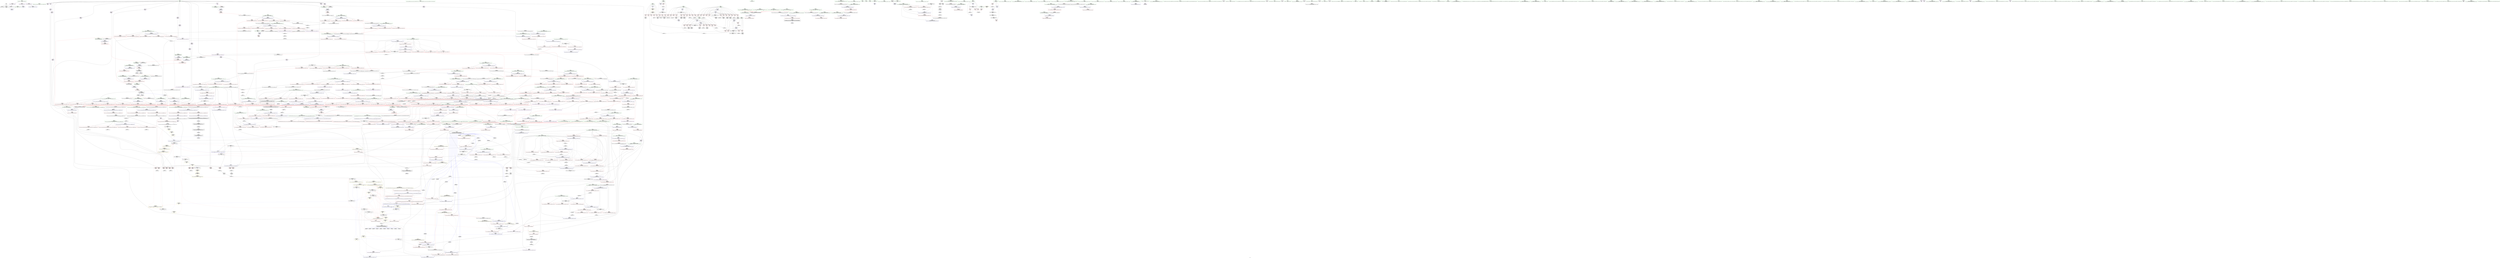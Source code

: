 digraph "SVFG" {
	label="SVFG";

	Node0x55b37ed8c100 [shape=record,color=grey,label="{NodeID: 0\nNullPtr}"];
	Node0x55b37ed8c100 -> Node0x55b37ede2230[style=solid];
	Node0x55b37ed8c100 -> Node0x55b37ede2330[style=solid];
	Node0x55b37ed8c100 -> Node0x55b37ee04b30[style=solid];
	Node0x55b37edf3420 [shape=record,color=blue,label="{NodeID: 775\n1260\<--1256\n__last.addr\<--__last\n_ZSt13move_backwardIPiS0_ET0_T_S2_S1_\n}"];
	Node0x55b37edf3420 -> Node0x55b37ee02a50[style=dashed];
	Node0x55b37edea080 [shape=record,color=red,label="{NodeID: 443\n532\<--521\n\<--__last.addr\n_ZSt27__unguarded_partition_pivotIPiN9__gnu_cxx5__ops15_Iter_less_iterEET_S4_S4_T0_\n}"];
	Node0x55b37edea080 -> Node0x55b37edebec0[style=solid];
	Node0x55b37edde2f0 [shape=record,color=green,label="{NodeID: 111\n696\<--697\n_ZSt13__adjust_heapIPiliN9__gnu_cxx5__ops15_Iter_less_iterEEvT_T0_S5_T1_T2_\<--_ZSt13__adjust_heapIPiliN9__gnu_cxx5__ops15_Iter_less_iterEEvT_T0_S5_T1_T2__field_insensitive\n}"];
	Node0x55b37ee6b910 [shape=record,color=yellow,style=double,label="{NodeID: 1661\n4V_2 = CSCHI(MR_4V_1)\npts\{14 \}\nCS[]|{<s0>49|<s1>51|<s2>52|<s3>54|<s4>56|<s5>57|<s6>60}}"];
	Node0x55b37ee6b910:s0 -> Node0x55b37ee646d0[style=dashed,color=blue];
	Node0x55b37ee6b910:s1 -> Node0x55b37ee646d0[style=dashed,color=blue];
	Node0x55b37ee6b910:s2 -> Node0x55b37ee646d0[style=dashed,color=blue];
	Node0x55b37ee6b910:s3 -> Node0x55b37ee646d0[style=dashed,color=blue];
	Node0x55b37ee6b910:s4 -> Node0x55b37ee646d0[style=dashed,color=blue];
	Node0x55b37ee6b910:s5 -> Node0x55b37ee646d0[style=dashed,color=blue];
	Node0x55b37ee6b910:s6 -> Node0x55b37ee65fd0[style=dashed,color=blue];
	Node0x55b37edff8c0 [shape=record,color=red,label="{NodeID: 554\n1051\<--995\n\<--__result.addr\n_ZSt22__move_median_to_firstIPiN9__gnu_cxx5__ops15_Iter_less_iterEEvT_S4_S4_S4_T0_\n|{<s0>57}}"];
	Node0x55b37edff8c0:s0 -> Node0x55b37eee2a30[style=solid,color=red];
	Node0x55b37ee76fb0 [shape=record,color=yellow,style=double,label="{NodeID: 1329\n193V_1 = ENCHI(MR_193V_0)\npts\{654 741 790 915 1163 1285 \}\nFun[_ZSt4swapIiENSt9enable_ifIXsr6__and_ISt6__not_ISt15__is_tuple_likeIT_EESt21is_move_constructibleIS3_ESt18is_move_assignableIS3_EEE5valueEvE4typeERS3_SC_]}"];
	Node0x55b37ee76fb0 -> Node0x55b37ee01600[style=dashed];
	Node0x55b37ee76fb0 -> Node0x55b37ee016d0[style=dashed];
	Node0x55b37ee76fb0 -> Node0x55b37ee017a0[style=dashed];
	Node0x55b37ede2910 [shape=record,color=black,label="{NodeID: 222\n149\<--148\nidxprom29\<--\n_Z4workv\n}"];
	Node0x55b37eeeb320 [shape=record,color=black,label="{NodeID: 1772\n486 = PHI(402, )\n0th arg _ZSt14__partial_sortIPiN9__gnu_cxx5__ops15_Iter_less_iterEEvT_S4_S4_T0_ }"];
	Node0x55b37eeeb320 -> Node0x55b37ee06490[style=solid];
	Node0x55b37ee05380 [shape=record,color=blue,label="{NodeID: 665\n59\<--236\nc\<--inc78\n_Z4workv\n}"];
	Node0x55b37ee05380 -> Node0x55b37edf1f00[style=dashed];
	Node0x55b37ee05380 -> Node0x55b37edf1fd0[style=dashed];
	Node0x55b37ee05380 -> Node0x55b37edf20a0[style=dashed];
	Node0x55b37ee05380 -> Node0x55b37edf2170[style=dashed];
	Node0x55b37ee05380 -> Node0x55b37edf2240[style=dashed];
	Node0x55b37ee05380 -> Node0x55b37edf2310[style=dashed];
	Node0x55b37ee05380 -> Node0x55b37edf23e0[style=dashed];
	Node0x55b37ee05380 -> Node0x55b37edf24b0[style=dashed];
	Node0x55b37ee05380 -> Node0x55b37edf2580[style=dashed];
	Node0x55b37ee05380 -> Node0x55b37edf2650[style=dashed];
	Node0x55b37ee05380 -> Node0x55b37edf2720[style=dashed];
	Node0x55b37ee05380 -> Node0x55b37edf27f0[style=dashed];
	Node0x55b37ee05380 -> Node0x55b37ee05040[style=dashed];
	Node0x55b37ee05380 -> Node0x55b37ee05380[style=dashed];
	Node0x55b37ee05380 -> Node0x55b37ee6f1f0[style=dashed];
	Node0x55b37edf0500 [shape=record,color=purple,label="{NodeID: 333\n1417\<--1414\nadd.ptr\<--\n_ZNSt20__copy_move_backwardILb1ELb1ESt26random_access_iterator_tagE13__copy_move_bIiEEPT_PKS3_S6_S4_\n}"];
	Node0x55b37edf0500 -> Node0x55b37eded170[style=solid];
	Node0x55b37edda3f0 [shape=record,color=green,label="{NodeID: 1\n7\<--1\n__dso_handle\<--dummyObj\nGlob }"];
	Node0x55b37edf34f0 [shape=record,color=blue,label="{NodeID: 776\n1262\<--1257\n__result.addr\<--__result\n_ZSt13move_backwardIPiS0_ET0_T_S2_S1_\n}"];
	Node0x55b37edf34f0 -> Node0x55b37ee02b20[style=dashed];
	Node0x55b37edea150 [shape=record,color=red,label="{NodeID: 444\n545\<--521\n\<--__last.addr\n_ZSt27__unguarded_partition_pivotIPiN9__gnu_cxx5__ops15_Iter_less_iterEET_S4_S4_T0_\n}"];
	Node0x55b37edea150 -> Node0x55b37edeeca0[style=solid];
	Node0x55b37edde3f0 [shape=record,color=green,label="{NodeID: 112\n711\<--712\nthis.addr\<--this.addr_field_insensitive\n_ZNK9__gnu_cxx5__ops15_Iter_less_iterclIPiS3_EEbT_T0_\n}"];
	Node0x55b37edde3f0 -> Node0x55b37edfbca0[style=solid];
	Node0x55b37edde3f0 -> Node0x55b37ee07670[style=solid];
	Node0x55b37edff990 [shape=record,color=red,label="{NodeID: 555\n1007\<--997\n\<--__a.addr\n_ZSt22__move_median_to_firstIPiN9__gnu_cxx5__ops15_Iter_less_iterEEvT_S4_S4_S4_T0_\n|{<s0>47}}"];
	Node0x55b37edff990:s0 -> Node0x55b37eeed2a0[style=solid,color=red];
	Node0x55b37ede29e0 [shape=record,color=black,label="{NodeID: 223\n153\<--152\nidxprom31\<--\n_Z4workv\n}"];
	Node0x55b37eeeb430 [shape=record,color=black,label="{NodeID: 1773\n487 = PHI(403, )\n1st arg _ZSt14__partial_sortIPiN9__gnu_cxx5__ops15_Iter_less_iterEEvT_S4_S4_T0_ }"];
	Node0x55b37eeeb430 -> Node0x55b37ee06560[style=solid];
	Node0x55b37ee05450 [shape=record,color=blue,label="{NodeID: 666\n57\<--241\nb\<--inc81\n_Z4workv\n}"];
	Node0x55b37ee05450 -> Node0x55b37edf17b0[style=dashed];
	Node0x55b37ee05450 -> Node0x55b37edf1880[style=dashed];
	Node0x55b37ee05450 -> Node0x55b37edf1950[style=dashed];
	Node0x55b37ee05450 -> Node0x55b37edf1a20[style=dashed];
	Node0x55b37ee05450 -> Node0x55b37edf1af0[style=dashed];
	Node0x55b37ee05450 -> Node0x55b37edf1bc0[style=dashed];
	Node0x55b37ee05450 -> Node0x55b37edf1c90[style=dashed];
	Node0x55b37ee05450 -> Node0x55b37edf1d60[style=dashed];
	Node0x55b37ee05450 -> Node0x55b37edf1e30[style=dashed];
	Node0x55b37ee05450 -> Node0x55b37ee05450[style=dashed];
	Node0x55b37ee05450 -> Node0x55b37ee6ecf0[style=dashed];
	Node0x55b37edf05d0 [shape=record,color=purple,label="{NodeID: 334\n1430\<--1427\nadd.ptr2\<--\n_ZNSt20__copy_move_backwardILb1ELb1ESt26random_access_iterator_tagE13__copy_move_bIiEEPT_PKS3_S6_S4_\n}"];
	Node0x55b37edf05d0 -> Node0x55b37eded310[style=solid];
	Node0x55b37edda480 [shape=record,color=green,label="{NodeID: 2\n9\<--1\n\<--dummyObj\nCan only get source location for instruction, argument, global var or function.}"];
	Node0x55b37edf35c0 [shape=record,color=blue,label="{NodeID: 777\n1282\<--1279\n__last.addr\<--__last\n_ZSt25__unguarded_linear_insertIPiN9__gnu_cxx5__ops14_Val_less_iterEEvT_T0_\n}"];
	Node0x55b37edf35c0 -> Node0x55b37ee02bf0[style=dashed];
	Node0x55b37edf35c0 -> Node0x55b37ee02cc0[style=dashed];
	Node0x55b37edf35c0 -> Node0x55b37ee6a0d0[style=dashed];
	Node0x55b37edea220 [shape=record,color=red,label="{NodeID: 445\n552\<--521\n\<--__last.addr\n_ZSt27__unguarded_partition_pivotIPiN9__gnu_cxx5__ops15_Iter_less_iterEET_S4_S4_T0_\n|{<s0>25}}"];
	Node0x55b37edea220:s0 -> Node0x55b37eeedab0[style=solid,color=red];
	Node0x55b37edde4c0 [shape=record,color=green,label="{NodeID: 113\n713\<--714\n__it1.addr\<--__it1.addr_field_insensitive\n_ZNK9__gnu_cxx5__ops15_Iter_less_iterclIPiS3_EEbT_T0_\n}"];
	Node0x55b37edde4c0 -> Node0x55b37edfbd70[style=solid];
	Node0x55b37edde4c0 -> Node0x55b37ee07740[style=solid];
	Node0x55b37edffa60 [shape=record,color=red,label="{NodeID: 556\n1021\<--997\n\<--__a.addr\n_ZSt22__move_median_to_firstIPiN9__gnu_cxx5__ops15_Iter_less_iterEEvT_S4_S4_S4_T0_\n|{<s0>50}}"];
	Node0x55b37edffa60:s0 -> Node0x55b37eeed2a0[style=solid,color=red];
	Node0x55b37ede2ab0 [shape=record,color=black,label="{NodeID: 224\n159\<--158\nidxprom34\<--\n_Z4workv\n}"];
	Node0x55b37eeeb540 [shape=record,color=black,label="{NodeID: 1774\n488 = PHI(404, )\n2nd arg _ZSt14__partial_sortIPiN9__gnu_cxx5__ops15_Iter_less_iterEEvT_S4_S4_T0_ }"];
	Node0x55b37eeeb540 -> Node0x55b37ee06630[style=solid];
	Node0x55b37ee05520 [shape=record,color=blue,label="{NodeID: 667\n55\<--246\na\<--inc84\n_Z4workv\n}"];
	Node0x55b37ee05520 -> Node0x55b37ee6e7f0[style=dashed];
	Node0x55b37edf06a0 [shape=record,color=red,label="{NodeID: 335\n72\<--8\n\<--n\n_Z4workv\n}"];
	Node0x55b37edf06a0 -> Node0x55b37ee2f270[style=solid];
	Node0x55b37edda730 [shape=record,color=green,label="{NodeID: 3\n15\<--1\n.str\<--dummyObj\nGlob }"];
	Node0x55b37edf3690 [shape=record,color=blue,label="{NodeID: 778\n1284\<--1291\n__val\<--\n_ZSt25__unguarded_linear_insertIPiN9__gnu_cxx5__ops14_Val_less_iterEEvT_T0_\n|{|<s2>77}}"];
	Node0x55b37edf3690 -> Node0x55b37ee03410[style=dashed];
	Node0x55b37edf3690 -> Node0x55b37ee034e0[style=dashed];
	Node0x55b37edf3690:s2 -> Node0x55b37ee7c330[style=dashed,color=red];
	Node0x55b37edea2f0 [shape=record,color=red,label="{NodeID: 446\n544\<--523\n\<--__mid\n_ZSt27__unguarded_partition_pivotIPiN9__gnu_cxx5__ops15_Iter_less_iterEET_S4_S4_T0_\n|{<s0>24}}"];
	Node0x55b37edea2f0:s0 -> Node0x55b37eeeadd0[style=solid,color=red];
	Node0x55b37edde590 [shape=record,color=green,label="{NodeID: 114\n715\<--716\n__it2.addr\<--__it2.addr_field_insensitive\n_ZNK9__gnu_cxx5__ops15_Iter_less_iterclIPiS3_EEbT_T0_\n}"];
	Node0x55b37edde590 -> Node0x55b37edfbe40[style=solid];
	Node0x55b37edde590 -> Node0x55b37ee07810[style=solid];
	Node0x55b37edffb30 [shape=record,color=red,label="{NodeID: 557\n1030\<--997\n\<--__a.addr\n_ZSt22__move_median_to_firstIPiN9__gnu_cxx5__ops15_Iter_less_iterEEvT_S4_S4_S4_T0_\n|{<s0>52}}"];
	Node0x55b37edffb30:s0 -> Node0x55b37eee3020[style=solid,color=red];
	Node0x55b37ede2b80 [shape=record,color=black,label="{NodeID: 225\n163\<--162\nidxprom36\<--\n_Z4workv\n}"];
	Node0x55b37eeeb650 [shape=record,color=black,label="{NodeID: 1775\n640 = PHI(575, )\n0th arg _ZSt11__make_heapIPiN9__gnu_cxx5__ops15_Iter_less_iterEEvT_S4_RT0_ }"];
	Node0x55b37eeeb650 -> Node0x55b37ee070c0[style=solid];
	Node0x55b37ee055f0 [shape=record,color=blue,label="{NodeID: 668\n261\<--259\n__first.addr\<--__first\n_ZSt4sortIPiEvT_S1_\n}"];
	Node0x55b37ee055f0 -> Node0x55b37ede7a50[style=dashed];
	Node0x55b37edf0770 [shape=record,color=red,label="{NodeID: 336\n85\<--8\n\<--n\n_Z4workv\n}"];
	Node0x55b37edf0770 -> Node0x55b37ede26a0[style=solid];
	Node0x55b37edda7c0 [shape=record,color=green,label="{NodeID: 4\n17\<--1\n.str.1\<--dummyObj\nGlob }"];
	Node0x55b37edf3760 [shape=record,color=blue,label="{NodeID: 779\n1286\<--1293\n__next\<--\n_ZSt25__unguarded_linear_insertIPiN9__gnu_cxx5__ops14_Val_less_iterEEvT_T0_\n}"];
	Node0x55b37edf3760 -> Node0x55b37ee02f30[style=dashed];
	Node0x55b37edf3760 -> Node0x55b37edf3830[style=dashed];
	Node0x55b37edea3c0 [shape=record,color=red,label="{NodeID: 447\n575\<--564\n\<--__first.addr\n_ZSt13__heap_selectIPiN9__gnu_cxx5__ops15_Iter_less_iterEEvT_S4_S4_T0_\n|{<s0>26}}"];
	Node0x55b37edea3c0:s0 -> Node0x55b37eeeb650[style=solid,color=red];
	Node0x55b37ede2fc0 [shape=record,color=green,label="{NodeID: 115\n732\<--733\n__first.addr\<--__first.addr_field_insensitive\n_ZSt10__pop_heapIPiN9__gnu_cxx5__ops15_Iter_less_iterEEvT_S4_S4_RT0_\n}"];
	Node0x55b37ede2fc0 -> Node0x55b37edfc0b0[style=solid];
	Node0x55b37ede2fc0 -> Node0x55b37edfc180[style=solid];
	Node0x55b37ede2fc0 -> Node0x55b37edfc250[style=solid];
	Node0x55b37ede2fc0 -> Node0x55b37ee078e0[style=solid];
	Node0x55b37ee6be90 [shape=record,color=yellow,style=double,label="{NodeID: 1665\n4V_2 = CSCHI(MR_4V_1)\npts\{14 \}\nCS[]|{<s0>67|<s1>67}}"];
	Node0x55b37ee6be90:s0 -> Node0x55b37ee024a0[style=dashed,color=blue];
	Node0x55b37ee6be90:s1 -> Node0x55b37edf2e70[style=dashed,color=blue];
	Node0x55b37edffc00 [shape=record,color=red,label="{NodeID: 558\n1035\<--997\n\<--__a.addr\n_ZSt22__move_median_to_firstIPiN9__gnu_cxx5__ops15_Iter_less_iterEEvT_S4_S4_S4_T0_\n|{<s0>53}}"];
	Node0x55b37edffc00:s0 -> Node0x55b37eeed2a0[style=solid,color=red];
	Node0x55b37ede2c50 [shape=record,color=black,label="{NodeID: 226\n174\<--173\nidxprom42\<--\n_Z4workv\n}"];
	Node0x55b37eeeb760 [shape=record,color=black,label="{NodeID: 1776\n641 = PHI(576, )\n1st arg _ZSt11__make_heapIPiN9__gnu_cxx5__ops15_Iter_less_iterEEvT_S4_RT0_ }"];
	Node0x55b37eeeb760 -> Node0x55b37ee07190[style=solid];
	Node0x55b37ee056c0 [shape=record,color=blue,label="{NodeID: 669\n263\<--260\n__last.addr\<--__last\n_ZSt4sortIPiEvT_S1_\n}"];
	Node0x55b37ee056c0 -> Node0x55b37ede7b20[style=dashed];
	Node0x55b37edf0840 [shape=record,color=red,label="{NodeID: 337\n97\<--8\n\<--n\n_Z4workv\n}"];
	Node0x55b37edf0840 -> Node0x55b37ee2f6f0[style=solid];
	Node0x55b37edda850 [shape=record,color=green,label="{NodeID: 5\n19\<--1\n.str.2\<--dummyObj\nGlob }"];
	Node0x55b37edf3830 [shape=record,color=blue,label="{NodeID: 780\n1286\<--1296\n__next\<--incdec.ptr\n_ZSt25__unguarded_linear_insertIPiN9__gnu_cxx5__ops14_Val_less_iterEEvT_T0_\n}"];
	Node0x55b37edf3830 -> Node0x55b37ee6a5d0[style=dashed];
	Node0x55b37edea490 [shape=record,color=red,label="{NodeID: 448\n588\<--564\n\<--__first.addr\n_ZSt13__heap_selectIPiN9__gnu_cxx5__ops15_Iter_less_iterEEvT_S4_S4_T0_\n|{<s0>27}}"];
	Node0x55b37edea490:s0 -> Node0x55b37eeed620[style=solid,color=red];
	Node0x55b37ee5e7d0 [shape=record,color=black,label="{NodeID: 1223\nMR_4V_2 = PHI(MR_4V_5, MR_4V_1, )\npts\{14 \}\n|{|<s1>15|<s2>16}}"];
	Node0x55b37ee5e7d0 -> Node0x55b37ee719f0[style=dashed];
	Node0x55b37ee5e7d0:s1 -> Node0x55b37ee78c00[style=dashed,color=red];
	Node0x55b37ee5e7d0:s2 -> Node0x55b37ee760c0[style=dashed,color=red];
	Node0x55b37ede3090 [shape=record,color=green,label="{NodeID: 116\n734\<--735\n__last.addr\<--__last.addr_field_insensitive\n_ZSt10__pop_heapIPiN9__gnu_cxx5__ops15_Iter_less_iterEEvT_S4_S4_RT0_\n}"];
	Node0x55b37ede3090 -> Node0x55b37edfc320[style=solid];
	Node0x55b37ede3090 -> Node0x55b37ee079b0[style=solid];
	Node0x55b37ee6bff0 [shape=record,color=yellow,style=double,label="{NodeID: 1666\n4V_2 = CSCHI(MR_4V_1)\npts\{14 \}\nCS[]|{<s0>75}}"];
	Node0x55b37ee6bff0:s0 -> Node0x55b37ee6be90[style=dashed,color=blue];
	Node0x55b37edffcd0 [shape=record,color=red,label="{NodeID: 559\n1040\<--997\n\<--__a.addr\n_ZSt22__move_median_to_firstIPiN9__gnu_cxx5__ops15_Iter_less_iterEEvT_S4_S4_S4_T0_\n|{<s0>54}}"];
	Node0x55b37edffcd0:s0 -> Node0x55b37eee3020[style=solid,color=red];
	Node0x55b37ede2d20 [shape=record,color=black,label="{NodeID: 227\n178\<--177\nidxprom44\<--\n_Z4workv\n}"];
	Node0x55b37eeeb870 [shape=record,color=black,label="{NodeID: 1777\n642 = PHI(562, )\n2nd arg _ZSt11__make_heapIPiN9__gnu_cxx5__ops15_Iter_less_iterEEvT_S4_RT0_ }"];
	Node0x55b37eeeb870 -> Node0x55b37ee07260[style=solid];
	Node0x55b37ee05790 [shape=record,color=blue,label="{NodeID: 670\n288\<--9\nretval\<--\nmain\n}"];
	Node0x55b37edf0910 [shape=record,color=red,label="{NodeID: 338\n105\<--8\n\<--n\n_Z4workv\n}"];
	Node0x55b37edf0910 -> Node0x55b37ee2ec70[style=solid];
	Node0x55b37edda8e0 [shape=record,color=green,label="{NodeID: 6\n22\<--1\n\<--dummyObj\nCan only get source location for instruction, argument, global var or function.}"];
	Node0x55b37edf3900 [shape=record,color=blue,label="{NodeID: 781\n1307\<--1306\n\<--\n_ZSt25__unguarded_linear_insertIPiN9__gnu_cxx5__ops14_Val_less_iterEEvT_T0_\n}"];
	Node0x55b37edf3900 -> Node0x55b37ee69bd0[style=dashed];
	Node0x55b37edea560 [shape=record,color=red,label="{NodeID: 449\n593\<--564\n\<--__first.addr\n_ZSt13__heap_selectIPiN9__gnu_cxx5__ops15_Iter_less_iterEEvT_S4_S4_T0_\n|{<s0>28}}"];
	Node0x55b37edea560:s0 -> Node0x55b37eee2180[style=solid,color=red];
	Node0x55b37ee5ecd0 [shape=record,color=black,label="{NodeID: 1224\nMR_43V_3 = PHI(MR_43V_4, MR_43V_2, )\npts\{374 \}\n}"];
	Node0x55b37ee5ecd0 -> Node0x55b37ede8820[style=dashed];
	Node0x55b37ee5ecd0 -> Node0x55b37ede88f0[style=dashed];
	Node0x55b37ee5ecd0 -> Node0x55b37ede89c0[style=dashed];
	Node0x55b37ee5ecd0 -> Node0x55b37ede8a90[style=dashed];
	Node0x55b37ee5ecd0 -> Node0x55b37ede8b60[style=dashed];
	Node0x55b37ee5ecd0 -> Node0x55b37ee06150[style=dashed];
	Node0x55b37ede3160 [shape=record,color=green,label="{NodeID: 117\n736\<--737\n__result.addr\<--__result.addr_field_insensitive\n_ZSt10__pop_heapIPiN9__gnu_cxx5__ops15_Iter_less_iterEEvT_S4_S4_RT0_\n}"];
	Node0x55b37ede3160 -> Node0x55b37edfc3f0[style=solid];
	Node0x55b37ede3160 -> Node0x55b37edfc4c0[style=solid];
	Node0x55b37ede3160 -> Node0x55b37ee07a80[style=solid];
	Node0x55b37ee6c150 [shape=record,color=yellow,style=double,label="{NodeID: 1667\n4V_2 = CSCHI(MR_4V_1)\npts\{14 \}\nCS[]|{<s0>83}}"];
	Node0x55b37ee6c150:s0 -> Node0x55b37ee6bff0[style=dashed,color=blue];
	Node0x55b37edffda0 [shape=record,color=red,label="{NodeID: 560\n1008\<--999\n\<--__b.addr\n_ZSt22__move_median_to_firstIPiN9__gnu_cxx5__ops15_Iter_less_iterEEvT_S4_S4_S4_T0_\n|{<s0>47}}"];
	Node0x55b37edffda0:s0 -> Node0x55b37eeed620[style=solid,color=red];
	Node0x55b37ede2df0 [shape=record,color=black,label="{NodeID: 228\n189\<--188\nidxprom51\<--\n_Z4workv\n}"];
	Node0x55b37eeeb980 [shape=record,color=black,label="{NodeID: 1778\n887 = PHI(781, )\n0th arg _ZSt4moveIRN9__gnu_cxx5__ops15_Iter_less_iterEEONSt16remove_referenceIT_E4typeEOS5_ }"];
	Node0x55b37eeeb980 -> Node0x55b37ee08920[style=solid];
	Node0x55b37ee05860 [shape=record,color=blue,label="{NodeID: 671\n290\<--286\nargc.addr\<--argc\nmain\n}"];
	Node0x55b37edf09e0 [shape=record,color=red,label="{NodeID: 339\n111\<--8\n\<--n\n_Z4workv\n}"];
	Node0x55b37edf09e0 -> Node0x55b37ee2ef70[style=solid];
	Node0x55b37eddb120 [shape=record,color=green,label="{NodeID: 7\n69\<--1\n\<--dummyObj\nCan only get source location for instruction, argument, global var or function.}"];
	Node0x55b37edf39d0 [shape=record,color=blue,label="{NodeID: 782\n1282\<--1309\n__last.addr\<--\n_ZSt25__unguarded_linear_insertIPiN9__gnu_cxx5__ops14_Val_less_iterEEvT_T0_\n}"];
	Node0x55b37edf39d0 -> Node0x55b37ee6a0d0[style=dashed];
	Node0x55b37edea630 [shape=record,color=red,label="{NodeID: 450\n576\<--566\n\<--__middle.addr\n_ZSt13__heap_selectIPiN9__gnu_cxx5__ops15_Iter_less_iterEEvT_S4_S4_T0_\n|{<s0>26}}"];
	Node0x55b37edea630:s0 -> Node0x55b37eeeb760[style=solid,color=red];
	Node0x55b37ee5f1d0 [shape=record,color=black,label="{NodeID: 1225\nMR_45V_3 = PHI(MR_45V_4, MR_45V_2, )\npts\{376 \}\n}"];
	Node0x55b37ee5f1d0 -> Node0x55b37ede8c30[style=dashed];
	Node0x55b37ee5f1d0 -> Node0x55b37ede8d00[style=dashed];
	Node0x55b37ee5f1d0 -> Node0x55b37ee05fb0[style=dashed];
	Node0x55b37ede3230 [shape=record,color=green,label="{NodeID: 118\n738\<--739\n__comp.addr\<--__comp.addr_field_insensitive\n_ZSt10__pop_heapIPiN9__gnu_cxx5__ops15_Iter_less_iterEEvT_S4_S4_RT0_\n}"];
	Node0x55b37ede3230 -> Node0x55b37edfc590[style=solid];
	Node0x55b37ede3230 -> Node0x55b37ee07b50[style=solid];
	Node0x55b37eed8490 [shape=record,color=black,label="{NodeID: 1668\n1438 = PHI(1280, )\n0th arg _ZNK9__gnu_cxx5__ops14_Val_less_iterclIiPiEEbRT_T0_ }"];
	Node0x55b37eed8490 -> Node0x55b37edf47a0[style=solid];
	Node0x55b37edffe70 [shape=record,color=red,label="{NodeID: 561\n1011\<--999\n\<--__b.addr\n_ZSt22__move_median_to_firstIPiN9__gnu_cxx5__ops15_Iter_less_iterEEvT_S4_S4_S4_T0_\n|{<s0>48}}"];
	Node0x55b37edffe70:s0 -> Node0x55b37eeed2a0[style=solid,color=red];
	Node0x55b37ede2ec0 [shape=record,color=black,label="{NodeID: 229\n192\<--191\nconv\<--\n_Z4workv\n}"];
	Node0x55b37ede2ec0 -> Node0x55b37ee29270[style=solid];
	Node0x55b37eeeba90 [shape=record,color=black,label="{NodeID: 1779\n1152 = PHI(467, 480, )\n0th arg _ZSt16__insertion_sortIPiN9__gnu_cxx5__ops15_Iter_less_iterEEvT_S4_T0_ }"];
	Node0x55b37eeeba90 -> Node0x55b37ee0a3f0[style=solid];
	Node0x55b37ee05930 [shape=record,color=blue,label="{NodeID: 672\n292\<--287\nargv.addr\<--argv\nmain\n}"];
	Node0x55b37edf0ab0 [shape=record,color=red,label="{NodeID: 340\n119\<--8\n\<--n\n_Z4workv\n}"];
	Node0x55b37edf0ab0 -> Node0x55b37ee2def0[style=solid];
	Node0x55b37eddb1b0 [shape=record,color=green,label="{NodeID: 8\n194\<--1\n\<--dummyObj\nCan only get source location for instruction, argument, global var or function.}"];
	Node0x55b37edf3aa0 [shape=record,color=blue,label="{NodeID: 783\n1286\<--1312\n__next\<--incdec.ptr3\n_ZSt25__unguarded_linear_insertIPiN9__gnu_cxx5__ops14_Val_less_iterEEvT_T0_\n}"];
	Node0x55b37edf3aa0 -> Node0x55b37ee6a5d0[style=dashed];
	Node0x55b37edea700 [shape=record,color=red,label="{NodeID: 451\n580\<--566\n\<--__middle.addr\n_ZSt13__heap_selectIPiN9__gnu_cxx5__ops15_Iter_less_iterEEvT_S4_S4_T0_\n}"];
	Node0x55b37edea700 -> Node0x55b37ee06be0[style=solid];
	Node0x55b37ee5f6d0 [shape=record,color=black,label="{NodeID: 1226\nMR_47V_2 = PHI(MR_47V_3, MR_47V_1, )\npts\{380 \}\n}"];
	Node0x55b37ee5f6d0 -> Node0x55b37ee06080[style=dashed];
	Node0x55b37ede3300 [shape=record,color=green,label="{NodeID: 119\n740\<--741\n__value\<--__value_field_insensitive\n_ZSt10__pop_heapIPiN9__gnu_cxx5__ops15_Iter_less_iterEEvT_S4_S4_RT0_\n|{|<s1>35}}"];
	Node0x55b37ede3300 -> Node0x55b37ee07c20[style=solid];
	Node0x55b37ede3300:s1 -> Node0x55b37eee81a0[style=solid,color=red];
	Node0x55b37eed8560 [shape=record,color=black,label="{NodeID: 1669\n1439 = PHI(1284, )\n1st arg _ZNK9__gnu_cxx5__ops14_Val_less_iterclIiPiEEbRT_T0_ }"];
	Node0x55b37eed8560 -> Node0x55b37edf4870[style=solid];
	Node0x55b37edfff40 [shape=record,color=red,label="{NodeID: 562\n1016\<--999\n\<--__b.addr\n_ZSt22__move_median_to_firstIPiN9__gnu_cxx5__ops15_Iter_less_iterEEvT_S4_S4_S4_T0_\n|{<s0>49}}"];
	Node0x55b37edfff40:s0 -> Node0x55b37eee3020[style=solid,color=red];
	Node0x55b37edeb0f0 [shape=record,color=black,label="{NodeID: 230\n196\<--195\nidxprom53\<--\n_Z4workv\n}"];
	Node0x55b37eeebbe0 [shape=record,color=black,label="{NodeID: 1780\n1153 = PHI(469, 481, )\n1st arg _ZSt16__insertion_sortIPiN9__gnu_cxx5__ops15_Iter_less_iterEEvT_S4_T0_ }"];
	Node0x55b37eeebbe0 -> Node0x55b37ee0a4c0[style=solid];
	Node0x55b37ee05a00 [shape=record,color=blue,label="{NodeID: 673\n296\<--69\n_\<--\nmain\n}"];
	Node0x55b37ee05a00 -> Node0x55b37ee5b9b0[style=dashed];
	Node0x55b37edf0b80 [shape=record,color=red,label="{NodeID: 341\n224\<--51\n\<--ans\n_Z4workv\n}"];
	Node0x55b37edf0b80 -> Node0x55b37ee296f0[style=solid];
	Node0x55b37eddb240 [shape=record,color=green,label="{NodeID: 9\n350\<--1\n\<--dummyObj\nCan only get source location for instruction, argument, global var or function.}"];
	Node0x55b37edf3b70 [shape=record,color=blue,label="{NodeID: 784\n1317\<--1316\n\<--\n_ZSt25__unguarded_linear_insertIPiN9__gnu_cxx5__ops14_Val_less_iterEEvT_T0_\n|{<s0>70|<s1>72}}"];
	Node0x55b37edf3b70:s0 -> Node0x55b37ee732f0[style=dashed,color=blue];
	Node0x55b37edf3b70:s1 -> Node0x55b37ee6ddf0[style=dashed,color=blue];
	Node0x55b37edea7d0 [shape=record,color=red,label="{NodeID: 452\n594\<--566\n\<--__middle.addr\n_ZSt13__heap_selectIPiN9__gnu_cxx5__ops15_Iter_less_iterEEvT_S4_S4_T0_\n|{<s0>28}}"];
	Node0x55b37edea7d0:s0 -> Node0x55b37eee2390[style=solid,color=red];
	Node0x55b37ee5fbd0 [shape=record,color=black,label="{NodeID: 1227\nMR_4V_3 = PHI(MR_4V_5, MR_4V_2, )\npts\{14 \}\n|{|<s1>22|<s2>27|<s3>28|<s4>28|<s5>28}}"];
	Node0x55b37ee5fbd0 -> Node0x55b37ee5fbd0[style=dashed];
	Node0x55b37ee5fbd0:s1 -> Node0x55b37ee94360[style=dashed,color=blue];
	Node0x55b37ee5fbd0:s2 -> Node0x55b37ee7ba90[style=dashed,color=red];
	Node0x55b37ee5fbd0:s3 -> Node0x55b37edfc660[style=dashed,color=red];
	Node0x55b37ee5fbd0:s4 -> Node0x55b37edfc730[style=dashed,color=red];
	Node0x55b37ee5fbd0:s5 -> Node0x55b37ee07cf0[style=dashed,color=red];
	Node0x55b37ede33d0 [shape=record,color=green,label="{NodeID: 120\n742\<--743\nagg.tmp\<--agg.tmp_field_insensitive\n_ZSt10__pop_heapIPiN9__gnu_cxx5__ops15_Iter_less_iterEEvT_S4_S4_RT0_\n}"];
	Node0x55b37eee1dc0 [shape=record,color=black,label="{NodeID: 1670\n1440 = PHI(1299, )\n2nd arg _ZNK9__gnu_cxx5__ops14_Val_less_iterclIiPiEEbRT_T0_ }"];
	Node0x55b37eee1dc0 -> Node0x55b37edf4940[style=solid];
	Node0x55b37ee00010 [shape=record,color=red,label="{NodeID: 563\n1043\<--999\n\<--__b.addr\n_ZSt22__move_median_to_firstIPiN9__gnu_cxx5__ops15_Iter_less_iterEEvT_S4_S4_S4_T0_\n|{<s0>55}}"];
	Node0x55b37ee00010:s0 -> Node0x55b37eeed2a0[style=solid,color=red];
	Node0x55b37edeb1c0 [shape=record,color=black,label="{NodeID: 231\n199\<--198\nconv55\<--\n_Z4workv\n}"];
	Node0x55b37edeb1c0 -> Node0x55b37edf9450[style=solid];
	Node0x55b37eeebd30 [shape=record,color=black,label="{NodeID: 1781\n903 = PHI(877, )\n0th arg _ZSt11__push_heapIPiliN9__gnu_cxx5__ops14_Iter_less_valEEvT_T0_S5_T1_RT2_ }"];
	Node0x55b37eeebd30 -> Node0x55b37ee08ac0[style=solid];
	Node0x55b37ee05ad0 [shape=record,color=blue,label="{NodeID: 674\n296\<--315\n_\<--inc\nmain\n}"];
	Node0x55b37ee05ad0 -> Node0x55b37ee5b9b0[style=dashed];
	Node0x55b37edf0c50 [shape=record,color=red,label="{NodeID: 342\n249\<--51\n\<--ans\n_Z4workv\n}"];
	Node0x55b37eddb2d0 [shape=record,color=green,label="{NodeID: 10\n396\<--1\n\<--dummyObj\nCan only get source location for instruction, argument, global var or function.}"];
	Node0x55b37edf3c40 [shape=record,color=blue,label="{NodeID: 785\n1330\<--1327\n__first.addr\<--__first\n_ZSt23__copy_move_backward_a2ILb1EPiS0_ET1_T0_S2_S1_\n}"];
	Node0x55b37edf3c40 -> Node0x55b37ee035b0[style=dashed];
	Node0x55b37edea8a0 [shape=record,color=red,label="{NodeID: 453\n584\<--568\n\<--__last.addr\n_ZSt13__heap_selectIPiN9__gnu_cxx5__ops15_Iter_less_iterEEvT_S4_S4_T0_\n}"];
	Node0x55b37edea8a0 -> Node0x55b37ee2d2f0[style=solid];
	Node0x55b37ee600d0 [shape=record,color=black,label="{NodeID: 1228\nMR_92V_3 = PHI(MR_92V_4, MR_92V_2, )\npts\{571 \}\n}"];
	Node0x55b37ee600d0 -> Node0x55b37edea970[style=dashed];
	Node0x55b37ee600d0 -> Node0x55b37edeaa40[style=dashed];
	Node0x55b37ee600d0 -> Node0x55b37edeab10[style=dashed];
	Node0x55b37ee600d0 -> Node0x55b37edeabe0[style=dashed];
	Node0x55b37ee600d0 -> Node0x55b37ee06cb0[style=dashed];
	Node0x55b37ede34a0 [shape=record,color=green,label="{NodeID: 121\n771\<--772\n__t.addr\<--__t.addr_field_insensitive\n_ZSt4moveIRiEONSt16remove_referenceIT_E4typeEOS2_\n}"];
	Node0x55b37ede34a0 -> Node0x55b37edfc8d0[style=solid];
	Node0x55b37ede34a0 -> Node0x55b37ee07dc0[style=solid];
	Node0x55b37eee1f00 [shape=record,color=black,label="{NodeID: 1671\n320 = PHI(271, )\n0th arg _ZSt6__sortIPiN9__gnu_cxx5__ops15_Iter_less_iterEEvT_S4_T0_ }"];
	Node0x55b37eee1f00 -> Node0x55b37ee05ba0[style=solid];
	Node0x55b37ee000e0 [shape=record,color=red,label="{NodeID: 564\n1052\<--999\n\<--__b.addr\n_ZSt22__move_median_to_firstIPiN9__gnu_cxx5__ops15_Iter_less_iterEEvT_S4_S4_S4_T0_\n|{<s0>57}}"];
	Node0x55b37ee000e0:s0 -> Node0x55b37eee3020[style=solid,color=red];
	Node0x55b37edeb290 [shape=record,color=black,label="{NodeID: 232\n202\<--201\nidxprom57\<--\n_Z4workv\n}"];
	Node0x55b37eeebe40 [shape=record,color=black,label="{NodeID: 1782\n904 = PHI(878, )\n1st arg _ZSt11__push_heapIPiliN9__gnu_cxx5__ops14_Iter_less_valEEvT_T0_S5_T1_RT2_ }"];
	Node0x55b37eeebe40 -> Node0x55b37ee08b90[style=solid];
	Node0x55b37ee05ba0 [shape=record,color=blue,label="{NodeID: 675\n324\<--320\n__first.addr\<--__first\n_ZSt6__sortIPiN9__gnu_cxx5__ops15_Iter_less_iterEEvT_S4_T0_\n}"];
	Node0x55b37ee05ba0 -> Node0x55b37ede7f30[style=dashed];
	Node0x55b37ee05ba0 -> Node0x55b37ede8000[style=dashed];
	Node0x55b37ee05ba0 -> Node0x55b37ede80d0[style=dashed];
	Node0x55b37ee05ba0 -> Node0x55b37ede81a0[style=dashed];
	Node0x55b37edf0d20 [shape=record,color=red,label="{NodeID: 343\n71\<--53\n\<--i\n_Z4workv\n}"];
	Node0x55b37edf0d20 -> Node0x55b37ee2f270[style=solid];
	Node0x55b37eddb3d0 [shape=record,color=green,label="{NodeID: 11\n400\<--1\n\<--dummyObj\nCan only get source location for instruction, argument, global var or function.|{<s0>36}}"];
	Node0x55b37eddb3d0:s0 -> Node0x55b37eeec3d0[style=solid,color=red];
	Node0x55b37edf3d10 [shape=record,color=blue,label="{NodeID: 786\n1332\<--1328\n__last.addr\<--__last\n_ZSt23__copy_move_backward_a2ILb1EPiS0_ET1_T0_S2_S1_\n}"];
	Node0x55b37edf3d10 -> Node0x55b37ee03680[style=dashed];
	Node0x55b37edea970 [shape=record,color=red,label="{NodeID: 454\n583\<--570\n\<--__i\n_ZSt13__heap_selectIPiN9__gnu_cxx5__ops15_Iter_less_iterEEvT_S4_S4_T0_\n}"];
	Node0x55b37edea970 -> Node0x55b37ee2d2f0[style=solid];
	Node0x55b37ee605d0 [shape=record,color=black,label="{NodeID: 1229\nMR_4V_5 = PHI(MR_4V_4, MR_4V_2, MR_4V_2, )\npts\{14 \}\n|{|<s1>43}}"];
	Node0x55b37ee605d0 -> Node0x55b37edfe130[style=dashed];
	Node0x55b37ee605d0:s1 -> Node0x55b37ee696d0[style=dashed,color=red];
	Node0x55b37ede3570 [shape=record,color=green,label="{NodeID: 122\n781\<--782\n__comp\<--__comp_field_insensitive\n_ZSt13__adjust_heapIPiliN9__gnu_cxx5__ops15_Iter_less_iterEEvT_T0_S5_T1_T2_\n|{<s0>37|<s1>40}}"];
	Node0x55b37ede3570:s0 -> Node0x55b37eeecaa0[style=solid,color=red];
	Node0x55b37ede3570:s1 -> Node0x55b37eeeb980[style=solid,color=red];
	Node0x55b37eee2040 [shape=record,color=black,label="{NodeID: 1672\n321 = PHI(272, )\n1st arg _ZSt6__sortIPiN9__gnu_cxx5__ops15_Iter_less_iterEEvT_S4_T0_ }"];
	Node0x55b37eee2040 -> Node0x55b37ee05c70[style=solid];
	Node0x55b37ee001b0 [shape=record,color=red,label="{NodeID: 565\n1012\<--1001\n\<--__c.addr\n_ZSt22__move_median_to_firstIPiN9__gnu_cxx5__ops15_Iter_less_iterEEvT_S4_S4_S4_T0_\n|{<s0>48}}"];
	Node0x55b37ee001b0:s0 -> Node0x55b37eeed620[style=solid,color=red];
	Node0x55b37edeb360 [shape=record,color=black,label="{NodeID: 233\n206\<--205\nidxprom59\<--\n_Z4workv\n}"];
	Node0x55b37eeebf50 [shape=record,color=black,label="{NodeID: 1783\n905 = PHI(879, )\n2nd arg _ZSt11__push_heapIPiliN9__gnu_cxx5__ops14_Iter_less_valEEvT_T0_S5_T1_RT2_ }"];
	Node0x55b37eeebf50 -> Node0x55b37ee08c60[style=solid];
	Node0x55b37ee05c70 [shape=record,color=blue,label="{NodeID: 676\n326\<--321\n__last.addr\<--__last\n_ZSt6__sortIPiN9__gnu_cxx5__ops15_Iter_less_iterEEvT_S4_T0_\n}"];
	Node0x55b37ee05c70 -> Node0x55b37ede8270[style=dashed];
	Node0x55b37ee05c70 -> Node0x55b37ede8340[style=dashed];
	Node0x55b37ee05c70 -> Node0x55b37ede8410[style=dashed];
	Node0x55b37ee05c70 -> Node0x55b37ede84e0[style=dashed];
	Node0x55b37edf0df0 [shape=record,color=red,label="{NodeID: 344\n75\<--53\n\<--i\n_Z4workv\n}"];
	Node0x55b37edf0df0 -> Node0x55b37ede25d0[style=solid];
	Node0x55b37edf92c0 [shape=record,color=black,label="{NodeID: 1119\n942 = PHI(943, 938, )\n}"];
	Node0x55b37eddb4d0 [shape=record,color=green,label="{NodeID: 12\n411\<--1\n\<--dummyObj\nCan only get source location for instruction, argument, global var or function.}"];
	Node0x55b37edf3de0 [shape=record,color=blue,label="{NodeID: 787\n1334\<--1329\n__result.addr\<--__result\n_ZSt23__copy_move_backward_a2ILb1EPiS0_ET1_T0_S2_S1_\n}"];
	Node0x55b37edf3de0 -> Node0x55b37ee03750[style=dashed];
	Node0x55b37edeaa40 [shape=record,color=red,label="{NodeID: 455\n587\<--570\n\<--__i\n_ZSt13__heap_selectIPiN9__gnu_cxx5__ops15_Iter_less_iterEEvT_S4_S4_T0_\n|{<s0>27}}"];
	Node0x55b37edeaa40:s0 -> Node0x55b37eeed2a0[style=solid,color=red];
	Node0x55b37ee60ad0 [shape=record,color=black,label="{NodeID: 1230\nMR_59V_6 = PHI(MR_59V_5, MR_59V_3, MR_59V_3, )\npts\{786 \}\n}"];
	Node0x55b37ee60ad0 -> Node0x55b37edfd290[style=dashed];
	Node0x55b37ede3640 [shape=record,color=green,label="{NodeID: 123\n783\<--784\n__first.addr\<--__first.addr_field_insensitive\n_ZSt13__adjust_heapIPiliN9__gnu_cxx5__ops15_Iter_less_iterEEvT_T0_S5_T1_T2_\n}"];
	Node0x55b37ede3640 -> Node0x55b37edfc9a0[style=solid];
	Node0x55b37ede3640 -> Node0x55b37edfca70[style=solid];
	Node0x55b37ede3640 -> Node0x55b37edfcb40[style=solid];
	Node0x55b37ede3640 -> Node0x55b37edfcc10[style=solid];
	Node0x55b37ede3640 -> Node0x55b37edfcce0[style=solid];
	Node0x55b37ede3640 -> Node0x55b37edfcdb0[style=solid];
	Node0x55b37ede3640 -> Node0x55b37edfce80[style=solid];
	Node0x55b37ede3640 -> Node0x55b37ee07e90[style=solid];
	Node0x55b37eee2180 [shape=record,color=black,label="{NodeID: 1673\n728 = PHI(593, 632, )\n0th arg _ZSt10__pop_heapIPiN9__gnu_cxx5__ops15_Iter_less_iterEEvT_S4_S4_RT0_ }"];
	Node0x55b37eee2180 -> Node0x55b37ee078e0[style=solid];
	Node0x55b37ee00280 [shape=record,color=red,label="{NodeID: 566\n1022\<--1001\n\<--__c.addr\n_ZSt22__move_median_to_firstIPiN9__gnu_cxx5__ops15_Iter_less_iterEEvT_S4_S4_S4_T0_\n|{<s0>50}}"];
	Node0x55b37ee00280:s0 -> Node0x55b37eeed620[style=solid,color=red];
	Node0x55b37ee77b80 [shape=record,color=yellow,style=double,label="{NodeID: 1341\n4V_1 = ENCHI(MR_4V_0)\npts\{14 \}\nFun[_ZSt23__copy_move_backward_a2ILb1EPiS0_ET1_T0_S2_S1_]|{<s0>83}}"];
	Node0x55b37ee77b80:s0 -> Node0x55b37ee77f30[style=dashed,color=red];
	Node0x55b37edeb430 [shape=record,color=black,label="{NodeID: 234\n210\<--209\nconv61\<--sub\n_Z4workv\n}"];
	Node0x55b37edeb430 -> Node0x55b37ee2c0f0[style=solid];
	Node0x55b37eeec060 [shape=record,color=black,label="{NodeID: 1784\n906 = PHI(881, )\n3rd arg _ZSt11__push_heapIPiliN9__gnu_cxx5__ops14_Iter_less_valEEvT_T0_S5_T1_RT2_ }"];
	Node0x55b37eeec060 -> Node0x55b37ee08d30[style=solid];
	Node0x55b37ee05d40 [shape=record,color=blue,label="{NodeID: 677\n371\<--366\n__first.addr\<--__first\n_ZSt16__introsort_loopIPilN9__gnu_cxx5__ops15_Iter_less_iterEEvT_S4_T0_T1_\n}"];
	Node0x55b37ee05d40 -> Node0x55b37ede85b0[style=dashed];
	Node0x55b37ee05d40 -> Node0x55b37ede8680[style=dashed];
	Node0x55b37ee05d40 -> Node0x55b37ede8750[style=dashed];
	Node0x55b37edf0ec0 [shape=record,color=red,label="{NodeID: 345\n81\<--53\n\<--i\n_Z4workv\n}"];
	Node0x55b37edf0ec0 -> Node0x55b37ee2b7f0[style=solid];
	Node0x55b37edf9450 [shape=record,color=grey,label="{NodeID: 1120\n200 = Binary(193, 199, )\n}"];
	Node0x55b37edf9450 -> Node0x55b37ee2f870[style=solid];
	Node0x55b37eddb5d0 [shape=record,color=green,label="{NodeID: 13\n434\<--1\n\<--dummyObj\nCan only get source location for instruction, argument, global var or function.}"];
	Node0x55b37edf3eb0 [shape=record,color=blue,label="{NodeID: 788\n1353\<--1352\n__it.addr\<--__it\n_ZSt12__miter_baseIPiET_S1_\n}"];
	Node0x55b37edf3eb0 -> Node0x55b37ee03820[style=dashed];
	Node0x55b37edeab10 [shape=record,color=red,label="{NodeID: 456\n595\<--570\n\<--__i\n_ZSt13__heap_selectIPiN9__gnu_cxx5__ops15_Iter_less_iterEEvT_S4_S4_T0_\n|{<s0>28}}"];
	Node0x55b37edeab10:s0 -> Node0x55b37eee2510[style=solid,color=red];
	Node0x55b37ee60fd0 [shape=record,color=black,label="{NodeID: 1231\nMR_67V_8 = PHI(MR_67V_7, MR_67V_3, MR_67V_3, )\npts\{794 \}\n}"];
	Node0x55b37ede3710 [shape=record,color=green,label="{NodeID: 124\n785\<--786\n__holeIndex.addr\<--__holeIndex.addr_field_insensitive\n_ZSt13__adjust_heapIPiliN9__gnu_cxx5__ops15_Iter_less_iterEEvT_T0_S5_T1_T2_\n}"];
	Node0x55b37ede3710 -> Node0x55b37edfcf50[style=solid];
	Node0x55b37ede3710 -> Node0x55b37edfd020[style=solid];
	Node0x55b37ede3710 -> Node0x55b37edfd0f0[style=solid];
	Node0x55b37ede3710 -> Node0x55b37edfd1c0[style=solid];
	Node0x55b37ede3710 -> Node0x55b37edfd290[style=solid];
	Node0x55b37ede3710 -> Node0x55b37ee07f60[style=solid];
	Node0x55b37ede3710 -> Node0x55b37ee085e0[style=solid];
	Node0x55b37ede3710 -> Node0x55b37ee08850[style=solid];
	Node0x55b37eee2390 [shape=record,color=black,label="{NodeID: 1674\n729 = PHI(594, 633, )\n1st arg _ZSt10__pop_heapIPiN9__gnu_cxx5__ops15_Iter_less_iterEEvT_S4_S4_RT0_ }"];
	Node0x55b37eee2390 -> Node0x55b37ee079b0[style=solid];
	Node0x55b37ee00350 [shape=record,color=red,label="{NodeID: 567\n1026\<--1001\n\<--__c.addr\n_ZSt22__move_median_to_firstIPiN9__gnu_cxx5__ops15_Iter_less_iterEEvT_S4_S4_S4_T0_\n|{<s0>51}}"];
	Node0x55b37ee00350:s0 -> Node0x55b37eee3020[style=solid,color=red];
	Node0x55b37edeb500 [shape=record,color=black,label="{NodeID: 235\n212\<--211\nidxprom62\<--\n_Z4workv\n}"];
	Node0x55b37eeec170 [shape=record,color=black,label="{NodeID: 1785\n907 = PHI(795, )\n4th arg _ZSt11__push_heapIPiliN9__gnu_cxx5__ops14_Iter_less_valEEvT_T0_S5_T1_RT2_ }"];
	Node0x55b37eeec170 -> Node0x55b37ee08e00[style=solid];
	Node0x55b37ee05e10 [shape=record,color=blue,label="{NodeID: 678\n373\<--367\n__last.addr\<--__last\n_ZSt16__introsort_loopIPilN9__gnu_cxx5__ops15_Iter_less_iterEEvT_S4_T0_T1_\n}"];
	Node0x55b37ee05e10 -> Node0x55b37ee5ecd0[style=dashed];
	Node0x55b37edf0f90 [shape=record,color=red,label="{NodeID: 346\n96\<--55\n\<--a\n_Z4workv\n}"];
	Node0x55b37edf0f90 -> Node0x55b37ee2f6f0[style=solid];
	Node0x55b37edf95d0 [shape=record,color=grey,label="{NodeID: 1121\n677 = Binary(676, 350, )\n}"];
	Node0x55b37edf95d0 -> Node0x55b37edfa1d0[style=solid];
	Node0x55b37eddb6d0 [shape=record,color=green,label="{NodeID: 14\n440\<--1\n\<--dummyObj\nCan only get source location for instruction, argument, global var or function.}"];
	Node0x55b37edf3f80 [shape=record,color=blue,label="{NodeID: 789\n1362\<--1359\n__first.addr\<--__first\n_ZSt22__copy_move_backward_aILb1EPiS0_ET1_T0_S2_S1_\n}"];
	Node0x55b37edf3f80 -> Node0x55b37ee038f0[style=dashed];
	Node0x55b37edeabe0 [shape=record,color=red,label="{NodeID: 457\n601\<--570\n\<--__i\n_ZSt13__heap_selectIPiN9__gnu_cxx5__ops15_Iter_less_iterEEvT_S4_S4_T0_\n}"];
	Node0x55b37edeabe0 -> Node0x55b37edeee40[style=solid];
	Node0x55b37ee614d0 [shape=record,color=black,label="{NodeID: 1232\nMR_4V_4 = PHI(MR_4V_5, MR_4V_3, )\npts\{14 \}\n|{<s0>14}}"];
	Node0x55b37ee614d0:s0 -> Node0x55b37ee5cfd0[style=dashed,color=blue];
	Node0x55b37ede37e0 [shape=record,color=green,label="{NodeID: 125\n787\<--788\n__len.addr\<--__len.addr_field_insensitive\n_ZSt13__adjust_heapIPiliN9__gnu_cxx5__ops15_Iter_less_iterEEvT_T0_S5_T1_T2_\n}"];
	Node0x55b37ede37e0 -> Node0x55b37edfd360[style=solid];
	Node0x55b37ede37e0 -> Node0x55b37edfd430[style=solid];
	Node0x55b37ede37e0 -> Node0x55b37edfd500[style=solid];
	Node0x55b37ede37e0 -> Node0x55b37ee08030[style=solid];
	Node0x55b37eee2510 [shape=record,color=black,label="{NodeID: 1675\n730 = PHI(595, 634, )\n2nd arg _ZSt10__pop_heapIPiN9__gnu_cxx5__ops15_Iter_less_iterEEvT_S4_S4_RT0_ }"];
	Node0x55b37eee2510 -> Node0x55b37ee07a80[style=solid];
	Node0x55b37ee00420 [shape=record,color=red,label="{NodeID: 568\n1036\<--1001\n\<--__c.addr\n_ZSt22__move_median_to_firstIPiN9__gnu_cxx5__ops15_Iter_less_iterEEvT_S4_S4_S4_T0_\n|{<s0>53}}"];
	Node0x55b37ee00420:s0 -> Node0x55b37eeed620[style=solid,color=red];
	Node0x55b37edeb5d0 [shape=record,color=black,label="{NodeID: 236\n216\<--215\nidxprom64\<--\n_Z4workv\n}"];
	Node0x55b37eeec280 [shape=record,color=black,label="{NodeID: 1786\n777 = PHI(689, 757, )\n0th arg _ZSt13__adjust_heapIPiliN9__gnu_cxx5__ops15_Iter_less_iterEEvT_T0_S5_T1_T2_ }"];
	Node0x55b37eeec280 -> Node0x55b37ee07e90[style=solid];
	Node0x55b37ee05ee0 [shape=record,color=blue,label="{NodeID: 679\n375\<--368\n__depth_limit.addr\<--__depth_limit\n_ZSt16__introsort_loopIPilN9__gnu_cxx5__ops15_Iter_less_iterEEvT_S4_T0_T1_\n}"];
	Node0x55b37ee05ee0 -> Node0x55b37ee5f1d0[style=dashed];
	Node0x55b37edf1060 [shape=record,color=red,label="{NodeID: 347\n100\<--55\n\<--a\n_Z4workv\n}"];
	Node0x55b37edf1060 -> Node0x55b37ee2b4f0[style=solid];
	Node0x55b37edf9750 [shape=record,color=grey,label="{NodeID: 1122\n674 = Binary(673, 194, )\n}"];
	Node0x55b37edf9750 -> Node0x55b37ee07330[style=solid];
	Node0x55b37eddb7d0 [shape=record,color=green,label="{NodeID: 15\n627\<--1\n\<--dummyObj\nCan only get source location for instruction, argument, global var or function.}"];
	Node0x55b37edf4050 [shape=record,color=blue,label="{NodeID: 790\n1364\<--1360\n__last.addr\<--__last\n_ZSt22__copy_move_backward_aILb1EPiS0_ET1_T0_S2_S1_\n}"];
	Node0x55b37edf4050 -> Node0x55b37ee039c0[style=dashed];
	Node0x55b37edeacb0 [shape=record,color=red,label="{NodeID: 458\n621\<--610\n\<--__first.addr\n_ZSt11__sort_heapIPiN9__gnu_cxx5__ops15_Iter_less_iterEEvT_S4_RT0_\n}"];
	Node0x55b37edeacb0 -> Node0x55b37edec200[style=solid];
	Node0x55b37ede38b0 [shape=record,color=green,label="{NodeID: 126\n789\<--790\n__value.addr\<--__value.addr_field_insensitive\n_ZSt13__adjust_heapIPiliN9__gnu_cxx5__ops15_Iter_less_iterEEvT_T0_S5_T1_T2_\n|{|<s1>42}}"];
	Node0x55b37ede38b0 -> Node0x55b37ee08100[style=solid];
	Node0x55b37ede38b0:s1 -> Node0x55b37eee81a0[style=solid,color=red];
	Node0x55b37eee2690 [shape=record,color=black,label="{NodeID: 1676\n731 = PHI(562, 635, )\n3rd arg _ZSt10__pop_heapIPiN9__gnu_cxx5__ops15_Iter_less_iterEEvT_S4_S4_RT0_ }"];
	Node0x55b37eee2690 -> Node0x55b37ee07b50[style=solid];
	Node0x55b37ee004f0 [shape=record,color=red,label="{NodeID: 569\n1044\<--1001\n\<--__c.addr\n_ZSt22__move_median_to_firstIPiN9__gnu_cxx5__ops15_Iter_less_iterEEvT_S4_S4_S4_T0_\n|{<s0>55}}"];
	Node0x55b37ee004f0:s0 -> Node0x55b37eeed620[style=solid,color=red];
	Node0x55b37edeb6a0 [shape=record,color=black,label="{NodeID: 237\n220\<--219\nconv67\<--sub66\n_Z4workv\n}"];
	Node0x55b37edeb6a0 -> Node0x55b37ee2c0f0[style=solid];
	Node0x55b37eeec3d0 [shape=record,color=black,label="{NodeID: 1787\n778 = PHI(690, 400, )\n1st arg _ZSt13__adjust_heapIPiliN9__gnu_cxx5__ops15_Iter_less_iterEEvT_T0_S5_T1_T2_ }"];
	Node0x55b37eeec3d0 -> Node0x55b37ee07f60[style=solid];
	Node0x55b37ee05fb0 [shape=record,color=blue,label="{NodeID: 680\n375\<--410\n__depth_limit.addr\<--dec\n_ZSt16__introsort_loopIPilN9__gnu_cxx5__ops15_Iter_less_iterEEvT_S4_T0_T1_\n}"];
	Node0x55b37ee05fb0 -> Node0x55b37ede8dd0[style=dashed];
	Node0x55b37ee05fb0 -> Node0x55b37ee5f1d0[style=dashed];
	Node0x55b37edf1130 [shape=record,color=red,label="{NodeID: 348\n122\<--55\n\<--a\n_Z4workv\n}"];
	Node0x55b37edf1130 -> Node0x55b37ede2770[style=solid];
	Node0x55b37edf98d0 [shape=record,color=grey,label="{NodeID: 1123\n673 = Binary(671, 672, )\n}"];
	Node0x55b37edf98d0 -> Node0x55b37edf9750[style=solid];
	Node0x55b37eddb8d0 [shape=record,color=green,label="{NodeID: 16\n943\<--1\n\<--dummyObj\nCan only get source location for instruction, argument, global var or function.}"];
	Node0x55b37edf4120 [shape=record,color=blue,label="{NodeID: 791\n1366\<--1361\n__result.addr\<--__result\n_ZSt22__copy_move_backward_aILb1EPiS0_ET1_T0_S2_S1_\n}"];
	Node0x55b37edf4120 -> Node0x55b37ee03a90[style=dashed];
	Node0x55b37edead80 [shape=record,color=red,label="{NodeID: 459\n632\<--610\n\<--__first.addr\n_ZSt11__sort_heapIPiN9__gnu_cxx5__ops15_Iter_less_iterEEvT_S4_RT0_\n|{<s0>29}}"];
	Node0x55b37edead80:s0 -> Node0x55b37eee2180[style=solid,color=red];
	Node0x55b37ee61ed0 [shape=record,color=black,label="{NodeID: 1234\nMR_177V_5 = PHI(MR_177V_6, MR_177V_4, )\npts\{1067 \}\n}"];
	Node0x55b37ee61ed0 -> Node0x55b37ee00b70[style=dashed];
	Node0x55b37ee61ed0 -> Node0x55b37ee00c40[style=dashed];
	Node0x55b37ee61ed0 -> Node0x55b37ee00d10[style=dashed];
	Node0x55b37ee61ed0 -> Node0x55b37ee00de0[style=dashed];
	Node0x55b37ee61ed0 -> Node0x55b37ee00eb0[style=dashed];
	Node0x55b37ee61ed0 -> Node0x55b37ee09bd0[style=dashed];
	Node0x55b37ee61ed0 -> Node0x55b37ee09ca0[style=dashed];
	Node0x55b37ede3980 [shape=record,color=green,label="{NodeID: 127\n791\<--792\n__topIndex\<--__topIndex_field_insensitive\n_ZSt13__adjust_heapIPiliN9__gnu_cxx5__ops15_Iter_less_iterEEvT_T0_S5_T1_T2_\n}"];
	Node0x55b37ede3980 -> Node0x55b37edfd5d0[style=solid];
	Node0x55b37ede3980 -> Node0x55b37ee081d0[style=solid];
	Node0x55b37eee2810 [shape=record,color=black,label="{NodeID: 1677\n443 = PHI(354, )\n0th arg _ZSt22__final_insertion_sortIPiN9__gnu_cxx5__ops15_Iter_less_iterEEvT_S4_T0_ }"];
	Node0x55b37eee2810 -> Node0x55b37ee062f0[style=solid];
	Node0x55b37ee005c0 [shape=record,color=red,label="{NodeID: 570\n1048\<--1001\n\<--__c.addr\n_ZSt22__move_median_to_firstIPiN9__gnu_cxx5__ops15_Iter_less_iterEEvT_S4_S4_S4_T0_\n|{<s0>56}}"];
	Node0x55b37ee005c0:s0 -> Node0x55b37eee3020[style=solid,color=red];
	Node0x55b37ee77f30 [shape=record,color=yellow,style=double,label="{NodeID: 1345\n4V_1 = ENCHI(MR_4V_0)\npts\{14 \}\nFun[_ZSt22__copy_move_backward_aILb1EPiS0_ET1_T0_S2_S1_]|{<s0>84|<s1>84|<s2>84}}"];
	Node0x55b37ee77f30:s0 -> Node0x55b37ee04790[style=dashed,color=red];
	Node0x55b37ee77f30:s1 -> Node0x55b37edf46d0[style=dashed,color=red];
	Node0x55b37ee77f30:s2 -> Node0x55b37ee714f0[style=dashed,color=red];
	Node0x55b37edeb770 [shape=record,color=black,label="{NodeID: 238\n342\<--340\nsub.ptr.lhs.cast\<--\n_ZSt6__sortIPiN9__gnu_cxx5__ops15_Iter_less_iterEEvT_S4_T0_\n}"];
	Node0x55b37edeb770 -> Node0x55b37ee290f0[style=solid];
	Node0x55b37eeec520 [shape=record,color=black,label="{NodeID: 1788\n779 = PHI(691, 763, )\n2nd arg _ZSt13__adjust_heapIPiliN9__gnu_cxx5__ops15_Iter_less_iterEEvT_T0_S5_T1_T2_ }"];
	Node0x55b37eeec520 -> Node0x55b37ee08030[style=solid];
	Node0x55b37ee06080 [shape=record,color=blue,label="{NodeID: 681\n379\<--415\n__cut\<--call\n_ZSt16__introsort_loopIPilN9__gnu_cxx5__ops15_Iter_less_iterEEvT_S4_T0_T1_\n}"];
	Node0x55b37ee06080 -> Node0x55b37ede8ea0[style=dashed];
	Node0x55b37ee06080 -> Node0x55b37ede8f70[style=dashed];
	Node0x55b37ee06080 -> Node0x55b37ee5f6d0[style=dashed];
	Node0x55b37edf1200 [shape=record,color=red,label="{NodeID: 349\n133\<--55\n\<--a\n_Z4workv\n}"];
	Node0x55b37edf1200 -> Node0x55b37ee2e070[style=solid];
	Node0x55b37edf9a50 [shape=record,color=grey,label="{NodeID: 1124\n624 = Binary(622, 623, )\n}"];
	Node0x55b37edf9a50 -> Node0x55b37edf9bd0[style=solid];
	Node0x55b37eddb9d0 [shape=record,color=green,label="{NodeID: 17\n1374\<--1\n\<--dummyObj\nCan only get source location for instruction, argument, global var or function.}"];
	Node0x55b37edf41f0 [shape=record,color=blue,label="{NodeID: 792\n1368\<--1374\n__simple\<--\n_ZSt22__copy_move_backward_aILb1EPiS0_ET1_T0_S2_S1_\n}"];
	Node0x55b37edeae50 [shape=record,color=red,label="{NodeID: 460\n620\<--612\n\<--__last.addr\n_ZSt11__sort_heapIPiN9__gnu_cxx5__ops15_Iter_less_iterEEvT_S4_RT0_\n}"];
	Node0x55b37edeae50 -> Node0x55b37edec130[style=solid];
	Node0x55b37ede3a50 [shape=record,color=green,label="{NodeID: 128\n793\<--794\n__secondChild\<--__secondChild_field_insensitive\n_ZSt13__adjust_heapIPiliN9__gnu_cxx5__ops15_Iter_less_iterEEvT_T0_S5_T1_T2_\n}"];
	Node0x55b37ede3a50 -> Node0x55b37edfd6a0[style=solid];
	Node0x55b37ede3a50 -> Node0x55b37edfd770[style=solid];
	Node0x55b37ede3a50 -> Node0x55b37edfd840[style=solid];
	Node0x55b37ede3a50 -> Node0x55b37edfd910[style=solid];
	Node0x55b37ede3a50 -> Node0x55b37edfd9e0[style=solid];
	Node0x55b37ede3a50 -> Node0x55b37edfdab0[style=solid];
	Node0x55b37ede3a50 -> Node0x55b37edfdb80[style=solid];
	Node0x55b37ede3a50 -> Node0x55b37edfdc50[style=solid];
	Node0x55b37ede3a50 -> Node0x55b37edfdd20[style=solid];
	Node0x55b37ede3a50 -> Node0x55b37edfddf0[style=solid];
	Node0x55b37ede3a50 -> Node0x55b37edfdec0[style=solid];
	Node0x55b37ede3a50 -> Node0x55b37ee082a0[style=solid];
	Node0x55b37ede3a50 -> Node0x55b37ee08370[style=solid];
	Node0x55b37ede3a50 -> Node0x55b37ee08440[style=solid];
	Node0x55b37ede3a50 -> Node0x55b37ee086b0[style=solid];
	Node0x55b37eee2920 [shape=record,color=black,label="{NodeID: 1678\n444 = PHI(355, )\n1st arg _ZSt22__final_insertion_sortIPiN9__gnu_cxx5__ops15_Iter_less_iterEEvT_S4_T0_ }"];
	Node0x55b37eee2920 -> Node0x55b37ee063c0[style=solid];
	Node0x55b37ee00690 [shape=record,color=red,label="{NodeID: 571\n1075\<--1064\n\<--__first.addr\n_ZSt21__unguarded_partitionIPiN9__gnu_cxx5__ops15_Iter_less_iterEET_S4_S4_S4_T0_\n|{<s0>58}}"];
	Node0x55b37ee00690:s0 -> Node0x55b37eeed2a0[style=solid,color=red];
	Node0x55b37edeb840 [shape=record,color=black,label="{NodeID: 239\n343\<--341\nsub.ptr.rhs.cast\<--\n_ZSt6__sortIPiN9__gnu_cxx5__ops15_Iter_less_iterEEvT_S4_T0_\n}"];
	Node0x55b37edeb840 -> Node0x55b37ee290f0[style=solid];
	Node0x55b37eeec6a0 [shape=record,color=black,label="{NodeID: 1789\n780 = PHI(693, 765, )\n3rd arg _ZSt13__adjust_heapIPiliN9__gnu_cxx5__ops15_Iter_less_iterEEvT_T0_S5_T1_T2_ }"];
	Node0x55b37eeec6a0 -> Node0x55b37ee08100[style=solid];
	Node0x55b37ee06150 [shape=record,color=blue,label="{NodeID: 682\n373\<--423\n__last.addr\<--\n_ZSt16__introsort_loopIPilN9__gnu_cxx5__ops15_Iter_less_iterEEvT_S4_T0_T1_\n}"];
	Node0x55b37ee06150 -> Node0x55b37ee5ecd0[style=dashed];
	Node0x55b37edf12d0 [shape=record,color=red,label="{NodeID: 350\n141\<--55\n\<--a\n_Z4workv\n}"];
	Node0x55b37edf12d0 -> Node0x55b37ee2e370[style=solid];
	Node0x55b37edf9bd0 [shape=record,color=grey,label="{NodeID: 1125\n625 = Binary(624, 194, )\n}"];
	Node0x55b37edf9bd0 -> Node0x55b37ee2c870[style=solid];
	Node0x55b37eddbad0 [shape=record,color=green,label="{NodeID: 18\n4\<--6\n_ZStL8__ioinit\<--_ZStL8__ioinit_field_insensitive\nGlob }"];
	Node0x55b37eddbad0 -> Node0x55b37eded4b0[style=solid];
	Node0x55b37edf42c0 [shape=record,color=blue,label="{NodeID: 793\n1384\<--1383\n__it.addr\<--__it\n_ZSt12__niter_baseIPiET_S1_\n}"];
	Node0x55b37edf42c0 -> Node0x55b37ee03b60[style=dashed];
	Node0x55b37edeaf20 [shape=record,color=red,label="{NodeID: 461\n629\<--612\n\<--__last.addr\n_ZSt11__sort_heapIPiN9__gnu_cxx5__ops15_Iter_less_iterEEvT_S4_RT0_\n}"];
	Node0x55b37edeaf20 -> Node0x55b37edeef10[style=solid];
	Node0x55b37ee628d0 [shape=record,color=black,label="{NodeID: 1236\nMR_6V_6 = PHI(MR_6V_9, MR_6V_5, )\npts\{52 \}\n}"];
	Node0x55b37ee628d0 -> Node0x55b37edf0b80[style=dashed];
	Node0x55b37ee628d0 -> Node0x55b37ee051e0[style=dashed];
	Node0x55b37ee628d0 -> Node0x55b37ee628d0[style=dashed];
	Node0x55b37ee628d0 -> Node0x55b37ee71ef0[style=dashed];
	Node0x55b37ede3b20 [shape=record,color=green,label="{NodeID: 129\n795\<--796\n__cmp\<--__cmp_field_insensitive\n_ZSt13__adjust_heapIPiliN9__gnu_cxx5__ops15_Iter_less_iterEEvT_T0_S5_T1_T2_\n|{<s0>41|<s1>43}}"];
	Node0x55b37ede3b20:s0 -> Node0x55b37eee32e0[style=solid,color=red];
	Node0x55b37ede3b20:s1 -> Node0x55b37eeec170[style=solid,color=red];
	Node0x55b37eee2a30 [shape=record,color=black,label="{NodeID: 1679\n1109 = PHI(1015, 1025, 1029, 1039, 1047, 1051, 1101, )\n0th arg _ZSt9iter_swapIPiS0_EvT_T0_ }"];
	Node0x55b37eee2a30 -> Node0x55b37ee09e40[style=solid];
	Node0x55b37ee00760 [shape=record,color=red,label="{NodeID: 572\n1079\<--1064\n\<--__first.addr\n_ZSt21__unguarded_partitionIPiN9__gnu_cxx5__ops15_Iter_less_iterEET_S4_S4_S4_T0_\n}"];
	Node0x55b37ee00760 -> Node0x55b37edeefe0[style=solid];
	Node0x55b37edeb910 [shape=record,color=black,label="{NodeID: 240\n391\<--389\nsub.ptr.lhs.cast\<--\n_ZSt16__introsort_loopIPilN9__gnu_cxx5__ops15_Iter_less_iterEEvT_S4_T0_T1_\n}"];
	Node0x55b37edeb910 -> Node0x55b37ee2a5f0[style=solid];
	Node0x55b37eeec820 [shape=record,color=black,label="{NodeID: 1790\n286 = PHI()\n0th arg main }"];
	Node0x55b37eeec820 -> Node0x55b37ee05860[style=solid];
	Node0x55b37ee06220 [shape=record,color=blue,label="{NodeID: 683\n429\<--428\n__n.addr\<--__n\n_ZSt4__lgl\n}"];
	Node0x55b37ee06220 -> Node0x55b37ede9040[style=dashed];
	Node0x55b37edf13a0 [shape=record,color=red,label="{NodeID: 351\n177\<--55\n\<--a\n_Z4workv\n}"];
	Node0x55b37edf13a0 -> Node0x55b37ede2d20[style=solid];
	Node0x55b37edf9d50 [shape=record,color=grey,label="{NodeID: 1126\n209 = Binary(204, 208, )\n}"];
	Node0x55b37edf9d50 -> Node0x55b37edeb430[style=solid];
	Node0x55b37eddbbd0 [shape=record,color=green,label="{NodeID: 19\n8\<--10\nn\<--n_field_insensitive\nGlob }"];
	Node0x55b37eddbbd0 -> Node0x55b37edf06a0[style=solid];
	Node0x55b37eddbbd0 -> Node0x55b37edf0770[style=solid];
	Node0x55b37eddbbd0 -> Node0x55b37edf0840[style=solid];
	Node0x55b37eddbbd0 -> Node0x55b37edf0910[style=solid];
	Node0x55b37eddbbd0 -> Node0x55b37edf09e0[style=solid];
	Node0x55b37eddbbd0 -> Node0x55b37edf0ab0[style=solid];
	Node0x55b37eddbbd0 -> Node0x55b37ee04860[style=solid];
	Node0x55b37edf4390 [shape=record,color=blue,label="{NodeID: 794\n1393\<--1390\n__first.addr\<--__first\n_ZNSt20__copy_move_backwardILb1ELb1ESt26random_access_iterator_tagE13__copy_move_bIiEEPT_PKS3_S6_S4_\n}"];
	Node0x55b37edf4390 -> Node0x55b37ee03c30[style=dashed];
	Node0x55b37edf4390 -> Node0x55b37ee03d00[style=dashed];
	Node0x55b37edeaff0 [shape=record,color=red,label="{NodeID: 462\n633\<--612\n\<--__last.addr\n_ZSt11__sort_heapIPiN9__gnu_cxx5__ops15_Iter_less_iterEEvT_S4_RT0_\n|{<s0>29}}"];
	Node0x55b37edeaff0:s0 -> Node0x55b37eee2390[style=solid,color=red];
	Node0x55b37ede3bf0 [shape=record,color=green,label="{NodeID: 130\n797\<--798\nagg.tmp\<--agg.tmp_field_insensitive\n_ZSt13__adjust_heapIPiliN9__gnu_cxx5__ops15_Iter_less_iterEEvT_T0_S5_T1_T2_\n}"];
	Node0x55b37eee3020 [shape=record,color=black,label="{NodeID: 1680\n1110 = PHI(1016, 1026, 1030, 1040, 1048, 1052, 1102, )\n1st arg _ZSt9iter_swapIPiS0_EvT_T0_ }"];
	Node0x55b37eee3020 -> Node0x55b37ee09f10[style=solid];
	Node0x55b37ee00830 [shape=record,color=red,label="{NodeID: 573\n1095\<--1064\n\<--__first.addr\n_ZSt21__unguarded_partitionIPiN9__gnu_cxx5__ops15_Iter_less_iterEET_S4_S4_S4_T0_\n}"];
	Node0x55b37ee00830 -> Node0x55b37ee2c3f0[style=solid];
	Node0x55b37edeb9e0 [shape=record,color=black,label="{NodeID: 241\n392\<--390\nsub.ptr.rhs.cast\<--\n_ZSt16__introsort_loopIPilN9__gnu_cxx5__ops15_Iter_less_iterEEvT_S4_T0_T1_\n}"];
	Node0x55b37edeb9e0 -> Node0x55b37ee2a5f0[style=solid];
	Node0x55b37eeec8f0 [shape=record,color=black,label="{NodeID: 1791\n1279 = PHI(1205, 1245, )\n0th arg _ZSt25__unguarded_linear_insertIPiN9__gnu_cxx5__ops14_Val_less_iterEEvT_T0_ }"];
	Node0x55b37eeec8f0 -> Node0x55b37edf35c0[style=solid];
	Node0x55b37ee062f0 [shape=record,color=blue,label="{NodeID: 684\n447\<--443\n__first.addr\<--__first\n_ZSt22__final_insertion_sortIPiN9__gnu_cxx5__ops15_Iter_less_iterEEvT_S4_T0_\n}"];
	Node0x55b37ee062f0 -> Node0x55b37ede9110[style=dashed];
	Node0x55b37ee062f0 -> Node0x55b37ede91e0[style=dashed];
	Node0x55b37ee062f0 -> Node0x55b37ede92b0[style=dashed];
	Node0x55b37ee062f0 -> Node0x55b37ede9380[style=dashed];
	Node0x55b37ee062f0 -> Node0x55b37ede9450[style=dashed];
	Node0x55b37edf1470 [shape=record,color=red,label="{NodeID: 352\n184\<--55\n\<--a\n_Z4workv\n}"];
	Node0x55b37edf1470 -> Node0x55b37ee2d470[style=solid];
	Node0x55b37edf9ed0 [shape=record,color=grey,label="{NodeID: 1127\n665 = Binary(664, 194, )\n}"];
	Node0x55b37edf9ed0 -> Node0x55b37ee2cb70[style=solid];
	Node0x55b37eddbcd0 [shape=record,color=green,label="{NodeID: 20\n11\<--14\nL\<--L_field_insensitive\nGlob }"];
	Node0x55b37eddbcd0 -> Node0x55b37eded580[style=solid];
	Node0x55b37eddbcd0 -> Node0x55b37eded650[style=solid];
	Node0x55b37eddbcd0 -> Node0x55b37eded720[style=solid];
	Node0x55b37eddbcd0 -> Node0x55b37eded7f0[style=solid];
	Node0x55b37eddbcd0 -> Node0x55b37eded8c0[style=solid];
	Node0x55b37eddbcd0 -> Node0x55b37eded990[style=solid];
	Node0x55b37eddbcd0 -> Node0x55b37ededa60[style=solid];
	Node0x55b37eddbcd0 -> Node0x55b37ededb30[style=solid];
	Node0x55b37eddbcd0 -> Node0x55b37ededc00[style=solid];
	Node0x55b37eddbcd0 -> Node0x55b37ededcd0[style=solid];
	Node0x55b37eddbcd0 -> Node0x55b37ededda0[style=solid];
	Node0x55b37eddbcd0 -> Node0x55b37edede70[style=solid];
	Node0x55b37eddbcd0 -> Node0x55b37ededf40[style=solid];
	Node0x55b37eddbcd0 -> Node0x55b37edee010[style=solid];
	Node0x55b37eddbcd0 -> Node0x55b37edee0e0[style=solid];
	Node0x55b37eddbcd0 -> Node0x55b37edee1b0[style=solid];
	Node0x55b37eddbcd0 -> Node0x55b37edee280[style=solid];
	Node0x55b37eddbcd0 -> Node0x55b37edef9a0[style=solid];
	Node0x55b37eddbcd0 -> Node0x55b37edefa70[style=solid];
	Node0x55b37edf4460 [shape=record,color=blue,label="{NodeID: 795\n1395\<--1391\n__last.addr\<--__last\n_ZNSt20__copy_move_backwardILb1ELb1ESt26random_access_iterator_tagE13__copy_move_bIiEEPT_PKS3_S6_S4_\n}"];
	Node0x55b37edf4460 -> Node0x55b37ee03dd0[style=dashed];
	Node0x55b37edfaed0 [shape=record,color=red,label="{NodeID: 463\n634\<--612\n\<--__last.addr\n_ZSt11__sort_heapIPiN9__gnu_cxx5__ops15_Iter_less_iterEEvT_S4_RT0_\n|{<s0>29}}"];
	Node0x55b37edfaed0:s0 -> Node0x55b37eee2510[style=solid,color=red];
	Node0x55b37ee632d0 [shape=record,color=black,label="{NodeID: 1238\nMR_4V_2 = PHI(MR_4V_4, MR_4V_1, )\npts\{14 \}\n|{<s0>26}}"];
	Node0x55b37ee632d0:s0 -> Node0x55b37ee5fbd0[style=dashed,color=blue];
	Node0x55b37ede3cc0 [shape=record,color=green,label="{NodeID: 131\n872\<--873\n_ZSt4moveIRN9__gnu_cxx5__ops15_Iter_less_iterEEONSt16remove_referenceIT_E4typeEOS5_\<--_ZSt4moveIRN9__gnu_cxx5__ops15_Iter_less_iterEEONSt16remove_referenceIT_E4typeEOS5__field_insensitive\n}"];
	Node0x55b37eee32e0 [shape=record,color=black,label="{NodeID: 1681\n894 = PHI(795, )\n0th arg _ZN9__gnu_cxx5__ops14_Iter_less_valC2ENS0_15_Iter_less_iterE }"];
	Node0x55b37eee32e0 -> Node0x55b37ee089f0[style=solid];
	Node0x55b37ee00900 [shape=record,color=red,label="{NodeID: 574\n1099\<--1064\n\<--__first.addr\n_ZSt21__unguarded_partitionIPiN9__gnu_cxx5__ops15_Iter_less_iterEET_S4_S4_S4_T0_\n}"];
	Node0x55b37ee00900 -> Node0x55b37edecaf0[style=solid];
	Node0x55b37edebab0 [shape=record,color=black,label="{NodeID: 242\n437\<--433\ncast\<--\n_ZSt4__lgl\n}"];
	Node0x55b37eeecaa0 [shape=record,color=black,label="{NodeID: 1792\n708 = PHI(562, 781, 993, 993, 993, 993, 993, 1062, 1062, 1154, )\n0th arg _ZNK9__gnu_cxx5__ops15_Iter_less_iterclIPiS3_EEbT_T0_ }"];
	Node0x55b37eeecaa0 -> Node0x55b37ee07670[style=solid];
	Node0x55b37ee063c0 [shape=record,color=blue,label="{NodeID: 685\n449\<--444\n__last.addr\<--__last\n_ZSt22__final_insertion_sortIPiN9__gnu_cxx5__ops15_Iter_less_iterEEvT_S4_T0_\n}"];
	Node0x55b37ee063c0 -> Node0x55b37ede9520[style=dashed];
	Node0x55b37ee063c0 -> Node0x55b37ede95f0[style=dashed];
	Node0x55b37ee063c0 -> Node0x55b37ede96c0[style=dashed];
	Node0x55b37edf1540 [shape=record,color=red,label="{NodeID: 353\n205\<--55\n\<--a\n_Z4workv\n}"];
	Node0x55b37edf1540 -> Node0x55b37edeb360[style=solid];
	Node0x55b37edfa050 [shape=record,color=grey,label="{NodeID: 1128\n664 = Binary(662, 663, )\n}"];
	Node0x55b37edfa050 -> Node0x55b37edf9ed0[style=solid];
	Node0x55b37eddbdd0 [shape=record,color=green,label="{NodeID: 21\n21\<--25\nllvm.global_ctors\<--llvm.global_ctors_field_insensitive\nGlob }"];
	Node0x55b37eddbdd0 -> Node0x55b37edee760[style=solid];
	Node0x55b37eddbdd0 -> Node0x55b37edee830[style=solid];
	Node0x55b37eddbdd0 -> Node0x55b37edee930[style=solid];
	Node0x55b37edf4530 [shape=record,color=blue,label="{NodeID: 796\n1397\<--1392\n__result.addr\<--__result\n_ZNSt20__copy_move_backwardILb1ELb1ESt26random_access_iterator_tagE13__copy_move_bIiEEPT_PKS3_S6_S4_\n}"];
	Node0x55b37edf4530 -> Node0x55b37ee03ea0[style=dashed];
	Node0x55b37edf4530 -> Node0x55b37ee03f70[style=dashed];
	Node0x55b37edfafa0 [shape=record,color=red,label="{NodeID: 464\n635\<--614\n\<--__comp.addr\n_ZSt11__sort_heapIPiN9__gnu_cxx5__ops15_Iter_less_iterEEvT_S4_RT0_\n|{<s0>29}}"];
	Node0x55b37edfafa0:s0 -> Node0x55b37eee2690[style=solid,color=red];
	Node0x55b37ee637d0 [shape=record,color=black,label="{NodeID: 1239\nMR_108V_2 = PHI(MR_108V_3, MR_108V_1, )\npts\{650 \}\n}"];
	Node0x55b37ede3dc0 [shape=record,color=green,label="{NodeID: 132\n875\<--876\n_ZN9__gnu_cxx5__ops14_Iter_less_valC2ENS0_15_Iter_less_iterE\<--_ZN9__gnu_cxx5__ops14_Iter_less_valC2ENS0_15_Iter_less_iterE_field_insensitive\n}"];
	Node0x55b37eee3a20 [shape=record,color=black,label="{NodeID: 1682\n65 = PHI()\n}"];
	Node0x55b37ee009d0 [shape=record,color=red,label="{NodeID: 575\n1101\<--1064\n\<--__first.addr\n_ZSt21__unguarded_partitionIPiN9__gnu_cxx5__ops15_Iter_less_iterEET_S4_S4_S4_T0_\n|{<s0>60}}"];
	Node0x55b37ee009d0:s0 -> Node0x55b37eee2a30[style=solid,color=red];
	Node0x55b37ee783c0 [shape=record,color=yellow,style=double,label="{NodeID: 1350\n4V_1 = ENCHI(MR_4V_0)\npts\{14 \}\nFun[_ZSt22__move_median_to_firstIPiN9__gnu_cxx5__ops15_Iter_less_iterEEvT_S4_S4_S4_T0_]|{<s0>47|<s1>48|<s2>49|<s3>50|<s4>51|<s5>52|<s6>53|<s7>54|<s8>55|<s9>56|<s10>57}}"];
	Node0x55b37ee783c0:s0 -> Node0x55b37ee7ba90[style=dashed,color=red];
	Node0x55b37ee783c0:s1 -> Node0x55b37ee7ba90[style=dashed,color=red];
	Node0x55b37ee783c0:s2 -> Node0x55b37ee7d4a0[style=dashed,color=red];
	Node0x55b37ee783c0:s3 -> Node0x55b37ee7ba90[style=dashed,color=red];
	Node0x55b37ee783c0:s4 -> Node0x55b37ee7d4a0[style=dashed,color=red];
	Node0x55b37ee783c0:s5 -> Node0x55b37ee7d4a0[style=dashed,color=red];
	Node0x55b37ee783c0:s6 -> Node0x55b37ee7ba90[style=dashed,color=red];
	Node0x55b37ee783c0:s7 -> Node0x55b37ee7d4a0[style=dashed,color=red];
	Node0x55b37ee783c0:s8 -> Node0x55b37ee7ba90[style=dashed,color=red];
	Node0x55b37ee783c0:s9 -> Node0x55b37ee7d4a0[style=dashed,color=red];
	Node0x55b37ee783c0:s10 -> Node0x55b37ee7d4a0[style=dashed,color=red];
	Node0x55b37edebb80 [shape=record,color=black,label="{NodeID: 243\n438\<--433\nconv\<--\n_ZSt4__lgl\n}"];
	Node0x55b37edebb80 -> Node0x55b37ee2b370[style=solid];
	Node0x55b37eeed2a0 [shape=record,color=black,label="{NodeID: 1793\n709 = PHI(587, 820, 1007, 1011, 1021, 1035, 1043, 1075, 1087, 1185, )\n1st arg _ZNK9__gnu_cxx5__ops15_Iter_less_iterclIPiS3_EEbT_T0_ }"];
	Node0x55b37eeed2a0 -> Node0x55b37ee07740[style=solid];
	Node0x55b37ee06490 [shape=record,color=blue,label="{NodeID: 686\n491\<--486\n__first.addr\<--__first\n_ZSt14__partial_sortIPiN9__gnu_cxx5__ops15_Iter_less_iterEEvT_S4_S4_T0_\n}"];
	Node0x55b37ee06490 -> Node0x55b37ede9790[style=dashed];
	Node0x55b37ee06490 -> Node0x55b37ede9860[style=dashed];
	Node0x55b37edf1610 [shape=record,color=red,label="{NodeID: 354\n215\<--55\n\<--a\n_Z4workv\n}"];
	Node0x55b37edf1610 -> Node0x55b37edeb5d0[style=solid];
	Node0x55b37edfa1d0 [shape=record,color=grey,label="{NodeID: 1129\n678 = Binary(677, 350, )\n}"];
	Node0x55b37edfa1d0 -> Node0x55b37ee07400[style=solid];
	Node0x55b37eddbed0 [shape=record,color=green,label="{NodeID: 22\n26\<--27\n__cxx_global_var_init\<--__cxx_global_var_init_field_insensitive\n}"];
	Node0x55b37edf4600 [shape=record,color=blue,label="{NodeID: 797\n1399\<--1409\n_Num\<--sub.ptr.div\n_ZNSt20__copy_move_backwardILb1ELb1ESt26random_access_iterator_tagE13__copy_move_bIiEEPT_PKS3_S6_S4_\n}"];
	Node0x55b37edf4600 -> Node0x55b37ee04040[style=dashed];
	Node0x55b37edf4600 -> Node0x55b37ee04110[style=dashed];
	Node0x55b37edf4600 -> Node0x55b37ee041e0[style=dashed];
	Node0x55b37edf4600 -> Node0x55b37ee042b0[style=dashed];
	Node0x55b37edfb070 [shape=record,color=red,label="{NodeID: 465\n661\<--643\n\<--__first.addr\n_ZSt11__make_heapIPiN9__gnu_cxx5__ops15_Iter_less_iterEEvT_S4_RT0_\n}"];
	Node0x55b37edfb070 -> Node0x55b37edec3a0[style=solid];
	Node0x55b37ee63cd0 [shape=record,color=black,label="{NodeID: 1240\nMR_110V_2 = PHI(MR_110V_4, MR_110V_1, )\npts\{652 \}\n}"];
	Node0x55b37ede3ec0 [shape=record,color=green,label="{NodeID: 133\n883\<--884\n_ZSt11__push_heapIPiliN9__gnu_cxx5__ops14_Iter_less_valEEvT_T0_S5_T1_RT2_\<--_ZSt11__push_heapIPiliN9__gnu_cxx5__ops14_Iter_less_valEEvT_T0_S5_T1_RT2__field_insensitive\n}"];
	Node0x55b37eee3b20 [shape=record,color=black,label="{NodeID: 1683\n33 = PHI()\n}"];
	Node0x55b37ee00aa0 [shape=record,color=red,label="{NodeID: 576\n1104\<--1064\n\<--__first.addr\n_ZSt21__unguarded_partitionIPiN9__gnu_cxx5__ops15_Iter_less_iterEET_S4_S4_S4_T0_\n}"];
	Node0x55b37ee00aa0 -> Node0x55b37edef250[style=solid];
	Node0x55b37edebc50 [shape=record,color=black,label="{NodeID: 244\n427\<--439\n_ZSt4__lgl_ret\<--sub\n_ZSt4__lgl\n|{<s0>12}}"];
	Node0x55b37edebc50:s0 -> Node0x55b37eee4020[style=solid,color=blue];
	Node0x55b37eeed620 [shape=record,color=black,label="{NodeID: 1794\n710 = PHI(588, 824, 1008, 1012, 1022, 1036, 1044, 1076, 1088, 1186, )\n2nd arg _ZNK9__gnu_cxx5__ops15_Iter_less_iterclIPiS3_EEbT_T0_ }"];
	Node0x55b37eeed620 -> Node0x55b37ee07810[style=solid];
	Node0x55b37ee06560 [shape=record,color=blue,label="{NodeID: 687\n493\<--487\n__middle.addr\<--__middle\n_ZSt14__partial_sortIPiN9__gnu_cxx5__ops15_Iter_less_iterEEvT_S4_S4_T0_\n}"];
	Node0x55b37ee06560 -> Node0x55b37ede9930[style=dashed];
	Node0x55b37ee06560 -> Node0x55b37ede9a00[style=dashed];
	Node0x55b37edf16e0 [shape=record,color=red,label="{NodeID: 355\n245\<--55\n\<--a\n_Z4workv\n}"];
	Node0x55b37edf16e0 -> Node0x55b37ee29cf0[style=solid];
	Node0x55b37edfa350 [shape=record,color=grey,label="{NodeID: 1130\n315 = Binary(314, 69, )\n}"];
	Node0x55b37edfa350 -> Node0x55b37ee05ad0[style=solid];
	Node0x55b37eddbfd0 [shape=record,color=green,label="{NodeID: 23\n30\<--31\n_ZNSt8ios_base4InitC1Ev\<--_ZNSt8ios_base4InitC1Ev_field_insensitive\n}"];
	Node0x55b37edf46d0 [shape=record,color=blue, style = dotted,label="{NodeID: 798\n1464\<--1466\noffset_0\<--dummyVal\n_ZNSt20__copy_move_backwardILb1ELb1ESt26random_access_iterator_tagE13__copy_move_bIiEEPT_PKS3_S6_S4_\n}"];
	Node0x55b37edf46d0 -> Node0x55b37ee714f0[style=dashed];
	Node0x55b37edfb140 [shape=record,color=red,label="{NodeID: 466\n670\<--643\n\<--__first.addr\n_ZSt11__make_heapIPiN9__gnu_cxx5__ops15_Iter_less_iterEEvT_S4_RT0_\n}"];
	Node0x55b37edfb140 -> Node0x55b37edec540[style=solid];
	Node0x55b37ee641d0 [shape=record,color=black,label="{NodeID: 1241\nMR_112V_2 = PHI(MR_112V_4, MR_112V_1, )\npts\{654 \}\n}"];
	Node0x55b37ede3fc0 [shape=record,color=green,label="{NodeID: 134\n888\<--889\n__t.addr\<--__t.addr_field_insensitive\n_ZSt4moveIRN9__gnu_cxx5__ops15_Iter_less_iterEEONSt16remove_referenceIT_E4typeEOS5_\n}"];
	Node0x55b37ede3fc0 -> Node0x55b37edfe200[style=solid];
	Node0x55b37ede3fc0 -> Node0x55b37ee08920[style=solid];
	Node0x55b37eee3c20 [shape=record,color=black,label="{NodeID: 1684\n79 = PHI()\n}"];
	Node0x55b37ee00b70 [shape=record,color=red,label="{NodeID: 577\n1083\<--1066\n\<--__last.addr\n_ZSt21__unguarded_partitionIPiN9__gnu_cxx5__ops15_Iter_less_iterEET_S4_S4_S4_T0_\n}"];
	Node0x55b37ee00b70 -> Node0x55b37edef0b0[style=solid];
	Node0x55b37edebd20 [shape=record,color=black,label="{NodeID: 245\n461\<--459\nsub.ptr.lhs.cast\<--\n_ZSt22__final_insertion_sortIPiN9__gnu_cxx5__ops15_Iter_less_iterEEvT_S4_T0_\n}"];
	Node0x55b37edebd20 -> Node0x55b37ee29e70[style=solid];
	Node0x55b37eeed9a0 [shape=record,color=black,label="{NodeID: 1795\n1059 = PHI(551, )\n0th arg _ZSt21__unguarded_partitionIPiN9__gnu_cxx5__ops15_Iter_less_iterEET_S4_S4_S4_T0_ }"];
	Node0x55b37eeed9a0 -> Node0x55b37ee09890[style=solid];
	Node0x55b37ee06630 [shape=record,color=blue,label="{NodeID: 688\n495\<--488\n__last.addr\<--__last\n_ZSt14__partial_sortIPiN9__gnu_cxx5__ops15_Iter_less_iterEEvT_S4_S4_T0_\n}"];
	Node0x55b37ee06630 -> Node0x55b37ede9ad0[style=dashed];
	Node0x55b37edf17b0 [shape=record,color=red,label="{NodeID: 356\n104\<--57\n\<--b\n_Z4workv\n}"];
	Node0x55b37edf17b0 -> Node0x55b37ee2ec70[style=solid];
	Node0x55b37edfa4d0 [shape=record,color=grey,label="{NodeID: 1131\n823 = Binary(822, 627, )\n}"];
	Node0x55b37eddc0d0 [shape=record,color=green,label="{NodeID: 24\n36\<--37\n__cxa_atexit\<--__cxa_atexit_field_insensitive\n}"];
	Node0x55b37edf47a0 [shape=record,color=blue,label="{NodeID: 799\n1441\<--1438\nthis.addr\<--this\n_ZNK9__gnu_cxx5__ops14_Val_less_iterclIiPiEEbRT_T0_\n}"];
	Node0x55b37edf47a0 -> Node0x55b37ee04380[style=dashed];
	Node0x55b37edfb210 [shape=record,color=red,label="{NodeID: 467\n681\<--643\n\<--__first.addr\n_ZSt11__make_heapIPiN9__gnu_cxx5__ops15_Iter_less_iterEEvT_S4_RT0_\n}"];
	Node0x55b37edfb210 -> Node0x55b37edefc10[style=solid];
	Node0x55b37ee646d0 [shape=record,color=black,label="{NodeID: 1242\nMR_4V_7 = PHI(MR_4V_9, MR_4V_3, )\npts\{14 \}\n|{<s0>24}}"];
	Node0x55b37ee646d0:s0 -> Node0x55b37ee11750[style=dashed,color=blue];
	Node0x55b37ede4090 [shape=record,color=green,label="{NodeID: 135\n895\<--896\n\<--field_insensitive\n_ZN9__gnu_cxx5__ops14_Iter_less_valC2ENS0_15_Iter_less_iterE\n}"];
	Node0x55b37eee3d20 [shape=record,color=black,label="{NodeID: 1685\n251 = PHI()\n}"];
	Node0x55b37ee00c40 [shape=record,color=red,label="{NodeID: 578\n1088\<--1066\n\<--__last.addr\n_ZSt21__unguarded_partitionIPiN9__gnu_cxx5__ops15_Iter_less_iterEET_S4_S4_S4_T0_\n|{<s0>59}}"];
	Node0x55b37ee00c40:s0 -> Node0x55b37eeed620[style=solid,color=red];
	Node0x55b37edebdf0 [shape=record,color=black,label="{NodeID: 246\n462\<--460\nsub.ptr.rhs.cast\<--\n_ZSt22__final_insertion_sortIPiN9__gnu_cxx5__ops15_Iter_less_iterEEvT_S4_T0_\n}"];
	Node0x55b37edebdf0 -> Node0x55b37ee29e70[style=solid];
	Node0x55b37eeedab0 [shape=record,color=black,label="{NodeID: 1796\n1060 = PHI(552, )\n1st arg _ZSt21__unguarded_partitionIPiN9__gnu_cxx5__ops15_Iter_less_iterEET_S4_S4_S4_T0_ }"];
	Node0x55b37eeedab0 -> Node0x55b37ee09960[style=solid];
	Node0x55b37ee06700 [shape=record,color=blue,label="{NodeID: 689\n519\<--515\n__first.addr\<--__first\n_ZSt27__unguarded_partition_pivotIPiN9__gnu_cxx5__ops15_Iter_less_iterEET_S4_S4_T0_\n}"];
	Node0x55b37ee06700 -> Node0x55b37ede9ba0[style=dashed];
	Node0x55b37ee06700 -> Node0x55b37ede9c70[style=dashed];
	Node0x55b37ee06700 -> Node0x55b37ede9d40[style=dashed];
	Node0x55b37ee06700 -> Node0x55b37ede9e10[style=dashed];
	Node0x55b37ee06700 -> Node0x55b37ede9ee0[style=dashed];
	Node0x55b37ee06700 -> Node0x55b37ede9fb0[style=dashed];
	Node0x55b37edf1880 [shape=record,color=red,label="{NodeID: 357\n126\<--57\n\<--b\n_Z4workv\n}"];
	Node0x55b37edf1880 -> Node0x55b37ede2840[style=solid];
	Node0x55b37edfa650 [shape=record,color=grey,label="{NodeID: 1132\n815 = Binary(814, 627, )\n}"];
	Node0x55b37edfa650 -> Node0x55b37edfa7d0[style=solid];
	Node0x55b37eddc1d0 [shape=record,color=green,label="{NodeID: 25\n35\<--41\n_ZNSt8ios_base4InitD1Ev\<--_ZNSt8ios_base4InitD1Ev_field_insensitive\n}"];
	Node0x55b37eddc1d0 -> Node0x55b37ede24d0[style=solid];
	Node0x55b37edf4870 [shape=record,color=blue,label="{NodeID: 800\n1443\<--1439\n__val.addr\<--__val\n_ZNK9__gnu_cxx5__ops14_Val_less_iterclIiPiEEbRT_T0_\n}"];
	Node0x55b37edf4870 -> Node0x55b37ee04450[style=dashed];
	Node0x55b37edfb2e0 [shape=record,color=red,label="{NodeID: 468\n689\<--643\n\<--__first.addr\n_ZSt11__make_heapIPiN9__gnu_cxx5__ops15_Iter_less_iterEEvT_S4_RT0_\n|{<s0>32}}"];
	Node0x55b37edfb2e0:s0 -> Node0x55b37eeec280[style=solid,color=red];
	Node0x55b37ede4160 [shape=record,color=green,label="{NodeID: 136\n897\<--898\nthis.addr\<--this.addr_field_insensitive\n_ZN9__gnu_cxx5__ops14_Iter_less_valC2ENS0_15_Iter_less_iterE\n}"];
	Node0x55b37ede4160 -> Node0x55b37edfe2d0[style=solid];
	Node0x55b37ede4160 -> Node0x55b37ee089f0[style=solid];
	Node0x55b37eee3e20 [shape=record,color=black,label="{NodeID: 1686\n302 = PHI()\n}"];
	Node0x55b37ee00d10 [shape=record,color=red,label="{NodeID: 579\n1091\<--1066\n\<--__last.addr\n_ZSt21__unguarded_partitionIPiN9__gnu_cxx5__ops15_Iter_less_iterEET_S4_S4_S4_T0_\n}"];
	Node0x55b37ee00d10 -> Node0x55b37edef180[style=solid];
	Node0x55b37edebec0 [shape=record,color=black,label="{NodeID: 247\n534\<--532\nsub.ptr.lhs.cast\<--\n_ZSt27__unguarded_partition_pivotIPiN9__gnu_cxx5__ops15_Iter_less_iterEET_S4_S4_T0_\n}"];
	Node0x55b37edebec0 -> Node0x55b37ee2a770[style=solid];
	Node0x55b37eeedbc0 [shape=record,color=black,label="{NodeID: 1797\n1061 = PHI(553, )\n2nd arg _ZSt21__unguarded_partitionIPiN9__gnu_cxx5__ops15_Iter_less_iterEET_S4_S4_S4_T0_ }"];
	Node0x55b37eeedbc0 -> Node0x55b37ee09a30[style=solid];
	Node0x55b37ee067d0 [shape=record,color=blue,label="{NodeID: 690\n521\<--516\n__last.addr\<--__last\n_ZSt27__unguarded_partition_pivotIPiN9__gnu_cxx5__ops15_Iter_less_iterEET_S4_S4_T0_\n}"];
	Node0x55b37ee067d0 -> Node0x55b37edea080[style=dashed];
	Node0x55b37ee067d0 -> Node0x55b37edea150[style=dashed];
	Node0x55b37ee067d0 -> Node0x55b37edea220[style=dashed];
	Node0x55b37edf1950 [shape=record,color=red,label="{NodeID: 358\n137\<--57\n\<--b\n_Z4workv\n}"];
	Node0x55b37edf1950 -> Node0x55b37ee2e1f0[style=solid];
	Node0x55b37edfa7d0 [shape=record,color=grey,label="{NodeID: 1133\n816 = Binary(350, 815, )\n}"];
	Node0x55b37edfa7d0 -> Node0x55b37ee08370[style=solid];
	Node0x55b37eddc2d0 [shape=record,color=green,label="{NodeID: 26\n48\<--49\n_Z4workv\<--_Z4workv_field_insensitive\n}"];
	Node0x55b37edf4940 [shape=record,color=blue,label="{NodeID: 801\n1445\<--1440\n__it.addr\<--__it\n_ZNK9__gnu_cxx5__ops14_Val_less_iterclIiPiEEbRT_T0_\n}"];
	Node0x55b37edf4940 -> Node0x55b37ee04520[style=dashed];
	Node0x55b37edfb3b0 [shape=record,color=red,label="{NodeID: 469\n660\<--645\n\<--__last.addr\n_ZSt11__make_heapIPiN9__gnu_cxx5__ops15_Iter_less_iterEEvT_S4_RT0_\n}"];
	Node0x55b37edfb3b0 -> Node0x55b37edec2d0[style=solid];
	Node0x55b37ee650d0 [shape=record,color=black,label="{NodeID: 1244\nMR_4V_3 = PHI(MR_4V_1, MR_4V_4, )\npts\{14 \}\n|{|<s2>32}}"];
	Node0x55b37ee650d0 -> Node0x55b37edfbb00[style=dashed];
	Node0x55b37ee650d0 -> Node0x55b37edfbbd0[style=dashed];
	Node0x55b37ee650d0:s2 -> Node0x55b37ee705f0[style=dashed,color=red];
	Node0x55b37ede4230 [shape=record,color=green,label="{NodeID: 137\n908\<--909\n__first.addr\<--__first.addr_field_insensitive\n_ZSt11__push_heapIPiliN9__gnu_cxx5__ops14_Iter_less_valEEvT_T0_S5_T1_RT2_\n}"];
	Node0x55b37ede4230 -> Node0x55b37edfe3a0[style=solid];
	Node0x55b37ede4230 -> Node0x55b37edfe470[style=solid];
	Node0x55b37ede4230 -> Node0x55b37edfe540[style=solid];
	Node0x55b37ede4230 -> Node0x55b37edfe610[style=solid];
	Node0x55b37ede4230 -> Node0x55b37ee08ac0[style=solid];
	Node0x55b37eee3f20 [shape=record,color=black,label="{NodeID: 1687\n311 = PHI()\n}"];
	Node0x55b37ee00de0 [shape=record,color=red,label="{NodeID: 580\n1096\<--1066\n\<--__last.addr\n_ZSt21__unguarded_partitionIPiN9__gnu_cxx5__ops15_Iter_less_iterEET_S4_S4_S4_T0_\n}"];
	Node0x55b37ee00de0 -> Node0x55b37ee2c3f0[style=solid];
	Node0x55b37edebf90 [shape=record,color=black,label="{NodeID: 248\n535\<--533\nsub.ptr.rhs.cast\<--\n_ZSt27__unguarded_partition_pivotIPiN9__gnu_cxx5__ops15_Iter_less_iterEET_S4_S4_T0_\n}"];
	Node0x55b37edebf90 -> Node0x55b37ee2a770[style=solid];
	Node0x55b37ee068a0 [shape=record,color=blue,label="{NodeID: 691\n523\<--539\n__mid\<--add.ptr\n_ZSt27__unguarded_partition_pivotIPiN9__gnu_cxx5__ops15_Iter_less_iterEET_S4_S4_T0_\n}"];
	Node0x55b37ee068a0 -> Node0x55b37edea2f0[style=dashed];
	Node0x55b37edf1a20 [shape=record,color=red,label="{NodeID: 359\n145\<--57\n\<--b\n_Z4workv\n}"];
	Node0x55b37edf1a20 -> Node0x55b37ee2e4f0[style=solid];
	Node0x55b37edfa950 [shape=record,color=grey,label="{NodeID: 1134\n849 = Binary(848, 350, )\n}"];
	Node0x55b37edfa950 -> Node0x55b37edfaad0[style=solid];
	Node0x55b37eddc3d0 [shape=record,color=green,label="{NodeID: 27\n51\<--52\nans\<--ans_field_insensitive\n_Z4workv\n}"];
	Node0x55b37eddc3d0 -> Node0x55b37edf0b80[style=solid];
	Node0x55b37eddc3d0 -> Node0x55b37edf0c50[style=solid];
	Node0x55b37eddc3d0 -> Node0x55b37ee04c30[style=solid];
	Node0x55b37eddc3d0 -> Node0x55b37ee051e0[style=solid];
	Node0x55b37edfb480 [shape=record,color=red,label="{NodeID: 470\n669\<--645\n\<--__last.addr\n_ZSt11__make_heapIPiN9__gnu_cxx5__ops15_Iter_less_iterEEvT_S4_RT0_\n}"];
	Node0x55b37edfb480 -> Node0x55b37edec470[style=solid];
	Node0x55b37ede4300 [shape=record,color=green,label="{NodeID: 138\n910\<--911\n__holeIndex.addr\<--__holeIndex.addr_field_insensitive\n_ZSt11__push_heapIPiliN9__gnu_cxx5__ops14_Iter_less_valEEvT_T0_S5_T1_RT2_\n}"];
	Node0x55b37ede4300 -> Node0x55b37edfe6e0[style=solid];
	Node0x55b37ede4300 -> Node0x55b37edfe7b0[style=solid];
	Node0x55b37ede4300 -> Node0x55b37edfe880[style=solid];
	Node0x55b37ede4300 -> Node0x55b37edfe950[style=solid];
	Node0x55b37ede4300 -> Node0x55b37edfea20[style=solid];
	Node0x55b37ede4300 -> Node0x55b37ee08b90[style=solid];
	Node0x55b37ede4300 -> Node0x55b37ee09070[style=solid];
	Node0x55b37eee4020 [shape=record,color=black,label="{NodeID: 1688\n346 = PHI(427, )\n}"];
	Node0x55b37eee4020 -> Node0x55b37ee28df0[style=solid];
	Node0x55b37ee00eb0 [shape=record,color=red,label="{NodeID: 581\n1102\<--1066\n\<--__last.addr\n_ZSt21__unguarded_partitionIPiN9__gnu_cxx5__ops15_Iter_less_iterEET_S4_S4_S4_T0_\n|{<s0>60}}"];
	Node0x55b37ee00eb0:s0 -> Node0x55b37eee3020[style=solid,color=red];
	Node0x55b37edec060 [shape=record,color=black,label="{NodeID: 249\n514\<--554\n_ZSt27__unguarded_partition_pivotIPiN9__gnu_cxx5__ops15_Iter_less_iterEET_S4_S4_T0__ret\<--call\n_ZSt27__unguarded_partition_pivotIPiN9__gnu_cxx5__ops15_Iter_less_iterEET_S4_S4_T0_\n|{<s0>16}}"];
	Node0x55b37edec060:s0 -> Node0x55b37eee4250[style=solid,color=blue];
	Node0x55b37ee06970 [shape=record,color=blue,label="{NodeID: 692\n564\<--559\n__first.addr\<--__first\n_ZSt13__heap_selectIPiN9__gnu_cxx5__ops15_Iter_less_iterEEvT_S4_S4_T0_\n}"];
	Node0x55b37ee06970 -> Node0x55b37edea3c0[style=dashed];
	Node0x55b37ee06970 -> Node0x55b37edea490[style=dashed];
	Node0x55b37ee06970 -> Node0x55b37edea560[style=dashed];
	Node0x55b37edf1af0 [shape=record,color=red,label="{NodeID: 360\n162\<--57\n\<--b\n_Z4workv\n}"];
	Node0x55b37edf1af0 -> Node0x55b37ede2b80[style=solid];
	Node0x55b37edfaad0 [shape=record,color=grey,label="{NodeID: 1135\n850 = Binary(849, 350, )\n}"];
	Node0x55b37edfaad0 -> Node0x55b37ee2d8f0[style=solid];
	Node0x55b37eddc4a0 [shape=record,color=green,label="{NodeID: 28\n53\<--54\ni\<--i_field_insensitive\n_Z4workv\n}"];
	Node0x55b37eddc4a0 -> Node0x55b37edf0d20[style=solid];
	Node0x55b37eddc4a0 -> Node0x55b37edf0df0[style=solid];
	Node0x55b37eddc4a0 -> Node0x55b37edf0ec0[style=solid];
	Node0x55b37eddc4a0 -> Node0x55b37ee04d00[style=solid];
	Node0x55b37eddc4a0 -> Node0x55b37ee04dd0[style=solid];
	Node0x55b37edfb550 [shape=record,color=red,label="{NodeID: 471\n694\<--647\n\<--__comp.addr\n_ZSt11__make_heapIPiN9__gnu_cxx5__ops15_Iter_less_iterEEvT_S4_RT0_\n}"];
	Node0x55b37ede43d0 [shape=record,color=green,label="{NodeID: 139\n912\<--913\n__topIndex.addr\<--__topIndex.addr_field_insensitive\n_ZSt11__push_heapIPiliN9__gnu_cxx5__ops14_Iter_less_valEEvT_T0_S5_T1_RT2_\n}"];
	Node0x55b37ede43d0 -> Node0x55b37edfeaf0[style=solid];
	Node0x55b37ede43d0 -> Node0x55b37ee08c60[style=solid];
	Node0x55b37eee4250 [shape=record,color=black,label="{NodeID: 1689\n415 = PHI(514, )\n}"];
	Node0x55b37eee4250 -> Node0x55b37ee06080[style=solid];
	Node0x55b37ee00f80 [shape=record,color=red,label="{NodeID: 582\n1076\<--1068\n\<--__pivot.addr\n_ZSt21__unguarded_partitionIPiN9__gnu_cxx5__ops15_Iter_less_iterEET_S4_S4_S4_T0_\n|{<s0>58}}"];
	Node0x55b37ee00f80:s0 -> Node0x55b37eeed620[style=solid,color=red];
	Node0x55b37ee78a40 [shape=record,color=yellow,style=double,label="{NodeID: 1357\n4V_1 = ENCHI(MR_4V_0)\npts\{14 \}\nFun[_ZSt13move_backwardIPiS0_ET0_T_S2_S1_]|{<s0>75}}"];
	Node0x55b37ee78a40:s0 -> Node0x55b37ee77b80[style=dashed,color=red];
	Node0x55b37edec130 [shape=record,color=black,label="{NodeID: 250\n622\<--620\nsub.ptr.lhs.cast\<--\n_ZSt11__sort_heapIPiN9__gnu_cxx5__ops15_Iter_less_iterEEvT_S4_RT0_\n}"];
	Node0x55b37edec130 -> Node0x55b37edf9a50[style=solid];
	Node0x55b37ee06a40 [shape=record,color=blue,label="{NodeID: 693\n566\<--560\n__middle.addr\<--__middle\n_ZSt13__heap_selectIPiN9__gnu_cxx5__ops15_Iter_less_iterEEvT_S4_S4_T0_\n}"];
	Node0x55b37ee06a40 -> Node0x55b37edea630[style=dashed];
	Node0x55b37ee06a40 -> Node0x55b37edea700[style=dashed];
	Node0x55b37ee06a40 -> Node0x55b37edea7d0[style=dashed];
	Node0x55b37edf1bc0 [shape=record,color=red,label="{NodeID: 361\n169\<--57\n\<--b\n_Z4workv\n}"];
	Node0x55b37edf1bc0 -> Node0x55b37ee2c270[style=solid];
	Node0x55b37edfac50 [shape=record,color=grey,label="{NodeID: 1136\n844 = Binary(843, 627, )\n}"];
	Node0x55b37edfac50 -> Node0x55b37ee2ccf0[style=solid];
	Node0x55b37eddc570 [shape=record,color=green,label="{NodeID: 29\n55\<--56\na\<--a_field_insensitive\n_Z4workv\n}"];
	Node0x55b37eddc570 -> Node0x55b37edf0f90[style=solid];
	Node0x55b37eddc570 -> Node0x55b37edf1060[style=solid];
	Node0x55b37eddc570 -> Node0x55b37edf1130[style=solid];
	Node0x55b37eddc570 -> Node0x55b37edf1200[style=solid];
	Node0x55b37eddc570 -> Node0x55b37edf12d0[style=solid];
	Node0x55b37eddc570 -> Node0x55b37edf13a0[style=solid];
	Node0x55b37eddc570 -> Node0x55b37edf1470[style=solid];
	Node0x55b37eddc570 -> Node0x55b37edf1540[style=solid];
	Node0x55b37eddc570 -> Node0x55b37edf1610[style=solid];
	Node0x55b37eddc570 -> Node0x55b37edf16e0[style=solid];
	Node0x55b37eddc570 -> Node0x55b37ee04ea0[style=solid];
	Node0x55b37eddc570 -> Node0x55b37ee05520[style=solid];
	Node0x55b37edfb620 [shape=record,color=red,label="{NodeID: 472\n676\<--649\n\<--__len\n_ZSt11__make_heapIPiN9__gnu_cxx5__ops15_Iter_less_iterEEvT_S4_RT0_\n}"];
	Node0x55b37edfb620 -> Node0x55b37edf95d0[style=solid];
	Node0x55b37ee65fd0 [shape=record,color=black,label="{NodeID: 1247\nMR_4V_2 = PHI(MR_4V_1, MR_4V_3, )\npts\{14 \}\n|{<s0>25|<s1>58|<s2>59|<s3>60}}"];
	Node0x55b37ee65fd0:s0 -> Node0x55b37ee94620[style=dashed,color=blue];
	Node0x55b37ee65fd0:s1 -> Node0x55b37ee7ba90[style=dashed,color=red];
	Node0x55b37ee65fd0:s2 -> Node0x55b37ee7ba90[style=dashed,color=red];
	Node0x55b37ee65fd0:s3 -> Node0x55b37ee7d4a0[style=dashed,color=red];
	Node0x55b37ede44a0 [shape=record,color=green,label="{NodeID: 140\n914\<--915\n__value.addr\<--__value.addr_field_insensitive\n_ZSt11__push_heapIPiliN9__gnu_cxx5__ops14_Iter_less_valEEvT_T0_S5_T1_RT2_\n|{|<s1>44|<s2>46}}"];
	Node0x55b37ede44a0 -> Node0x55b37ee08d30[style=solid];
	Node0x55b37ede44a0:s1 -> Node0x55b37eee9240[style=solid,color=red];
	Node0x55b37ede44a0:s2 -> Node0x55b37eee81a0[style=solid,color=red];
	Node0x55b37eee4390 [shape=record,color=black,label="{NodeID: 1690\n433 = PHI()\n}"];
	Node0x55b37eee4390 -> Node0x55b37edebab0[style=solid];
	Node0x55b37eee4390 -> Node0x55b37edebb80[style=solid];
	Node0x55b37ee01050 [shape=record,color=red,label="{NodeID: 583\n1087\<--1068\n\<--__pivot.addr\n_ZSt21__unguarded_partitionIPiN9__gnu_cxx5__ops15_Iter_less_iterEET_S4_S4_S4_T0_\n|{<s0>59}}"];
	Node0x55b37ee01050:s0 -> Node0x55b37eeed2a0[style=solid,color=red];
	Node0x55b37edec200 [shape=record,color=black,label="{NodeID: 251\n623\<--621\nsub.ptr.rhs.cast\<--\n_ZSt11__sort_heapIPiN9__gnu_cxx5__ops15_Iter_less_iterEEvT_S4_RT0_\n}"];
	Node0x55b37edec200 -> Node0x55b37edf9a50[style=solid];
	Node0x55b37ee06b10 [shape=record,color=blue,label="{NodeID: 694\n568\<--561\n__last.addr\<--__last\n_ZSt13__heap_selectIPiN9__gnu_cxx5__ops15_Iter_less_iterEEvT_S4_S4_T0_\n}"];
	Node0x55b37ee06b10 -> Node0x55b37edea8a0[style=dashed];
	Node0x55b37edf1c90 [shape=record,color=red,label="{NodeID: 362\n201\<--57\n\<--b\n_Z4workv\n}"];
	Node0x55b37edf1c90 -> Node0x55b37edeb290[style=solid];
	Node0x55b37edfadd0 [shape=record,color=grey,label="{NodeID: 1137\n828 = Binary(827, 411, )\n}"];
	Node0x55b37edfadd0 -> Node0x55b37ee08440[style=solid];
	Node0x55b37eddc640 [shape=record,color=green,label="{NodeID: 30\n57\<--58\nb\<--b_field_insensitive\n_Z4workv\n}"];
	Node0x55b37eddc640 -> Node0x55b37edf17b0[style=solid];
	Node0x55b37eddc640 -> Node0x55b37edf1880[style=solid];
	Node0x55b37eddc640 -> Node0x55b37edf1950[style=solid];
	Node0x55b37eddc640 -> Node0x55b37edf1a20[style=solid];
	Node0x55b37eddc640 -> Node0x55b37edf1af0[style=solid];
	Node0x55b37eddc640 -> Node0x55b37edf1bc0[style=solid];
	Node0x55b37eddc640 -> Node0x55b37edf1c90[style=solid];
	Node0x55b37eddc640 -> Node0x55b37edf1d60[style=solid];
	Node0x55b37eddc640 -> Node0x55b37edf1e30[style=solid];
	Node0x55b37eddc640 -> Node0x55b37ee04f70[style=solid];
	Node0x55b37eddc640 -> Node0x55b37ee05450[style=solid];
	Node0x55b37edfb6f0 [shape=record,color=red,label="{NodeID: 473\n691\<--649\n\<--__len\n_ZSt11__make_heapIPiN9__gnu_cxx5__ops15_Iter_less_iterEEvT_S4_RT0_\n|{<s0>32}}"];
	Node0x55b37edfb6f0:s0 -> Node0x55b37eeec520[style=solid,color=red];
	Node0x55b37ede4570 [shape=record,color=green,label="{NodeID: 141\n916\<--917\n__comp.addr\<--__comp.addr_field_insensitive\n_ZSt11__push_heapIPiliN9__gnu_cxx5__ops14_Iter_less_valEEvT_T0_S5_T1_RT2_\n}"];
	Node0x55b37ede4570 -> Node0x55b37edfebc0[style=solid];
	Node0x55b37ede4570 -> Node0x55b37ee08e00[style=solid];
	Node0x55b37eee4490 [shape=record,color=black,label="{NodeID: 1691\n554 = PHI(1058, )\n}"];
	Node0x55b37eee4490 -> Node0x55b37edec060[style=solid];
	Node0x55b37ee01120 [shape=record,color=red,label="{NodeID: 584\n1117\<--1111\n\<--__a.addr\n_ZSt9iter_swapIPiS0_EvT_T0_\n|{<s0>61}}"];
	Node0x55b37ee01120:s0 -> Node0x55b37eee98a0[style=solid,color=red];
	Node0x55b37ee78c00 [shape=record,color=yellow,style=double,label="{NodeID: 1359\n4V_1 = ENCHI(MR_4V_0)\npts\{14 \}\nFun[_ZSt14__partial_sortIPiN9__gnu_cxx5__ops15_Iter_less_iterEEvT_S4_S4_T0_]|{<s0>22}}"];
	Node0x55b37ee78c00:s0 -> Node0x55b37e784c20[style=dashed,color=red];
	Node0x55b37edec2d0 [shape=record,color=black,label="{NodeID: 252\n662\<--660\nsub.ptr.lhs.cast\<--\n_ZSt11__make_heapIPiN9__gnu_cxx5__ops15_Iter_less_iterEEvT_S4_RT0_\n}"];
	Node0x55b37edec2d0 -> Node0x55b37edfa050[style=solid];
	Node0x55b37ee06be0 [shape=record,color=blue,label="{NodeID: 695\n570\<--580\n__i\<--\n_ZSt13__heap_selectIPiN9__gnu_cxx5__ops15_Iter_less_iterEEvT_S4_S4_T0_\n}"];
	Node0x55b37ee06be0 -> Node0x55b37ee600d0[style=dashed];
	Node0x55b37edf1d60 [shape=record,color=red,label="{NodeID: 363\n211\<--57\n\<--b\n_Z4workv\n}"];
	Node0x55b37edf1d60 -> Node0x55b37edeb500[style=solid];
	Node0x55b37ee284f0 [shape=record,color=grey,label="{NodeID: 1138\n811 = Binary(810, 350, )\n}"];
	Node0x55b37ee284f0 -> Node0x55b37ee2cff0[style=solid];
	Node0x55b37eddc710 [shape=record,color=green,label="{NodeID: 31\n59\<--60\nc\<--c_field_insensitive\n_Z4workv\n}"];
	Node0x55b37eddc710 -> Node0x55b37edf1f00[style=solid];
	Node0x55b37eddc710 -> Node0x55b37edf1fd0[style=solid];
	Node0x55b37eddc710 -> Node0x55b37edf20a0[style=solid];
	Node0x55b37eddc710 -> Node0x55b37edf2170[style=solid];
	Node0x55b37eddc710 -> Node0x55b37edf2240[style=solid];
	Node0x55b37eddc710 -> Node0x55b37edf2310[style=solid];
	Node0x55b37eddc710 -> Node0x55b37edf23e0[style=solid];
	Node0x55b37eddc710 -> Node0x55b37edf24b0[style=solid];
	Node0x55b37eddc710 -> Node0x55b37edf2580[style=solid];
	Node0x55b37eddc710 -> Node0x55b37edf2650[style=solid];
	Node0x55b37eddc710 -> Node0x55b37edf2720[style=solid];
	Node0x55b37eddc710 -> Node0x55b37edf27f0[style=solid];
	Node0x55b37eddc710 -> Node0x55b37ee05040[style=solid];
	Node0x55b37eddc710 -> Node0x55b37ee05380[style=solid];
	Node0x55b37edfb7c0 [shape=record,color=red,label="{NodeID: 474\n682\<--651\n\<--__parent\n_ZSt11__make_heapIPiN9__gnu_cxx5__ops15_Iter_less_iterEEvT_S4_RT0_\n}"];
	Node0x55b37ede4640 [shape=record,color=green,label="{NodeID: 142\n918\<--919\n__parent\<--__parent_field_insensitive\n_ZSt11__push_heapIPiliN9__gnu_cxx5__ops14_Iter_less_valEEvT_T0_S5_T1_RT2_\n}"];
	Node0x55b37ede4640 -> Node0x55b37edfec90[style=solid];
	Node0x55b37ede4640 -> Node0x55b37edfed60[style=solid];
	Node0x55b37ede4640 -> Node0x55b37edfee30[style=solid];
	Node0x55b37ede4640 -> Node0x55b37ee08ed0[style=solid];
	Node0x55b37ede4640 -> Node0x55b37ee09140[style=solid];
	Node0x55b37eee45d0 [shape=record,color=black,label="{NodeID: 1692\n589 = PHI(707, )\n}"];
	Node0x55b37ee011f0 [shape=record,color=red,label="{NodeID: 585\n1118\<--1113\n\<--__b.addr\n_ZSt9iter_swapIPiS0_EvT_T0_\n|{<s0>61}}"];
	Node0x55b37ee011f0:s0 -> Node0x55b37eee99b0[style=solid,color=red];
	Node0x55b37edec3a0 [shape=record,color=black,label="{NodeID: 253\n663\<--661\nsub.ptr.rhs.cast\<--\n_ZSt11__make_heapIPiN9__gnu_cxx5__ops15_Iter_less_iterEEvT_S4_RT0_\n}"];
	Node0x55b37edec3a0 -> Node0x55b37edfa050[style=solid];
	Node0x55b37ee06cb0 [shape=record,color=blue,label="{NodeID: 696\n570\<--602\n__i\<--incdec.ptr\n_ZSt13__heap_selectIPiN9__gnu_cxx5__ops15_Iter_less_iterEEvT_S4_S4_T0_\n}"];
	Node0x55b37ee06cb0 -> Node0x55b37ee600d0[style=dashed];
	Node0x55b37edf1e30 [shape=record,color=red,label="{NodeID: 364\n240\<--57\n\<--b\n_Z4workv\n}"];
	Node0x55b37edf1e30 -> Node0x55b37ee29b70[style=solid];
	Node0x55b37ee28670 [shape=record,color=grey,label="{NodeID: 1139\n810 = Binary(809, 627, )\n}"];
	Node0x55b37ee28670 -> Node0x55b37ee284f0[style=solid];
	Node0x55b37eddc7e0 [shape=record,color=green,label="{NodeID: 32\n61\<--62\nd\<--d_field_insensitive\n_Z4workv\n}"];
	Node0x55b37eddc7e0 -> Node0x55b37edf28c0[style=solid];
	Node0x55b37eddc7e0 -> Node0x55b37edf2990[style=solid];
	Node0x55b37eddc7e0 -> Node0x55b37edf2a60[style=solid];
	Node0x55b37eddc7e0 -> Node0x55b37edf2b30[style=solid];
	Node0x55b37eddc7e0 -> Node0x55b37edf2c00[style=solid];
	Node0x55b37eddc7e0 -> Node0x55b37ee05110[style=solid];
	Node0x55b37eddc7e0 -> Node0x55b37ee052b0[style=solid];
	Node0x55b37edfb890 [shape=record,color=red,label="{NodeID: 475\n690\<--651\n\<--__parent\n_ZSt11__make_heapIPiN9__gnu_cxx5__ops15_Iter_less_iterEEvT_S4_RT0_\n|{<s0>32}}"];
	Node0x55b37edfb890:s0 -> Node0x55b37eeec3d0[style=solid,color=red];
	Node0x55b37ee66ed0 [shape=record,color=black,label="{NodeID: 1250\nMR_4V_2 = PHI(MR_4V_1, MR_4V_3, )\npts\{14 \}\n|{<s0>19|<s1>21}}"];
	Node0x55b37ee66ed0:s0 -> Node0x55b37ee12510[style=dashed,color=blue];
	Node0x55b37ee66ed0:s1 -> Node0x55b37ee614d0[style=dashed,color=blue];
	Node0x55b37ede4710 [shape=record,color=green,label="{NodeID: 143\n939\<--940\n_ZNK9__gnu_cxx5__ops14_Iter_less_valclIPiiEEbT_RT0_\<--_ZNK9__gnu_cxx5__ops14_Iter_less_valclIPiiEEbT_RT0__field_insensitive\n}"];
	Node0x55b37eee46e0 [shape=record,color=black,label="{NodeID: 1693\n684 = PHI(769, )\n}"];
	Node0x55b37eee46e0 -> Node0x55b37edfbb00[style=solid];
	Node0x55b37ee012c0 [shape=record,color=red,label="{NodeID: 586\n1134\<--1126\n\<--__a.addr\n_ZSt4swapIiENSt9enable_ifIXsr6__and_ISt6__not_ISt15__is_tuple_likeIT_EESt21is_move_constructibleIS3_ESt18is_move_assignableIS3_EEE5valueEvE4typeERS3_SC_\n|{<s0>62}}"];
	Node0x55b37ee012c0:s0 -> Node0x55b37eee81a0[style=solid,color=red];
	Node0x55b37edec470 [shape=record,color=black,label="{NodeID: 254\n671\<--669\nsub.ptr.lhs.cast1\<--\n_ZSt11__make_heapIPiN9__gnu_cxx5__ops15_Iter_less_iterEEvT_S4_RT0_\n}"];
	Node0x55b37edec470 -> Node0x55b37edf98d0[style=solid];
	Node0x55b37ee06d80 [shape=record,color=blue,label="{NodeID: 697\n610\<--607\n__first.addr\<--__first\n_ZSt11__sort_heapIPiN9__gnu_cxx5__ops15_Iter_less_iterEEvT_S4_RT0_\n}"];
	Node0x55b37ee06d80 -> Node0x55b37edeacb0[style=dashed];
	Node0x55b37ee06d80 -> Node0x55b37edead80[style=dashed];
	Node0x55b37edf1f00 [shape=record,color=red,label="{NodeID: 365\n110\<--59\n\<--c\n_Z4workv\n}"];
	Node0x55b37edf1f00 -> Node0x55b37ee2ef70[style=solid];
	Node0x55b37ee287f0 [shape=record,color=grey,label="{NodeID: 1140\n538 = Binary(537, 350, )\n}"];
	Node0x55b37eddc8b0 [shape=record,color=green,label="{NodeID: 33\n66\<--67\nscanf\<--scanf_field_insensitive\n}"];
	Node0x55b37edfb960 [shape=record,color=red,label="{NodeID: 476\n698\<--651\n\<--__parent\n_ZSt11__make_heapIPiN9__gnu_cxx5__ops15_Iter_less_iterEEvT_S4_RT0_\n}"];
	Node0x55b37edfb960 -> Node0x55b37ee2eaf0[style=solid];
	Node0x55b37ee673d0 [shape=record,color=black,label="{NodeID: 1251\nMR_200V_2 = PHI(MR_200V_1, MR_200V_4, )\npts\{1161 \}\n}"];
	Node0x55b37ede4810 [shape=record,color=green,label="{NodeID: 144\n972\<--973\nthis.addr\<--this.addr_field_insensitive\n_ZNK9__gnu_cxx5__ops14_Iter_less_valclIPiiEEbT_RT0_\n}"];
	Node0x55b37ede4810 -> Node0x55b37edff0a0[style=solid];
	Node0x55b37ede4810 -> Node0x55b37ee092e0[style=solid];
	Node0x55b37eee4850 [shape=record,color=black,label="{NodeID: 1694\n692 = PHI(769, )\n}"];
	Node0x55b37eee4850 -> Node0x55b37edfbbd0[style=solid];
	Node0x55b37ee01390 [shape=record,color=red,label="{NodeID: 587\n1141\<--1126\n\<--__a.addr\n_ZSt4swapIiENSt9enable_ifIXsr6__and_ISt6__not_ISt15__is_tuple_likeIT_EESt21is_move_constructibleIS3_ESt18is_move_assignableIS3_EEE5valueEvE4typeERS3_SC_\n}"];
	Node0x55b37ee01390 -> Node0x55b37ee0a250[style=solid];
	Node0x55b37edec540 [shape=record,color=black,label="{NodeID: 255\n672\<--670\nsub.ptr.rhs.cast2\<--\n_ZSt11__make_heapIPiN9__gnu_cxx5__ops15_Iter_less_iterEEvT_S4_RT0_\n}"];
	Node0x55b37edec540 -> Node0x55b37edf98d0[style=solid];
	Node0x55b37ee06e50 [shape=record,color=blue,label="{NodeID: 698\n612\<--608\n__last.addr\<--__last\n_ZSt11__sort_heapIPiN9__gnu_cxx5__ops15_Iter_less_iterEEvT_S4_RT0_\n}"];
	Node0x55b37ee06e50 -> Node0x55b37ee700f0[style=dashed];
	Node0x55b37edf1fd0 [shape=record,color=red,label="{NodeID: 366\n114\<--59\n\<--c\n_Z4workv\n}"];
	Node0x55b37edf1fd0 -> Node0x55b37ee2b070[style=solid];
	Node0x55b37ee28970 [shape=record,color=grey,label="{NodeID: 1141\n537 = Binary(536, 194, )\n}"];
	Node0x55b37ee28970 -> Node0x55b37ee287f0[style=solid];
	Node0x55b37eddc9b0 [shape=record,color=green,label="{NodeID: 34\n92\<--93\n_ZSt4sortIPiEvT_S1_\<--_ZSt4sortIPiEvT_S1__field_insensitive\n}"];
	Node0x55b37edfba30 [shape=record,color=red,label="{NodeID: 477\n702\<--651\n\<--__parent\n_ZSt11__make_heapIPiN9__gnu_cxx5__ops15_Iter_less_iterEEvT_S4_RT0_\n}"];
	Node0x55b37edfba30 -> Node0x55b37ee2abf0[style=solid];
	Node0x55b37ee678d0 [shape=record,color=black,label="{NodeID: 1252\nMR_202V_2 = PHI(MR_202V_1, MR_202V_3, )\npts\{1163 \}\n}"];
	Node0x55b37ede48e0 [shape=record,color=green,label="{NodeID: 145\n974\<--975\n__it.addr\<--__it.addr_field_insensitive\n_ZNK9__gnu_cxx5__ops14_Iter_less_valclIPiiEEbT_RT0_\n}"];
	Node0x55b37ede48e0 -> Node0x55b37edff170[style=solid];
	Node0x55b37ede48e0 -> Node0x55b37ee093b0[style=solid];
	Node0x55b37eee4990 [shape=record,color=black,label="{NodeID: 1695\n749 = PHI(769, )\n}"];
	Node0x55b37eee4990 -> Node0x55b37edfc660[style=solid];
	Node0x55b37ee01460 [shape=record,color=red,label="{NodeID: 588\n1138\<--1128\n\<--__b.addr\n_ZSt4swapIiENSt9enable_ifIXsr6__and_ISt6__not_ISt15__is_tuple_likeIT_EESt21is_move_constructibleIS3_ESt18is_move_assignableIS3_EEE5valueEvE4typeERS3_SC_\n|{<s0>63}}"];
	Node0x55b37ee01460:s0 -> Node0x55b37eee81a0[style=solid,color=red];
	Node0x55b37edec610 [shape=record,color=black,label="{NodeID: 256\n707\<--725\n_ZNK9__gnu_cxx5__ops15_Iter_less_iterclIPiS3_EEbT_T0__ret\<--cmp\n_ZNK9__gnu_cxx5__ops15_Iter_less_iterclIPiS3_EEbT_T0_\n|{<s0>27|<s1>37|<s2>47|<s3>48|<s4>50|<s5>53|<s6>55|<s7>58|<s8>59|<s9>65}}"];
	Node0x55b37edec610:s0 -> Node0x55b37eee45d0[style=solid,color=blue];
	Node0x55b37edec610:s1 -> Node0x55b37eee4d50[style=solid,color=blue];
	Node0x55b37edec610:s2 -> Node0x55b37eee5750[style=solid,color=blue];
	Node0x55b37edec610:s3 -> Node0x55b37eee5860[style=solid,color=blue];
	Node0x55b37edec610:s4 -> Node0x55b37eee5970[style=solid,color=blue];
	Node0x55b37edec610:s5 -> Node0x55b37eee5a80[style=solid,color=blue];
	Node0x55b37edec610:s6 -> Node0x55b37eee5bc0[style=solid,color=blue];
	Node0x55b37edec610:s7 -> Node0x55b37eee5d00[style=solid,color=blue];
	Node0x55b37edec610:s8 -> Node0x55b37eee5e40[style=solid,color=blue];
	Node0x55b37edec610:s9 -> Node0x55b37eee63d0[style=solid,color=blue];
	Node0x55b37ee06f20 [shape=record,color=blue,label="{NodeID: 699\n614\<--609\n__comp.addr\<--__comp\n_ZSt11__sort_heapIPiN9__gnu_cxx5__ops15_Iter_less_iterEEvT_S4_RT0_\n}"];
	Node0x55b37ee06f20 -> Node0x55b37edfafa0[style=dashed];
	Node0x55b37edf20a0 [shape=record,color=red,label="{NodeID: 367\n132\<--59\n\<--c\n_Z4workv\n}"];
	Node0x55b37edf20a0 -> Node0x55b37ee2e070[style=solid];
	Node0x55b37ee28af0 [shape=record,color=grey,label="{NodeID: 1142\n868 = Binary(867, 627, )\n}"];
	Node0x55b37ee28af0 -> Node0x55b37ee08850[style=solid];
	Node0x55b37eddcab0 [shape=record,color=green,label="{NodeID: 35\n252\<--253\nprintf\<--printf_field_insensitive\n}"];
	Node0x55b37edfbb00 [shape=record,color=red,label="{NodeID: 478\n687\<--684\n\<--call\n_ZSt11__make_heapIPiN9__gnu_cxx5__ops15_Iter_less_iterEEvT_S4_RT0_\n}"];
	Node0x55b37edfbb00 -> Node0x55b37ee074d0[style=solid];
	Node0x55b37ee67dd0 [shape=record,color=black,label="{NodeID: 1253\nMR_175V_4 = PHI(MR_175V_5, MR_175V_3, )\npts\{1065 \}\n}"];
	Node0x55b37ee67dd0 -> Node0x55b37ee00690[style=dashed];
	Node0x55b37ee67dd0 -> Node0x55b37ee00760[style=dashed];
	Node0x55b37ee67dd0 -> Node0x55b37ee00830[style=dashed];
	Node0x55b37ee67dd0 -> Node0x55b37ee00900[style=dashed];
	Node0x55b37ee67dd0 -> Node0x55b37ee009d0[style=dashed];
	Node0x55b37ee67dd0 -> Node0x55b37ee00aa0[style=dashed];
	Node0x55b37ee67dd0 -> Node0x55b37ee09b00[style=dashed];
	Node0x55b37ee67dd0 -> Node0x55b37ee09d70[style=dashed];
	Node0x55b37ede49b0 [shape=record,color=green,label="{NodeID: 146\n976\<--977\n__val.addr\<--__val.addr_field_insensitive\n_ZNK9__gnu_cxx5__ops14_Iter_less_valclIPiiEEbT_RT0_\n}"];
	Node0x55b37ede49b0 -> Node0x55b37edff240[style=solid];
	Node0x55b37ede49b0 -> Node0x55b37ee09480[style=solid];
	Node0x55b37eee4ad0 [shape=record,color=black,label="{NodeID: 1696\n753 = PHI(769, )\n}"];
	Node0x55b37eee4ad0 -> Node0x55b37edfc730[style=solid];
	Node0x55b37ee01530 [shape=record,color=red,label="{NodeID: 589\n1145\<--1128\n\<--__b.addr\n_ZSt4swapIiENSt9enable_ifIXsr6__and_ISt6__not_ISt15__is_tuple_likeIT_EESt21is_move_constructibleIS3_ESt18is_move_assignableIS3_EEE5valueEvE4typeERS3_SC_\n}"];
	Node0x55b37ee01530 -> Node0x55b37ee0a320[style=solid];
	Node0x55b37edec6e0 [shape=record,color=black,label="{NodeID: 257\n760\<--758\nsub.ptr.lhs.cast\<--\n_ZSt10__pop_heapIPiN9__gnu_cxx5__ops15_Iter_less_iterEEvT_S4_S4_RT0_\n}"];
	Node0x55b37edec6e0 -> Node0x55b37ee2a2f0[style=solid];
	Node0x55b37ee06ff0 [shape=record,color=blue,label="{NodeID: 700\n612\<--630\n__last.addr\<--incdec.ptr\n_ZSt11__sort_heapIPiN9__gnu_cxx5__ops15_Iter_less_iterEEvT_S4_RT0_\n}"];
	Node0x55b37ee06ff0 -> Node0x55b37edeaff0[style=dashed];
	Node0x55b37ee06ff0 -> Node0x55b37edfaed0[style=dashed];
	Node0x55b37ee06ff0 -> Node0x55b37ee700f0[style=dashed];
	Node0x55b37edf2170 [shape=record,color=red,label="{NodeID: 368\n136\<--59\n\<--c\n_Z4workv\n}"];
	Node0x55b37edf2170 -> Node0x55b37ee2e1f0[style=solid];
	Node0x55b37ee28c70 [shape=record,color=grey,label="{NodeID: 1143\n345 = Binary(344, 194, )\n|{<s0>12}}"];
	Node0x55b37ee28c70:s0 -> Node0x55b37eee9350[style=solid,color=red];
	Node0x55b37eddcbb0 [shape=record,color=green,label="{NodeID: 36\n261\<--262\n__first.addr\<--__first.addr_field_insensitive\n_ZSt4sortIPiEvT_S1_\n}"];
	Node0x55b37eddcbb0 -> Node0x55b37ede7a50[style=solid];
	Node0x55b37eddcbb0 -> Node0x55b37ee055f0[style=solid];
	Node0x55b37edfbbd0 [shape=record,color=red,label="{NodeID: 479\n693\<--692\n\<--call5\n_ZSt11__make_heapIPiN9__gnu_cxx5__ops15_Iter_less_iterEEvT_S4_RT0_\n|{<s0>32}}"];
	Node0x55b37edfbbd0:s0 -> Node0x55b37eeec6a0[style=solid,color=red];
	Node0x55b37ede4a80 [shape=record,color=green,label="{NodeID: 147\n993\<--994\n__comp\<--__comp_field_insensitive\n_ZSt22__move_median_to_firstIPiN9__gnu_cxx5__ops15_Iter_less_iterEEvT_S4_S4_S4_T0_\n|{<s0>47|<s1>48|<s2>50|<s3>53|<s4>55}}"];
	Node0x55b37ede4a80:s0 -> Node0x55b37eeecaa0[style=solid,color=red];
	Node0x55b37ede4a80:s1 -> Node0x55b37eeecaa0[style=solid,color=red];
	Node0x55b37ede4a80:s2 -> Node0x55b37eeecaa0[style=solid,color=red];
	Node0x55b37ede4a80:s3 -> Node0x55b37eeecaa0[style=solid,color=red];
	Node0x55b37ede4a80:s4 -> Node0x55b37eeecaa0[style=solid,color=red];
	Node0x55b37eee4c10 [shape=record,color=black,label="{NodeID: 1697\n764 = PHI(769, )\n}"];
	Node0x55b37eee4c10 -> Node0x55b37edfc800[style=solid];
	Node0x55b37ee01600 [shape=record,color=red,label="{NodeID: 590\n1136\<--1135\n\<--call\n_ZSt4swapIiENSt9enable_ifIXsr6__and_ISt6__not_ISt15__is_tuple_likeIT_EESt21is_move_constructibleIS3_ESt18is_move_assignableIS3_EEE5valueEvE4typeERS3_SC_\n}"];
	Node0x55b37ee01600 -> Node0x55b37ee0a180[style=solid];
	Node0x55b37edec7b0 [shape=record,color=black,label="{NodeID: 258\n761\<--759\nsub.ptr.rhs.cast\<--\n_ZSt10__pop_heapIPiN9__gnu_cxx5__ops15_Iter_less_iterEEvT_S4_S4_RT0_\n}"];
	Node0x55b37edec7b0 -> Node0x55b37ee2a2f0[style=solid];
	Node0x55b37ee070c0 [shape=record,color=blue,label="{NodeID: 701\n643\<--640\n__first.addr\<--__first\n_ZSt11__make_heapIPiN9__gnu_cxx5__ops15_Iter_less_iterEEvT_S4_RT0_\n}"];
	Node0x55b37ee070c0 -> Node0x55b37edfb070[style=dashed];
	Node0x55b37ee070c0 -> Node0x55b37edfb140[style=dashed];
	Node0x55b37ee070c0 -> Node0x55b37edfb210[style=dashed];
	Node0x55b37ee070c0 -> Node0x55b37edfb2e0[style=dashed];
	Node0x55b37edf2240 [shape=record,color=red,label="{NodeID: 369\n148\<--59\n\<--c\n_Z4workv\n}"];
	Node0x55b37edf2240 -> Node0x55b37ede2910[style=solid];
	Node0x55b37ee28df0 [shape=record,color=grey,label="{NodeID: 1144\n349 = Binary(346, 350, )\n|{<s0>13}}"];
	Node0x55b37ee28df0:s0 -> Node0x55b37eeea400[style=solid,color=red];
	Node0x55b37eddcc80 [shape=record,color=green,label="{NodeID: 37\n263\<--264\n__last.addr\<--__last.addr_field_insensitive\n_ZSt4sortIPiEvT_S1_\n}"];
	Node0x55b37eddcc80 -> Node0x55b37ede7b20[style=solid];
	Node0x55b37eddcc80 -> Node0x55b37ee056c0[style=solid];
	Node0x55b37edfbca0 [shape=record,color=red,label="{NodeID: 480\n720\<--711\nthis1\<--this.addr\n_ZNK9__gnu_cxx5__ops15_Iter_less_iterclIPiS3_EEbT_T0_\n}"];
	Node0x55b37ee687d0 [shape=record,color=black,label="{NodeID: 1255\nMR_8V_3 = PHI(MR_8V_4, MR_8V_2, )\npts\{54 \}\n}"];
	Node0x55b37ee687d0 -> Node0x55b37edf0d20[style=dashed];
	Node0x55b37ee687d0 -> Node0x55b37edf0df0[style=dashed];
	Node0x55b37ee687d0 -> Node0x55b37edf0ec0[style=dashed];
	Node0x55b37ee687d0 -> Node0x55b37ee04dd0[style=dashed];
	Node0x55b37ede4b50 [shape=record,color=green,label="{NodeID: 148\n995\<--996\n__result.addr\<--__result.addr_field_insensitive\n_ZSt22__move_median_to_firstIPiN9__gnu_cxx5__ops15_Iter_less_iterEEvT_S4_S4_S4_T0_\n}"];
	Node0x55b37ede4b50 -> Node0x55b37edff4b0[style=solid];
	Node0x55b37ede4b50 -> Node0x55b37edff580[style=solid];
	Node0x55b37ede4b50 -> Node0x55b37edff650[style=solid];
	Node0x55b37ede4b50 -> Node0x55b37edff720[style=solid];
	Node0x55b37ede4b50 -> Node0x55b37edff7f0[style=solid];
	Node0x55b37ede4b50 -> Node0x55b37edff8c0[style=solid];
	Node0x55b37ede4b50 -> Node0x55b37ee09550[style=solid];
	Node0x55b37eee4d50 [shape=record,color=black,label="{NodeID: 1698\n825 = PHI(707, )\n}"];
	Node0x55b37ee016d0 [shape=record,color=red,label="{NodeID: 591\n1140\<--1139\n\<--call1\n_ZSt4swapIiENSt9enable_ifIXsr6__and_ISt6__not_ISt15__is_tuple_likeIT_EESt21is_move_constructibleIS3_ESt18is_move_assignableIS3_EEE5valueEvE4typeERS3_SC_\n}"];
	Node0x55b37ee016d0 -> Node0x55b37ee0a250[style=solid];
	Node0x55b37edec880 [shape=record,color=black,label="{NodeID: 259\n769\<--774\n_ZSt4moveIRiEONSt16remove_referenceIT_E4typeEOS2__ret\<--\n_ZSt4moveIRiEONSt16remove_referenceIT_E4typeEOS2_\n|{<s0>30|<s1>31|<s2>33|<s3>34|<s4>35|<s5>38|<s6>39|<s7>42|<s8>45|<s9>46|<s10>62|<s11>63|<s12>64|<s13>66|<s14>68|<s15>76|<s16>78|<s17>79}}"];
	Node0x55b37edec880:s0 -> Node0x55b37eee46e0[style=solid,color=blue];
	Node0x55b37edec880:s1 -> Node0x55b37eee4850[style=solid,color=blue];
	Node0x55b37edec880:s2 -> Node0x55b37eee4990[style=solid,color=blue];
	Node0x55b37edec880:s3 -> Node0x55b37eee4ad0[style=solid,color=blue];
	Node0x55b37edec880:s4 -> Node0x55b37eee4c10[style=solid,color=blue];
	Node0x55b37edec880:s5 -> Node0x55b37eee4e60[style=solid,color=blue];
	Node0x55b37edec880:s6 -> Node0x55b37eee4fd0[style=solid,color=blue];
	Node0x55b37edec880:s7 -> Node0x55b37eee5220[style=solid,color=blue];
	Node0x55b37edec880:s8 -> Node0x55b37eee54d0[style=solid,color=blue];
	Node0x55b37edec880:s9 -> Node0x55b37eee5610[style=solid,color=blue];
	Node0x55b37edec880:s10 -> Node0x55b37eee5f80[style=solid,color=blue];
	Node0x55b37edec880:s11 -> Node0x55b37eee6150[style=solid,color=blue];
	Node0x55b37edec880:s12 -> Node0x55b37eee6290[style=solid,color=blue];
	Node0x55b37edec880:s13 -> Node0x55b37eee64e0[style=solid,color=blue];
	Node0x55b37edec880:s14 -> Node0x55b37eee6760[style=solid,color=blue];
	Node0x55b37edec880:s15 -> Node0x55b37eee6c90[style=solid,color=blue];
	Node0x55b37edec880:s16 -> Node0x55b37eee6ee0[style=solid,color=blue];
	Node0x55b37edec880:s17 -> Node0x55b37eee7050[style=solid,color=blue];
	Node0x55b37ee07190 [shape=record,color=blue,label="{NodeID: 702\n645\<--641\n__last.addr\<--__last\n_ZSt11__make_heapIPiN9__gnu_cxx5__ops15_Iter_less_iterEEvT_S4_RT0_\n}"];
	Node0x55b37ee07190 -> Node0x55b37edfb3b0[style=dashed];
	Node0x55b37ee07190 -> Node0x55b37edfb480[style=dashed];
	Node0x55b37edf2310 [shape=record,color=red,label="{NodeID: 370\n158\<--59\n\<--c\n_Z4workv\n}"];
	Node0x55b37edf2310 -> Node0x55b37ede2ab0[style=solid];
	Node0x55b37ee28f70 [shape=record,color=grey,label="{NodeID: 1145\n859 = Binary(858, 627, )\n}"];
	Node0x55b37eddcd50 [shape=record,color=green,label="{NodeID: 38\n265\<--266\nagg.tmp\<--agg.tmp_field_insensitive\n_ZSt4sortIPiEvT_S1_\n}"];
	Node0x55b37edfbd70 [shape=record,color=red,label="{NodeID: 481\n721\<--713\n\<--__it1.addr\n_ZNK9__gnu_cxx5__ops15_Iter_less_iterclIPiS3_EEbT_T0_\n}"];
	Node0x55b37edfbd70 -> Node0x55b37edfbf10[style=solid];
	Node0x55b37ee68cd0 [shape=record,color=black,label="{NodeID: 1256\nMR_145V_3 = PHI(MR_145V_4, MR_145V_2, )\npts\{911 \}\n}"];
	Node0x55b37ee68cd0 -> Node0x55b37edfe7b0[style=dashed];
	Node0x55b37ee68cd0 -> Node0x55b37edfe880[style=dashed];
	Node0x55b37ee68cd0 -> Node0x55b37edfea20[style=dashed];
	Node0x55b37ee68cd0 -> Node0x55b37ee09070[style=dashed];
	Node0x55b37ede4c20 [shape=record,color=green,label="{NodeID: 149\n997\<--998\n__a.addr\<--__a.addr_field_insensitive\n_ZSt22__move_median_to_firstIPiN9__gnu_cxx5__ops15_Iter_less_iterEEvT_S4_S4_S4_T0_\n}"];
	Node0x55b37ede4c20 -> Node0x55b37edff990[style=solid];
	Node0x55b37ede4c20 -> Node0x55b37edffa60[style=solid];
	Node0x55b37ede4c20 -> Node0x55b37edffb30[style=solid];
	Node0x55b37ede4c20 -> Node0x55b37edffc00[style=solid];
	Node0x55b37ede4c20 -> Node0x55b37edffcd0[style=solid];
	Node0x55b37ede4c20 -> Node0x55b37ee09620[style=solid];
	Node0x55b37eee4e60 [shape=record,color=black,label="{NodeID: 1699\n834 = PHI(769, )\n}"];
	Node0x55b37eee4e60 -> Node0x55b37edfdf90[style=solid];
	Node0x55b37ee017a0 [shape=record,color=red,label="{NodeID: 592\n1144\<--1143\n\<--call2\n_ZSt4swapIiENSt9enable_ifIXsr6__and_ISt6__not_ISt15__is_tuple_likeIT_EESt21is_move_constructibleIS3_ESt18is_move_assignableIS3_EEE5valueEvE4typeERS3_SC_\n}"];
	Node0x55b37ee017a0 -> Node0x55b37ee0a320[style=solid];
	Node0x55b37edec950 [shape=record,color=black,label="{NodeID: 260\n886\<--891\n_ZSt4moveIRN9__gnu_cxx5__ops15_Iter_less_iterEEONSt16remove_referenceIT_E4typeEOS5__ret\<--\n_ZSt4moveIRN9__gnu_cxx5__ops15_Iter_less_iterEEONSt16remove_referenceIT_E4typeEOS5_\n|{<s0>40}}"];
	Node0x55b37edec950:s0 -> Node0x55b37eee5110[style=solid,color=blue];
	Node0x55b37ee07260 [shape=record,color=blue,label="{NodeID: 703\n647\<--642\n__comp.addr\<--__comp\n_ZSt11__make_heapIPiN9__gnu_cxx5__ops15_Iter_less_iterEEvT_S4_RT0_\n}"];
	Node0x55b37ee07260 -> Node0x55b37edfb550[style=dashed];
	Node0x55b37edf23e0 [shape=record,color=red,label="{NodeID: 371\n168\<--59\n\<--c\n_Z4workv\n}"];
	Node0x55b37edf23e0 -> Node0x55b37ee2c270[style=solid];
	Node0x55b37ee290f0 [shape=record,color=grey,label="{NodeID: 1146\n344 = Binary(342, 343, )\n}"];
	Node0x55b37ee290f0 -> Node0x55b37ee28c70[style=solid];
	Node0x55b37eddce20 [shape=record,color=green,label="{NodeID: 39\n267\<--268\nundef.agg.tmp\<--undef.agg.tmp_field_insensitive\n_ZSt4sortIPiEvT_S1_\n}"];
	Node0x55b37edfbe40 [shape=record,color=red,label="{NodeID: 482\n723\<--715\n\<--__it2.addr\n_ZNK9__gnu_cxx5__ops15_Iter_less_iterclIPiS3_EEbT_T0_\n}"];
	Node0x55b37edfbe40 -> Node0x55b37edfbfe0[style=solid];
	Node0x55b37ee691d0 [shape=record,color=black,label="{NodeID: 1257\nMR_153V_3 = PHI(MR_153V_4, MR_153V_2, )\npts\{919 \}\n}"];
	Node0x55b37ee691d0 -> Node0x55b37edfec90[style=dashed];
	Node0x55b37ee691d0 -> Node0x55b37edfed60[style=dashed];
	Node0x55b37ee691d0 -> Node0x55b37edfee30[style=dashed];
	Node0x55b37ee691d0 -> Node0x55b37ee09140[style=dashed];
	Node0x55b37ede4cf0 [shape=record,color=green,label="{NodeID: 150\n999\<--1000\n__b.addr\<--__b.addr_field_insensitive\n_ZSt22__move_median_to_firstIPiN9__gnu_cxx5__ops15_Iter_less_iterEEvT_S4_S4_S4_T0_\n}"];
	Node0x55b37ede4cf0 -> Node0x55b37edffda0[style=solid];
	Node0x55b37ede4cf0 -> Node0x55b37edffe70[style=solid];
	Node0x55b37ede4cf0 -> Node0x55b37edfff40[style=solid];
	Node0x55b37ede4cf0 -> Node0x55b37ee00010[style=solid];
	Node0x55b37ede4cf0 -> Node0x55b37ee000e0[style=solid];
	Node0x55b37ede4cf0 -> Node0x55b37ee096f0[style=solid];
	Node0x55b37eee4fd0 [shape=record,color=black,label="{NodeID: 1700\n861 = PHI(769, )\n}"];
	Node0x55b37eee4fd0 -> Node0x55b37edfe060[style=solid];
	Node0x55b37ee01870 [shape=record,color=red,label="{NodeID: 593\n1172\<--1156\n\<--__first.addr\n_ZSt16__insertion_sortIPiN9__gnu_cxx5__ops15_Iter_less_iterEEvT_S4_T0_\n}"];
	Node0x55b37ee01870 -> Node0x55b37ee2c9f0[style=solid];
	Node0x55b37edeca20 [shape=record,color=black,label="{NodeID: 261\n968\<--986\n_ZNK9__gnu_cxx5__ops14_Iter_less_valclIPiiEEbT_RT0__ret\<--cmp\n_ZNK9__gnu_cxx5__ops14_Iter_less_valclIPiiEEbT_RT0_\n|{<s0>44}}"];
	Node0x55b37edeca20:s0 -> Node0x55b37eee5390[style=solid,color=blue];
	Node0x55b37ee07330 [shape=record,color=blue,label="{NodeID: 704\n649\<--674\n__len\<--sub.ptr.div4\n_ZSt11__make_heapIPiN9__gnu_cxx5__ops15_Iter_less_iterEEvT_S4_RT0_\n}"];
	Node0x55b37ee07330 -> Node0x55b37edfb620[style=dashed];
	Node0x55b37ee07330 -> Node0x55b37edfb6f0[style=dashed];
	Node0x55b37ee07330 -> Node0x55b37ee637d0[style=dashed];
	Node0x55b37edf24b0 [shape=record,color=red,label="{NodeID: 372\n173\<--59\n\<--c\n_Z4workv\n}"];
	Node0x55b37edf24b0 -> Node0x55b37ede2c50[style=solid];
	Node0x55b37ee29270 [shape=record,color=grey,label="{NodeID: 1147\n193 = Binary(194, 192, )\n}"];
	Node0x55b37ee29270 -> Node0x55b37edf9450[style=solid];
	Node0x55b37eddcef0 [shape=record,color=green,label="{NodeID: 40\n274\<--275\n_ZN9__gnu_cxx5__ops16__iter_less_iterEv\<--_ZN9__gnu_cxx5__ops16__iter_less_iterEv_field_insensitive\n}"];
	Node0x55b37edfbf10 [shape=record,color=red,label="{NodeID: 483\n722\<--721\n\<--\n_ZNK9__gnu_cxx5__ops15_Iter_less_iterclIPiS3_EEbT_T0_\n}"];
	Node0x55b37edfbf10 -> Node0x55b37ee2f3f0[style=solid];
	Node0x55b37ee696d0 [shape=record,color=black,label="{NodeID: 1258\nMR_4V_2 = PHI(MR_4V_3, MR_4V_1, )\npts\{14 \}\n|{|<s4>44}}"];
	Node0x55b37ee696d0 -> Node0x55b37edfef00[style=dashed];
	Node0x55b37ee696d0 -> Node0x55b37edfefd0[style=dashed];
	Node0x55b37ee696d0 -> Node0x55b37ee08fa0[style=dashed];
	Node0x55b37ee696d0 -> Node0x55b37ee09210[style=dashed];
	Node0x55b37ee696d0:s4 -> Node0x55b37ee75b20[style=dashed,color=red];
	Node0x55b37ede4dc0 [shape=record,color=green,label="{NodeID: 151\n1001\<--1002\n__c.addr\<--__c.addr_field_insensitive\n_ZSt22__move_median_to_firstIPiN9__gnu_cxx5__ops15_Iter_less_iterEEvT_S4_S4_S4_T0_\n}"];
	Node0x55b37ede4dc0 -> Node0x55b37ee001b0[style=solid];
	Node0x55b37ede4dc0 -> Node0x55b37ee00280[style=solid];
	Node0x55b37ede4dc0 -> Node0x55b37ee00350[style=solid];
	Node0x55b37ede4dc0 -> Node0x55b37ee00420[style=solid];
	Node0x55b37ede4dc0 -> Node0x55b37ee004f0[style=solid];
	Node0x55b37ede4dc0 -> Node0x55b37ee005c0[style=solid];
	Node0x55b37ede4dc0 -> Node0x55b37ee097c0[style=solid];
	Node0x55b37eee5110 [shape=record,color=black,label="{NodeID: 1701\n871 = PHI(886, )\n}"];
	Node0x55b37ee01940 [shape=record,color=red,label="{NodeID: 594\n1177\<--1156\n\<--__first.addr\n_ZSt16__insertion_sortIPiN9__gnu_cxx5__ops15_Iter_less_iterEEvT_S4_T0_\n}"];
	Node0x55b37ee01940 -> Node0x55b37edef320[style=solid];
	Node0x55b37edecaf0 [shape=record,color=black,label="{NodeID: 262\n1058\<--1099\n_ZSt21__unguarded_partitionIPiN9__gnu_cxx5__ops15_Iter_less_iterEET_S4_S4_S4_T0__ret\<--\n_ZSt21__unguarded_partitionIPiN9__gnu_cxx5__ops15_Iter_less_iterEET_S4_S4_S4_T0_\n|{<s0>25}}"];
	Node0x55b37edecaf0:s0 -> Node0x55b37eee4490[style=solid,color=blue];
	Node0x55b37ee07400 [shape=record,color=blue,label="{NodeID: 705\n651\<--678\n__parent\<--div\n_ZSt11__make_heapIPiN9__gnu_cxx5__ops15_Iter_less_iterEEvT_S4_RT0_\n}"];
	Node0x55b37ee07400 -> Node0x55b37edfb7c0[style=dashed];
	Node0x55b37ee07400 -> Node0x55b37edfb890[style=dashed];
	Node0x55b37ee07400 -> Node0x55b37edfb960[style=dashed];
	Node0x55b37ee07400 -> Node0x55b37edfba30[style=dashed];
	Node0x55b37ee07400 -> Node0x55b37ee075a0[style=dashed];
	Node0x55b37ee07400 -> Node0x55b37ee63cd0[style=dashed];
	Node0x55b37edf2580 [shape=record,color=red,label="{NodeID: 373\n183\<--59\n\<--c\n_Z4workv\n}"];
	Node0x55b37edf2580 -> Node0x55b37ee2d470[style=solid];
	Node0x55b37ee293f0 [shape=record,color=grey,label="{NodeID: 1148\n854 = Binary(853, 627, )\n}"];
	Node0x55b37ee293f0 -> Node0x55b37ee29570[style=solid];
	Node0x55b37eddcff0 [shape=record,color=green,label="{NodeID: 41\n277\<--278\n_ZSt6__sortIPiN9__gnu_cxx5__ops15_Iter_less_iterEEvT_S4_T0_\<--_ZSt6__sortIPiN9__gnu_cxx5__ops15_Iter_less_iterEEvT_S4_T0__field_insensitive\n}"];
	Node0x55b37edfbfe0 [shape=record,color=red,label="{NodeID: 484\n724\<--723\n\<--\n_ZNK9__gnu_cxx5__ops15_Iter_less_iterclIPiS3_EEbT_T0_\n}"];
	Node0x55b37edfbfe0 -> Node0x55b37ee2f3f0[style=solid];
	Node0x55b37ee69bd0 [shape=record,color=black,label="{NodeID: 1259\nMR_4V_2 = PHI(MR_4V_3, MR_4V_1, )\npts\{14 \}\n|{|<s4>77}}"];
	Node0x55b37ee69bd0 -> Node0x55b37ee03410[style=dashed];
	Node0x55b37ee69bd0 -> Node0x55b37ee034e0[style=dashed];
	Node0x55b37ee69bd0 -> Node0x55b37edf3900[style=dashed];
	Node0x55b37ee69bd0 -> Node0x55b37edf3b70[style=dashed];
	Node0x55b37ee69bd0:s4 -> Node0x55b37ee7c220[style=dashed,color=red];
	Node0x55b37ede4e90 [shape=record,color=green,label="{NodeID: 152\n1018\<--1019\n_ZSt9iter_swapIPiS0_EvT_T0_\<--_ZSt9iter_swapIPiS0_EvT_T0__field_insensitive\n}"];
	Node0x55b37eee5220 [shape=record,color=black,label="{NodeID: 1702\n880 = PHI(769, )\n}"];
	Node0x55b37eee5220 -> Node0x55b37edfe130[style=solid];
	Node0x55b37ee01a10 [shape=record,color=red,label="{NodeID: 595\n1186\<--1156\n\<--__first.addr\n_ZSt16__insertion_sortIPiN9__gnu_cxx5__ops15_Iter_less_iterEEvT_S4_T0_\n|{<s0>65}}"];
	Node0x55b37ee01a10:s0 -> Node0x55b37eeed620[style=solid,color=red];
	Node0x55b37ee79600 [shape=record,color=yellow,style=double,label="{NodeID: 1370\n114V_1 = ENCHI(MR_114V_0)\npts\{741 790 915 1131 1163 1285 \}\nFun[_ZSt11__make_heapIPiN9__gnu_cxx5__ops15_Iter_less_iterEEvT_S4_RT0_]}"];
	Node0x55b37ee79600 -> Node0x55b37edfbb00[style=dashed];
	Node0x55b37ee79600 -> Node0x55b37edfbbd0[style=dashed];
	Node0x55b37edecbc0 [shape=record,color=black,label="{NodeID: 263\n1254\<--1274\n_ZSt13move_backwardIPiS0_ET0_T_S2_S1__ret\<--call2\n_ZSt13move_backwardIPiS0_ET0_T_S2_S1_\n|{<s0>67}}"];
	Node0x55b37edecbc0:s0 -> Node0x55b37eee6650[style=solid,color=blue];
	Node0x55b37ee074d0 [shape=record,color=blue,label="{NodeID: 706\n653\<--687\n__value\<--\n_ZSt11__make_heapIPiN9__gnu_cxx5__ops15_Iter_less_iterEEvT_S4_RT0_\n}"];
	Node0x55b37ee074d0 -> Node0x55b37edfbb00[style=dashed];
	Node0x55b37ee074d0 -> Node0x55b37edfbbd0[style=dashed];
	Node0x55b37ee074d0 -> Node0x55b37ee074d0[style=dashed];
	Node0x55b37ee074d0 -> Node0x55b37ee641d0[style=dashed];
	Node0x55b37edf2650 [shape=record,color=red,label="{NodeID: 374\n188\<--59\n\<--c\n_Z4workv\n}"];
	Node0x55b37edf2650 -> Node0x55b37ede2df0[style=solid];
	Node0x55b37ee29570 [shape=record,color=grey,label="{NodeID: 1149\n855 = Binary(350, 854, )\n}"];
	Node0x55b37ee29570 -> Node0x55b37ee086b0[style=solid];
	Node0x55b37eddd0f0 [shape=record,color=green,label="{NodeID: 42\n283\<--284\nmain\<--main_field_insensitive\n}"];
	Node0x55b37edfc0b0 [shape=record,color=red,label="{NodeID: 485\n752\<--732\n\<--__first.addr\n_ZSt10__pop_heapIPiN9__gnu_cxx5__ops15_Iter_less_iterEEvT_S4_S4_RT0_\n|{<s0>34}}"];
	Node0x55b37edfc0b0:s0 -> Node0x55b37eee81a0[style=solid,color=red];
	Node0x55b37ee6a0d0 [shape=record,color=black,label="{NodeID: 1260\nMR_221V_3 = PHI(MR_221V_4, MR_221V_2, )\npts\{1283 \}\n}"];
	Node0x55b37ee6a0d0 -> Node0x55b37ee02d90[style=dashed];
	Node0x55b37ee6a0d0 -> Node0x55b37ee02e60[style=dashed];
	Node0x55b37ee6a0d0 -> Node0x55b37edf39d0[style=dashed];
	Node0x55b37ede4f90 [shape=record,color=green,label="{NodeID: 153\n1062\<--1063\n__comp\<--__comp_field_insensitive\n_ZSt21__unguarded_partitionIPiN9__gnu_cxx5__ops15_Iter_less_iterEET_S4_S4_S4_T0_\n|{<s0>58|<s1>59}}"];
	Node0x55b37ede4f90:s0 -> Node0x55b37eeecaa0[style=solid,color=red];
	Node0x55b37ede4f90:s1 -> Node0x55b37eeecaa0[style=solid,color=red];
	Node0x55b37eee5390 [shape=record,color=black,label="{NodeID: 1703\n938 = PHI(968, )\n}"];
	Node0x55b37eee5390 -> Node0x55b37edf92c0[style=solid];
	Node0x55b37ee01ae0 [shape=record,color=red,label="{NodeID: 596\n1193\<--1156\n\<--__first.addr\n_ZSt16__insertion_sortIPiN9__gnu_cxx5__ops15_Iter_less_iterEEvT_S4_T0_\n|{<s0>67}}"];
	Node0x55b37ee01ae0:s0 -> Node0x55b37eeeaff0[style=solid,color=red];
	Node0x55b37edecc90 [shape=record,color=black,label="{NodeID: 264\n1326\<--1347\n_ZSt23__copy_move_backward_a2ILb1EPiS0_ET1_T0_S2_S1__ret\<--call3\n_ZSt23__copy_move_backward_a2ILb1EPiS0_ET1_T0_S2_S1_\n|{<s0>75}}"];
	Node0x55b37edecc90:s0 -> Node0x55b37eee6b50[style=solid,color=blue];
	Node0x55b37ee075a0 [shape=record,color=blue,label="{NodeID: 707\n651\<--703\n__parent\<--dec\n_ZSt11__make_heapIPiN9__gnu_cxx5__ops15_Iter_less_iterEEvT_S4_RT0_\n}"];
	Node0x55b37ee075a0 -> Node0x55b37edfb7c0[style=dashed];
	Node0x55b37ee075a0 -> Node0x55b37edfb890[style=dashed];
	Node0x55b37ee075a0 -> Node0x55b37edfb960[style=dashed];
	Node0x55b37ee075a0 -> Node0x55b37edfba30[style=dashed];
	Node0x55b37ee075a0 -> Node0x55b37ee075a0[style=dashed];
	Node0x55b37ee075a0 -> Node0x55b37ee63cd0[style=dashed];
	Node0x55b37edf2720 [shape=record,color=red,label="{NodeID: 375\n195\<--59\n\<--c\n_Z4workv\n}"];
	Node0x55b37edf2720 -> Node0x55b37edeb0f0[style=solid];
	Node0x55b37ee296f0 [shape=record,color=grey,label="{NodeID: 1150\n225 = Binary(224, 69, )\n}"];
	Node0x55b37ee296f0 -> Node0x55b37ee051e0[style=solid];
	Node0x55b37eddd1f0 [shape=record,color=green,label="{NodeID: 43\n288\<--289\nretval\<--retval_field_insensitive\nmain\n}"];
	Node0x55b37eddd1f0 -> Node0x55b37ee05790[style=solid];
	Node0x55b37edfc180 [shape=record,color=red,label="{NodeID: 486\n757\<--732\n\<--__first.addr\n_ZSt10__pop_heapIPiN9__gnu_cxx5__ops15_Iter_less_iterEEvT_S4_S4_RT0_\n|{<s0>36}}"];
	Node0x55b37edfc180:s0 -> Node0x55b37eeec280[style=solid,color=red];
	Node0x55b37ee6a5d0 [shape=record,color=black,label="{NodeID: 1261\nMR_225V_4 = PHI(MR_225V_5, MR_225V_3, )\npts\{1287 \}\n}"];
	Node0x55b37ee6a5d0 -> Node0x55b37ee03000[style=dashed];
	Node0x55b37ee6a5d0 -> Node0x55b37ee030d0[style=dashed];
	Node0x55b37ee6a5d0 -> Node0x55b37ee031a0[style=dashed];
	Node0x55b37ee6a5d0 -> Node0x55b37ee03270[style=dashed];
	Node0x55b37ee6a5d0 -> Node0x55b37edf3aa0[style=dashed];
	Node0x55b37ede5060 [shape=record,color=green,label="{NodeID: 154\n1064\<--1065\n__first.addr\<--__first.addr_field_insensitive\n_ZSt21__unguarded_partitionIPiN9__gnu_cxx5__ops15_Iter_less_iterEET_S4_S4_S4_T0_\n}"];
	Node0x55b37ede5060 -> Node0x55b37ee00690[style=solid];
	Node0x55b37ede5060 -> Node0x55b37ee00760[style=solid];
	Node0x55b37ede5060 -> Node0x55b37ee00830[style=solid];
	Node0x55b37ede5060 -> Node0x55b37ee00900[style=solid];
	Node0x55b37ede5060 -> Node0x55b37ee009d0[style=solid];
	Node0x55b37ede5060 -> Node0x55b37ee00aa0[style=solid];
	Node0x55b37ede5060 -> Node0x55b37ee09890[style=solid];
	Node0x55b37ede5060 -> Node0x55b37ee09b00[style=solid];
	Node0x55b37ede5060 -> Node0x55b37ee09d70[style=solid];
	Node0x55b37eee54d0 [shape=record,color=black,label="{NodeID: 1704\n948 = PHI(769, )\n}"];
	Node0x55b37eee54d0 -> Node0x55b37edfef00[style=solid];
	Node0x55b37ee01bb0 [shape=record,color=red,label="{NodeID: 597\n1202\<--1156\n\<--__first.addr\n_ZSt16__insertion_sortIPiN9__gnu_cxx5__ops15_Iter_less_iterEEvT_S4_T0_\n}"];
	Node0x55b37ee01bb0 -> Node0x55b37edf2e70[style=solid];
	Node0x55b37edecd60 [shape=record,color=black,label="{NodeID: 265\n1351\<--1356\n_ZSt12__miter_baseIPiET_S1__ret\<--\n_ZSt12__miter_baseIPiET_S1_\n|{<s0>73|<s1>74}}"];
	Node0x55b37edecd60:s0 -> Node0x55b37eee68d0[style=solid,color=blue];
	Node0x55b37edecd60:s1 -> Node0x55b37eee6a10[style=solid,color=blue];
	Node0x55b37ee07670 [shape=record,color=blue,label="{NodeID: 708\n711\<--708\nthis.addr\<--this\n_ZNK9__gnu_cxx5__ops15_Iter_less_iterclIPiS3_EEbT_T0_\n}"];
	Node0x55b37ee07670 -> Node0x55b37edfbca0[style=dashed];
	Node0x55b37edf27f0 [shape=record,color=red,label="{NodeID: 376\n235\<--59\n\<--c\n_Z4workv\n}"];
	Node0x55b37edf27f0 -> Node0x55b37ee299f0[style=solid];
	Node0x55b37ee29870 [shape=record,color=grey,label="{NodeID: 1151\n231 = Binary(230, 69, )\n}"];
	Node0x55b37ee29870 -> Node0x55b37ee052b0[style=solid];
	Node0x55b37eddd2c0 [shape=record,color=green,label="{NodeID: 44\n290\<--291\nargc.addr\<--argc.addr_field_insensitive\nmain\n}"];
	Node0x55b37eddd2c0 -> Node0x55b37ee05860[style=solid];
	Node0x55b37edfc250 [shape=record,color=red,label="{NodeID: 487\n759\<--732\n\<--__first.addr\n_ZSt10__pop_heapIPiN9__gnu_cxx5__ops15_Iter_less_iterEEvT_S4_S4_RT0_\n}"];
	Node0x55b37edfc250 -> Node0x55b37edec7b0[style=solid];
	Node0x55b37ede5130 [shape=record,color=green,label="{NodeID: 155\n1066\<--1067\n__last.addr\<--__last.addr_field_insensitive\n_ZSt21__unguarded_partitionIPiN9__gnu_cxx5__ops15_Iter_less_iterEET_S4_S4_S4_T0_\n}"];
	Node0x55b37ede5130 -> Node0x55b37ee00b70[style=solid];
	Node0x55b37ede5130 -> Node0x55b37ee00c40[style=solid];
	Node0x55b37ede5130 -> Node0x55b37ee00d10[style=solid];
	Node0x55b37ede5130 -> Node0x55b37ee00de0[style=solid];
	Node0x55b37ede5130 -> Node0x55b37ee00eb0[style=solid];
	Node0x55b37ede5130 -> Node0x55b37ee09960[style=solid];
	Node0x55b37ede5130 -> Node0x55b37ee09bd0[style=solid];
	Node0x55b37ede5130 -> Node0x55b37ee09ca0[style=solid];
	Node0x55b37eee5610 [shape=record,color=black,label="{NodeID: 1705\n961 = PHI(769, )\n}"];
	Node0x55b37eee5610 -> Node0x55b37edfefd0[style=solid];
	Node0x55b37ee01c80 [shape=record,color=red,label="{NodeID: 598\n1173\<--1158\n\<--__last.addr\n_ZSt16__insertion_sortIPiN9__gnu_cxx5__ops15_Iter_less_iterEEvT_S4_T0_\n}"];
	Node0x55b37ee01c80 -> Node0x55b37ee2c9f0[style=solid];
	Node0x55b37edece30 [shape=record,color=black,label="{NodeID: 266\n1358\<--1378\n_ZSt22__copy_move_backward_aILb1EPiS0_ET1_T0_S2_S1__ret\<--call\n_ZSt22__copy_move_backward_aILb1EPiS0_ET1_T0_S2_S1_\n|{<s0>83}}"];
	Node0x55b37edece30:s0 -> Node0x55b37eee7550[style=solid,color=blue];
	Node0x55b37ee07740 [shape=record,color=blue,label="{NodeID: 709\n713\<--709\n__it1.addr\<--__it1\n_ZNK9__gnu_cxx5__ops15_Iter_less_iterclIPiS3_EEbT_T0_\n}"];
	Node0x55b37ee07740 -> Node0x55b37edfbd70[style=dashed];
	Node0x55b37edf28c0 [shape=record,color=red,label="{NodeID: 377\n118\<--61\n\<--d\n_Z4workv\n}"];
	Node0x55b37edf28c0 -> Node0x55b37ee2def0[style=solid];
	Node0x55b37ee299f0 [shape=record,color=grey,label="{NodeID: 1152\n236 = Binary(235, 69, )\n}"];
	Node0x55b37ee299f0 -> Node0x55b37ee05380[style=solid];
	Node0x55b37eddd390 [shape=record,color=green,label="{NodeID: 45\n292\<--293\nargv.addr\<--argv.addr_field_insensitive\nmain\n}"];
	Node0x55b37eddd390 -> Node0x55b37ee05930[style=solid];
	Node0x55b37edfc320 [shape=record,color=red,label="{NodeID: 488\n758\<--734\n\<--__last.addr\n_ZSt10__pop_heapIPiN9__gnu_cxx5__ops15_Iter_less_iterEEvT_S4_S4_RT0_\n}"];
	Node0x55b37edfc320 -> Node0x55b37edec6e0[style=solid];
	Node0x55b37ede5200 [shape=record,color=green,label="{NodeID: 156\n1068\<--1069\n__pivot.addr\<--__pivot.addr_field_insensitive\n_ZSt21__unguarded_partitionIPiN9__gnu_cxx5__ops15_Iter_less_iterEET_S4_S4_S4_T0_\n}"];
	Node0x55b37ede5200 -> Node0x55b37ee00f80[style=solid];
	Node0x55b37ede5200 -> Node0x55b37ee01050[style=solid];
	Node0x55b37ede5200 -> Node0x55b37ee09a30[style=solid];
	Node0x55b37eee5750 [shape=record,color=black,label="{NodeID: 1706\n1009 = PHI(707, )\n}"];
	Node0x55b37ee01d50 [shape=record,color=red,label="{NodeID: 599\n1182\<--1158\n\<--__last.addr\n_ZSt16__insertion_sortIPiN9__gnu_cxx5__ops15_Iter_less_iterEEvT_S4_T0_\n}"];
	Node0x55b37ee01d50 -> Node0x55b37ee2e7f0[style=solid];
	Node0x55b37edecf00 [shape=record,color=black,label="{NodeID: 267\n1382\<--1387\n_ZSt12__niter_baseIPiET_S1__ret\<--\n_ZSt12__niter_baseIPiET_S1_\n|{<s0>80|<s1>81|<s2>82}}"];
	Node0x55b37edecf00:s0 -> Node0x55b37eee7190[style=solid,color=blue];
	Node0x55b37edecf00:s1 -> Node0x55b37eee72d0[style=solid,color=blue];
	Node0x55b37edecf00:s2 -> Node0x55b37eee7410[style=solid,color=blue];
	Node0x55b37ee07810 [shape=record,color=blue,label="{NodeID: 710\n715\<--710\n__it2.addr\<--__it2\n_ZNK9__gnu_cxx5__ops15_Iter_less_iterclIPiS3_EEbT_T0_\n}"];
	Node0x55b37ee07810 -> Node0x55b37edfbe40[style=dashed];
	Node0x55b37edf2990 [shape=record,color=red,label="{NodeID: 378\n140\<--61\n\<--d\n_Z4workv\n}"];
	Node0x55b37edf2990 -> Node0x55b37ee2e370[style=solid];
	Node0x55b37ee29b70 [shape=record,color=grey,label="{NodeID: 1153\n241 = Binary(240, 69, )\n}"];
	Node0x55b37ee29b70 -> Node0x55b37ee05450[style=solid];
	Node0x55b37eddd460 [shape=record,color=green,label="{NodeID: 46\n294\<--295\ncases\<--cases_field_insensitive\nmain\n}"];
	Node0x55b37eddd460 -> Node0x55b37ede7bf0[style=solid];
	Node0x55b37edfc3f0 [shape=record,color=red,label="{NodeID: 489\n748\<--736\n\<--__result.addr\n_ZSt10__pop_heapIPiN9__gnu_cxx5__ops15_Iter_less_iterEEvT_S4_S4_RT0_\n|{<s0>33}}"];
	Node0x55b37edfc3f0:s0 -> Node0x55b37eee81a0[style=solid,color=red];
	Node0x55b37ede52d0 [shape=record,color=green,label="{NodeID: 157\n1111\<--1112\n__a.addr\<--__a.addr_field_insensitive\n_ZSt9iter_swapIPiS0_EvT_T0_\n}"];
	Node0x55b37ede52d0 -> Node0x55b37ee01120[style=solid];
	Node0x55b37ede52d0 -> Node0x55b37ee09e40[style=solid];
	Node0x55b37eee5860 [shape=record,color=black,label="{NodeID: 1707\n1013 = PHI(707, )\n}"];
	Node0x55b37ee01e20 [shape=record,color=red,label="{NodeID: 600\n1181\<--1160\n\<--__i\n_ZSt16__insertion_sortIPiN9__gnu_cxx5__ops15_Iter_less_iterEEvT_S4_T0_\n}"];
	Node0x55b37ee01e20 -> Node0x55b37ee2e7f0[style=solid];
	Node0x55b37edecfd0 [shape=record,color=black,label="{NodeID: 268\n1406\<--1404\nsub.ptr.lhs.cast\<--\n_ZNSt20__copy_move_backwardILb1ELb1ESt26random_access_iterator_tagE13__copy_move_bIiEEPT_PKS3_S6_S4_\n}"];
	Node0x55b37edecfd0 -> Node0x55b37ee2b970[style=solid];
	Node0x55b37ee078e0 [shape=record,color=blue,label="{NodeID: 711\n732\<--728\n__first.addr\<--__first\n_ZSt10__pop_heapIPiN9__gnu_cxx5__ops15_Iter_less_iterEEvT_S4_S4_RT0_\n}"];
	Node0x55b37ee078e0 -> Node0x55b37edfc0b0[style=dashed];
	Node0x55b37ee078e0 -> Node0x55b37edfc180[style=dashed];
	Node0x55b37ee078e0 -> Node0x55b37edfc250[style=dashed];
	Node0x55b37edf2a60 [shape=record,color=red,label="{NodeID: 379\n144\<--61\n\<--d\n_Z4workv\n}"];
	Node0x55b37edf2a60 -> Node0x55b37ee2e4f0[style=solid];
	Node0x55b37ee29cf0 [shape=record,color=grey,label="{NodeID: 1154\n246 = Binary(245, 69, )\n}"];
	Node0x55b37ee29cf0 -> Node0x55b37ee05520[style=solid];
	Node0x55b37eddd530 [shape=record,color=green,label="{NodeID: 47\n296\<--297\n_\<--__field_insensitive\nmain\n}"];
	Node0x55b37eddd530 -> Node0x55b37ede7cc0[style=solid];
	Node0x55b37eddd530 -> Node0x55b37ede7d90[style=solid];
	Node0x55b37eddd530 -> Node0x55b37ede7e60[style=solid];
	Node0x55b37eddd530 -> Node0x55b37ee05a00[style=solid];
	Node0x55b37eddd530 -> Node0x55b37ee05ad0[style=solid];
	Node0x55b37edfc4c0 [shape=record,color=red,label="{NodeID: 490\n755\<--736\n\<--__result.addr\n_ZSt10__pop_heapIPiN9__gnu_cxx5__ops15_Iter_less_iterEEvT_S4_S4_RT0_\n}"];
	Node0x55b37edfc4c0 -> Node0x55b37ee07cf0[style=solid];
	Node0x55b37ee5cfd0 [shape=record,color=black,label="{NodeID: 1265\nMR_4V_4 = PHI(MR_4V_3, MR_4V_1, )\npts\{14 \}\n|{<s0>8}}"];
	Node0x55b37ee5cfd0:s0 -> Node0x55b37ee11a10[style=dashed,color=blue];
	Node0x55b37ede53a0 [shape=record,color=green,label="{NodeID: 158\n1113\<--1114\n__b.addr\<--__b.addr_field_insensitive\n_ZSt9iter_swapIPiS0_EvT_T0_\n}"];
	Node0x55b37ede53a0 -> Node0x55b37ee011f0[style=solid];
	Node0x55b37ede53a0 -> Node0x55b37ee09f10[style=solid];
	Node0x55b37eee5970 [shape=record,color=black,label="{NodeID: 1708\n1023 = PHI(707, )\n}"];
	Node0x55b37ee01ef0 [shape=record,color=red,label="{NodeID: 601\n1185\<--1160\n\<--__i\n_ZSt16__insertion_sortIPiN9__gnu_cxx5__ops15_Iter_less_iterEEvT_S4_T0_\n|{<s0>65}}"];
	Node0x55b37ee01ef0:s0 -> Node0x55b37eeed2a0[style=solid,color=red];
	Node0x55b37eded0a0 [shape=record,color=black,label="{NodeID: 269\n1407\<--1405\nsub.ptr.rhs.cast\<--\n_ZNSt20__copy_move_backwardILb1ELb1ESt26random_access_iterator_tagE13__copy_move_bIiEEPT_PKS3_S6_S4_\n}"];
	Node0x55b37eded0a0 -> Node0x55b37ee2b970[style=solid];
	Node0x55b37ee079b0 [shape=record,color=blue,label="{NodeID: 712\n734\<--729\n__last.addr\<--__last\n_ZSt10__pop_heapIPiN9__gnu_cxx5__ops15_Iter_less_iterEEvT_S4_S4_RT0_\n}"];
	Node0x55b37ee079b0 -> Node0x55b37edfc320[style=dashed];
	Node0x55b37edf2b30 [shape=record,color=red,label="{NodeID: 380\n152\<--61\n\<--d\n_Z4workv\n}"];
	Node0x55b37edf2b30 -> Node0x55b37ede29e0[style=solid];
	Node0x55b37ee29e70 [shape=record,color=grey,label="{NodeID: 1155\n463 = Binary(461, 462, )\n}"];
	Node0x55b37ee29e70 -> Node0x55b37ee2a170[style=solid];
	Node0x55b37edde620 [shape=record,color=green,label="{NodeID: 48\n322\<--323\n__comp\<--__comp_field_insensitive\n_ZSt6__sortIPiN9__gnu_cxx5__ops15_Iter_less_iterEEvT_S4_T0_\n}"];
	Node0x55b37edfc590 [shape=record,color=red,label="{NodeID: 491\n766\<--738\n\<--__comp.addr\n_ZSt10__pop_heapIPiN9__gnu_cxx5__ops15_Iter_less_iterEEvT_S4_S4_RT0_\n}"];
	Node0x55b37ede5470 [shape=record,color=green,label="{NodeID: 159\n1120\<--1121\n_ZSt4swapIiENSt9enable_ifIXsr6__and_ISt6__not_ISt15__is_tuple_likeIT_EESt21is_move_constructibleIS3_ESt18is_move_assignableIS3_EEE5valueEvE4typeERS3_SC_\<--_ZSt4swapIiENSt9enable_ifIXsr6__and_ISt6__not_ISt15__is_tuple_likeIT_EESt21is_move_constructibleIS3_ESt18is_move_assignableIS3_EEE5valueEvE4typeERS3_SC__field_insensitive\n}"];
	Node0x55b37eee5a80 [shape=record,color=black,label="{NodeID: 1709\n1037 = PHI(707, )\n}"];
	Node0x55b37ee01fc0 [shape=record,color=red,label="{NodeID: 602\n1189\<--1160\n\<--__i\n_ZSt16__insertion_sortIPiN9__gnu_cxx5__ops15_Iter_less_iterEEvT_S4_T0_\n|{<s0>66}}"];
	Node0x55b37ee01fc0:s0 -> Node0x55b37eee81a0[style=solid,color=red];
	Node0x55b37ee79d70 [shape=record,color=yellow,style=double,label="{NodeID: 1377\n204V_1 = ENCHI(MR_204V_0)\npts\{654 741 790 915 1131 1285 \}\nFun[_ZSt16__insertion_sortIPiN9__gnu_cxx5__ops15_Iter_less_iterEEvT_S4_T0_]}"];
	Node0x55b37ee79d70 -> Node0x55b37ee023d0[style=dashed];
	Node0x55b37ee79d70 -> Node0x55b37ee024a0[style=dashed];
	Node0x55b37eded170 [shape=record,color=black,label="{NodeID: 270\n1418\<--1417\n\<--add.ptr\n_ZNSt20__copy_move_backwardILb1ELb1ESt26random_access_iterator_tagE13__copy_move_bIiEEPT_PKS3_S6_S4_\n}"];
	Node0x55b37eded170 -> Node0x55b37edef800[style=solid];
	Node0x55b37ee07a80 [shape=record,color=blue,label="{NodeID: 713\n736\<--730\n__result.addr\<--__result\n_ZSt10__pop_heapIPiN9__gnu_cxx5__ops15_Iter_less_iterEEvT_S4_S4_RT0_\n}"];
	Node0x55b37ee07a80 -> Node0x55b37edfc3f0[style=dashed];
	Node0x55b37ee07a80 -> Node0x55b37edfc4c0[style=dashed];
	Node0x55b37edf2c00 [shape=record,color=red,label="{NodeID: 381\n230\<--61\n\<--d\n_Z4workv\n}"];
	Node0x55b37edf2c00 -> Node0x55b37ee29870[style=solid];
	Node0x55b37ee29ff0 [shape=record,color=grey,label="{NodeID: 1156\n763 = Binary(762, 194, )\n|{<s0>36}}"];
	Node0x55b37ee29ff0:s0 -> Node0x55b37eeec520[style=solid,color=red];
	Node0x55b37edde6f0 [shape=record,color=green,label="{NodeID: 49\n324\<--325\n__first.addr\<--__first.addr_field_insensitive\n_ZSt6__sortIPiN9__gnu_cxx5__ops15_Iter_less_iterEEvT_S4_T0_\n}"];
	Node0x55b37edde6f0 -> Node0x55b37ede7f30[style=solid];
	Node0x55b37edde6f0 -> Node0x55b37ede8000[style=solid];
	Node0x55b37edde6f0 -> Node0x55b37ede80d0[style=solid];
	Node0x55b37edde6f0 -> Node0x55b37ede81a0[style=solid];
	Node0x55b37edde6f0 -> Node0x55b37ee05ba0[style=solid];
	Node0x55b37edfc660 [shape=record,color=red,label="{NodeID: 492\n750\<--749\n\<--call\n_ZSt10__pop_heapIPiN9__gnu_cxx5__ops15_Iter_less_iterEEvT_S4_S4_RT0_\n}"];
	Node0x55b37edfc660 -> Node0x55b37ee07c20[style=solid];
	Node0x55b37ede5570 [shape=record,color=green,label="{NodeID: 160\n1126\<--1127\n__a.addr\<--__a.addr_field_insensitive\n_ZSt4swapIiENSt9enable_ifIXsr6__and_ISt6__not_ISt15__is_tuple_likeIT_EESt21is_move_constructibleIS3_ESt18is_move_assignableIS3_EEE5valueEvE4typeERS3_SC_\n}"];
	Node0x55b37ede5570 -> Node0x55b37ee012c0[style=solid];
	Node0x55b37ede5570 -> Node0x55b37ee01390[style=solid];
	Node0x55b37ede5570 -> Node0x55b37ee09fe0[style=solid];
	Node0x55b37eee5bc0 [shape=record,color=black,label="{NodeID: 1710\n1045 = PHI(707, )\n}"];
	Node0x55b37ee02090 [shape=record,color=red,label="{NodeID: 603\n1194\<--1160\n\<--__i\n_ZSt16__insertion_sortIPiN9__gnu_cxx5__ops15_Iter_less_iterEEvT_S4_T0_\n|{<s0>67}}"];
	Node0x55b37ee02090:s0 -> Node0x55b37eeeb100[style=solid,color=red];
	Node0x55b37eded240 [shape=record,color=black,label="{NodeID: 271\n1420\<--1419\n\<--\n_ZNSt20__copy_move_backwardILb1ELb1ESt26random_access_iterator_tagE13__copy_move_bIiEEPT_PKS3_S6_S4_\n}"];
	Node0x55b37eded240 -> Node0x55b37edef8d0[style=solid];
	Node0x55b37ee07b50 [shape=record,color=blue,label="{NodeID: 714\n738\<--731\n__comp.addr\<--__comp\n_ZSt10__pop_heapIPiN9__gnu_cxx5__ops15_Iter_less_iterEEvT_S4_S4_RT0_\n}"];
	Node0x55b37ee07b50 -> Node0x55b37edfc590[style=dashed];
	Node0x55b37edf2cd0 [shape=record,color=red,label="{NodeID: 382\n125\<--124\n\<--arrayidx17\n_Z4workv\n}"];
	Node0x55b37edf2cd0 -> Node0x55b37ee2ce70[style=solid];
	Node0x55b37ee2a170 [shape=record,color=grey,label="{NodeID: 1157\n464 = Binary(463, 194, )\n}"];
	Node0x55b37ee2a170 -> Node0x55b37ee2dbf0[style=solid];
	Node0x55b37edde7c0 [shape=record,color=green,label="{NodeID: 50\n326\<--327\n__last.addr\<--__last.addr_field_insensitive\n_ZSt6__sortIPiN9__gnu_cxx5__ops15_Iter_less_iterEEvT_S4_T0_\n}"];
	Node0x55b37edde7c0 -> Node0x55b37ede8270[style=solid];
	Node0x55b37edde7c0 -> Node0x55b37ede8340[style=solid];
	Node0x55b37edde7c0 -> Node0x55b37ede8410[style=solid];
	Node0x55b37edde7c0 -> Node0x55b37ede84e0[style=solid];
	Node0x55b37edde7c0 -> Node0x55b37ee05c70[style=solid];
	Node0x55b37edfc730 [shape=record,color=red,label="{NodeID: 493\n754\<--753\n\<--call1\n_ZSt10__pop_heapIPiN9__gnu_cxx5__ops15_Iter_less_iterEEvT_S4_S4_RT0_\n}"];
	Node0x55b37edfc730 -> Node0x55b37ee07cf0[style=solid];
	Node0x55b37ee6d8f0 [shape=record,color=black,label="{NodeID: 1268\nMR_211V_3 = PHI(MR_211V_4, MR_211V_2, )\npts\{1229 \}\n}"];
	Node0x55b37ee6d8f0 -> Node0x55b37ee02710[style=dashed];
	Node0x55b37ee6d8f0 -> Node0x55b37ee027e0[style=dashed];
	Node0x55b37ee6d8f0 -> Node0x55b37ee028b0[style=dashed];
	Node0x55b37ee6d8f0 -> Node0x55b37edf3280[style=dashed];
	Node0x55b37ede5640 [shape=record,color=green,label="{NodeID: 161\n1128\<--1129\n__b.addr\<--__b.addr_field_insensitive\n_ZSt4swapIiENSt9enable_ifIXsr6__and_ISt6__not_ISt15__is_tuple_likeIT_EESt21is_move_constructibleIS3_ESt18is_move_assignableIS3_EEE5valueEvE4typeERS3_SC_\n}"];
	Node0x55b37ede5640 -> Node0x55b37ee01460[style=solid];
	Node0x55b37ede5640 -> Node0x55b37ee01530[style=solid];
	Node0x55b37ede5640 -> Node0x55b37ee0a0b0[style=solid];
	Node0x55b37eee5d00 [shape=record,color=black,label="{NodeID: 1711\n1077 = PHI(707, )\n}"];
	Node0x55b37ee02160 [shape=record,color=red,label="{NodeID: 604\n1195\<--1160\n\<--__i\n_ZSt16__insertion_sortIPiN9__gnu_cxx5__ops15_Iter_less_iterEEvT_S4_T0_\n}"];
	Node0x55b37ee02160 -> Node0x55b37edef3f0[style=solid];
	Node0x55b37eded310 [shape=record,color=black,label="{NodeID: 272\n1389\<--1430\n_ZNSt20__copy_move_backwardILb1ELb1ESt26random_access_iterator_tagE13__copy_move_bIiEEPT_PKS3_S6_S4__ret\<--add.ptr2\n_ZNSt20__copy_move_backwardILb1ELb1ESt26random_access_iterator_tagE13__copy_move_bIiEEPT_PKS3_S6_S4_\n|{<s0>84}}"];
	Node0x55b37eded310:s0 -> Node0x55b37eee7690[style=solid,color=blue];
	Node0x55b37ee07c20 [shape=record,color=blue,label="{NodeID: 715\n740\<--750\n__value\<--\n_ZSt10__pop_heapIPiN9__gnu_cxx5__ops15_Iter_less_iterEEvT_S4_S4_RT0_\n}"];
	Node0x55b37ee07c20 -> Node0x55b37edfc730[style=dashed];
	Node0x55b37ee07c20 -> Node0x55b37edfc800[style=dashed];
	Node0x55b37edf2da0 [shape=record,color=red,label="{NodeID: 383\n129\<--128\n\<--arrayidx19\n_Z4workv\n}"];
	Node0x55b37edf2da0 -> Node0x55b37ee2ce70[style=solid];
	Node0x55b37ee2a2f0 [shape=record,color=grey,label="{NodeID: 1158\n762 = Binary(760, 761, )\n}"];
	Node0x55b37ee2a2f0 -> Node0x55b37ee29ff0[style=solid];
	Node0x55b37edde890 [shape=record,color=green,label="{NodeID: 51\n328\<--329\nagg.tmp\<--agg.tmp_field_insensitive\n_ZSt6__sortIPiN9__gnu_cxx5__ops15_Iter_less_iterEEvT_S4_T0_\n}"];
	Node0x55b37edfc800 [shape=record,color=red,label="{NodeID: 494\n765\<--764\n\<--call2\n_ZSt10__pop_heapIPiN9__gnu_cxx5__ops15_Iter_less_iterEEvT_S4_S4_RT0_\n|{<s0>36}}"];
	Node0x55b37edfc800:s0 -> Node0x55b37eeec6a0[style=solid,color=red];
	Node0x55b37ee6ddf0 [shape=record,color=black,label="{NodeID: 1269\nMR_4V_2 = PHI(MR_4V_3, MR_4V_1, )\npts\{14 \}\n|{<s0>20|<s1>72|<s2>72}}"];
	Node0x55b37ee6ddf0:s0 -> Node0x55b37ee614d0[style=dashed,color=blue];
	Node0x55b37ee6ddf0:s1 -> Node0x55b37ee03340[style=dashed,color=red];
	Node0x55b37ee6ddf0:s2 -> Node0x55b37ee69bd0[style=dashed,color=red];
	Node0x55b37ede5710 [shape=record,color=green,label="{NodeID: 162\n1130\<--1131\n__tmp\<--__tmp_field_insensitive\n_ZSt4swapIiENSt9enable_ifIXsr6__and_ISt6__not_ISt15__is_tuple_likeIT_EESt21is_move_constructibleIS3_ESt18is_move_assignableIS3_EEE5valueEvE4typeERS3_SC_\n|{|<s1>64}}"];
	Node0x55b37ede5710 -> Node0x55b37ee0a180[style=solid];
	Node0x55b37ede5710:s1 -> Node0x55b37eee81a0[style=solid,color=red];
	Node0x55b37eee5e40 [shape=record,color=black,label="{NodeID: 1712\n1089 = PHI(707, )\n}"];
	Node0x55b37ee02230 [shape=record,color=red,label="{NodeID: 605\n1205\<--1160\n\<--__i\n_ZSt16__insertion_sortIPiN9__gnu_cxx5__ops15_Iter_less_iterEEvT_S4_T0_\n|{<s0>70}}"];
	Node0x55b37ee02230:s0 -> Node0x55b37eeec8f0[style=solid,color=red];
	Node0x55b37eded3e0 [shape=record,color=black,label="{NodeID: 273\n1437\<--1455\n_ZNK9__gnu_cxx5__ops14_Val_less_iterclIiPiEEbRT_T0__ret\<--cmp\n_ZNK9__gnu_cxx5__ops14_Val_less_iterclIiPiEEbRT_T0_\n|{<s0>77}}"];
	Node0x55b37eded3e0:s0 -> Node0x55b37eee6dd0[style=solid,color=blue];
	Node0x55b37ee07cf0 [shape=record,color=blue,label="{NodeID: 716\n755\<--754\n\<--\n_ZSt10__pop_heapIPiN9__gnu_cxx5__ops15_Iter_less_iterEEvT_S4_S4_RT0_\n|{|<s1>36}}"];
	Node0x55b37ee07cf0 -> Node0x55b37edfc800[style=dashed];
	Node0x55b37ee07cf0:s1 -> Node0x55b37ee705f0[style=dashed,color=red];
	Node0x55b37ede7090 [shape=record,color=red,label="{NodeID: 384\n151\<--150\n\<--arrayidx30\n_Z4workv\n}"];
	Node0x55b37ede7090 -> Node0x55b37ee2c6f0[style=solid];
	Node0x55b37ee2a470 [shape=record,color=grey,label="{NodeID: 1159\n394 = Binary(393, 194, )\n}"];
	Node0x55b37ee2a470 -> Node0x55b37ee2e670[style=solid];
	Node0x55b37edde960 [shape=record,color=green,label="{NodeID: 52\n330\<--331\nagg.tmp1\<--agg.tmp1_field_insensitive\n_ZSt6__sortIPiN9__gnu_cxx5__ops15_Iter_less_iterEEvT_S4_T0_\n}"];
	Node0x55b37edfc8d0 [shape=record,color=red,label="{NodeID: 495\n774\<--771\n\<--__t.addr\n_ZSt4moveIRiEONSt16remove_referenceIT_E4typeEOS2_\n}"];
	Node0x55b37edfc8d0 -> Node0x55b37edec880[style=solid];
	Node0x55b37ee6e2f0 [shape=record,color=black,label="{NodeID: 1270\nMR_6V_3 = PHI(MR_6V_4, MR_6V_2, )\npts\{52 \}\n}"];
	Node0x55b37ee6e2f0 -> Node0x55b37edf0c50[style=dashed];
	Node0x55b37ee6e2f0 -> Node0x55b37ee71ef0[style=dashed];
	Node0x55b37ede57e0 [shape=record,color=green,label="{NodeID: 163\n1154\<--1155\n__comp\<--__comp_field_insensitive\n_ZSt16__insertion_sortIPiN9__gnu_cxx5__ops15_Iter_less_iterEEvT_S4_T0_\n|{<s0>65}}"];
	Node0x55b37ede57e0:s0 -> Node0x55b37eeecaa0[style=solid,color=red];
	Node0x55b37eee5f80 [shape=record,color=black,label="{NodeID: 1713\n1135 = PHI(769, )\n}"];
	Node0x55b37eee5f80 -> Node0x55b37ee01600[style=solid];
	Node0x55b37ee02300 [shape=record,color=red,label="{NodeID: 606\n1214\<--1160\n\<--__i\n_ZSt16__insertion_sortIPiN9__gnu_cxx5__ops15_Iter_less_iterEEvT_S4_T0_\n}"];
	Node0x55b37ee02300 -> Node0x55b37edef4c0[style=solid];
	Node0x55b37eded4b0 [shape=record,color=purple,label="{NodeID: 274\n32\<--4\n\<--_ZStL8__ioinit\n__cxx_global_var_init\n}"];
	Node0x55b37ee07dc0 [shape=record,color=blue,label="{NodeID: 717\n771\<--770\n__t.addr\<--__t\n_ZSt4moveIRiEONSt16remove_referenceIT_E4typeEOS2_\n}"];
	Node0x55b37ee07dc0 -> Node0x55b37edfc8d0[style=dashed];
	Node0x55b37ede7160 [shape=record,color=red,label="{NodeID: 385\n155\<--154\n\<--arrayidx32\n_Z4workv\n}"];
	Node0x55b37ede7160 -> Node0x55b37ee2c6f0[style=solid];
	Node0x55b37ee2a5f0 [shape=record,color=grey,label="{NodeID: 1160\n393 = Binary(391, 392, )\n}"];
	Node0x55b37ee2a5f0 -> Node0x55b37ee2a470[style=solid];
	Node0x55b37eddea30 [shape=record,color=green,label="{NodeID: 53\n347\<--348\n_ZSt4__lgl\<--_ZSt4__lgl_field_insensitive\n}"];
	Node0x55b37edfc9a0 [shape=record,color=red,label="{NodeID: 496\n818\<--783\n\<--__first.addr\n_ZSt13__adjust_heapIPiliN9__gnu_cxx5__ops15_Iter_less_iterEEvT_T0_S5_T1_T2_\n}"];
	Node0x55b37edfc9a0 -> Node0x55b37edefce0[style=solid];
	Node0x55b37ee6e7f0 [shape=record,color=black,label="{NodeID: 1271\nMR_10V_3 = PHI(MR_10V_4, MR_10V_2, )\npts\{56 \}\n}"];
	Node0x55b37ee6e7f0 -> Node0x55b37edf0f90[style=dashed];
	Node0x55b37ee6e7f0 -> Node0x55b37edf1060[style=dashed];
	Node0x55b37ee6e7f0 -> Node0x55b37edf1130[style=dashed];
	Node0x55b37ee6e7f0 -> Node0x55b37edf1200[style=dashed];
	Node0x55b37ee6e7f0 -> Node0x55b37edf12d0[style=dashed];
	Node0x55b37ee6e7f0 -> Node0x55b37edf13a0[style=dashed];
	Node0x55b37ee6e7f0 -> Node0x55b37edf1470[style=dashed];
	Node0x55b37ee6e7f0 -> Node0x55b37edf1540[style=dashed];
	Node0x55b37ee6e7f0 -> Node0x55b37edf1610[style=dashed];
	Node0x55b37ee6e7f0 -> Node0x55b37edf16e0[style=dashed];
	Node0x55b37ee6e7f0 -> Node0x55b37ee05520[style=dashed];
	Node0x55b37ede58b0 [shape=record,color=green,label="{NodeID: 164\n1156\<--1157\n__first.addr\<--__first.addr_field_insensitive\n_ZSt16__insertion_sortIPiN9__gnu_cxx5__ops15_Iter_less_iterEEvT_S4_T0_\n}"];
	Node0x55b37ede58b0 -> Node0x55b37ee01870[style=solid];
	Node0x55b37ede58b0 -> Node0x55b37ee01940[style=solid];
	Node0x55b37ede58b0 -> Node0x55b37ee01a10[style=solid];
	Node0x55b37ede58b0 -> Node0x55b37ee01ae0[style=solid];
	Node0x55b37ede58b0 -> Node0x55b37ee01bb0[style=solid];
	Node0x55b37ede58b0 -> Node0x55b37ee0a3f0[style=solid];
	Node0x55b37eee6150 [shape=record,color=black,label="{NodeID: 1714\n1139 = PHI(769, )\n}"];
	Node0x55b37eee6150 -> Node0x55b37ee016d0[style=solid];
	Node0x55b37ee023d0 [shape=record,color=red,label="{NodeID: 607\n1191\<--1190\n\<--call3\n_ZSt16__insertion_sortIPiN9__gnu_cxx5__ops15_Iter_less_iterEEvT_S4_T0_\n}"];
	Node0x55b37ee023d0 -> Node0x55b37ee0a660[style=solid];
	Node0x55b37eded580 [shape=record,color=purple,label="{NodeID: 275\n77\<--11\narrayidx\<--L\n_Z4workv\n}"];
	Node0x55b37ee07e90 [shape=record,color=blue,label="{NodeID: 718\n783\<--777\n__first.addr\<--__first\n_ZSt13__adjust_heapIPiliN9__gnu_cxx5__ops15_Iter_less_iterEEvT_T0_S5_T1_T2_\n}"];
	Node0x55b37ee07e90 -> Node0x55b37edfc9a0[style=dashed];
	Node0x55b37ee07e90 -> Node0x55b37edfca70[style=dashed];
	Node0x55b37ee07e90 -> Node0x55b37edfcb40[style=dashed];
	Node0x55b37ee07e90 -> Node0x55b37edfcc10[style=dashed];
	Node0x55b37ee07e90 -> Node0x55b37edfcce0[style=dashed];
	Node0x55b37ee07e90 -> Node0x55b37edfcdb0[style=dashed];
	Node0x55b37ee07e90 -> Node0x55b37edfce80[style=dashed];
	Node0x55b37ede7230 [shape=record,color=red,label="{NodeID: 386\n161\<--160\n\<--arrayidx35\n_Z4workv\n}"];
	Node0x55b37ede7230 -> Node0x55b37ee2c570[style=solid];
	Node0x55b37ee2a770 [shape=record,color=grey,label="{NodeID: 1161\n536 = Binary(534, 535, )\n}"];
	Node0x55b37ee2a770 -> Node0x55b37ee28970[style=solid];
	Node0x55b37eddeb30 [shape=record,color=green,label="{NodeID: 54\n352\<--353\n_ZSt16__introsort_loopIPilN9__gnu_cxx5__ops15_Iter_less_iterEEvT_S4_T0_T1_\<--_ZSt16__introsort_loopIPilN9__gnu_cxx5__ops15_Iter_less_iterEEvT_S4_T0_T1__field_insensitive\n}"];
	Node0x55b37edfca70 [shape=record,color=red,label="{NodeID: 497\n821\<--783\n\<--__first.addr\n_ZSt13__adjust_heapIPiliN9__gnu_cxx5__ops15_Iter_less_iterEEvT_T0_S5_T1_T2_\n}"];
	Node0x55b37edfca70 -> Node0x55b37edefdb0[style=solid];
	Node0x55b37ee6ecf0 [shape=record,color=black,label="{NodeID: 1272\nMR_12V_2 = PHI(MR_12V_4, MR_12V_1, )\npts\{58 \}\n}"];
	Node0x55b37ee6ecf0 -> Node0x55b37ee04f70[style=dashed];
	Node0x55b37ede5980 [shape=record,color=green,label="{NodeID: 165\n1158\<--1159\n__last.addr\<--__last.addr_field_insensitive\n_ZSt16__insertion_sortIPiN9__gnu_cxx5__ops15_Iter_less_iterEEvT_S4_T0_\n}"];
	Node0x55b37ede5980 -> Node0x55b37ee01c80[style=solid];
	Node0x55b37ede5980 -> Node0x55b37ee01d50[style=solid];
	Node0x55b37ede5980 -> Node0x55b37ee0a4c0[style=solid];
	Node0x55b37eee6290 [shape=record,color=black,label="{NodeID: 1715\n1143 = PHI(769, )\n}"];
	Node0x55b37eee6290 -> Node0x55b37ee017a0[style=solid];
	Node0x55b37ee024a0 [shape=record,color=red,label="{NodeID: 608\n1201\<--1200\n\<--call6\n_ZSt16__insertion_sortIPiN9__gnu_cxx5__ops15_Iter_less_iterEEvT_S4_T0_\n}"];
	Node0x55b37ee024a0 -> Node0x55b37edf2e70[style=solid];
	Node0x55b37eded650 [shape=record,color=purple,label="{NodeID: 276\n87\<--11\n\<--L\n_Z4workv\n}"];
	Node0x55b37ee07f60 [shape=record,color=blue,label="{NodeID: 719\n785\<--778\n__holeIndex.addr\<--__holeIndex\n_ZSt13__adjust_heapIPiliN9__gnu_cxx5__ops15_Iter_less_iterEEvT_T0_S5_T1_T2_\n}"];
	Node0x55b37ee07f60 -> Node0x55b37edfcf50[style=dashed];
	Node0x55b37ee07f60 -> Node0x55b37edfd020[style=dashed];
	Node0x55b37ee07f60 -> Node0x55b37edfd0f0[style=dashed];
	Node0x55b37ee07f60 -> Node0x55b37edfd1c0[style=dashed];
	Node0x55b37ee07f60 -> Node0x55b37ee085e0[style=dashed];
	Node0x55b37ee07f60 -> Node0x55b37ee08850[style=dashed];
	Node0x55b37ee07f60 -> Node0x55b37ee60ad0[style=dashed];
	Node0x55b37ede7300 [shape=record,color=red,label="{NodeID: 387\n165\<--164\n\<--arrayidx37\n_Z4workv\n}"];
	Node0x55b37ede7300 -> Node0x55b37ee2c570[style=solid];
	Node0x55b37ee2a8f0 [shape=record,color=grey,label="{NodeID: 1162\n958 = Binary(957, 350, )\n}"];
	Node0x55b37ee2a8f0 -> Node0x55b37ee09140[style=solid];
	Node0x55b37eddec30 [shape=record,color=green,label="{NodeID: 55\n357\<--358\n_ZSt22__final_insertion_sortIPiN9__gnu_cxx5__ops15_Iter_less_iterEEvT_S4_T0_\<--_ZSt22__final_insertion_sortIPiN9__gnu_cxx5__ops15_Iter_less_iterEEvT_S4_T0__field_insensitive\n}"];
	Node0x55b37edfcb40 [shape=record,color=red,label="{NodeID: 498\n831\<--783\n\<--__first.addr\n_ZSt13__adjust_heapIPiliN9__gnu_cxx5__ops15_Iter_less_iterEEvT_T0_S5_T1_T2_\n}"];
	Node0x55b37edfcb40 -> Node0x55b37edefe80[style=solid];
	Node0x55b37ee6f1f0 [shape=record,color=black,label="{NodeID: 1273\nMR_14V_2 = PHI(MR_14V_3, MR_14V_1, )\npts\{60 \}\n}"];
	Node0x55b37ee6f1f0 -> Node0x55b37ee05040[style=dashed];
	Node0x55b37ee6f1f0 -> Node0x55b37ee6f1f0[style=dashed];
	Node0x55b37ede5a50 [shape=record,color=green,label="{NodeID: 166\n1160\<--1161\n__i\<--__i_field_insensitive\n_ZSt16__insertion_sortIPiN9__gnu_cxx5__ops15_Iter_less_iterEEvT_S4_T0_\n}"];
	Node0x55b37ede5a50 -> Node0x55b37ee01e20[style=solid];
	Node0x55b37ede5a50 -> Node0x55b37ee01ef0[style=solid];
	Node0x55b37ede5a50 -> Node0x55b37ee01fc0[style=solid];
	Node0x55b37ede5a50 -> Node0x55b37ee02090[style=solid];
	Node0x55b37ede5a50 -> Node0x55b37ee02160[style=solid];
	Node0x55b37ede5a50 -> Node0x55b37ee02230[style=solid];
	Node0x55b37ede5a50 -> Node0x55b37ee02300[style=solid];
	Node0x55b37ede5a50 -> Node0x55b37ee0a590[style=solid];
	Node0x55b37ede5a50 -> Node0x55b37edf2f40[style=solid];
	Node0x55b37eee63d0 [shape=record,color=black,label="{NodeID: 1716\n1187 = PHI(707, )\n}"];
	Node0x55b37ee02570 [shape=record,color=red,label="{NodeID: 609\n1238\<--1224\n\<--__first.addr\n_ZSt26__unguarded_insertion_sortIPiN9__gnu_cxx5__ops15_Iter_less_iterEEvT_S4_T0_\n}"];
	Node0x55b37ee02570 -> Node0x55b37edf31b0[style=solid];
	Node0x55b37eded720 [shape=record,color=purple,label="{NodeID: 277\n90\<--11\n\<--L\n_Z4workv\n|{<s0>5}}"];
	Node0x55b37eded720:s0 -> Node0x55b37eee9680[style=solid,color=red];
	Node0x55b37ee08030 [shape=record,color=blue,label="{NodeID: 720\n787\<--779\n__len.addr\<--__len\n_ZSt13__adjust_heapIPiliN9__gnu_cxx5__ops15_Iter_less_iterEEvT_T0_S5_T1_T2_\n}"];
	Node0x55b37ee08030 -> Node0x55b37edfd360[style=dashed];
	Node0x55b37ee08030 -> Node0x55b37edfd430[style=dashed];
	Node0x55b37ee08030 -> Node0x55b37edfd500[style=dashed];
	Node0x55b37ede73d0 [shape=record,color=red,label="{NodeID: 388\n176\<--175\n\<--arrayidx43\n_Z4workv\n}"];
	Node0x55b37ede73d0 -> Node0x55b37ee2d5f0[style=solid];
	Node0x55b37ee2aa70 [shape=record,color=grey,label="{NodeID: 1163\n957 = Binary(956, 627, )\n}"];
	Node0x55b37ee2aa70 -> Node0x55b37ee2a8f0[style=solid];
	Node0x55b37edded30 [shape=record,color=green,label="{NodeID: 56\n362\<--363\nretval\<--retval_field_insensitive\n_ZN9__gnu_cxx5__ops16__iter_less_iterEv\n}"];
	Node0x55b37edfcc10 [shape=record,color=red,label="{NodeID: 499\n836\<--783\n\<--__first.addr\n_ZSt13__adjust_heapIPiliN9__gnu_cxx5__ops15_Iter_less_iterEEvT_T0_S5_T1_T2_\n}"];
	Node0x55b37edfcc10 -> Node0x55b37edeff50[style=solid];
	Node0x55b37ee6f6f0 [shape=record,color=black,label="{NodeID: 1274\nMR_16V_2 = PHI(MR_16V_3, MR_16V_1, )\npts\{62 \}\n}"];
	Node0x55b37ee6f6f0 -> Node0x55b37ee72df0[style=dashed];
	Node0x55b37ede5b20 [shape=record,color=green,label="{NodeID: 167\n1162\<--1163\n__val\<--__val_field_insensitive\n_ZSt16__insertion_sortIPiN9__gnu_cxx5__ops15_Iter_less_iterEEvT_S4_T0_\n|{|<s1>68}}"];
	Node0x55b37ede5b20 -> Node0x55b37ee0a660[style=solid];
	Node0x55b37ede5b20:s1 -> Node0x55b37eee81a0[style=solid,color=red];
	Node0x55b37eee64e0 [shape=record,color=black,label="{NodeID: 1717\n1190 = PHI(769, )\n}"];
	Node0x55b37eee64e0 -> Node0x55b37ee023d0[style=solid];
	Node0x55b37ee02640 [shape=record,color=red,label="{NodeID: 610\n1242\<--1226\n\<--__last.addr\n_ZSt26__unguarded_insertion_sortIPiN9__gnu_cxx5__ops15_Iter_less_iterEEvT_S4_T0_\n}"];
	Node0x55b37ee02640 -> Node0x55b37ee2dd70[style=solid];
	Node0x55b37ee7a560 [shape=record,color=yellow,style=double,label="{NodeID: 1385\n155V_1 = ENCHI(MR_155V_0)\npts\{654 741 790 1131 1163 1285 \}\nFun[_ZSt11__push_heapIPiliN9__gnu_cxx5__ops14_Iter_less_valEEvT_T0_S5_T1_RT2_]}"];
	Node0x55b37ee7a560 -> Node0x55b37edfef00[style=dashed];
	Node0x55b37ee7a560 -> Node0x55b37edfefd0[style=dashed];
	Node0x55b37eded7f0 [shape=record,color=purple,label="{NodeID: 278\n124\<--11\narrayidx17\<--L\n_Z4workv\n}"];
	Node0x55b37eded7f0 -> Node0x55b37edf2cd0[style=solid];
	Node0x55b37ee08100 [shape=record,color=blue,label="{NodeID: 721\n789\<--780\n__value.addr\<--__value\n_ZSt13__adjust_heapIPiliN9__gnu_cxx5__ops15_Iter_less_iterEEvT_T0_S5_T1_T2_\n}"];
	Node0x55b37ee08100 -> Node0x55b37edfdf90[style=dashed];
	Node0x55b37ee08100 -> Node0x55b37edfe060[style=dashed];
	Node0x55b37ee08100 -> Node0x55b37edfe130[style=dashed];
	Node0x55b37ede74a0 [shape=record,color=red,label="{NodeID: 389\n180\<--179\n\<--arrayidx45\n_Z4workv\n}"];
	Node0x55b37ede74a0 -> Node0x55b37ee2d5f0[style=solid];
	Node0x55b37ee2abf0 [shape=record,color=grey,label="{NodeID: 1164\n703 = Binary(702, 411, )\n}"];
	Node0x55b37ee2abf0 -> Node0x55b37ee075a0[style=solid];
	Node0x55b37eddee00 [shape=record,color=green,label="{NodeID: 57\n369\<--370\n__comp\<--__comp_field_insensitive\n_ZSt16__introsort_loopIPilN9__gnu_cxx5__ops15_Iter_less_iterEEvT_S4_T0_T1_\n}"];
	Node0x55b37edfcce0 [shape=record,color=red,label="{NodeID: 500\n857\<--783\n\<--__first.addr\n_ZSt13__adjust_heapIPiliN9__gnu_cxx5__ops15_Iter_less_iterEEvT_T0_S5_T1_T2_\n}"];
	Node0x55b37edfcce0 -> Node0x55b37edf0020[style=solid];
	Node0x55b37ee6fbf0 [shape=record,color=black,label="{NodeID: 1275\nMR_4V_2 = PHI(MR_4V_3, MR_4V_1, )\npts\{14 \}\n|{<s0>23|<s1>29|<s2>29|<s3>29}}"];
	Node0x55b37ee6fbf0:s0 -> Node0x55b37ee944c0[style=dashed,color=blue];
	Node0x55b37ee6fbf0:s1 -> Node0x55b37edfc660[style=dashed,color=red];
	Node0x55b37ee6fbf0:s2 -> Node0x55b37edfc730[style=dashed,color=red];
	Node0x55b37ee6fbf0:s3 -> Node0x55b37ee07cf0[style=dashed,color=red];
	Node0x55b37ede5bf0 [shape=record,color=green,label="{NodeID: 168\n1164\<--1165\nagg.tmp\<--agg.tmp_field_insensitive\n_ZSt16__insertion_sortIPiN9__gnu_cxx5__ops15_Iter_less_iterEEvT_S4_T0_\n}"];
	Node0x55b37eee6650 [shape=record,color=black,label="{NodeID: 1718\n1197 = PHI(1254, )\n}"];
	Node0x55b37ee02710 [shape=record,color=red,label="{NodeID: 611\n1241\<--1228\n\<--__i\n_ZSt26__unguarded_insertion_sortIPiN9__gnu_cxx5__ops15_Iter_less_iterEEvT_S4_T0_\n}"];
	Node0x55b37ee02710 -> Node0x55b37ee2dd70[style=solid];
	Node0x55b37eded8c0 [shape=record,color=purple,label="{NodeID: 279\n128\<--11\narrayidx19\<--L\n_Z4workv\n}"];
	Node0x55b37eded8c0 -> Node0x55b37edf2da0[style=solid];
	Node0x55b37ee081d0 [shape=record,color=blue,label="{NodeID: 722\n791\<--803\n__topIndex\<--\n_ZSt13__adjust_heapIPiliN9__gnu_cxx5__ops15_Iter_less_iterEEvT_T0_S5_T1_T2_\n}"];
	Node0x55b37ee081d0 -> Node0x55b37edfd5d0[style=dashed];
	Node0x55b37ede7570 [shape=record,color=red,label="{NodeID: 390\n191\<--190\n\<--arrayidx52\n_Z4workv\n}"];
	Node0x55b37ede7570 -> Node0x55b37ede2ec0[style=solid];
	Node0x55b37ee2ad70 [shape=record,color=grey,label="{NodeID: 1165\n926 = Binary(925, 627, )\n}"];
	Node0x55b37ee2ad70 -> Node0x55b37ee2aef0[style=solid];
	Node0x55b37eddeed0 [shape=record,color=green,label="{NodeID: 58\n371\<--372\n__first.addr\<--__first.addr_field_insensitive\n_ZSt16__introsort_loopIPilN9__gnu_cxx5__ops15_Iter_less_iterEEvT_S4_T0_T1_\n}"];
	Node0x55b37eddeed0 -> Node0x55b37ede85b0[style=solid];
	Node0x55b37eddeed0 -> Node0x55b37ede8680[style=solid];
	Node0x55b37eddeed0 -> Node0x55b37ede8750[style=solid];
	Node0x55b37eddeed0 -> Node0x55b37ee05d40[style=solid];
	Node0x55b37edfcdb0 [shape=record,color=red,label="{NodeID: 501\n863\<--783\n\<--__first.addr\n_ZSt13__adjust_heapIPiliN9__gnu_cxx5__ops15_Iter_less_iterEEvT_T0_S5_T1_T2_\n}"];
	Node0x55b37edfcdb0 -> Node0x55b37edf00f0[style=solid];
	Node0x55b37ee700f0 [shape=record,color=black,label="{NodeID: 1276\nMR_97V_3 = PHI(MR_97V_4, MR_97V_2, )\npts\{613 \}\n}"];
	Node0x55b37ee700f0 -> Node0x55b37edeae50[style=dashed];
	Node0x55b37ee700f0 -> Node0x55b37edeaf20[style=dashed];
	Node0x55b37ee700f0 -> Node0x55b37ee06ff0[style=dashed];
	Node0x55b37ede5cc0 [shape=record,color=green,label="{NodeID: 169\n1166\<--1167\nagg.tmp7\<--agg.tmp7_field_insensitive\n_ZSt16__insertion_sortIPiN9__gnu_cxx5__ops15_Iter_less_iterEEvT_S4_T0_\n}"];
	Node0x55b37eee6760 [shape=record,color=black,label="{NodeID: 1719\n1200 = PHI(769, )\n}"];
	Node0x55b37eee6760 -> Node0x55b37ee024a0[style=solid];
	Node0x55b37ee027e0 [shape=record,color=red,label="{NodeID: 612\n1245\<--1228\n\<--__i\n_ZSt26__unguarded_insertion_sortIPiN9__gnu_cxx5__ops15_Iter_less_iterEEvT_S4_T0_\n|{<s0>72}}"];
	Node0x55b37ee027e0:s0 -> Node0x55b37eeec8f0[style=solid,color=red];
	Node0x55b37eded990 [shape=record,color=purple,label="{NodeID: 280\n150\<--11\narrayidx30\<--L\n_Z4workv\n}"];
	Node0x55b37eded990 -> Node0x55b37ede7090[style=solid];
	Node0x55b37ee082a0 [shape=record,color=blue,label="{NodeID: 723\n793\<--805\n__secondChild\<--\n_ZSt13__adjust_heapIPiliN9__gnu_cxx5__ops15_Iter_less_iterEEvT_T0_S5_T1_T2_\n}"];
	Node0x55b37ee082a0 -> Node0x55b37edfd6a0[style=dashed];
	Node0x55b37ee082a0 -> Node0x55b37edfd770[style=dashed];
	Node0x55b37ee082a0 -> Node0x55b37edfdc50[style=dashed];
	Node0x55b37ee082a0 -> Node0x55b37edfdd20[style=dashed];
	Node0x55b37ee082a0 -> Node0x55b37ee08370[style=dashed];
	Node0x55b37ee082a0 -> Node0x55b37ee086b0[style=dashed];
	Node0x55b37ee082a0 -> Node0x55b37ee60fd0[style=dashed];
	Node0x55b37ede7640 [shape=record,color=red,label="{NodeID: 391\n198\<--197\n\<--arrayidx54\n_Z4workv\n}"];
	Node0x55b37ede7640 -> Node0x55b37edeb1c0[style=solid];
	Node0x55b37ee2aef0 [shape=record,color=grey,label="{NodeID: 1166\n927 = Binary(926, 350, )\n}"];
	Node0x55b37ee2aef0 -> Node0x55b37ee08ed0[style=solid];
	Node0x55b37eddefa0 [shape=record,color=green,label="{NodeID: 59\n373\<--374\n__last.addr\<--__last.addr_field_insensitive\n_ZSt16__introsort_loopIPilN9__gnu_cxx5__ops15_Iter_less_iterEEvT_S4_T0_T1_\n}"];
	Node0x55b37eddefa0 -> Node0x55b37ede8820[style=solid];
	Node0x55b37eddefa0 -> Node0x55b37ede88f0[style=solid];
	Node0x55b37eddefa0 -> Node0x55b37ede89c0[style=solid];
	Node0x55b37eddefa0 -> Node0x55b37ede8a90[style=solid];
	Node0x55b37eddefa0 -> Node0x55b37ede8b60[style=solid];
	Node0x55b37eddefa0 -> Node0x55b37ee05e10[style=solid];
	Node0x55b37eddefa0 -> Node0x55b37ee06150[style=solid];
	Node0x55b37edfce80 [shape=record,color=red,label="{NodeID: 502\n877\<--783\n\<--__first.addr\n_ZSt13__adjust_heapIPiliN9__gnu_cxx5__ops15_Iter_less_iterEEvT_T0_S5_T1_T2_\n|{<s0>43}}"];
	Node0x55b37edfce80:s0 -> Node0x55b37eeebd30[style=solid,color=red];
	Node0x55b37ee705f0 [shape=record,color=black,label="{NodeID: 1277\nMR_4V_2 = PHI(MR_4V_3, MR_4V_1, )\npts\{14 \}\n|{|<s5>37}}"];
	Node0x55b37ee705f0 -> Node0x55b37edfdf90[style=dashed];
	Node0x55b37ee705f0 -> Node0x55b37edfe060[style=dashed];
	Node0x55b37ee705f0 -> Node0x55b37ee08510[style=dashed];
	Node0x55b37ee705f0 -> Node0x55b37ee08780[style=dashed];
	Node0x55b37ee705f0 -> Node0x55b37ee605d0[style=dashed];
	Node0x55b37ee705f0:s5 -> Node0x55b37ee7ba90[style=dashed,color=red];
	Node0x55b37ede5d90 [shape=record,color=green,label="{NodeID: 170\n1168\<--1169\nundef.agg.tmp\<--undef.agg.tmp_field_insensitive\n_ZSt16__insertion_sortIPiN9__gnu_cxx5__ops15_Iter_less_iterEEvT_S4_T0_\n}"];
	Node0x55b37eee68d0 [shape=record,color=black,label="{NodeID: 1720\n1268 = PHI(1351, )\n|{<s0>75}}"];
	Node0x55b37eee68d0:s0 -> Node0x55b37eeea550[style=solid,color=red];
	Node0x55b37ee028b0 [shape=record,color=red,label="{NodeID: 613\n1249\<--1228\n\<--__i\n_ZSt26__unguarded_insertion_sortIPiN9__gnu_cxx5__ops15_Iter_less_iterEEvT_S4_T0_\n}"];
	Node0x55b37ee028b0 -> Node0x55b37edef590[style=solid];
	Node0x55b37ededa60 [shape=record,color=purple,label="{NodeID: 281\n154\<--11\narrayidx32\<--L\n_Z4workv\n}"];
	Node0x55b37ededa60 -> Node0x55b37ede7160[style=solid];
	Node0x55b37ee08370 [shape=record,color=blue,label="{NodeID: 724\n793\<--816\n__secondChild\<--mul\n_ZSt13__adjust_heapIPiliN9__gnu_cxx5__ops15_Iter_less_iterEEvT_T0_S5_T1_T2_\n}"];
	Node0x55b37ee08370 -> Node0x55b37edfd6a0[style=dashed];
	Node0x55b37ee08370 -> Node0x55b37edfd770[style=dashed];
	Node0x55b37ee08370 -> Node0x55b37edfd840[style=dashed];
	Node0x55b37ee08370 -> Node0x55b37edfd910[style=dashed];
	Node0x55b37ee08370 -> Node0x55b37edfd9e0[style=dashed];
	Node0x55b37ee08370 -> Node0x55b37edfdab0[style=dashed];
	Node0x55b37ee08370 -> Node0x55b37edfdb80[style=dashed];
	Node0x55b37ee08370 -> Node0x55b37edfdc50[style=dashed];
	Node0x55b37ee08370 -> Node0x55b37edfdd20[style=dashed];
	Node0x55b37ee08370 -> Node0x55b37ee08370[style=dashed];
	Node0x55b37ee08370 -> Node0x55b37ee08440[style=dashed];
	Node0x55b37ee08370 -> Node0x55b37ee086b0[style=dashed];
	Node0x55b37ee08370 -> Node0x55b37ee60fd0[style=dashed];
	Node0x55b37ede7710 [shape=record,color=red,label="{NodeID: 392\n204\<--203\n\<--arrayidx58\n_Z4workv\n}"];
	Node0x55b37ede7710 -> Node0x55b37edf9d50[style=solid];
	Node0x55b37ee2b070 [shape=record,color=grey,label="{NodeID: 1167\n115 = Binary(114, 69, )\n}"];
	Node0x55b37ee2b070 -> Node0x55b37ee05110[style=solid];
	Node0x55b37eddf070 [shape=record,color=green,label="{NodeID: 60\n375\<--376\n__depth_limit.addr\<--__depth_limit.addr_field_insensitive\n_ZSt16__introsort_loopIPilN9__gnu_cxx5__ops15_Iter_less_iterEEvT_S4_T0_T1_\n}"];
	Node0x55b37eddf070 -> Node0x55b37ede8c30[style=solid];
	Node0x55b37eddf070 -> Node0x55b37ede8d00[style=solid];
	Node0x55b37eddf070 -> Node0x55b37ede8dd0[style=solid];
	Node0x55b37eddf070 -> Node0x55b37ee05ee0[style=solid];
	Node0x55b37eddf070 -> Node0x55b37ee05fb0[style=solid];
	Node0x55b37edfcf50 [shape=record,color=red,label="{NodeID: 503\n803\<--785\n\<--__holeIndex.addr\n_ZSt13__adjust_heapIPiliN9__gnu_cxx5__ops15_Iter_less_iterEEvT_T0_S5_T1_T2_\n}"];
	Node0x55b37edfcf50 -> Node0x55b37ee081d0[style=solid];
	Node0x55b37ede5e60 [shape=record,color=green,label="{NodeID: 171\n1198\<--1199\n_ZSt13move_backwardIPiS0_ET0_T_S2_S1_\<--_ZSt13move_backwardIPiS0_ET0_T_S2_S1__field_insensitive\n}"];
	Node0x55b37eee6a10 [shape=record,color=black,label="{NodeID: 1721\n1272 = PHI(1351, )\n|{<s0>75}}"];
	Node0x55b37eee6a10:s0 -> Node0x55b37eeea660[style=solid,color=red];
	Node0x55b37ee02980 [shape=record,color=red,label="{NodeID: 614\n1267\<--1258\n\<--__first.addr\n_ZSt13move_backwardIPiS0_ET0_T_S2_S1_\n|{<s0>73}}"];
	Node0x55b37ee02980:s0 -> Node0x55b37eeea010[style=solid,color=red];
	Node0x55b37ededb30 [shape=record,color=purple,label="{NodeID: 282\n160\<--11\narrayidx35\<--L\n_Z4workv\n}"];
	Node0x55b37ededb30 -> Node0x55b37ede7230[style=solid];
	Node0x55b37ee08440 [shape=record,color=blue,label="{NodeID: 725\n793\<--828\n__secondChild\<--dec\n_ZSt13__adjust_heapIPiliN9__gnu_cxx5__ops15_Iter_less_iterEEvT_T0_S5_T1_T2_\n}"];
	Node0x55b37ee08440 -> Node0x55b37edfd6a0[style=dashed];
	Node0x55b37ee08440 -> Node0x55b37edfd770[style=dashed];
	Node0x55b37ee08440 -> Node0x55b37edfdab0[style=dashed];
	Node0x55b37ee08440 -> Node0x55b37edfdb80[style=dashed];
	Node0x55b37ee08440 -> Node0x55b37edfdc50[style=dashed];
	Node0x55b37ee08440 -> Node0x55b37edfdd20[style=dashed];
	Node0x55b37ee08440 -> Node0x55b37ee08370[style=dashed];
	Node0x55b37ee08440 -> Node0x55b37ee086b0[style=dashed];
	Node0x55b37ee08440 -> Node0x55b37ee60fd0[style=dashed];
	Node0x55b37ede77e0 [shape=record,color=red,label="{NodeID: 393\n208\<--207\n\<--arrayidx60\n_Z4workv\n}"];
	Node0x55b37ede77e0 -> Node0x55b37edf9d50[style=solid];
	Node0x55b37ee2b1f0 [shape=record,color=grey,label="{NodeID: 1168\n410 = Binary(409, 411, )\n}"];
	Node0x55b37ee2b1f0 -> Node0x55b37ee05fb0[style=solid];
	Node0x55b37eddf140 [shape=record,color=green,label="{NodeID: 61\n377\<--378\nagg.tmp\<--agg.tmp_field_insensitive\n_ZSt16__introsort_loopIPilN9__gnu_cxx5__ops15_Iter_less_iterEEvT_S4_T0_T1_\n}"];
	Node0x55b37edfd020 [shape=record,color=red,label="{NodeID: 504\n805\<--785\n\<--__holeIndex.addr\n_ZSt13__adjust_heapIPiliN9__gnu_cxx5__ops15_Iter_less_iterEEvT_T0_S5_T1_T2_\n}"];
	Node0x55b37edfd020 -> Node0x55b37ee082a0[style=solid];
	Node0x55b37ede5f60 [shape=record,color=green,label="{NodeID: 172\n1207\<--1208\n_ZN9__gnu_cxx5__ops15__val_comp_iterENS0_15_Iter_less_iterE\<--_ZN9__gnu_cxx5__ops15__val_comp_iterENS0_15_Iter_less_iterE_field_insensitive\n}"];
	Node0x55b37eee6b50 [shape=record,color=black,label="{NodeID: 1722\n1274 = PHI(1326, )\n}"];
	Node0x55b37eee6b50 -> Node0x55b37edecbc0[style=solid];
	Node0x55b37ee02a50 [shape=record,color=red,label="{NodeID: 615\n1271\<--1260\n\<--__last.addr\n_ZSt13move_backwardIPiS0_ET0_T_S2_S1_\n|{<s0>74}}"];
	Node0x55b37ee02a50:s0 -> Node0x55b37eeea010[style=solid,color=red];
	Node0x55b37ededc00 [shape=record,color=purple,label="{NodeID: 283\n164\<--11\narrayidx37\<--L\n_Z4workv\n}"];
	Node0x55b37ededc00 -> Node0x55b37ede7300[style=solid];
	Node0x55b37ee08510 [shape=record,color=blue,label="{NodeID: 726\n838\<--835\nadd.ptr5\<--\n_ZSt13__adjust_heapIPiliN9__gnu_cxx5__ops15_Iter_less_iterEEvT_T0_S5_T1_T2_\n}"];
	Node0x55b37ee08510 -> Node0x55b37ee705f0[style=dashed];
	Node0x55b37ede78b0 [shape=record,color=red,label="{NodeID: 394\n214\<--213\n\<--arrayidx63\n_Z4workv\n}"];
	Node0x55b37ede78b0 -> Node0x55b37ee2bdf0[style=solid];
	Node0x55b37ee2b370 [shape=record,color=grey,label="{NodeID: 1169\n439 = Binary(440, 438, )\n}"];
	Node0x55b37ee2b370 -> Node0x55b37edebc50[style=solid];
	Node0x55b37eddf210 [shape=record,color=green,label="{NodeID: 62\n379\<--380\n__cut\<--__cut_field_insensitive\n_ZSt16__introsort_loopIPilN9__gnu_cxx5__ops15_Iter_less_iterEEvT_S4_T0_T1_\n}"];
	Node0x55b37eddf210 -> Node0x55b37ede8ea0[style=solid];
	Node0x55b37eddf210 -> Node0x55b37ede8f70[style=solid];
	Node0x55b37eddf210 -> Node0x55b37ee06080[style=solid];
	Node0x55b37edfd0f0 [shape=record,color=red,label="{NodeID: 505\n837\<--785\n\<--__holeIndex.addr\n_ZSt13__adjust_heapIPiliN9__gnu_cxx5__ops15_Iter_less_iterEEvT_T0_S5_T1_T2_\n}"];
	Node0x55b37ee714f0 [shape=record,color=black,label="{NodeID: 1280\nMR_4V_3 = PHI(MR_4V_2, MR_4V_1, )\npts\{14 \}\n|{<s0>84}}"];
	Node0x55b37ee714f0:s0 -> Node0x55b37ee6c150[style=dashed,color=blue];
	Node0x55b37ede6060 [shape=record,color=green,label="{NodeID: 173\n1210\<--1211\n_ZSt25__unguarded_linear_insertIPiN9__gnu_cxx5__ops14_Val_less_iterEEvT_T0_\<--_ZSt25__unguarded_linear_insertIPiN9__gnu_cxx5__ops14_Val_less_iterEEvT_T0__field_insensitive\n}"];
	Node0x55b37eee6c90 [shape=record,color=black,label="{NodeID: 1723\n1290 = PHI(769, )\n}"];
	Node0x55b37eee6c90 -> Node0x55b37ee03340[style=solid];
	Node0x55b37ee02b20 [shape=record,color=red,label="{NodeID: 616\n1273\<--1262\n\<--__result.addr\n_ZSt13move_backwardIPiS0_ET0_T_S2_S1_\n|{<s0>75}}"];
	Node0x55b37ee02b20:s0 -> Node0x55b37eeea770[style=solid,color=red];
	Node0x55b37ededcd0 [shape=record,color=purple,label="{NodeID: 284\n175\<--11\narrayidx43\<--L\n_Z4workv\n}"];
	Node0x55b37ededcd0 -> Node0x55b37ede73d0[style=solid];
	Node0x55b37ee085e0 [shape=record,color=blue,label="{NodeID: 727\n785\<--840\n__holeIndex.addr\<--\n_ZSt13__adjust_heapIPiliN9__gnu_cxx5__ops15_Iter_less_iterEEvT_T0_S5_T1_T2_\n}"];
	Node0x55b37ee085e0 -> Node0x55b37edfd0f0[style=dashed];
	Node0x55b37ee085e0 -> Node0x55b37edfd1c0[style=dashed];
	Node0x55b37ee085e0 -> Node0x55b37ee085e0[style=dashed];
	Node0x55b37ee085e0 -> Node0x55b37ee08850[style=dashed];
	Node0x55b37ee085e0 -> Node0x55b37ee60ad0[style=dashed];
	Node0x55b37ede7980 [shape=record,color=red,label="{NodeID: 395\n218\<--217\n\<--arrayidx65\n_Z4workv\n}"];
	Node0x55b37ede7980 -> Node0x55b37ee2bdf0[style=solid];
	Node0x55b37ee2b4f0 [shape=record,color=grey,label="{NodeID: 1170\n101 = Binary(100, 69, )\n}"];
	Node0x55b37ee2b4f0 -> Node0x55b37ee04f70[style=solid];
	Node0x55b37eddf2e0 [shape=record,color=green,label="{NodeID: 63\n381\<--382\nagg.tmp2\<--agg.tmp2_field_insensitive\n_ZSt16__introsort_loopIPilN9__gnu_cxx5__ops15_Iter_less_iterEEvT_S4_T0_T1_\n}"];
	Node0x55b37edfd1c0 [shape=record,color=red,label="{NodeID: 506\n864\<--785\n\<--__holeIndex.addr\n_ZSt13__adjust_heapIPiliN9__gnu_cxx5__ops15_Iter_less_iterEEvT_T0_S5_T1_T2_\n}"];
	Node0x55b37ee719f0 [shape=record,color=black,label="{NodeID: 1281\nMR_4V_6 = PHI(MR_4V_3, MR_4V_2, )\npts\{14 \}\n|{<s0>13|<s1>17}}"];
	Node0x55b37ee719f0:s0 -> Node0x55b37ee11cd0[style=dashed,color=blue];
	Node0x55b37ee719f0:s1 -> Node0x55b37ee5e7d0[style=dashed,color=blue];
	Node0x55b37ede6160 [shape=record,color=green,label="{NodeID: 174\n1222\<--1223\n__comp\<--__comp_field_insensitive\n_ZSt26__unguarded_insertion_sortIPiN9__gnu_cxx5__ops15_Iter_less_iterEEvT_S4_T0_\n}"];
	Node0x55b37eee6dd0 [shape=record,color=black,label="{NodeID: 1724\n1300 = PHI(1437, )\n}"];
	Node0x55b37ee02bf0 [shape=record,color=red,label="{NodeID: 617\n1289\<--1282\n\<--__last.addr\n_ZSt25__unguarded_linear_insertIPiN9__gnu_cxx5__ops14_Val_less_iterEEvT_T0_\n|{<s0>76}}"];
	Node0x55b37ee02bf0:s0 -> Node0x55b37eee81a0[style=solid,color=red];
	Node0x55b37ededda0 [shape=record,color=purple,label="{NodeID: 285\n179\<--11\narrayidx45\<--L\n_Z4workv\n}"];
	Node0x55b37ededda0 -> Node0x55b37ede74a0[style=solid];
	Node0x55b37ee086b0 [shape=record,color=blue,label="{NodeID: 728\n793\<--855\n__secondChild\<--mul12\n_ZSt13__adjust_heapIPiliN9__gnu_cxx5__ops15_Iter_less_iterEEvT_T0_S5_T1_T2_\n}"];
	Node0x55b37ee086b0 -> Node0x55b37edfddf0[style=dashed];
	Node0x55b37ee086b0 -> Node0x55b37edfdec0[style=dashed];
	Node0x55b37ee086b0 -> Node0x55b37ee60fd0[style=dashed];
	Node0x55b37ede7a50 [shape=record,color=red,label="{NodeID: 396\n271\<--261\n\<--__first.addr\n_ZSt4sortIPiEvT_S1_\n|{<s0>8}}"];
	Node0x55b37ede7a50:s0 -> Node0x55b37eee1f00[style=solid,color=red];
	Node0x55b37ee2b670 [shape=record,color=grey,label="{NodeID: 1171\n1429 = Binary(400, 1428, )\n}"];
	Node0x55b37eddf3b0 [shape=record,color=green,label="{NodeID: 64\n383\<--384\nagg.tmp3\<--agg.tmp3_field_insensitive\n_ZSt16__introsort_loopIPilN9__gnu_cxx5__ops15_Iter_less_iterEEvT_S4_T0_T1_\n}"];
	Node0x55b37edfd290 [shape=record,color=red,label="{NodeID: 507\n878\<--785\n\<--__holeIndex.addr\n_ZSt13__adjust_heapIPiliN9__gnu_cxx5__ops15_Iter_less_iterEEvT_T0_S5_T1_T2_\n|{<s0>43}}"];
	Node0x55b37edfd290:s0 -> Node0x55b37eeebe40[style=solid,color=red];
	Node0x55b37ee71ef0 [shape=record,color=black,label="{NodeID: 1282\nMR_6V_4 = PHI(MR_6V_5, MR_6V_3, )\npts\{52 \}\n}"];
	Node0x55b37ee71ef0 -> Node0x55b37ee628d0[style=dashed];
	Node0x55b37ee71ef0 -> Node0x55b37ee6e2f0[style=dashed];
	Node0x55b37ee71ef0 -> Node0x55b37ee71ef0[style=dashed];
	Node0x55b37ede6230 [shape=record,color=green,label="{NodeID: 175\n1224\<--1225\n__first.addr\<--__first.addr_field_insensitive\n_ZSt26__unguarded_insertion_sortIPiN9__gnu_cxx5__ops15_Iter_less_iterEEvT_S4_T0_\n}"];
	Node0x55b37ede6230 -> Node0x55b37ee02570[style=solid];
	Node0x55b37ede6230 -> Node0x55b37edf3010[style=solid];
	Node0x55b37eee6ee0 [shape=record,color=black,label="{NodeID: 1725\n1305 = PHI(769, )\n}"];
	Node0x55b37eee6ee0 -> Node0x55b37ee03410[style=solid];
	Node0x55b37ee02cc0 [shape=record,color=red,label="{NodeID: 618\n1293\<--1282\n\<--__last.addr\n_ZSt25__unguarded_linear_insertIPiN9__gnu_cxx5__ops14_Val_less_iterEEvT_T0_\n}"];
	Node0x55b37ee02cc0 -> Node0x55b37edf3760[style=solid];
	Node0x55b37ee7ad50 [shape=record,color=yellow,style=double,label="{NodeID: 1393\n69V_1 = ENCHI(MR_69V_0)\npts\{654 741 915 1131 1163 1285 \}\nFun[_ZSt13__adjust_heapIPiliN9__gnu_cxx5__ops15_Iter_less_iterEEvT_T0_S5_T1_T2_]}"];
	Node0x55b37ee7ad50 -> Node0x55b37edfdf90[style=dashed];
	Node0x55b37ee7ad50 -> Node0x55b37edfe060[style=dashed];
	Node0x55b37ee7ad50 -> Node0x55b37edfe130[style=dashed];
	Node0x55b37edede70 [shape=record,color=purple,label="{NodeID: 286\n190\<--11\narrayidx52\<--L\n_Z4workv\n}"];
	Node0x55b37edede70 -> Node0x55b37ede7570[style=solid];
	Node0x55b37ee08780 [shape=record,color=blue,label="{NodeID: 729\n865\<--862\nadd.ptr16\<--\n_ZSt13__adjust_heapIPiliN9__gnu_cxx5__ops15_Iter_less_iterEEvT_T0_S5_T1_T2_\n}"];
	Node0x55b37ee08780 -> Node0x55b37ee605d0[style=dashed];
	Node0x55b37ede7b20 [shape=record,color=red,label="{NodeID: 397\n272\<--263\n\<--__last.addr\n_ZSt4sortIPiEvT_S1_\n|{<s0>8}}"];
	Node0x55b37ede7b20:s0 -> Node0x55b37eee2040[style=solid,color=red];
	Node0x55b37ee2b7f0 [shape=record,color=grey,label="{NodeID: 1172\n82 = Binary(81, 69, )\n}"];
	Node0x55b37ee2b7f0 -> Node0x55b37ee04dd0[style=solid];
	Node0x55b37eddf480 [shape=record,color=green,label="{NodeID: 65\n406\<--407\n_ZSt14__partial_sortIPiN9__gnu_cxx5__ops15_Iter_less_iterEEvT_S4_S4_T0_\<--_ZSt14__partial_sortIPiN9__gnu_cxx5__ops15_Iter_less_iterEEvT_S4_S4_T0__field_insensitive\n}"];
	Node0x55b37edfd360 [shape=record,color=red,label="{NodeID: 508\n809\<--787\n\<--__len.addr\n_ZSt13__adjust_heapIPiliN9__gnu_cxx5__ops15_Iter_less_iterEEvT_T0_S5_T1_T2_\n}"];
	Node0x55b37edfd360 -> Node0x55b37ee28670[style=solid];
	Node0x55b37ede6300 [shape=record,color=green,label="{NodeID: 176\n1226\<--1227\n__last.addr\<--__last.addr_field_insensitive\n_ZSt26__unguarded_insertion_sortIPiN9__gnu_cxx5__ops15_Iter_less_iterEEvT_S4_T0_\n}"];
	Node0x55b37ede6300 -> Node0x55b37ee02640[style=solid];
	Node0x55b37ede6300 -> Node0x55b37edf30e0[style=solid];
	Node0x55b37eee7050 [shape=record,color=black,label="{NodeID: 1726\n1315 = PHI(769, )\n}"];
	Node0x55b37eee7050 -> Node0x55b37ee034e0[style=solid];
	Node0x55b37ee02d90 [shape=record,color=red,label="{NodeID: 619\n1307\<--1282\n\<--__last.addr\n_ZSt25__unguarded_linear_insertIPiN9__gnu_cxx5__ops14_Val_less_iterEEvT_T0_\n}"];
	Node0x55b37ee02d90 -> Node0x55b37edf3900[style=solid];
	Node0x55b37ededf40 [shape=record,color=purple,label="{NodeID: 287\n197\<--11\narrayidx54\<--L\n_Z4workv\n}"];
	Node0x55b37ededf40 -> Node0x55b37ede7640[style=solid];
	Node0x55b37ee08850 [shape=record,color=blue,label="{NodeID: 730\n785\<--868\n__holeIndex.addr\<--sub17\n_ZSt13__adjust_heapIPiliN9__gnu_cxx5__ops15_Iter_less_iterEEvT_T0_S5_T1_T2_\n}"];
	Node0x55b37ee08850 -> Node0x55b37ee60ad0[style=dashed];
	Node0x55b37ede7bf0 [shape=record,color=red,label="{NodeID: 398\n306\<--294\n\<--cases\nmain\n}"];
	Node0x55b37ede7bf0 -> Node0x55b37ee2d170[style=solid];
	Node0x55b37ee2b970 [shape=record,color=grey,label="{NodeID: 1173\n1408 = Binary(1406, 1407, )\n}"];
	Node0x55b37ee2b970 -> Node0x55b37ee2baf0[style=solid];
	Node0x55b37eddf580 [shape=record,color=green,label="{NodeID: 66\n416\<--417\n_ZSt27__unguarded_partition_pivotIPiN9__gnu_cxx5__ops15_Iter_less_iterEET_S4_S4_T0_\<--_ZSt27__unguarded_partition_pivotIPiN9__gnu_cxx5__ops15_Iter_less_iterEET_S4_S4_T0__field_insensitive\n}"];
	Node0x55b37edfd430 [shape=record,color=red,label="{NodeID: 509\n843\<--787\n\<--__len.addr\n_ZSt13__adjust_heapIPiliN9__gnu_cxx5__ops15_Iter_less_iterEEvT_T0_S5_T1_T2_\n}"];
	Node0x55b37edfd430 -> Node0x55b37edfac50[style=solid];
	Node0x55b37ede63d0 [shape=record,color=green,label="{NodeID: 177\n1228\<--1229\n__i\<--__i_field_insensitive\n_ZSt26__unguarded_insertion_sortIPiN9__gnu_cxx5__ops15_Iter_less_iterEEvT_S4_T0_\n}"];
	Node0x55b37ede63d0 -> Node0x55b37ee02710[style=solid];
	Node0x55b37ede63d0 -> Node0x55b37ee027e0[style=solid];
	Node0x55b37ede63d0 -> Node0x55b37ee028b0[style=solid];
	Node0x55b37ede63d0 -> Node0x55b37edf31b0[style=solid];
	Node0x55b37ede63d0 -> Node0x55b37edf3280[style=solid];
	Node0x55b37eee7190 [shape=record,color=black,label="{NodeID: 1727\n1340 = PHI(1382, )\n|{<s0>83}}"];
	Node0x55b37eee7190:s0 -> Node0x55b37eeea880[style=solid,color=red];
	Node0x55b37ee02e60 [shape=record,color=red,label="{NodeID: 620\n1317\<--1282\n\<--__last.addr\n_ZSt25__unguarded_linear_insertIPiN9__gnu_cxx5__ops14_Val_less_iterEEvT_T0_\n}"];
	Node0x55b37ee02e60 -> Node0x55b37edf3b70[style=solid];
	Node0x55b37ee7b000 [shape=record,color=yellow,style=double,label="{NodeID: 1395\n31V_1 = ENCHI(MR_31V_0)\npts\{295 \}\nFun[main]}"];
	Node0x55b37ee7b000 -> Node0x55b37ede7bf0[style=dashed];
	Node0x55b37edee010 [shape=record,color=purple,label="{NodeID: 288\n203\<--11\narrayidx58\<--L\n_Z4workv\n}"];
	Node0x55b37edee010 -> Node0x55b37ede7710[style=solid];
	Node0x55b37ee08920 [shape=record,color=blue,label="{NodeID: 731\n888\<--887\n__t.addr\<--__t\n_ZSt4moveIRN9__gnu_cxx5__ops15_Iter_less_iterEEONSt16remove_referenceIT_E4typeEOS5_\n}"];
	Node0x55b37ee08920 -> Node0x55b37edfe200[style=dashed];
	Node0x55b37ede7cc0 [shape=record,color=red,label="{NodeID: 399\n305\<--296\n\<--_\nmain\n}"];
	Node0x55b37ede7cc0 -> Node0x55b37ee2d170[style=solid];
	Node0x55b37ee2baf0 [shape=record,color=grey,label="{NodeID: 1174\n1409 = Binary(1408, 194, )\n}"];
	Node0x55b37ee2baf0 -> Node0x55b37edf4600[style=solid];
	Node0x55b37eddf680 [shape=record,color=green,label="{NodeID: 67\n429\<--430\n__n.addr\<--__n.addr_field_insensitive\n_ZSt4__lgl\n}"];
	Node0x55b37eddf680 -> Node0x55b37ede9040[style=solid];
	Node0x55b37eddf680 -> Node0x55b37ee06220[style=solid];
	Node0x55b37edfd500 [shape=record,color=red,label="{NodeID: 510\n848\<--787\n\<--__len.addr\n_ZSt13__adjust_heapIPiliN9__gnu_cxx5__ops15_Iter_less_iterEEvT_T0_S5_T1_T2_\n}"];
	Node0x55b37edfd500 -> Node0x55b37edfa950[style=solid];
	Node0x55b37ee72df0 [shape=record,color=black,label="{NodeID: 1285\nMR_16V_3 = PHI(MR_16V_4, MR_16V_2, )\npts\{62 \}\n}"];
	Node0x55b37ee72df0 -> Node0x55b37ee05110[style=dashed];
	Node0x55b37ee72df0 -> Node0x55b37ee6f6f0[style=dashed];
	Node0x55b37ee72df0 -> Node0x55b37ee72df0[style=dashed];
	Node0x55b37ede64a0 [shape=record,color=green,label="{NodeID: 178\n1230\<--1231\nagg.tmp\<--agg.tmp_field_insensitive\n_ZSt26__unguarded_insertion_sortIPiN9__gnu_cxx5__ops15_Iter_less_iterEEvT_S4_T0_\n}"];
	Node0x55b37eee72d0 [shape=record,color=black,label="{NodeID: 1728\n1344 = PHI(1382, )\n|{<s0>83}}"];
	Node0x55b37eee72d0:s0 -> Node0x55b37eeea990[style=solid,color=red];
	Node0x55b37ee02f30 [shape=record,color=red,label="{NodeID: 621\n1295\<--1286\n\<--__next\n_ZSt25__unguarded_linear_insertIPiN9__gnu_cxx5__ops14_Val_less_iterEEvT_T0_\n}"];
	Node0x55b37ee02f30 -> Node0x55b37edef660[style=solid];
	Node0x55b37edee0e0 [shape=record,color=purple,label="{NodeID: 289\n207\<--11\narrayidx60\<--L\n_Z4workv\n}"];
	Node0x55b37edee0e0 -> Node0x55b37ede77e0[style=solid];
	Node0x55b37ee089f0 [shape=record,color=blue,label="{NodeID: 732\n897\<--894\nthis.addr\<--this\n_ZN9__gnu_cxx5__ops14_Iter_less_valC2ENS0_15_Iter_less_iterE\n}"];
	Node0x55b37ee089f0 -> Node0x55b37edfe2d0[style=dashed];
	Node0x55b37ede7d90 [shape=record,color=red,label="{NodeID: 400\n309\<--296\n\<--_\nmain\n}"];
	Node0x55b37ee2bc70 [shape=record,color=grey,label="{NodeID: 1175\n1416 = Binary(400, 1415, )\n}"];
	Node0x55b37eddf750 [shape=record,color=green,label="{NodeID: 68\n435\<--436\nllvm.ctlz.i64\<--llvm.ctlz.i64_field_insensitive\n}"];
	Node0x55b37edfd5d0 [shape=record,color=red,label="{NodeID: 511\n879\<--791\n\<--__topIndex\n_ZSt13__adjust_heapIPiliN9__gnu_cxx5__ops15_Iter_less_iterEEvT_T0_S5_T1_T2_\n|{<s0>43}}"];
	Node0x55b37edfd5d0:s0 -> Node0x55b37eeebf50[style=solid,color=red];
	Node0x55b37ee732f0 [shape=record,color=black,label="{NodeID: 1286\nMR_4V_3 = PHI(MR_4V_6, MR_4V_1, )\npts\{14 \}\n|{|<s2>65|<s3>67|<s4>70|<s5>70}}"];
	Node0x55b37ee732f0 -> Node0x55b37ee023d0[style=dashed];
	Node0x55b37ee732f0 -> Node0x55b37ee66ed0[style=dashed];
	Node0x55b37ee732f0:s2 -> Node0x55b37ee7ba90[style=dashed,color=red];
	Node0x55b37ee732f0:s3 -> Node0x55b37ee78a40[style=dashed,color=red];
	Node0x55b37ee732f0:s4 -> Node0x55b37ee03340[style=dashed,color=red];
	Node0x55b37ee732f0:s5 -> Node0x55b37ee69bd0[style=dashed,color=red];
	Node0x55b37ede6570 [shape=record,color=green,label="{NodeID: 179\n1232\<--1233\nagg.tmp1\<--agg.tmp1_field_insensitive\n_ZSt26__unguarded_insertion_sortIPiN9__gnu_cxx5__ops15_Iter_less_iterEEvT_S4_T0_\n}"];
	Node0x55b37eee7410 [shape=record,color=black,label="{NodeID: 1729\n1346 = PHI(1382, )\n|{<s0>83}}"];
	Node0x55b37eee7410:s0 -> Node0x55b37eeeaaa0[style=solid,color=red];
	Node0x55b37ee03000 [shape=record,color=red,label="{NodeID: 622\n1299\<--1286\n\<--__next\n_ZSt25__unguarded_linear_insertIPiN9__gnu_cxx5__ops14_Val_less_iterEEvT_T0_\n|{<s0>77}}"];
	Node0x55b37ee03000:s0 -> Node0x55b37eee1dc0[style=solid,color=red];
	Node0x55b37edee1b0 [shape=record,color=purple,label="{NodeID: 290\n213\<--11\narrayidx63\<--L\n_Z4workv\n}"];
	Node0x55b37edee1b0 -> Node0x55b37ede78b0[style=solid];
	Node0x55b37ee08ac0 [shape=record,color=blue,label="{NodeID: 733\n908\<--903\n__first.addr\<--__first\n_ZSt11__push_heapIPiliN9__gnu_cxx5__ops14_Iter_less_valEEvT_T0_S5_T1_RT2_\n}"];
	Node0x55b37ee08ac0 -> Node0x55b37edfe3a0[style=dashed];
	Node0x55b37ee08ac0 -> Node0x55b37edfe470[style=dashed];
	Node0x55b37ee08ac0 -> Node0x55b37edfe540[style=dashed];
	Node0x55b37ee08ac0 -> Node0x55b37edfe610[style=dashed];
	Node0x55b37ede7e60 [shape=record,color=red,label="{NodeID: 401\n314\<--296\n\<--_\nmain\n}"];
	Node0x55b37ede7e60 -> Node0x55b37edfa350[style=solid];
	Node0x55b37ee2bdf0 [shape=record,color=grey,label="{NodeID: 1176\n219 = Binary(214, 218, )\n}"];
	Node0x55b37ee2bdf0 -> Node0x55b37edeb6a0[style=solid];
	Node0x55b37eddf850 [shape=record,color=green,label="{NodeID: 69\n445\<--446\n__comp\<--__comp_field_insensitive\n_ZSt22__final_insertion_sortIPiN9__gnu_cxx5__ops15_Iter_less_iterEEvT_S4_T0_\n}"];
	Node0x55b37edfd6a0 [shape=record,color=red,label="{NodeID: 512\n808\<--793\n\<--__secondChild\n_ZSt13__adjust_heapIPiliN9__gnu_cxx5__ops15_Iter_less_iterEEvT_T0_S5_T1_T2_\n}"];
	Node0x55b37edfd6a0 -> Node0x55b37ee2cff0[style=solid];
	Node0x55b37ede6640 [shape=record,color=green,label="{NodeID: 180\n1234\<--1235\nundef.agg.tmp\<--undef.agg.tmp_field_insensitive\n_ZSt26__unguarded_insertion_sortIPiN9__gnu_cxx5__ops15_Iter_less_iterEEvT_S4_T0_\n}"];
	Node0x55b37eee7550 [shape=record,color=black,label="{NodeID: 1730\n1347 = PHI(1358, )\n}"];
	Node0x55b37eee7550 -> Node0x55b37edecc90[style=solid];
	Node0x55b37ee030d0 [shape=record,color=red,label="{NodeID: 623\n1304\<--1286\n\<--__next\n_ZSt25__unguarded_linear_insertIPiN9__gnu_cxx5__ops14_Val_less_iterEEvT_T0_\n|{<s0>78}}"];
	Node0x55b37ee030d0:s0 -> Node0x55b37eee81a0[style=solid,color=red];
	Node0x55b37edee280 [shape=record,color=purple,label="{NodeID: 291\n217\<--11\narrayidx65\<--L\n_Z4workv\n}"];
	Node0x55b37edee280 -> Node0x55b37ede7980[style=solid];
	Node0x55b37ee08b90 [shape=record,color=blue,label="{NodeID: 734\n910\<--904\n__holeIndex.addr\<--__holeIndex\n_ZSt11__push_heapIPiliN9__gnu_cxx5__ops14_Iter_less_valEEvT_T0_S5_T1_RT2_\n}"];
	Node0x55b37ee08b90 -> Node0x55b37edfe6e0[style=dashed];
	Node0x55b37ee08b90 -> Node0x55b37ee68cd0[style=dashed];
	Node0x55b37ede7f30 [shape=record,color=red,label="{NodeID: 402\n334\<--324\n\<--__first.addr\n_ZSt6__sortIPiN9__gnu_cxx5__ops15_Iter_less_iterEEvT_S4_T0_\n}"];
	Node0x55b37ede7f30 -> Node0x55b37ee2d770[style=solid];
	Node0x55b37ee2bf70 [shape=record,color=grey,label="{NodeID: 1177\n1422 = Binary(194, 1421, )\n}"];
	Node0x55b37eddf920 [shape=record,color=green,label="{NodeID: 70\n447\<--448\n__first.addr\<--__first.addr_field_insensitive\n_ZSt22__final_insertion_sortIPiN9__gnu_cxx5__ops15_Iter_less_iterEEvT_S4_T0_\n}"];
	Node0x55b37eddf920 -> Node0x55b37ede9110[style=solid];
	Node0x55b37eddf920 -> Node0x55b37ede91e0[style=solid];
	Node0x55b37eddf920 -> Node0x55b37ede92b0[style=solid];
	Node0x55b37eddf920 -> Node0x55b37ede9380[style=solid];
	Node0x55b37eddf920 -> Node0x55b37ede9450[style=solid];
	Node0x55b37eddf920 -> Node0x55b37ee062f0[style=solid];
	Node0x55b37edfd770 [shape=record,color=red,label="{NodeID: 513\n814\<--793\n\<--__secondChild\n_ZSt13__adjust_heapIPiliN9__gnu_cxx5__ops15_Iter_less_iterEEvT_T0_S5_T1_T2_\n}"];
	Node0x55b37edfd770 -> Node0x55b37edfa650[style=solid];
	Node0x55b37ee73cf0 [shape=record,color=black,label="{NodeID: 1288\nMR_202V_3 = PHI(MR_202V_5, MR_202V_1, )\npts\{1163 \}\n}"];
	Node0x55b37ee73cf0 -> Node0x55b37ee023d0[style=dashed];
	Node0x55b37ee73cf0 -> Node0x55b37ee0a660[style=dashed];
	Node0x55b37ee73cf0 -> Node0x55b37ee678d0[style=dashed];
	Node0x55b37ee73cf0 -> Node0x55b37ee73cf0[style=dashed];
	Node0x55b37ede6710 [shape=record,color=green,label="{NodeID: 181\n1258\<--1259\n__first.addr\<--__first.addr_field_insensitive\n_ZSt13move_backwardIPiS0_ET0_T_S2_S1_\n}"];
	Node0x55b37ede6710 -> Node0x55b37ee02980[style=solid];
	Node0x55b37ede6710 -> Node0x55b37edf3350[style=solid];
	Node0x55b37eee7690 [shape=record,color=black,label="{NodeID: 1731\n1378 = PHI(1389, )\n}"];
	Node0x55b37eee7690 -> Node0x55b37edece30[style=solid];
	Node0x55b37ee031a0 [shape=record,color=red,label="{NodeID: 624\n1309\<--1286\n\<--__next\n_ZSt25__unguarded_linear_insertIPiN9__gnu_cxx5__ops14_Val_less_iterEEvT_T0_\n}"];
	Node0x55b37ee031a0 -> Node0x55b37edf39d0[style=solid];
	Node0x55b37edee350 [shape=record,color=purple,label="{NodeID: 292\n64\<--15\n\<--.str\n_Z4workv\n}"];
	Node0x55b37ee08c60 [shape=record,color=blue,label="{NodeID: 735\n912\<--905\n__topIndex.addr\<--__topIndex\n_ZSt11__push_heapIPiliN9__gnu_cxx5__ops14_Iter_less_valEEvT_T0_S5_T1_RT2_\n}"];
	Node0x55b37ee08c60 -> Node0x55b37edfeaf0[style=dashed];
	Node0x55b37ede8000 [shape=record,color=red,label="{NodeID: 403\n338\<--324\n\<--__first.addr\n_ZSt6__sortIPiN9__gnu_cxx5__ops15_Iter_less_iterEEvT_S4_T0_\n|{<s0>13}}"];
	Node0x55b37ede8000:s0 -> Node0x55b37eeea160[style=solid,color=red];
	Node0x55b37ee2c0f0 [shape=record,color=grey,label="{NodeID: 1178\n221 = Binary(210, 220, )\n}"];
	Node0x55b37ee2c0f0 -> Node0x55b37ee2f870[style=solid];
	Node0x55b37eddf9f0 [shape=record,color=green,label="{NodeID: 71\n449\<--450\n__last.addr\<--__last.addr_field_insensitive\n_ZSt22__final_insertion_sortIPiN9__gnu_cxx5__ops15_Iter_less_iterEEvT_S4_T0_\n}"];
	Node0x55b37eddf9f0 -> Node0x55b37ede9520[style=solid];
	Node0x55b37eddf9f0 -> Node0x55b37ede95f0[style=solid];
	Node0x55b37eddf9f0 -> Node0x55b37ede96c0[style=solid];
	Node0x55b37eddf9f0 -> Node0x55b37ee063c0[style=solid];
	Node0x55b37edfd840 [shape=record,color=red,label="{NodeID: 514\n819\<--793\n\<--__secondChild\n_ZSt13__adjust_heapIPiliN9__gnu_cxx5__ops15_Iter_less_iterEEvT_T0_S5_T1_T2_\n}"];
	Node0x55b37e784c20 [shape=record,color=yellow,style=double,label="{NodeID: 1289\n4V_1 = ENCHI(MR_4V_0)\npts\{14 \}\nFun[_ZSt13__heap_selectIPiN9__gnu_cxx5__ops15_Iter_less_iterEEvT_S4_S4_T0_]|{<s0>26|<s1>26}}"];
	Node0x55b37e784c20:s0 -> Node0x55b37ee632d0[style=dashed,color=red];
	Node0x55b37e784c20:s1 -> Node0x55b37ee650d0[style=dashed,color=red];
	Node0x55b37ede67e0 [shape=record,color=green,label="{NodeID: 182\n1260\<--1261\n__last.addr\<--__last.addr_field_insensitive\n_ZSt13move_backwardIPiS0_ET0_T_S2_S1_\n}"];
	Node0x55b37ede67e0 -> Node0x55b37ee02a50[style=solid];
	Node0x55b37ede67e0 -> Node0x55b37edf3420[style=solid];
	Node0x55b37eee77d0 [shape=record,color=black,label="{NodeID: 1732\n559 = PHI(502, )\n0th arg _ZSt13__heap_selectIPiN9__gnu_cxx5__ops15_Iter_less_iterEEvT_S4_S4_T0_ }"];
	Node0x55b37eee77d0 -> Node0x55b37ee06970[style=solid];
	Node0x55b37ee03270 [shape=record,color=red,label="{NodeID: 625\n1311\<--1286\n\<--__next\n_ZSt25__unguarded_linear_insertIPiN9__gnu_cxx5__ops14_Val_less_iterEEvT_T0_\n}"];
	Node0x55b37ee03270 -> Node0x55b37edef730[style=solid];
	Node0x55b37ee7b460 [shape=record,color=yellow,style=double,label="{NodeID: 1400\n2V_1 = ENCHI(MR_2V_0)\npts\{10 \}\nFun[main]|{<s0>11}}"];
	Node0x55b37ee7b460:s0 -> Node0x55b37ee75040[style=dashed,color=red];
	Node0x55b37edee420 [shape=record,color=purple,label="{NodeID: 293\n78\<--15\n\<--.str\n_Z4workv\n}"];
	Node0x55b37ee08d30 [shape=record,color=blue,label="{NodeID: 736\n914\<--906\n__value.addr\<--__value\n_ZSt11__push_heapIPiliN9__gnu_cxx5__ops14_Iter_less_valEEvT_T0_S5_T1_RT2_\n|{|<s2>44}}"];
	Node0x55b37ee08d30 -> Node0x55b37edfef00[style=dashed];
	Node0x55b37ee08d30 -> Node0x55b37edfefd0[style=dashed];
	Node0x55b37ee08d30:s2 -> Node0x55b37ee75c30[style=dashed,color=red];
	Node0x55b37ede80d0 [shape=record,color=red,label="{NodeID: 404\n341\<--324\n\<--__first.addr\n_ZSt6__sortIPiN9__gnu_cxx5__ops15_Iter_less_iterEEvT_S4_T0_\n}"];
	Node0x55b37ede80d0 -> Node0x55b37edeb840[style=solid];
	Node0x55b37ee2c270 [shape=record,color=grey,label="{NodeID: 1179\n170 = cmp(168, 169, )\n}"];
	Node0x55b37eddfac0 [shape=record,color=green,label="{NodeID: 72\n451\<--452\nagg.tmp\<--agg.tmp_field_insensitive\n_ZSt22__final_insertion_sortIPiN9__gnu_cxx5__ops15_Iter_less_iterEEvT_S4_T0_\n}"];
	Node0x55b37edfd910 [shape=record,color=red,label="{NodeID: 515\n822\<--793\n\<--__secondChild\n_ZSt13__adjust_heapIPiliN9__gnu_cxx5__ops15_Iter_less_iterEEvT_T0_S5_T1_T2_\n}"];
	Node0x55b37edfd910 -> Node0x55b37edfa4d0[style=solid];
	Node0x55b37ede68b0 [shape=record,color=green,label="{NodeID: 183\n1262\<--1263\n__result.addr\<--__result.addr_field_insensitive\n_ZSt13move_backwardIPiS0_ET0_T_S2_S1_\n}"];
	Node0x55b37ede68b0 -> Node0x55b37ee02b20[style=solid];
	Node0x55b37ede68b0 -> Node0x55b37edf34f0[style=solid];
	Node0x55b37eee7910 [shape=record,color=black,label="{NodeID: 1733\n560 = PHI(503, )\n1st arg _ZSt13__heap_selectIPiN9__gnu_cxx5__ops15_Iter_less_iterEEvT_S4_S4_T0_ }"];
	Node0x55b37eee7910 -> Node0x55b37ee06a40[style=solid];
	Node0x55b37ee03340 [shape=record,color=red,label="{NodeID: 626\n1291\<--1290\n\<--call\n_ZSt25__unguarded_linear_insertIPiN9__gnu_cxx5__ops14_Val_less_iterEEvT_T0_\n}"];
	Node0x55b37ee03340 -> Node0x55b37edf3690[style=solid];
	Node0x55b37edee4f0 [shape=record,color=purple,label="{NodeID: 294\n301\<--15\n\<--.str\nmain\n}"];
	Node0x55b37ee08e00 [shape=record,color=blue,label="{NodeID: 737\n916\<--907\n__comp.addr\<--__comp\n_ZSt11__push_heapIPiliN9__gnu_cxx5__ops14_Iter_less_valEEvT_T0_S5_T1_RT2_\n}"];
	Node0x55b37ee08e00 -> Node0x55b37edfebc0[style=dashed];
	Node0x55b37ede81a0 [shape=record,color=red,label="{NodeID: 405\n354\<--324\n\<--__first.addr\n_ZSt6__sortIPiN9__gnu_cxx5__ops15_Iter_less_iterEEvT_S4_T0_\n|{<s0>14}}"];
	Node0x55b37ede81a0:s0 -> Node0x55b37eee2810[style=solid,color=red];
	Node0x55b37ee2c3f0 [shape=record,color=grey,label="{NodeID: 1180\n1097 = cmp(1095, 1096, )\n}"];
	Node0x55b37eddfb90 [shape=record,color=green,label="{NodeID: 73\n453\<--454\nagg.tmp2\<--agg.tmp2_field_insensitive\n_ZSt22__final_insertion_sortIPiN9__gnu_cxx5__ops15_Iter_less_iterEEvT_S4_T0_\n}"];
	Node0x55b37edfd9e0 [shape=record,color=red,label="{NodeID: 516\n827\<--793\n\<--__secondChild\n_ZSt13__adjust_heapIPiliN9__gnu_cxx5__ops15_Iter_less_iterEEvT_T0_S5_T1_T2_\n}"];
	Node0x55b37edfd9e0 -> Node0x55b37edfadd0[style=solid];
	Node0x55b37ede6980 [shape=record,color=green,label="{NodeID: 184\n1269\<--1270\n_ZSt12__miter_baseIPiET_S1_\<--_ZSt12__miter_baseIPiET_S1__field_insensitive\n}"];
	Node0x55b37eee7a50 [shape=record,color=black,label="{NodeID: 1734\n561 = PHI(504, )\n2nd arg _ZSt13__heap_selectIPiN9__gnu_cxx5__ops15_Iter_less_iterEEvT_S4_S4_T0_ }"];
	Node0x55b37eee7a50 -> Node0x55b37ee06b10[style=solid];
	Node0x55b37ee03410 [shape=record,color=red,label="{NodeID: 627\n1306\<--1305\n\<--call2\n_ZSt25__unguarded_linear_insertIPiN9__gnu_cxx5__ops14_Val_less_iterEEvT_T0_\n}"];
	Node0x55b37ee03410 -> Node0x55b37edf3900[style=solid];
	Node0x55b37edee5c0 [shape=record,color=purple,label="{NodeID: 295\n250\<--17\n\<--.str.1\n_Z4workv\n}"];
	Node0x55b37ee08ed0 [shape=record,color=blue,label="{NodeID: 738\n918\<--927\n__parent\<--div\n_ZSt11__push_heapIPiliN9__gnu_cxx5__ops14_Iter_less_valEEvT_T0_S5_T1_RT2_\n}"];
	Node0x55b37ee08ed0 -> Node0x55b37ee691d0[style=dashed];
	Node0x55b37ede8270 [shape=record,color=red,label="{NodeID: 406\n335\<--326\n\<--__last.addr\n_ZSt6__sortIPiN9__gnu_cxx5__ops15_Iter_less_iterEEvT_S4_T0_\n}"];
	Node0x55b37ede8270 -> Node0x55b37ee2d770[style=solid];
	Node0x55b37ee2c570 [shape=record,color=grey,label="{NodeID: 1181\n166 = cmp(161, 165, )\n}"];
	Node0x55b37eddfc60 [shape=record,color=green,label="{NodeID: 74\n455\<--456\nagg.tmp3\<--agg.tmp3_field_insensitive\n_ZSt22__final_insertion_sortIPiN9__gnu_cxx5__ops15_Iter_less_iterEEvT_S4_T0_\n}"];
	Node0x55b37edfdab0 [shape=record,color=red,label="{NodeID: 517\n832\<--793\n\<--__secondChild\n_ZSt13__adjust_heapIPiliN9__gnu_cxx5__ops15_Iter_less_iterEEvT_T0_S5_T1_T2_\n}"];
	Node0x55b37ede6a80 [shape=record,color=green,label="{NodeID: 185\n1275\<--1276\n_ZSt23__copy_move_backward_a2ILb1EPiS0_ET1_T0_S2_S1_\<--_ZSt23__copy_move_backward_a2ILb1EPiS0_ET1_T0_S2_S1__field_insensitive\n}"];
	Node0x55b37eee7b90 [shape=record,color=black,label="{NodeID: 1735\n1383 = PHI(1339, 1343, 1345, )\n0th arg _ZSt12__niter_baseIPiET_S1_ }"];
	Node0x55b37eee7b90 -> Node0x55b37edf42c0[style=solid];
	Node0x55b37ee034e0 [shape=record,color=red,label="{NodeID: 628\n1316\<--1315\n\<--call4\n_ZSt25__unguarded_linear_insertIPiN9__gnu_cxx5__ops14_Val_less_iterEEvT_T0_\n}"];
	Node0x55b37ee034e0 -> Node0x55b37edf3b70[style=solid];
	Node0x55b37edee690 [shape=record,color=purple,label="{NodeID: 296\n310\<--19\n\<--.str.2\nmain\n}"];
	Node0x55b37ee08fa0 [shape=record,color=blue,label="{NodeID: 739\n952\<--949\nadd.ptr3\<--\n_ZSt11__push_heapIPiliN9__gnu_cxx5__ops14_Iter_less_valEEvT_T0_S5_T1_RT2_\n}"];
	Node0x55b37ee08fa0 -> Node0x55b37ee696d0[style=dashed];
	Node0x55b37ede8340 [shape=record,color=red,label="{NodeID: 407\n339\<--326\n\<--__last.addr\n_ZSt6__sortIPiN9__gnu_cxx5__ops15_Iter_less_iterEEvT_S4_T0_\n|{<s0>13}}"];
	Node0x55b37ede8340:s0 -> Node0x55b37eeea2b0[style=solid,color=red];
	Node0x55b37ee2c6f0 [shape=record,color=grey,label="{NodeID: 1182\n156 = cmp(151, 155, )\n}"];
	Node0x55b37eddfd30 [shape=record,color=green,label="{NodeID: 75\n471\<--472\n_ZSt16__insertion_sortIPiN9__gnu_cxx5__ops15_Iter_less_iterEEvT_S4_T0_\<--_ZSt16__insertion_sortIPiN9__gnu_cxx5__ops15_Iter_less_iterEEvT_S4_T0__field_insensitive\n}"];
	Node0x55b37edfdb80 [shape=record,color=red,label="{NodeID: 518\n840\<--793\n\<--__secondChild\n_ZSt13__adjust_heapIPiliN9__gnu_cxx5__ops15_Iter_less_iterEEvT_T0_S5_T1_T2_\n}"];
	Node0x55b37edfdb80 -> Node0x55b37ee085e0[style=solid];
	Node0x55b37ede6b80 [shape=record,color=green,label="{NodeID: 186\n1280\<--1281\n__comp\<--__comp_field_insensitive\n_ZSt25__unguarded_linear_insertIPiN9__gnu_cxx5__ops14_Val_less_iterEEvT_T0_\n|{<s0>77}}"];
	Node0x55b37ede6b80:s0 -> Node0x55b37eed8490[style=solid,color=red];
	Node0x55b37eee7e70 [shape=record,color=black,label="{NodeID: 1736\n607 = PHI(508, )\n0th arg _ZSt11__sort_heapIPiN9__gnu_cxx5__ops15_Iter_less_iterEEvT_S4_RT0_ }"];
	Node0x55b37eee7e70 -> Node0x55b37ee06d80[style=solid];
	Node0x55b37ee035b0 [shape=record,color=red,label="{NodeID: 629\n1339\<--1330\n\<--__first.addr\n_ZSt23__copy_move_backward_a2ILb1EPiS0_ET1_T0_S2_S1_\n|{<s0>80}}"];
	Node0x55b37ee035b0:s0 -> Node0x55b37eee7b90[style=solid,color=red];
	Node0x55b37edee760 [shape=record,color=purple,label="{NodeID: 297\n1461\<--21\nllvm.global_ctors_0\<--llvm.global_ctors\nGlob }"];
	Node0x55b37edee760 -> Node0x55b37ee04930[style=solid];
	Node0x55b37ee09070 [shape=record,color=blue,label="{NodeID: 740\n910\<--954\n__holeIndex.addr\<--\n_ZSt11__push_heapIPiliN9__gnu_cxx5__ops14_Iter_less_valEEvT_T0_S5_T1_RT2_\n}"];
	Node0x55b37ee09070 -> Node0x55b37edfe950[style=dashed];
	Node0x55b37ee09070 -> Node0x55b37ee68cd0[style=dashed];
	Node0x55b37ede8410 [shape=record,color=red,label="{NodeID: 408\n340\<--326\n\<--__last.addr\n_ZSt6__sortIPiN9__gnu_cxx5__ops15_Iter_less_iterEEvT_S4_T0_\n}"];
	Node0x55b37ede8410 -> Node0x55b37edeb770[style=solid];
	Node0x55b37ee2c870 [shape=record,color=grey,label="{NodeID: 1183\n626 = cmp(625, 627, )\n}"];
	Node0x55b37eddfe30 [shape=record,color=green,label="{NodeID: 76\n477\<--478\n_ZSt26__unguarded_insertion_sortIPiN9__gnu_cxx5__ops15_Iter_less_iterEEvT_S4_T0_\<--_ZSt26__unguarded_insertion_sortIPiN9__gnu_cxx5__ops15_Iter_less_iterEEvT_S4_T0__field_insensitive\n}"];
	Node0x55b37edfdc50 [shape=record,color=red,label="{NodeID: 519\n847\<--793\n\<--__secondChild\n_ZSt13__adjust_heapIPiliN9__gnu_cxx5__ops15_Iter_less_iterEEvT_T0_S5_T1_T2_\n}"];
	Node0x55b37edfdc50 -> Node0x55b37ee2d8f0[style=solid];
	Node0x55b37ede6c50 [shape=record,color=green,label="{NodeID: 187\n1282\<--1283\n__last.addr\<--__last.addr_field_insensitive\n_ZSt25__unguarded_linear_insertIPiN9__gnu_cxx5__ops14_Val_less_iterEEvT_T0_\n}"];
	Node0x55b37ede6c50 -> Node0x55b37ee02bf0[style=solid];
	Node0x55b37ede6c50 -> Node0x55b37ee02cc0[style=solid];
	Node0x55b37ede6c50 -> Node0x55b37ee02d90[style=solid];
	Node0x55b37ede6c50 -> Node0x55b37ee02e60[style=solid];
	Node0x55b37ede6c50 -> Node0x55b37edf35c0[style=solid];
	Node0x55b37ede6c50 -> Node0x55b37edf39d0[style=solid];
	Node0x55b37eee7f80 [shape=record,color=black,label="{NodeID: 1737\n608 = PHI(509, )\n1st arg _ZSt11__sort_heapIPiN9__gnu_cxx5__ops15_Iter_less_iterEEvT_S4_RT0_ }"];
	Node0x55b37eee7f80 -> Node0x55b37ee06e50[style=solid];
	Node0x55b37ee03680 [shape=record,color=red,label="{NodeID: 630\n1343\<--1332\n\<--__last.addr\n_ZSt23__copy_move_backward_a2ILb1EPiS0_ET1_T0_S2_S1_\n|{<s0>81}}"];
	Node0x55b37ee03680:s0 -> Node0x55b37eee7b90[style=solid,color=red];
	Node0x55b37ee7b8f0 [shape=record,color=yellow,style=double,label="{NodeID: 1405\n227V_1 = ENCHI(MR_227V_0)\npts\{654 741 790 915 1131 1163 \}\nFun[_ZSt25__unguarded_linear_insertIPiN9__gnu_cxx5__ops14_Val_less_iterEEvT_T0_]}"];
	Node0x55b37ee7b8f0 -> Node0x55b37ee03340[style=dashed];
	Node0x55b37ee7b8f0 -> Node0x55b37ee03410[style=dashed];
	Node0x55b37ee7b8f0 -> Node0x55b37ee034e0[style=dashed];
	Node0x55b37edee830 [shape=record,color=purple,label="{NodeID: 298\n1462\<--21\nllvm.global_ctors_1\<--llvm.global_ctors\nGlob }"];
	Node0x55b37edee830 -> Node0x55b37ee04a30[style=solid];
	Node0x55b37ee09140 [shape=record,color=blue,label="{NodeID: 741\n918\<--958\n__parent\<--div5\n_ZSt11__push_heapIPiliN9__gnu_cxx5__ops14_Iter_less_valEEvT_T0_S5_T1_RT2_\n}"];
	Node0x55b37ee09140 -> Node0x55b37ee691d0[style=dashed];
	Node0x55b37ede84e0 [shape=record,color=red,label="{NodeID: 409\n355\<--326\n\<--__last.addr\n_ZSt6__sortIPiN9__gnu_cxx5__ops15_Iter_less_iterEEvT_S4_T0_\n|{<s0>14}}"];
	Node0x55b37ede84e0:s0 -> Node0x55b37eee2920[style=solid,color=red];
	Node0x55b37ee2c9f0 [shape=record,color=grey,label="{NodeID: 1184\n1174 = cmp(1172, 1173, )\n}"];
	Node0x55b37eddff30 [shape=record,color=green,label="{NodeID: 77\n489\<--490\n__comp\<--__comp_field_insensitive\n_ZSt14__partial_sortIPiN9__gnu_cxx5__ops15_Iter_less_iterEEvT_S4_S4_T0_\n|{<s0>23}}"];
	Node0x55b37eddff30:s0 -> Node0x55b37eee8090[style=solid,color=red];
	Node0x55b37edfdd20 [shape=record,color=red,label="{NodeID: 520\n853\<--793\n\<--__secondChild\n_ZSt13__adjust_heapIPiliN9__gnu_cxx5__ops15_Iter_less_iterEEvT_T0_S5_T1_T2_\n}"];
	Node0x55b37edfdd20 -> Node0x55b37ee293f0[style=solid];
	Node0x55b37ee75040 [shape=record,color=yellow,style=double,label="{NodeID: 1295\n2V_1 = ENCHI(MR_2V_0)\npts\{10 \}\nFun[_Z4workv]}"];
	Node0x55b37ee75040 -> Node0x55b37edf06a0[style=dashed];
	Node0x55b37ee75040 -> Node0x55b37edf0770[style=dashed];
	Node0x55b37ee75040 -> Node0x55b37edf0840[style=dashed];
	Node0x55b37ee75040 -> Node0x55b37edf0910[style=dashed];
	Node0x55b37ee75040 -> Node0x55b37edf09e0[style=dashed];
	Node0x55b37ee75040 -> Node0x55b37edf0ab0[style=dashed];
	Node0x55b37ede6d20 [shape=record,color=green,label="{NodeID: 188\n1284\<--1285\n__val\<--__val_field_insensitive\n_ZSt25__unguarded_linear_insertIPiN9__gnu_cxx5__ops14_Val_less_iterEEvT_T0_\n|{|<s1>77|<s2>79}}"];
	Node0x55b37ede6d20 -> Node0x55b37edf3690[style=solid];
	Node0x55b37ede6d20:s1 -> Node0x55b37eed8560[style=solid,color=red];
	Node0x55b37ede6d20:s2 -> Node0x55b37eee81a0[style=solid,color=red];
	Node0x55b37eee8090 [shape=record,color=black,label="{NodeID: 1738\n609 = PHI(489, )\n2nd arg _ZSt11__sort_heapIPiN9__gnu_cxx5__ops15_Iter_less_iterEEvT_S4_RT0_ }"];
	Node0x55b37eee8090 -> Node0x55b37ee06f20[style=solid];
	Node0x55b37ee03750 [shape=record,color=red,label="{NodeID: 631\n1345\<--1334\n\<--__result.addr\n_ZSt23__copy_move_backward_a2ILb1EPiS0_ET1_T0_S2_S1_\n|{<s0>82}}"];
	Node0x55b37ee03750:s0 -> Node0x55b37eee7b90[style=solid,color=red];
	Node0x55b37ee7ba90 [shape=record,color=yellow,style=double,label="{NodeID: 1406\n4V_1 = ENCHI(MR_4V_0)\npts\{14 \}\nFun[_ZNK9__gnu_cxx5__ops15_Iter_less_iterclIPiS3_EEbT_T0_]}"];
	Node0x55b37ee7ba90 -> Node0x55b37edfbf10[style=dashed];
	Node0x55b37ee7ba90 -> Node0x55b37edfbfe0[style=dashed];
	Node0x55b37edee930 [shape=record,color=purple,label="{NodeID: 299\n1463\<--21\nllvm.global_ctors_2\<--llvm.global_ctors\nGlob }"];
	Node0x55b37edee930 -> Node0x55b37ee04b30[style=solid];
	Node0x55b37ee09210 [shape=record,color=blue,label="{NodeID: 742\n965\<--962\nadd.ptr7\<--\n_ZSt11__push_heapIPiliN9__gnu_cxx5__ops14_Iter_less_valEEvT_T0_S5_T1_RT2_\n|{<s0>43}}"];
	Node0x55b37ee09210:s0 -> Node0x55b37ee11f90[style=dashed,color=blue];
	Node0x55b37ede85b0 [shape=record,color=red,label="{NodeID: 410\n390\<--371\n\<--__first.addr\n_ZSt16__introsort_loopIPilN9__gnu_cxx5__ops15_Iter_less_iterEEvT_S4_T0_T1_\n}"];
	Node0x55b37ede85b0 -> Node0x55b37edeb9e0[style=solid];
	Node0x55b37ee2cb70 [shape=record,color=grey,label="{NodeID: 1185\n666 = cmp(665, 350, )\n}"];
	Node0x55b37ede0000 [shape=record,color=green,label="{NodeID: 78\n491\<--492\n__first.addr\<--__first.addr_field_insensitive\n_ZSt14__partial_sortIPiN9__gnu_cxx5__ops15_Iter_less_iterEEvT_S4_S4_T0_\n}"];
	Node0x55b37ede0000 -> Node0x55b37ede9790[style=solid];
	Node0x55b37ede0000 -> Node0x55b37ede9860[style=solid];
	Node0x55b37ede0000 -> Node0x55b37ee06490[style=solid];
	Node0x55b37edfddf0 [shape=record,color=red,label="{NodeID: 521\n858\<--793\n\<--__secondChild\n_ZSt13__adjust_heapIPiliN9__gnu_cxx5__ops15_Iter_less_iterEEvT_T0_S5_T1_T2_\n}"];
	Node0x55b37edfddf0 -> Node0x55b37ee28f70[style=solid];
	Node0x55b37ee75150 [shape=record,color=yellow,style=double,label="{NodeID: 1296\n4V_1 = ENCHI(MR_4V_0)\npts\{14 \}\nFun[_Z4workv]|{<s0>5}}"];
	Node0x55b37ee75150:s0 -> Node0x55b37ee76660[style=dashed,color=red];
	Node0x55b37ede6df0 [shape=record,color=green,label="{NodeID: 189\n1286\<--1287\n__next\<--__next_field_insensitive\n_ZSt25__unguarded_linear_insertIPiN9__gnu_cxx5__ops14_Val_less_iterEEvT_T0_\n}"];
	Node0x55b37ede6df0 -> Node0x55b37ee02f30[style=solid];
	Node0x55b37ede6df0 -> Node0x55b37ee03000[style=solid];
	Node0x55b37ede6df0 -> Node0x55b37ee030d0[style=solid];
	Node0x55b37ede6df0 -> Node0x55b37ee031a0[style=solid];
	Node0x55b37ede6df0 -> Node0x55b37ee03270[style=solid];
	Node0x55b37ede6df0 -> Node0x55b37edf3760[style=solid];
	Node0x55b37ede6df0 -> Node0x55b37edf3830[style=solid];
	Node0x55b37ede6df0 -> Node0x55b37edf3aa0[style=solid];
	Node0x55b37eee81a0 [shape=record,color=black,label="{NodeID: 1739\n770 = PHI(683, 653, 748, 752, 740, 833, 860, 789, 947, 914, 1134, 1138, 1130, 1189, 1162, 1289, 1304, 1284, )\n0th arg _ZSt4moveIRiEONSt16remove_referenceIT_E4typeEOS2_ }"];
	Node0x55b37eee81a0 -> Node0x55b37ee07dc0[style=solid];
	Node0x55b37ee03820 [shape=record,color=red,label="{NodeID: 632\n1356\<--1353\n\<--__it.addr\n_ZSt12__miter_baseIPiET_S1_\n}"];
	Node0x55b37ee03820 -> Node0x55b37edecd60[style=solid];
	Node0x55b37edeea30 [shape=record,color=purple,label="{NodeID: 300\n469\<--468\nadd.ptr\<--\n_ZSt22__final_insertion_sortIPiN9__gnu_cxx5__ops15_Iter_less_iterEEvT_S4_T0_\n|{<s0>19}}"];
	Node0x55b37edeea30:s0 -> Node0x55b37eeebbe0[style=solid,color=red];
	Node0x55b37ee092e0 [shape=record,color=blue,label="{NodeID: 743\n972\<--969\nthis.addr\<--this\n_ZNK9__gnu_cxx5__ops14_Iter_less_valclIPiiEEbT_RT0_\n}"];
	Node0x55b37ee092e0 -> Node0x55b37edff0a0[style=dashed];
	Node0x55b37ede8680 [shape=record,color=red,label="{NodeID: 411\n402\<--371\n\<--__first.addr\n_ZSt16__introsort_loopIPilN9__gnu_cxx5__ops15_Iter_less_iterEEvT_S4_T0_T1_\n|{<s0>15}}"];
	Node0x55b37ede8680:s0 -> Node0x55b37eeeb320[style=solid,color=red];
	Node0x55b37ee2ccf0 [shape=record,color=grey,label="{NodeID: 1186\n845 = cmp(844, 400, )\n}"];
	Node0x55b37ede00d0 [shape=record,color=green,label="{NodeID: 79\n493\<--494\n__middle.addr\<--__middle.addr_field_insensitive\n_ZSt14__partial_sortIPiN9__gnu_cxx5__ops15_Iter_less_iterEEvT_S4_S4_T0_\n}"];
	Node0x55b37ede00d0 -> Node0x55b37ede9930[style=solid];
	Node0x55b37ede00d0 -> Node0x55b37ede9a00[style=solid];
	Node0x55b37ede00d0 -> Node0x55b37ee06560[style=solid];
	Node0x55b37edfdec0 [shape=record,color=red,label="{NodeID: 522\n867\<--793\n\<--__secondChild\n_ZSt13__adjust_heapIPiliN9__gnu_cxx5__ops15_Iter_less_iterEEvT_T0_S5_T1_T2_\n}"];
	Node0x55b37edfdec0 -> Node0x55b37ee28af0[style=solid];
	Node0x55b37ede6ec0 [shape=record,color=green,label="{NodeID: 190\n1301\<--1302\n_ZNK9__gnu_cxx5__ops14_Val_less_iterclIiPiEEbRT_T0_\<--_ZNK9__gnu_cxx5__ops14_Val_less_iterclIiPiEEbRT_T0__field_insensitive\n}"];
	Node0x55b37eee9020 [shape=record,color=black,label="{NodeID: 1740\n969 = PHI(934, )\n0th arg _ZNK9__gnu_cxx5__ops14_Iter_less_valclIPiiEEbT_RT0_ }"];
	Node0x55b37eee9020 -> Node0x55b37ee092e0[style=solid];
	Node0x55b37ee038f0 [shape=record,color=red,label="{NodeID: 633\n1375\<--1362\n\<--__first.addr\n_ZSt22__copy_move_backward_aILb1EPiS0_ET1_T0_S2_S1_\n|{<s0>84}}"];
	Node0x55b37ee038f0:s0 -> Node0x55b37eee9ce0[style=solid,color=red];
	Node0x55b37edeeb00 [shape=record,color=purple,label="{NodeID: 301\n474\<--473\nadd.ptr1\<--\n_ZSt22__final_insertion_sortIPiN9__gnu_cxx5__ops15_Iter_less_iterEEvT_S4_T0_\n|{<s0>20}}"];
	Node0x55b37edeeb00:s0 -> Node0x55b37eee9ac0[style=solid,color=red];
	Node0x55b37ee093b0 [shape=record,color=blue,label="{NodeID: 744\n974\<--970\n__it.addr\<--__it\n_ZNK9__gnu_cxx5__ops14_Iter_less_valclIPiiEEbT_RT0_\n}"];
	Node0x55b37ee093b0 -> Node0x55b37edff170[style=dashed];
	Node0x55b37ede8750 [shape=record,color=red,label="{NodeID: 412\n413\<--371\n\<--__first.addr\n_ZSt16__introsort_loopIPilN9__gnu_cxx5__ops15_Iter_less_iterEEvT_S4_T0_T1_\n|{<s0>16}}"];
	Node0x55b37ede8750:s0 -> Node0x55b37eee9460[style=solid,color=red];
	Node0x55b37ee2ce70 [shape=record,color=grey,label="{NodeID: 1187\n130 = cmp(125, 129, )\n}"];
	Node0x55b37ede01a0 [shape=record,color=green,label="{NodeID: 80\n495\<--496\n__last.addr\<--__last.addr_field_insensitive\n_ZSt14__partial_sortIPiN9__gnu_cxx5__ops15_Iter_less_iterEEvT_S4_S4_T0_\n}"];
	Node0x55b37ede01a0 -> Node0x55b37ede9ad0[style=solid];
	Node0x55b37ede01a0 -> Node0x55b37ee06630[style=solid];
	Node0x55b37edfdf90 [shape=record,color=red,label="{NodeID: 523\n835\<--834\n\<--call4\n_ZSt13__adjust_heapIPiliN9__gnu_cxx5__ops15_Iter_less_iterEEvT_T0_S5_T1_T2_\n}"];
	Node0x55b37edfdf90 -> Node0x55b37ee08510[style=solid];
	Node0x55b37ede6fc0 [shape=record,color=green,label="{NodeID: 191\n1321\<--1322\nretval\<--retval_field_insensitive\n_ZN9__gnu_cxx5__ops15__val_comp_iterENS0_15_Iter_less_iterE\n}"];
	Node0x55b37eee9130 [shape=record,color=black,label="{NodeID: 1741\n970 = PHI(937, )\n1st arg _ZNK9__gnu_cxx5__ops14_Iter_less_valclIPiiEEbT_RT0_ }"];
	Node0x55b37eee9130 -> Node0x55b37ee093b0[style=solid];
	Node0x55b37ee039c0 [shape=record,color=red,label="{NodeID: 634\n1376\<--1364\n\<--__last.addr\n_ZSt22__copy_move_backward_aILb1EPiS0_ET1_T0_S2_S1_\n|{<s0>84}}"];
	Node0x55b37ee039c0:s0 -> Node0x55b37eee9df0[style=solid,color=red];
	Node0x55b37edeebd0 [shape=record,color=purple,label="{NodeID: 302\n543\<--542\nadd.ptr1\<--\n_ZSt27__unguarded_partition_pivotIPiN9__gnu_cxx5__ops15_Iter_less_iterEET_S4_S4_T0_\n|{<s0>24}}"];
	Node0x55b37edeebd0:s0 -> Node0x55b37eeeacc0[style=solid,color=red];
	Node0x55b37ee09480 [shape=record,color=blue,label="{NodeID: 745\n976\<--971\n__val.addr\<--__val\n_ZNK9__gnu_cxx5__ops14_Iter_less_valclIPiiEEbT_RT0_\n}"];
	Node0x55b37ee09480 -> Node0x55b37edff240[style=dashed];
	Node0x55b37ede8820 [shape=record,color=red,label="{NodeID: 413\n389\<--373\n\<--__last.addr\n_ZSt16__introsort_loopIPilN9__gnu_cxx5__ops15_Iter_less_iterEEvT_S4_T0_T1_\n}"];
	Node0x55b37ede8820 -> Node0x55b37edeb910[style=solid];
	Node0x55b37ee2cff0 [shape=record,color=grey,label="{NodeID: 1188\n812 = cmp(808, 811, )\n}"];
	Node0x55b37ede0270 [shape=record,color=green,label="{NodeID: 81\n497\<--498\nagg.tmp\<--agg.tmp_field_insensitive\n_ZSt14__partial_sortIPiN9__gnu_cxx5__ops15_Iter_less_iterEEvT_S4_S4_T0_\n}"];
	Node0x55b37edfe060 [shape=record,color=red,label="{NodeID: 524\n862\<--861\n\<--call15\n_ZSt13__adjust_heapIPiliN9__gnu_cxx5__ops15_Iter_less_iterEEvT_T0_S5_T1_T2_\n}"];
	Node0x55b37edfe060 -> Node0x55b37ee08780[style=solid];
	Node0x55b37ede0f60 [shape=record,color=green,label="{NodeID: 192\n1323\<--1324\n\<--field_insensitive\n_ZN9__gnu_cxx5__ops15__val_comp_iterENS0_15_Iter_less_iterE\n}"];
	Node0x55b37eee9240 [shape=record,color=black,label="{NodeID: 1742\n971 = PHI(914, )\n2nd arg _ZNK9__gnu_cxx5__ops14_Iter_less_valclIPiiEEbT_RT0_ }"];
	Node0x55b37eee9240 -> Node0x55b37ee09480[style=solid];
	Node0x55b37ee03a90 [shape=record,color=red,label="{NodeID: 635\n1377\<--1366\n\<--__result.addr\n_ZSt22__copy_move_backward_aILb1EPiS0_ET1_T0_S2_S1_\n|{<s0>84}}"];
	Node0x55b37ee03a90:s0 -> Node0x55b37eee9f00[style=solid,color=red];
	Node0x55b37edeeca0 [shape=record,color=purple,label="{NodeID: 303\n546\<--545\nadd.ptr2\<--\n_ZSt27__unguarded_partition_pivotIPiN9__gnu_cxx5__ops15_Iter_less_iterEET_S4_S4_T0_\n|{<s0>24}}"];
	Node0x55b37edeeca0:s0 -> Node0x55b37eeeaee0[style=solid,color=red];
	Node0x55b37ee09550 [shape=record,color=blue,label="{NodeID: 746\n995\<--989\n__result.addr\<--__result\n_ZSt22__move_median_to_firstIPiN9__gnu_cxx5__ops15_Iter_less_iterEEvT_S4_S4_S4_T0_\n}"];
	Node0x55b37ee09550 -> Node0x55b37edff4b0[style=dashed];
	Node0x55b37ee09550 -> Node0x55b37edff580[style=dashed];
	Node0x55b37ee09550 -> Node0x55b37edff650[style=dashed];
	Node0x55b37ee09550 -> Node0x55b37edff720[style=dashed];
	Node0x55b37ee09550 -> Node0x55b37edff7f0[style=dashed];
	Node0x55b37ee09550 -> Node0x55b37edff8c0[style=dashed];
	Node0x55b37ede88f0 [shape=record,color=red,label="{NodeID: 414\n403\<--373\n\<--__last.addr\n_ZSt16__introsort_loopIPilN9__gnu_cxx5__ops15_Iter_less_iterEEvT_S4_T0_T1_\n|{<s0>15}}"];
	Node0x55b37ede88f0:s0 -> Node0x55b37eeeb430[style=solid,color=red];
	Node0x55b37ee2d170 [shape=record,color=grey,label="{NodeID: 1189\n307 = cmp(305, 306, )\n}"];
	Node0x55b37ede0340 [shape=record,color=green,label="{NodeID: 82\n506\<--507\n_ZSt13__heap_selectIPiN9__gnu_cxx5__ops15_Iter_less_iterEEvT_S4_S4_T0_\<--_ZSt13__heap_selectIPiN9__gnu_cxx5__ops15_Iter_less_iterEEvT_S4_S4_T0__field_insensitive\n}"];
	Node0x55b37edfe130 [shape=record,color=red,label="{NodeID: 525\n881\<--880\n\<--call20\n_ZSt13__adjust_heapIPiliN9__gnu_cxx5__ops15_Iter_less_iterEEvT_T0_S5_T1_T2_\n|{<s0>43}}"];
	Node0x55b37edfe130:s0 -> Node0x55b37eeec060[style=solid,color=red];
	Node0x55b37ede1030 [shape=record,color=green,label="{NodeID: 193\n1330\<--1331\n__first.addr\<--__first.addr_field_insensitive\n_ZSt23__copy_move_backward_a2ILb1EPiS0_ET1_T0_S2_S1_\n}"];
	Node0x55b37ede1030 -> Node0x55b37ee035b0[style=solid];
	Node0x55b37ede1030 -> Node0x55b37edf3c40[style=solid];
	Node0x55b37eee9350 [shape=record,color=black,label="{NodeID: 1743\n428 = PHI(345, )\n0th arg _ZSt4__lgl }"];
	Node0x55b37eee9350 -> Node0x55b37ee06220[style=solid];
	Node0x55b37ee03b60 [shape=record,color=red,label="{NodeID: 636\n1387\<--1384\n\<--__it.addr\n_ZSt12__niter_baseIPiET_S1_\n}"];
	Node0x55b37ee03b60 -> Node0x55b37edecf00[style=solid];
	Node0x55b37edeed70 [shape=record,color=purple,label="{NodeID: 304\n551\<--550\nadd.ptr3\<--\n_ZSt27__unguarded_partition_pivotIPiN9__gnu_cxx5__ops15_Iter_less_iterEET_S4_S4_T0_\n|{<s0>25}}"];
	Node0x55b37edeed70:s0 -> Node0x55b37eeed9a0[style=solid,color=red];
	Node0x55b37ee09620 [shape=record,color=blue,label="{NodeID: 747\n997\<--990\n__a.addr\<--__a\n_ZSt22__move_median_to_firstIPiN9__gnu_cxx5__ops15_Iter_less_iterEEvT_S4_S4_S4_T0_\n}"];
	Node0x55b37ee09620 -> Node0x55b37edff990[style=dashed];
	Node0x55b37ee09620 -> Node0x55b37edffa60[style=dashed];
	Node0x55b37ee09620 -> Node0x55b37edffb30[style=dashed];
	Node0x55b37ee09620 -> Node0x55b37edffc00[style=dashed];
	Node0x55b37ee09620 -> Node0x55b37edffcd0[style=dashed];
	Node0x55b37ede89c0 [shape=record,color=red,label="{NodeID: 415\n404\<--373\n\<--__last.addr\n_ZSt16__introsort_loopIPilN9__gnu_cxx5__ops15_Iter_less_iterEEvT_S4_T0_T1_\n|{<s0>15}}"];
	Node0x55b37ede89c0:s0 -> Node0x55b37eeeb540[style=solid,color=red];
	Node0x55b37ee2d2f0 [shape=record,color=grey,label="{NodeID: 1190\n585 = cmp(583, 584, )\n}"];
	Node0x55b37ede0440 [shape=record,color=green,label="{NodeID: 83\n511\<--512\n_ZSt11__sort_heapIPiN9__gnu_cxx5__ops15_Iter_less_iterEEvT_S4_RT0_\<--_ZSt11__sort_heapIPiN9__gnu_cxx5__ops15_Iter_less_iterEEvT_S4_RT0__field_insensitive\n}"];
	Node0x55b37ee11750 [shape=record,color=yellow,style=double,label="{NodeID: 1633\n4V_2 = CSCHI(MR_4V_1)\npts\{14 \}\nCS[]|{<s0>25}}"];
	Node0x55b37ee11750:s0 -> Node0x55b37ee65fd0[style=dashed,color=red];
	Node0x55b37edfe200 [shape=record,color=red,label="{NodeID: 526\n891\<--888\n\<--__t.addr\n_ZSt4moveIRN9__gnu_cxx5__ops15_Iter_less_iterEEONSt16remove_referenceIT_E4typeEOS5_\n}"];
	Node0x55b37edfe200 -> Node0x55b37edec950[style=solid];
	Node0x55b37ede1100 [shape=record,color=green,label="{NodeID: 194\n1332\<--1333\n__last.addr\<--__last.addr_field_insensitive\n_ZSt23__copy_move_backward_a2ILb1EPiS0_ET1_T0_S2_S1_\n}"];
	Node0x55b37ede1100 -> Node0x55b37ee03680[style=solid];
	Node0x55b37ede1100 -> Node0x55b37edf3d10[style=solid];
	Node0x55b37eee9460 [shape=record,color=black,label="{NodeID: 1744\n515 = PHI(413, )\n0th arg _ZSt27__unguarded_partition_pivotIPiN9__gnu_cxx5__ops15_Iter_less_iterEET_S4_S4_T0_ }"];
	Node0x55b37eee9460 -> Node0x55b37ee06700[style=solid];
	Node0x55b37ee03c30 [shape=record,color=red,label="{NodeID: 637\n1405\<--1393\n\<--__first.addr\n_ZNSt20__copy_move_backwardILb1ELb1ESt26random_access_iterator_tagE13__copy_move_bIiEEPT_PKS3_S6_S4_\n}"];
	Node0x55b37ee03c30 -> Node0x55b37eded0a0[style=solid];
	Node0x55b37edeee40 [shape=record,color=purple,label="{NodeID: 305\n602\<--601\nincdec.ptr\<--\n_ZSt13__heap_selectIPiN9__gnu_cxx5__ops15_Iter_less_iterEEvT_S4_S4_T0_\n}"];
	Node0x55b37edeee40 -> Node0x55b37ee06cb0[style=solid];
	Node0x55b37ee096f0 [shape=record,color=blue,label="{NodeID: 748\n999\<--991\n__b.addr\<--__b\n_ZSt22__move_median_to_firstIPiN9__gnu_cxx5__ops15_Iter_less_iterEEvT_S4_S4_S4_T0_\n}"];
	Node0x55b37ee096f0 -> Node0x55b37edffda0[style=dashed];
	Node0x55b37ee096f0 -> Node0x55b37edffe70[style=dashed];
	Node0x55b37ee096f0 -> Node0x55b37edfff40[style=dashed];
	Node0x55b37ee096f0 -> Node0x55b37ee00010[style=dashed];
	Node0x55b37ee096f0 -> Node0x55b37ee000e0[style=dashed];
	Node0x55b37ede8a90 [shape=record,color=red,label="{NodeID: 416\n414\<--373\n\<--__last.addr\n_ZSt16__introsort_loopIPilN9__gnu_cxx5__ops15_Iter_less_iterEEvT_S4_T0_T1_\n|{<s0>16}}"];
	Node0x55b37ede8a90:s0 -> Node0x55b37eee9570[style=solid,color=red];
	Node0x55b37ee2d470 [shape=record,color=grey,label="{NodeID: 1191\n185 = cmp(183, 184, )\n}"];
	Node0x55b37ede0540 [shape=record,color=green,label="{NodeID: 84\n517\<--518\n__comp\<--__comp_field_insensitive\n_ZSt27__unguarded_partition_pivotIPiN9__gnu_cxx5__ops15_Iter_less_iterEET_S4_S4_T0_\n}"];
	Node0x55b37ee118b0 [shape=record,color=yellow,style=double,label="{NodeID: 1634\n4V_2 = CSCHI(MR_4V_1)\npts\{14 \}\nCS[]|{|<s14>11}}"];
	Node0x55b37ee118b0 -> Node0x55b37edf2cd0[style=dashed];
	Node0x55b37ee118b0 -> Node0x55b37edf2da0[style=dashed];
	Node0x55b37ee118b0 -> Node0x55b37ede7090[style=dashed];
	Node0x55b37ee118b0 -> Node0x55b37ede7160[style=dashed];
	Node0x55b37ee118b0 -> Node0x55b37ede7230[style=dashed];
	Node0x55b37ee118b0 -> Node0x55b37ede7300[style=dashed];
	Node0x55b37ee118b0 -> Node0x55b37ede73d0[style=dashed];
	Node0x55b37ee118b0 -> Node0x55b37ede74a0[style=dashed];
	Node0x55b37ee118b0 -> Node0x55b37ede7570[style=dashed];
	Node0x55b37ee118b0 -> Node0x55b37ede7640[style=dashed];
	Node0x55b37ee118b0 -> Node0x55b37ede7710[style=dashed];
	Node0x55b37ee118b0 -> Node0x55b37ede77e0[style=dashed];
	Node0x55b37ee118b0 -> Node0x55b37ede78b0[style=dashed];
	Node0x55b37ee118b0 -> Node0x55b37ede7980[style=dashed];
	Node0x55b37ee118b0:s14 -> Node0x55b37ee5b8c0[style=dashed,color=blue];
	Node0x55b37edfe2d0 [shape=record,color=red,label="{NodeID: 527\n900\<--897\nthis1\<--this.addr\n_ZN9__gnu_cxx5__ops14_Iter_less_valC2ENS0_15_Iter_less_iterE\n}"];
	Node0x55b37ede11d0 [shape=record,color=green,label="{NodeID: 195\n1334\<--1335\n__result.addr\<--__result.addr_field_insensitive\n_ZSt23__copy_move_backward_a2ILb1EPiS0_ET1_T0_S2_S1_\n}"];
	Node0x55b37ede11d0 -> Node0x55b37ee03750[style=solid];
	Node0x55b37ede11d0 -> Node0x55b37edf3de0[style=solid];
	Node0x55b37eee9570 [shape=record,color=black,label="{NodeID: 1745\n516 = PHI(414, )\n1st arg _ZSt27__unguarded_partition_pivotIPiN9__gnu_cxx5__ops15_Iter_less_iterEET_S4_S4_T0_ }"];
	Node0x55b37eee9570 -> Node0x55b37ee067d0[style=solid];
	Node0x55b37ee03d00 [shape=record,color=red,label="{NodeID: 638\n1419\<--1393\n\<--__first.addr\n_ZNSt20__copy_move_backwardILb1ELb1ESt26random_access_iterator_tagE13__copy_move_bIiEEPT_PKS3_S6_S4_\n}"];
	Node0x55b37ee03d00 -> Node0x55b37eded240[style=solid];
	Node0x55b37edeef10 [shape=record,color=purple,label="{NodeID: 306\n630\<--629\nincdec.ptr\<--\n_ZSt11__sort_heapIPiN9__gnu_cxx5__ops15_Iter_less_iterEEvT_S4_RT0_\n}"];
	Node0x55b37edeef10 -> Node0x55b37ee06ff0[style=solid];
	Node0x55b37ee097c0 [shape=record,color=blue,label="{NodeID: 749\n1001\<--992\n__c.addr\<--__c\n_ZSt22__move_median_to_firstIPiN9__gnu_cxx5__ops15_Iter_less_iterEEvT_S4_S4_S4_T0_\n}"];
	Node0x55b37ee097c0 -> Node0x55b37ee001b0[style=dashed];
	Node0x55b37ee097c0 -> Node0x55b37ee00280[style=dashed];
	Node0x55b37ee097c0 -> Node0x55b37ee00350[style=dashed];
	Node0x55b37ee097c0 -> Node0x55b37ee00420[style=dashed];
	Node0x55b37ee097c0 -> Node0x55b37ee004f0[style=dashed];
	Node0x55b37ee097c0 -> Node0x55b37ee005c0[style=dashed];
	Node0x55b37ede8b60 [shape=record,color=red,label="{NodeID: 417\n420\<--373\n\<--__last.addr\n_ZSt16__introsort_loopIPilN9__gnu_cxx5__ops15_Iter_less_iterEEvT_S4_T0_T1_\n|{<s0>17}}"];
	Node0x55b37ede8b60:s0 -> Node0x55b37eeea2b0[style=solid,color=red];
	Node0x55b37ee2d5f0 [shape=record,color=grey,label="{NodeID: 1192\n181 = cmp(176, 180, )\n}"];
	Node0x55b37ede0610 [shape=record,color=green,label="{NodeID: 85\n519\<--520\n__first.addr\<--__first.addr_field_insensitive\n_ZSt27__unguarded_partition_pivotIPiN9__gnu_cxx5__ops15_Iter_less_iterEET_S4_S4_T0_\n}"];
	Node0x55b37ede0610 -> Node0x55b37ede9ba0[style=solid];
	Node0x55b37ede0610 -> Node0x55b37ede9c70[style=solid];
	Node0x55b37ede0610 -> Node0x55b37ede9d40[style=solid];
	Node0x55b37ede0610 -> Node0x55b37ede9e10[style=solid];
	Node0x55b37ede0610 -> Node0x55b37ede9ee0[style=solid];
	Node0x55b37ede0610 -> Node0x55b37ede9fb0[style=solid];
	Node0x55b37ede0610 -> Node0x55b37ee06700[style=solid];
	Node0x55b37ee11a10 [shape=record,color=yellow,style=double,label="{NodeID: 1635\n4V_2 = CSCHI(MR_4V_1)\npts\{14 \}\nCS[]|{<s0>5}}"];
	Node0x55b37ee11a10:s0 -> Node0x55b37ee118b0[style=dashed,color=blue];
	Node0x55b37edfe3a0 [shape=record,color=red,label="{NodeID: 528\n935\<--908\n\<--__first.addr\n_ZSt11__push_heapIPiliN9__gnu_cxx5__ops14_Iter_less_valEEvT_T0_S5_T1_RT2_\n}"];
	Node0x55b37edfe3a0 -> Node0x55b37edf01c0[style=solid];
	Node0x55b37ede12a0 [shape=record,color=green,label="{NodeID: 196\n1341\<--1342\n_ZSt12__niter_baseIPiET_S1_\<--_ZSt12__niter_baseIPiET_S1__field_insensitive\n}"];
	Node0x55b37eee9680 [shape=record,color=black,label="{NodeID: 1746\n259 = PHI(90, )\n0th arg _ZSt4sortIPiEvT_S1_ }"];
	Node0x55b37eee9680 -> Node0x55b37ee055f0[style=solid];
	Node0x55b37ee03dd0 [shape=record,color=red,label="{NodeID: 639\n1404\<--1395\n\<--__last.addr\n_ZNSt20__copy_move_backwardILb1ELb1ESt26random_access_iterator_tagE13__copy_move_bIiEEPT_PKS3_S6_S4_\n}"];
	Node0x55b37ee03dd0 -> Node0x55b37edecfd0[style=solid];
	Node0x55b37ee7c220 [shape=record,color=yellow,style=double,label="{NodeID: 1414\n4V_1 = ENCHI(MR_4V_0)\npts\{14 \}\nFun[_ZNK9__gnu_cxx5__ops14_Val_less_iterclIiPiEEbRT_T0_]}"];
	Node0x55b37ee7c220 -> Node0x55b37ee046c0[style=dashed];
	Node0x55b37edeefe0 [shape=record,color=purple,label="{NodeID: 307\n1080\<--1079\nincdec.ptr\<--\n_ZSt21__unguarded_partitionIPiN9__gnu_cxx5__ops15_Iter_less_iterEET_S4_S4_S4_T0_\n}"];
	Node0x55b37edeefe0 -> Node0x55b37ee09b00[style=solid];
	Node0x55b37ee09890 [shape=record,color=blue,label="{NodeID: 750\n1064\<--1059\n__first.addr\<--__first\n_ZSt21__unguarded_partitionIPiN9__gnu_cxx5__ops15_Iter_less_iterEET_S4_S4_S4_T0_\n}"];
	Node0x55b37ee09890 -> Node0x55b37ee67dd0[style=dashed];
	Node0x55b37ede8c30 [shape=record,color=red,label="{NodeID: 418\n398\<--375\n\<--__depth_limit.addr\n_ZSt16__introsort_loopIPilN9__gnu_cxx5__ops15_Iter_less_iterEEvT_S4_T0_T1_\n}"];
	Node0x55b37ede8c30 -> Node0x55b37ee2e970[style=solid];
	Node0x55b37ee2d770 [shape=record,color=grey,label="{NodeID: 1193\n336 = cmp(334, 335, )\n}"];
	Node0x55b37ede06e0 [shape=record,color=green,label="{NodeID: 86\n521\<--522\n__last.addr\<--__last.addr_field_insensitive\n_ZSt27__unguarded_partition_pivotIPiN9__gnu_cxx5__ops15_Iter_less_iterEET_S4_S4_T0_\n}"];
	Node0x55b37ede06e0 -> Node0x55b37edea080[style=solid];
	Node0x55b37ede06e0 -> Node0x55b37edea150[style=solid];
	Node0x55b37ede06e0 -> Node0x55b37edea220[style=solid];
	Node0x55b37ede06e0 -> Node0x55b37ee067d0[style=solid];
	Node0x55b37edfe470 [shape=record,color=red,label="{NodeID: 529\n945\<--908\n\<--__first.addr\n_ZSt11__push_heapIPiliN9__gnu_cxx5__ops14_Iter_less_valEEvT_T0_S5_T1_RT2_\n}"];
	Node0x55b37edfe470 -> Node0x55b37edf0290[style=solid];
	Node0x55b37ede13a0 [shape=record,color=green,label="{NodeID: 197\n1348\<--1349\n_ZSt22__copy_move_backward_aILb1EPiS0_ET1_T0_S2_S1_\<--_ZSt22__copy_move_backward_aILb1EPiS0_ET1_T0_S2_S1__field_insensitive\n}"];
	Node0x55b37eee9790 [shape=record,color=black,label="{NodeID: 1747\n260 = PHI(89, )\n1st arg _ZSt4sortIPiEvT_S1_ }"];
	Node0x55b37eee9790 -> Node0x55b37ee056c0[style=solid];
	Node0x55b37ee03ea0 [shape=record,color=red,label="{NodeID: 640\n1414\<--1397\n\<--__result.addr\n_ZNSt20__copy_move_backwardILb1ELb1ESt26random_access_iterator_tagE13__copy_move_bIiEEPT_PKS3_S6_S4_\n}"];
	Node0x55b37ee03ea0 -> Node0x55b37edf0500[style=solid];
	Node0x55b37ee7c330 [shape=record,color=yellow,style=double,label="{NodeID: 1415\n223V_1 = ENCHI(MR_223V_0)\npts\{1285 \}\nFun[_ZNK9__gnu_cxx5__ops14_Val_less_iterclIiPiEEbRT_T0_]}"];
	Node0x55b37ee7c330 -> Node0x55b37ee045f0[style=dashed];
	Node0x55b37edef0b0 [shape=record,color=purple,label="{NodeID: 308\n1084\<--1083\nincdec.ptr3\<--\n_ZSt21__unguarded_partitionIPiN9__gnu_cxx5__ops15_Iter_less_iterEET_S4_S4_S4_T0_\n}"];
	Node0x55b37edef0b0 -> Node0x55b37ee09bd0[style=solid];
	Node0x55b37ee09960 [shape=record,color=blue,label="{NodeID: 751\n1066\<--1060\n__last.addr\<--__last\n_ZSt21__unguarded_partitionIPiN9__gnu_cxx5__ops15_Iter_less_iterEET_S4_S4_S4_T0_\n}"];
	Node0x55b37ee09960 -> Node0x55b37ee00b70[style=dashed];
	Node0x55b37ee09960 -> Node0x55b37ee09bd0[style=dashed];
	Node0x55b37ede8d00 [shape=record,color=red,label="{NodeID: 419\n409\<--375\n\<--__depth_limit.addr\n_ZSt16__introsort_loopIPilN9__gnu_cxx5__ops15_Iter_less_iterEEvT_S4_T0_T1_\n}"];
	Node0x55b37ede8d00 -> Node0x55b37ee2b1f0[style=solid];
	Node0x55b37ee2d8f0 [shape=record,color=grey,label="{NodeID: 1194\n851 = cmp(847, 850, )\n}"];
	Node0x55b37ede07b0 [shape=record,color=green,label="{NodeID: 87\n523\<--524\n__mid\<--__mid_field_insensitive\n_ZSt27__unguarded_partition_pivotIPiN9__gnu_cxx5__ops15_Iter_less_iterEET_S4_S4_T0_\n}"];
	Node0x55b37ede07b0 -> Node0x55b37edea2f0[style=solid];
	Node0x55b37ede07b0 -> Node0x55b37ee068a0[style=solid];
	Node0x55b37ee11cd0 [shape=record,color=yellow,style=double,label="{NodeID: 1637\n4V_2 = CSCHI(MR_4V_1)\npts\{14 \}\nCS[]|{<s0>14}}"];
	Node0x55b37ee11cd0:s0 -> Node0x55b37ee7d0c0[style=dashed,color=red];
	Node0x55b37edfe540 [shape=record,color=red,label="{NodeID: 530\n950\<--908\n\<--__first.addr\n_ZSt11__push_heapIPiliN9__gnu_cxx5__ops14_Iter_less_valEEvT_T0_S5_T1_RT2_\n}"];
	Node0x55b37edfe540 -> Node0x55b37edf0360[style=solid];
	Node0x55b37ede14a0 [shape=record,color=green,label="{NodeID: 198\n1353\<--1354\n__it.addr\<--__it.addr_field_insensitive\n_ZSt12__miter_baseIPiET_S1_\n}"];
	Node0x55b37ede14a0 -> Node0x55b37ee03820[style=solid];
	Node0x55b37ede14a0 -> Node0x55b37edf3eb0[style=solid];
	Node0x55b37eee98a0 [shape=record,color=black,label="{NodeID: 1748\n1124 = PHI(1117, )\n0th arg _ZSt4swapIiENSt9enable_ifIXsr6__and_ISt6__not_ISt15__is_tuple_likeIT_EESt21is_move_constructibleIS3_ESt18is_move_assignableIS3_EEE5valueEvE4typeERS3_SC_ }"];
	Node0x55b37eee98a0 -> Node0x55b37ee09fe0[style=solid];
	Node0x55b37ee03f70 [shape=record,color=red,label="{NodeID: 641\n1427\<--1397\n\<--__result.addr\n_ZNSt20__copy_move_backwardILb1ELb1ESt26random_access_iterator_tagE13__copy_move_bIiEEPT_PKS3_S6_S4_\n}"];
	Node0x55b37ee03f70 -> Node0x55b37edf05d0[style=solid];
	Node0x55b37edef180 [shape=record,color=purple,label="{NodeID: 309\n1092\<--1091\nincdec.ptr7\<--\n_ZSt21__unguarded_partitionIPiN9__gnu_cxx5__ops15_Iter_less_iterEET_S4_S4_S4_T0_\n}"];
	Node0x55b37edef180 -> Node0x55b37ee09ca0[style=solid];
	Node0x55b37ee09a30 [shape=record,color=blue,label="{NodeID: 752\n1068\<--1061\n__pivot.addr\<--__pivot\n_ZSt21__unguarded_partitionIPiN9__gnu_cxx5__ops15_Iter_less_iterEET_S4_S4_S4_T0_\n}"];
	Node0x55b37ee09a30 -> Node0x55b37ee00f80[style=dashed];
	Node0x55b37ee09a30 -> Node0x55b37ee01050[style=dashed];
	Node0x55b37ede8dd0 [shape=record,color=red,label="{NodeID: 420\n421\<--375\n\<--__depth_limit.addr\n_ZSt16__introsort_loopIPilN9__gnu_cxx5__ops15_Iter_less_iterEEvT_S4_T0_T1_\n|{<s0>17}}"];
	Node0x55b37ede8dd0:s0 -> Node0x55b37eeea400[style=solid,color=red];
	Node0x55b37ee2da70 [shape=record,color=grey,label="{NodeID: 1195\n986 = cmp(983, 985, )\n}"];
	Node0x55b37ee2da70 -> Node0x55b37edeca20[style=solid];
	Node0x55b37ede0880 [shape=record,color=green,label="{NodeID: 88\n525\<--526\nagg.tmp\<--agg.tmp_field_insensitive\n_ZSt27__unguarded_partition_pivotIPiN9__gnu_cxx5__ops15_Iter_less_iterEET_S4_S4_T0_\n}"];
	Node0x55b37edfe610 [shape=record,color=red,label="{NodeID: 531\n963\<--908\n\<--__first.addr\n_ZSt11__push_heapIPiliN9__gnu_cxx5__ops14_Iter_less_valEEvT_T0_S5_T1_RT2_\n}"];
	Node0x55b37edfe610 -> Node0x55b37edf0430[style=solid];
	Node0x55b37ede1570 [shape=record,color=green,label="{NodeID: 199\n1362\<--1363\n__first.addr\<--__first.addr_field_insensitive\n_ZSt22__copy_move_backward_aILb1EPiS0_ET1_T0_S2_S1_\n}"];
	Node0x55b37ede1570 -> Node0x55b37ee038f0[style=solid];
	Node0x55b37ede1570 -> Node0x55b37edf3f80[style=solid];
	Node0x55b37eee99b0 [shape=record,color=black,label="{NodeID: 1749\n1125 = PHI(1118, )\n1st arg _ZSt4swapIiENSt9enable_ifIXsr6__and_ISt6__not_ISt15__is_tuple_likeIT_EESt21is_move_constructibleIS3_ESt18is_move_assignableIS3_EEE5valueEvE4typeERS3_SC_ }"];
	Node0x55b37eee99b0 -> Node0x55b37ee0a0b0[style=solid];
	Node0x55b37ee04040 [shape=record,color=red,label="{NodeID: 642\n1411\<--1399\n\<--_Num\n_ZNSt20__copy_move_backwardILb1ELb1ESt26random_access_iterator_tagE13__copy_move_bIiEEPT_PKS3_S6_S4_\n}"];
	Node0x55b37ee04040 -> Node0x55b37ee2f570[style=solid];
	Node0x55b37edef250 [shape=record,color=purple,label="{NodeID: 310\n1105\<--1104\nincdec.ptr9\<--\n_ZSt21__unguarded_partitionIPiN9__gnu_cxx5__ops15_Iter_less_iterEET_S4_S4_S4_T0_\n}"];
	Node0x55b37edef250 -> Node0x55b37ee09d70[style=solid];
	Node0x55b37ee09b00 [shape=record,color=blue,label="{NodeID: 753\n1064\<--1080\n__first.addr\<--incdec.ptr\n_ZSt21__unguarded_partitionIPiN9__gnu_cxx5__ops15_Iter_less_iterEET_S4_S4_S4_T0_\n}"];
	Node0x55b37ee09b00 -> Node0x55b37ee67dd0[style=dashed];
	Node0x55b37ede8ea0 [shape=record,color=red,label="{NodeID: 421\n419\<--379\n\<--__cut\n_ZSt16__introsort_loopIPilN9__gnu_cxx5__ops15_Iter_less_iterEEvT_S4_T0_T1_\n|{<s0>17}}"];
	Node0x55b37ede8ea0:s0 -> Node0x55b37eeea160[style=solid,color=red];
	Node0x55b37ee2dbf0 [shape=record,color=grey,label="{NodeID: 1196\n465 = cmp(464, 396, )\n}"];
	Node0x55b37ede0950 [shape=record,color=green,label="{NodeID: 89\n527\<--528\nagg.tmp4\<--agg.tmp4_field_insensitive\n_ZSt27__unguarded_partition_pivotIPiN9__gnu_cxx5__ops15_Iter_less_iterEET_S4_S4_T0_\n}"];
	Node0x55b37ee11f90 [shape=record,color=yellow,style=double,label="{NodeID: 1639\n4V_6 = CSCHI(MR_4V_5)\npts\{14 \}\nCS[]|{<s0>32|<s1>32|<s2>36}}"];
	Node0x55b37ee11f90:s0 -> Node0x55b37ee632d0[style=dashed,color=blue];
	Node0x55b37ee11f90:s1 -> Node0x55b37ee650d0[style=dashed,color=blue];
	Node0x55b37ee11f90:s2 -> Node0x55b37ee6ae10[style=dashed,color=blue];
	Node0x55b37edfe6e0 [shape=record,color=red,label="{NodeID: 532\n925\<--910\n\<--__holeIndex.addr\n_ZSt11__push_heapIPiliN9__gnu_cxx5__ops14_Iter_less_valEEvT_T0_S5_T1_RT2_\n}"];
	Node0x55b37edfe6e0 -> Node0x55b37ee2ad70[style=solid];
	Node0x55b37ee75b20 [shape=record,color=yellow,style=double,label="{NodeID: 1307\n4V_1 = ENCHI(MR_4V_0)\npts\{14 \}\nFun[_ZNK9__gnu_cxx5__ops14_Iter_less_valclIPiiEEbT_RT0_]}"];
	Node0x55b37ee75b20 -> Node0x55b37edff310[style=dashed];
	Node0x55b37ede1640 [shape=record,color=green,label="{NodeID: 200\n1364\<--1365\n__last.addr\<--__last.addr_field_insensitive\n_ZSt22__copy_move_backward_aILb1EPiS0_ET1_T0_S2_S1_\n}"];
	Node0x55b37ede1640 -> Node0x55b37ee039c0[style=solid];
	Node0x55b37ede1640 -> Node0x55b37edf4050[style=solid];
	Node0x55b37eee9ac0 [shape=record,color=black,label="{NodeID: 1750\n1220 = PHI(474, )\n0th arg _ZSt26__unguarded_insertion_sortIPiN9__gnu_cxx5__ops15_Iter_less_iterEEvT_S4_T0_ }"];
	Node0x55b37eee9ac0 -> Node0x55b37edf3010[style=solid];
	Node0x55b37ee04110 [shape=record,color=red,label="{NodeID: 643\n1415\<--1399\n\<--_Num\n_ZNSt20__copy_move_backwardILb1ELb1ESt26random_access_iterator_tagE13__copy_move_bIiEEPT_PKS3_S6_S4_\n}"];
	Node0x55b37ee04110 -> Node0x55b37ee2bc70[style=solid];
	Node0x55b37edef320 [shape=record,color=purple,label="{NodeID: 311\n1178\<--1177\nadd.ptr\<--\n_ZSt16__insertion_sortIPiN9__gnu_cxx5__ops15_Iter_less_iterEEvT_S4_T0_\n}"];
	Node0x55b37edef320 -> Node0x55b37ee0a590[style=solid];
	Node0x55b37ee09bd0 [shape=record,color=blue,label="{NodeID: 754\n1066\<--1084\n__last.addr\<--incdec.ptr3\n_ZSt21__unguarded_partitionIPiN9__gnu_cxx5__ops15_Iter_less_iterEET_S4_S4_S4_T0_\n}"];
	Node0x55b37ee09bd0 -> Node0x55b37ee61ed0[style=dashed];
	Node0x55b37ede8f70 [shape=record,color=red,label="{NodeID: 422\n423\<--379\n\<--__cut\n_ZSt16__introsort_loopIPilN9__gnu_cxx5__ops15_Iter_less_iterEEvT_S4_T0_T1_\n}"];
	Node0x55b37ede8f70 -> Node0x55b37ee06150[style=solid];
	Node0x55b37ee2dd70 [shape=record,color=grey,label="{NodeID: 1197\n1243 = cmp(1241, 1242, )\n}"];
	Node0x55b37ede0a20 [shape=record,color=green,label="{NodeID: 90\n548\<--549\n_ZSt22__move_median_to_firstIPiN9__gnu_cxx5__ops15_Iter_less_iterEEvT_S4_S4_S4_T0_\<--_ZSt22__move_median_to_firstIPiN9__gnu_cxx5__ops15_Iter_less_iterEEvT_S4_S4_S4_T0__field_insensitive\n}"];
	Node0x55b37edfe7b0 [shape=record,color=red,label="{NodeID: 533\n930\<--910\n\<--__holeIndex.addr\n_ZSt11__push_heapIPiliN9__gnu_cxx5__ops14_Iter_less_valEEvT_T0_S5_T1_RT2_\n}"];
	Node0x55b37edfe7b0 -> Node0x55b37ee2f0f0[style=solid];
	Node0x55b37ee75c30 [shape=record,color=yellow,style=double,label="{NodeID: 1308\n149V_1 = ENCHI(MR_149V_0)\npts\{915 \}\nFun[_ZNK9__gnu_cxx5__ops14_Iter_less_valclIPiiEEbT_RT0_]}"];
	Node0x55b37ee75c30 -> Node0x55b37edff3e0[style=dashed];
	Node0x55b37ede1710 [shape=record,color=green,label="{NodeID: 201\n1366\<--1367\n__result.addr\<--__result.addr_field_insensitive\n_ZSt22__copy_move_backward_aILb1EPiS0_ET1_T0_S2_S1_\n}"];
	Node0x55b37ede1710 -> Node0x55b37ee03a90[style=solid];
	Node0x55b37ede1710 -> Node0x55b37edf4120[style=solid];
	Node0x55b37eee9bd0 [shape=record,color=black,label="{NodeID: 1751\n1221 = PHI(475, )\n1st arg _ZSt26__unguarded_insertion_sortIPiN9__gnu_cxx5__ops15_Iter_less_iterEEvT_S4_T0_ }"];
	Node0x55b37eee9bd0 -> Node0x55b37edf30e0[style=solid];
	Node0x55b37ee041e0 [shape=record,color=red,label="{NodeID: 644\n1421\<--1399\n\<--_Num\n_ZNSt20__copy_move_backwardILb1ELb1ESt26random_access_iterator_tagE13__copy_move_bIiEEPT_PKS3_S6_S4_\n}"];
	Node0x55b37ee041e0 -> Node0x55b37ee2bf70[style=solid];
	Node0x55b37ee7c6b0 [shape=record,color=yellow,style=double,label="{NodeID: 1419\n4V_1 = ENCHI(MR_4V_0)\npts\{14 \}\nFun[_ZSt6__sortIPiN9__gnu_cxx5__ops15_Iter_less_iterEEvT_S4_T0_]|{|<s1>13}}"];
	Node0x55b37ee7c6b0 -> Node0x55b37ee5cfd0[style=dashed];
	Node0x55b37ee7c6b0:s1 -> Node0x55b37ee5e7d0[style=dashed,color=red];
	Node0x55b37edef3f0 [shape=record,color=purple,label="{NodeID: 312\n1196\<--1195\nadd.ptr4\<--\n_ZSt16__insertion_sortIPiN9__gnu_cxx5__ops15_Iter_less_iterEEvT_S4_T0_\n|{<s0>67}}"];
	Node0x55b37edef3f0:s0 -> Node0x55b37eeeb210[style=solid,color=red];
	Node0x55b37ee09ca0 [shape=record,color=blue,label="{NodeID: 755\n1066\<--1092\n__last.addr\<--incdec.ptr7\n_ZSt21__unguarded_partitionIPiN9__gnu_cxx5__ops15_Iter_less_iterEET_S4_S4_S4_T0_\n}"];
	Node0x55b37ee09ca0 -> Node0x55b37ee61ed0[style=dashed];
	Node0x55b37ede9040 [shape=record,color=red,label="{NodeID: 423\n432\<--429\n\<--__n.addr\n_ZSt4__lgl\n}"];
	Node0x55b37ee2def0 [shape=record,color=grey,label="{NodeID: 1198\n120 = cmp(118, 119, )\n}"];
	Node0x55b37ede0b20 [shape=record,color=green,label="{NodeID: 91\n555\<--556\n_ZSt21__unguarded_partitionIPiN9__gnu_cxx5__ops15_Iter_less_iterEET_S4_S4_S4_T0_\<--_ZSt21__unguarded_partitionIPiN9__gnu_cxx5__ops15_Iter_less_iterEET_S4_S4_S4_T0__field_insensitive\n}"];
	Node0x55b37ee12250 [shape=record,color=yellow,style=double,label="{NodeID: 1641\n4V_4 = CSCHI(MR_4V_2)\npts\{14 \}\nCS[]|{<s0>17}}"];
	Node0x55b37ee12250:s0 -> Node0x55b37ee5e7d0[style=dashed,color=red];
	Node0x55b37edfe880 [shape=record,color=red,label="{NodeID: 534\n951\<--910\n\<--__holeIndex.addr\n_ZSt11__push_heapIPiliN9__gnu_cxx5__ops14_Iter_less_valEEvT_T0_S5_T1_RT2_\n}"];
	Node0x55b37ede17e0 [shape=record,color=green,label="{NodeID: 202\n1368\<--1369\n__simple\<--__simple_field_insensitive\n_ZSt22__copy_move_backward_aILb1EPiS0_ET1_T0_S2_S1_\n}"];
	Node0x55b37ede17e0 -> Node0x55b37edf41f0[style=solid];
	Node0x55b37eee9ce0 [shape=record,color=black,label="{NodeID: 1752\n1390 = PHI(1375, )\n0th arg _ZNSt20__copy_move_backwardILb1ELb1ESt26random_access_iterator_tagE13__copy_move_bIiEEPT_PKS3_S6_S4_ }"];
	Node0x55b37eee9ce0 -> Node0x55b37edf4390[style=solid];
	Node0x55b37ee042b0 [shape=record,color=red,label="{NodeID: 645\n1428\<--1399\n\<--_Num\n_ZNSt20__copy_move_backwardILb1ELb1ESt26random_access_iterator_tagE13__copy_move_bIiEEPT_PKS3_S6_S4_\n}"];
	Node0x55b37ee042b0 -> Node0x55b37ee2b670[style=solid];
	Node0x55b37edef4c0 [shape=record,color=purple,label="{NodeID: 313\n1215\<--1214\nincdec.ptr\<--\n_ZSt16__insertion_sortIPiN9__gnu_cxx5__ops15_Iter_less_iterEEvT_S4_T0_\n}"];
	Node0x55b37edef4c0 -> Node0x55b37edf2f40[style=solid];
	Node0x55b37ee09d70 [shape=record,color=blue,label="{NodeID: 756\n1064\<--1105\n__first.addr\<--incdec.ptr9\n_ZSt21__unguarded_partitionIPiN9__gnu_cxx5__ops15_Iter_less_iterEET_S4_S4_S4_T0_\n}"];
	Node0x55b37ee09d70 -> Node0x55b37ee67dd0[style=dashed];
	Node0x55b37ede9110 [shape=record,color=red,label="{NodeID: 424\n460\<--447\n\<--__first.addr\n_ZSt22__final_insertion_sortIPiN9__gnu_cxx5__ops15_Iter_less_iterEEvT_S4_T0_\n}"];
	Node0x55b37ede9110 -> Node0x55b37edebdf0[style=solid];
	Node0x55b37ee2e070 [shape=record,color=grey,label="{NodeID: 1199\n134 = cmp(132, 133, )\n}"];
	Node0x55b37ede0c20 [shape=record,color=green,label="{NodeID: 92\n562\<--563\n__comp\<--__comp_field_insensitive\n_ZSt13__heap_selectIPiN9__gnu_cxx5__ops15_Iter_less_iterEEvT_S4_S4_T0_\n|{<s0>26|<s1>27|<s2>28}}"];
	Node0x55b37ede0c20:s0 -> Node0x55b37eeeb870[style=solid,color=red];
	Node0x55b37ede0c20:s1 -> Node0x55b37eeecaa0[style=solid,color=red];
	Node0x55b37ede0c20:s2 -> Node0x55b37eee2690[style=solid,color=red];
	Node0x55b37edfe950 [shape=record,color=red,label="{NodeID: 535\n956\<--910\n\<--__holeIndex.addr\n_ZSt11__push_heapIPiliN9__gnu_cxx5__ops14_Iter_less_valEEvT_T0_S5_T1_RT2_\n}"];
	Node0x55b37edfe950 -> Node0x55b37ee2aa70[style=solid];
	Node0x55b37ede18b0 [shape=record,color=green,label="{NodeID: 203\n1379\<--1380\n_ZNSt20__copy_move_backwardILb1ELb1ESt26random_access_iterator_tagE13__copy_move_bIiEEPT_PKS3_S6_S4_\<--_ZNSt20__copy_move_backwardILb1ELb1ESt26random_access_iterator_tagE13__copy_move_bIiEEPT_PKS3_S6_S4__field_insensitive\n}"];
	Node0x55b37eee9df0 [shape=record,color=black,label="{NodeID: 1753\n1391 = PHI(1376, )\n1st arg _ZNSt20__copy_move_backwardILb1ELb1ESt26random_access_iterator_tagE13__copy_move_bIiEEPT_PKS3_S6_S4_ }"];
	Node0x55b37eee9df0 -> Node0x55b37edf4460[style=solid];
	Node0x55b37ee04380 [shape=record,color=red,label="{NodeID: 646\n1450\<--1441\nthis1\<--this.addr\n_ZNK9__gnu_cxx5__ops14_Val_less_iterclIiPiEEbRT_T0_\n}"];
	Node0x55b37edef590 [shape=record,color=purple,label="{NodeID: 314\n1250\<--1249\nincdec.ptr\<--\n_ZSt26__unguarded_insertion_sortIPiN9__gnu_cxx5__ops15_Iter_less_iterEEvT_S4_T0_\n}"];
	Node0x55b37edef590 -> Node0x55b37edf3280[style=solid];
	Node0x55b37ee09e40 [shape=record,color=blue,label="{NodeID: 757\n1111\<--1109\n__a.addr\<--__a\n_ZSt9iter_swapIPiS0_EvT_T0_\n}"];
	Node0x55b37ee09e40 -> Node0x55b37ee01120[style=dashed];
	Node0x55b37ede91e0 [shape=record,color=red,label="{NodeID: 425\n467\<--447\n\<--__first.addr\n_ZSt22__final_insertion_sortIPiN9__gnu_cxx5__ops15_Iter_less_iterEEvT_S4_T0_\n|{<s0>19}}"];
	Node0x55b37ede91e0:s0 -> Node0x55b37eeeba90[style=solid,color=red];
	Node0x55b37ee2e1f0 [shape=record,color=grey,label="{NodeID: 1200\n138 = cmp(136, 137, )\n}"];
	Node0x55b37ede0cf0 [shape=record,color=green,label="{NodeID: 93\n564\<--565\n__first.addr\<--__first.addr_field_insensitive\n_ZSt13__heap_selectIPiN9__gnu_cxx5__ops15_Iter_less_iterEEvT_S4_S4_T0_\n}"];
	Node0x55b37ede0cf0 -> Node0x55b37edea3c0[style=solid];
	Node0x55b37ede0cf0 -> Node0x55b37edea490[style=solid];
	Node0x55b37ede0cf0 -> Node0x55b37edea560[style=solid];
	Node0x55b37ede0cf0 -> Node0x55b37ee06970[style=solid];
	Node0x55b37ee12510 [shape=record,color=yellow,style=double,label="{NodeID: 1643\n4V_2 = CSCHI(MR_4V_1)\npts\{14 \}\nCS[]|{<s0>20}}"];
	Node0x55b37ee12510:s0 -> Node0x55b37ee6ddf0[style=dashed,color=red];
	Node0x55b37edfea20 [shape=record,color=red,label="{NodeID: 536\n964\<--910\n\<--__holeIndex.addr\n_ZSt11__push_heapIPiliN9__gnu_cxx5__ops14_Iter_less_valEEvT_T0_S5_T1_RT2_\n}"];
	Node0x55b37ede19b0 [shape=record,color=green,label="{NodeID: 204\n1384\<--1385\n__it.addr\<--__it.addr_field_insensitive\n_ZSt12__niter_baseIPiET_S1_\n}"];
	Node0x55b37ede19b0 -> Node0x55b37ee03b60[style=solid];
	Node0x55b37ede19b0 -> Node0x55b37edf42c0[style=solid];
	Node0x55b37eee9f00 [shape=record,color=black,label="{NodeID: 1754\n1392 = PHI(1377, )\n2nd arg _ZNSt20__copy_move_backwardILb1ELb1ESt26random_access_iterator_tagE13__copy_move_bIiEEPT_PKS3_S6_S4_ }"];
	Node0x55b37eee9f00 -> Node0x55b37edf4530[style=solid];
	Node0x55b37ee04450 [shape=record,color=red,label="{NodeID: 647\n1451\<--1443\n\<--__val.addr\n_ZNK9__gnu_cxx5__ops14_Val_less_iterclIiPiEEbRT_T0_\n}"];
	Node0x55b37ee04450 -> Node0x55b37ee045f0[style=solid];
	Node0x55b37edef660 [shape=record,color=purple,label="{NodeID: 315\n1296\<--1295\nincdec.ptr\<--\n_ZSt25__unguarded_linear_insertIPiN9__gnu_cxx5__ops14_Val_less_iterEEvT_T0_\n}"];
	Node0x55b37edef660 -> Node0x55b37edf3830[style=solid];
	Node0x55b37ee09f10 [shape=record,color=blue,label="{NodeID: 758\n1113\<--1110\n__b.addr\<--__b\n_ZSt9iter_swapIPiS0_EvT_T0_\n}"];
	Node0x55b37ee09f10 -> Node0x55b37ee011f0[style=dashed];
	Node0x55b37ede92b0 [shape=record,color=red,label="{NodeID: 426\n468\<--447\n\<--__first.addr\n_ZSt22__final_insertion_sortIPiN9__gnu_cxx5__ops15_Iter_less_iterEEvT_S4_T0_\n}"];
	Node0x55b37ede92b0 -> Node0x55b37edeea30[style=solid];
	Node0x55b37ee2e370 [shape=record,color=grey,label="{NodeID: 1201\n142 = cmp(140, 141, )\n}"];
	Node0x55b37ede0dc0 [shape=record,color=green,label="{NodeID: 94\n566\<--567\n__middle.addr\<--__middle.addr_field_insensitive\n_ZSt13__heap_selectIPiN9__gnu_cxx5__ops15_Iter_less_iterEEvT_S4_S4_T0_\n}"];
	Node0x55b37ede0dc0 -> Node0x55b37edea630[style=solid];
	Node0x55b37ede0dc0 -> Node0x55b37edea700[style=solid];
	Node0x55b37ede0dc0 -> Node0x55b37edea7d0[style=solid];
	Node0x55b37ede0dc0 -> Node0x55b37ee06a40[style=solid];
	Node0x55b37edfeaf0 [shape=record,color=red,label="{NodeID: 537\n931\<--912\n\<--__topIndex.addr\n_ZSt11__push_heapIPiliN9__gnu_cxx5__ops14_Iter_less_valEEvT_T0_S5_T1_RT2_\n}"];
	Node0x55b37edfeaf0 -> Node0x55b37ee2f0f0[style=solid];
	Node0x55b37ede1a80 [shape=record,color=green,label="{NodeID: 205\n1393\<--1394\n__first.addr\<--__first.addr_field_insensitive\n_ZNSt20__copy_move_backwardILb1ELb1ESt26random_access_iterator_tagE13__copy_move_bIiEEPT_PKS3_S6_S4_\n}"];
	Node0x55b37ede1a80 -> Node0x55b37ee03c30[style=solid];
	Node0x55b37ede1a80 -> Node0x55b37ee03d00[style=solid];
	Node0x55b37ede1a80 -> Node0x55b37edf4390[style=solid];
	Node0x55b37eeea010 [shape=record,color=black,label="{NodeID: 1755\n1352 = PHI(1267, 1271, )\n0th arg _ZSt12__miter_baseIPiET_S1_ }"];
	Node0x55b37eeea010 -> Node0x55b37edf3eb0[style=solid];
	Node0x55b37ee04520 [shape=record,color=red,label="{NodeID: 648\n1453\<--1445\n\<--__it.addr\n_ZNK9__gnu_cxx5__ops14_Val_less_iterclIiPiEEbRT_T0_\n}"];
	Node0x55b37ee04520 -> Node0x55b37ee046c0[style=solid];
	Node0x55b37edef730 [shape=record,color=purple,label="{NodeID: 316\n1312\<--1311\nincdec.ptr3\<--\n_ZSt25__unguarded_linear_insertIPiN9__gnu_cxx5__ops14_Val_less_iterEEvT_T0_\n}"];
	Node0x55b37edef730 -> Node0x55b37edf3aa0[style=solid];
	Node0x55b37ee09fe0 [shape=record,color=blue,label="{NodeID: 759\n1126\<--1124\n__a.addr\<--__a\n_ZSt4swapIiENSt9enable_ifIXsr6__and_ISt6__not_ISt15__is_tuple_likeIT_EESt21is_move_constructibleIS3_ESt18is_move_assignableIS3_EEE5valueEvE4typeERS3_SC_\n}"];
	Node0x55b37ee09fe0 -> Node0x55b37ee012c0[style=dashed];
	Node0x55b37ee09fe0 -> Node0x55b37ee01390[style=dashed];
	Node0x55b37ede9380 [shape=record,color=red,label="{NodeID: 427\n473\<--447\n\<--__first.addr\n_ZSt22__final_insertion_sortIPiN9__gnu_cxx5__ops15_Iter_less_iterEEvT_S4_T0_\n}"];
	Node0x55b37ede9380 -> Node0x55b37edeeb00[style=solid];
	Node0x55b37ee2e4f0 [shape=record,color=grey,label="{NodeID: 1202\n146 = cmp(144, 145, )\n}"];
	Node0x55b37ede0e90 [shape=record,color=green,label="{NodeID: 95\n568\<--569\n__last.addr\<--__last.addr_field_insensitive\n_ZSt13__heap_selectIPiN9__gnu_cxx5__ops15_Iter_less_iterEEvT_S4_S4_T0_\n}"];
	Node0x55b37ede0e90 -> Node0x55b37edea8a0[style=solid];
	Node0x55b37ede0e90 -> Node0x55b37ee06b10[style=solid];
	Node0x55b37edfebc0 [shape=record,color=red,label="{NodeID: 538\n934\<--916\n\<--__comp.addr\n_ZSt11__push_heapIPiliN9__gnu_cxx5__ops14_Iter_less_valEEvT_T0_S5_T1_RT2_\n|{<s0>44}}"];
	Node0x55b37edfebc0:s0 -> Node0x55b37eee9020[style=solid,color=red];
	Node0x55b37ee760c0 [shape=record,color=yellow,style=double,label="{NodeID: 1313\n4V_1 = ENCHI(MR_4V_0)\npts\{14 \}\nFun[_ZSt27__unguarded_partition_pivotIPiN9__gnu_cxx5__ops15_Iter_less_iterEET_S4_S4_T0_]|{<s0>24}}"];
	Node0x55b37ee760c0:s0 -> Node0x55b37ee783c0[style=dashed,color=red];
	Node0x55b37ede1b50 [shape=record,color=green,label="{NodeID: 206\n1395\<--1396\n__last.addr\<--__last.addr_field_insensitive\n_ZNSt20__copy_move_backwardILb1ELb1ESt26random_access_iterator_tagE13__copy_move_bIiEEPT_PKS3_S6_S4_\n}"];
	Node0x55b37ede1b50 -> Node0x55b37ee03dd0[style=solid];
	Node0x55b37ede1b50 -> Node0x55b37edf4460[style=solid];
	Node0x55b37eeea160 [shape=record,color=black,label="{NodeID: 1756\n366 = PHI(338, 419, )\n0th arg _ZSt16__introsort_loopIPilN9__gnu_cxx5__ops15_Iter_less_iterEEvT_S4_T0_T1_ }"];
	Node0x55b37eeea160 -> Node0x55b37ee05d40[style=solid];
	Node0x55b37ee045f0 [shape=record,color=red,label="{NodeID: 649\n1452\<--1451\n\<--\n_ZNK9__gnu_cxx5__ops14_Val_less_iterclIiPiEEbRT_T0_\n}"];
	Node0x55b37ee045f0 -> Node0x55b37ee2edf0[style=solid];
	Node0x55b37edef800 [shape=record,color=purple,label="{NodeID: 317\n1464\<--1418\noffset_0\<--\n}"];
	Node0x55b37edef800 -> Node0x55b37edf46d0[style=solid];
	Node0x55b37ee0a0b0 [shape=record,color=blue,label="{NodeID: 760\n1128\<--1125\n__b.addr\<--__b\n_ZSt4swapIiENSt9enable_ifIXsr6__and_ISt6__not_ISt15__is_tuple_likeIT_EESt21is_move_constructibleIS3_ESt18is_move_assignableIS3_EEE5valueEvE4typeERS3_SC_\n}"];
	Node0x55b37ee0a0b0 -> Node0x55b37ee01460[style=dashed];
	Node0x55b37ee0a0b0 -> Node0x55b37ee01530[style=dashed];
	Node0x55b37ede9450 [shape=record,color=red,label="{NodeID: 428\n480\<--447\n\<--__first.addr\n_ZSt22__final_insertion_sortIPiN9__gnu_cxx5__ops15_Iter_less_iterEEvT_S4_T0_\n|{<s0>21}}"];
	Node0x55b37ede9450:s0 -> Node0x55b37eeeba90[style=solid,color=red];
	Node0x55b37ee2e670 [shape=record,color=grey,label="{NodeID: 1203\n395 = cmp(394, 396, )\n}"];
	Node0x55b37eddd600 [shape=record,color=green,label="{NodeID: 96\n570\<--571\n__i\<--__i_field_insensitive\n_ZSt13__heap_selectIPiN9__gnu_cxx5__ops15_Iter_less_iterEEvT_S4_S4_T0_\n}"];
	Node0x55b37eddd600 -> Node0x55b37edea970[style=solid];
	Node0x55b37eddd600 -> Node0x55b37edeaa40[style=solid];
	Node0x55b37eddd600 -> Node0x55b37edeab10[style=solid];
	Node0x55b37eddd600 -> Node0x55b37edeabe0[style=solid];
	Node0x55b37eddd600 -> Node0x55b37ee06be0[style=solid];
	Node0x55b37eddd600 -> Node0x55b37ee06cb0[style=solid];
	Node0x55b37ee94360 [shape=record,color=yellow,style=double,label="{NodeID: 1646\n4V_2 = CSCHI(MR_4V_1)\npts\{14 \}\nCS[]|{<s0>23}}"];
	Node0x55b37ee94360:s0 -> Node0x55b37ee6fbf0[style=dashed,color=red];
	Node0x55b37edfec90 [shape=record,color=red,label="{NodeID: 539\n936\<--918\n\<--__parent\n_ZSt11__push_heapIPiliN9__gnu_cxx5__ops14_Iter_less_valEEvT_T0_S5_T1_RT2_\n}"];
	Node0x55b37ede1c20 [shape=record,color=green,label="{NodeID: 207\n1397\<--1398\n__result.addr\<--__result.addr_field_insensitive\n_ZNSt20__copy_move_backwardILb1ELb1ESt26random_access_iterator_tagE13__copy_move_bIiEEPT_PKS3_S6_S4_\n}"];
	Node0x55b37ede1c20 -> Node0x55b37ee03ea0[style=solid];
	Node0x55b37ede1c20 -> Node0x55b37ee03f70[style=solid];
	Node0x55b37ede1c20 -> Node0x55b37edf4530[style=solid];
	Node0x55b37eeea2b0 [shape=record,color=black,label="{NodeID: 1757\n367 = PHI(339, 420, )\n1st arg _ZSt16__introsort_loopIPilN9__gnu_cxx5__ops15_Iter_less_iterEEvT_S4_T0_T1_ }"];
	Node0x55b37eeea2b0 -> Node0x55b37ee05e10[style=solid];
	Node0x55b37ee046c0 [shape=record,color=red,label="{NodeID: 650\n1454\<--1453\n\<--\n_ZNK9__gnu_cxx5__ops14_Val_less_iterclIiPiEEbRT_T0_\n}"];
	Node0x55b37ee046c0 -> Node0x55b37ee2edf0[style=solid];
	Node0x55b37edef8d0 [shape=record,color=purple,label="{NodeID: 318\n1465\<--1420\noffset_0\<--\n}"];
	Node0x55b37edef8d0 -> Node0x55b37ee04790[style=solid];
	Node0x55b37ee0a180 [shape=record,color=blue,label="{NodeID: 761\n1130\<--1136\n__tmp\<--\n_ZSt4swapIiENSt9enable_ifIXsr6__and_ISt6__not_ISt15__is_tuple_likeIT_EESt21is_move_constructibleIS3_ESt18is_move_assignableIS3_EEE5valueEvE4typeERS3_SC_\n}"];
	Node0x55b37ee0a180 -> Node0x55b37ee016d0[style=dashed];
	Node0x55b37ee0a180 -> Node0x55b37ee017a0[style=dashed];
	Node0x55b37ede9520 [shape=record,color=red,label="{NodeID: 429\n459\<--449\n\<--__last.addr\n_ZSt22__final_insertion_sortIPiN9__gnu_cxx5__ops15_Iter_less_iterEEvT_S4_T0_\n}"];
	Node0x55b37ede9520 -> Node0x55b37edebd20[style=solid];
	Node0x55b37ee2e7f0 [shape=record,color=grey,label="{NodeID: 1204\n1183 = cmp(1181, 1182, )\n}"];
	Node0x55b37eddd6d0 [shape=record,color=green,label="{NodeID: 97\n578\<--579\n_ZSt11__make_heapIPiN9__gnu_cxx5__ops15_Iter_less_iterEEvT_S4_RT0_\<--_ZSt11__make_heapIPiN9__gnu_cxx5__ops15_Iter_less_iterEEvT_S4_RT0__field_insensitive\n}"];
	Node0x55b37ee944c0 [shape=record,color=yellow,style=double,label="{NodeID: 1647\n4V_3 = CSCHI(MR_4V_2)\npts\{14 \}\nCS[]|{<s0>15}}"];
	Node0x55b37ee944c0:s0 -> Node0x55b37ee719f0[style=dashed,color=blue];
	Node0x55b37edfed60 [shape=record,color=red,label="{NodeID: 540\n946\<--918\n\<--__parent\n_ZSt11__push_heapIPiliN9__gnu_cxx5__ops14_Iter_less_valEEvT_T0_S5_T1_RT2_\n}"];
	Node0x55b37ede1cf0 [shape=record,color=green,label="{NodeID: 208\n1399\<--1400\n_Num\<--_Num_field_insensitive\n_ZNSt20__copy_move_backwardILb1ELb1ESt26random_access_iterator_tagE13__copy_move_bIiEEPT_PKS3_S6_S4_\n}"];
	Node0x55b37ede1cf0 -> Node0x55b37ee04040[style=solid];
	Node0x55b37ede1cf0 -> Node0x55b37ee04110[style=solid];
	Node0x55b37ede1cf0 -> Node0x55b37ee041e0[style=solid];
	Node0x55b37ede1cf0 -> Node0x55b37ee042b0[style=solid];
	Node0x55b37ede1cf0 -> Node0x55b37edf4600[style=solid];
	Node0x55b37eeea400 [shape=record,color=black,label="{NodeID: 1758\n368 = PHI(349, 421, )\n2nd arg _ZSt16__introsort_loopIPilN9__gnu_cxx5__ops15_Iter_less_iterEEvT_S4_T0_T1_ }"];
	Node0x55b37eeea400 -> Node0x55b37ee05ee0[style=solid];
	Node0x55b37ee04790 [shape=record,color=red,label="{NodeID: 651\n1466\<--1465\ndummyVal\<--offset_0\n_ZNSt20__copy_move_backwardILb1ELb1ESt26random_access_iterator_tagE13__copy_move_bIiEEPT_PKS3_S6_S4_\n}"];
	Node0x55b37ee04790 -> Node0x55b37edf46d0[style=solid];
	Node0x55b37edef9a0 [shape=record,color=purple,label="{NodeID: 319\n88\<--11\nadd.ptr\<--L\n_Z4workv\n}"];
	Node0x55b37ee0a250 [shape=record,color=blue,label="{NodeID: 762\n1141\<--1140\n\<--\n_ZSt4swapIiENSt9enable_ifIXsr6__and_ISt6__not_ISt15__is_tuple_likeIT_EESt21is_move_constructibleIS3_ESt18is_move_assignableIS3_EEE5valueEvE4typeERS3_SC_\n}"];
	Node0x55b37ee0a250 -> Node0x55b37ee017a0[style=dashed];
	Node0x55b37ee0a250 -> Node0x55b37ee0a320[style=dashed];
	Node0x55b37ede95f0 [shape=record,color=red,label="{NodeID: 430\n475\<--449\n\<--__last.addr\n_ZSt22__final_insertion_sortIPiN9__gnu_cxx5__ops15_Iter_less_iterEEvT_S4_T0_\n|{<s0>20}}"];
	Node0x55b37ede95f0:s0 -> Node0x55b37eee9bd0[style=solid,color=red];
	Node0x55b37ee2e970 [shape=record,color=grey,label="{NodeID: 1205\n399 = cmp(398, 400, )\n}"];
	Node0x55b37eddd7d0 [shape=record,color=green,label="{NodeID: 98\n590\<--591\n_ZNK9__gnu_cxx5__ops15_Iter_less_iterclIPiS3_EEbT_T0_\<--_ZNK9__gnu_cxx5__ops15_Iter_less_iterclIPiS3_EEbT_T0__field_insensitive\n}"];
	Node0x55b37ee94620 [shape=record,color=yellow,style=double,label="{NodeID: 1648\n4V_3 = CSCHI(MR_4V_2)\npts\{14 \}\nCS[]|{<s0>16}}"];
	Node0x55b37ee94620:s0 -> Node0x55b37ee12250[style=dashed,color=blue];
	Node0x55b37edfee30 [shape=record,color=red,label="{NodeID: 541\n954\<--918\n\<--__parent\n_ZSt11__push_heapIPiliN9__gnu_cxx5__ops14_Iter_less_valEEvT_T0_S5_T1_RT2_\n}"];
	Node0x55b37edfee30 -> Node0x55b37ee09070[style=solid];
	Node0x55b37ede1dc0 [shape=record,color=green,label="{NodeID: 209\n1424\<--1425\nllvm.memmove.p0i8.p0i8.i64\<--llvm.memmove.p0i8.p0i8.i64_field_insensitive\n}"];
	Node0x55b37eeea550 [shape=record,color=black,label="{NodeID: 1759\n1327 = PHI(1268, )\n0th arg _ZSt23__copy_move_backward_a2ILb1EPiS0_ET1_T0_S2_S1_ }"];
	Node0x55b37eeea550 -> Node0x55b37edf3c40[style=solid];
	Node0x55b37ee04860 [shape=record,color=blue,label="{NodeID: 652\n8\<--9\nn\<--\nGlob }"];
	Node0x55b37ee04860 -> Node0x55b37ee7b460[style=dashed];
	Node0x55b37ee7ce10 [shape=record,color=yellow,style=double,label="{NodeID: 1427\n134V_1 = ENCHI(MR_134V_0)\npts\{654 790 915 1131 1163 1285 \}\nFun[_ZSt10__pop_heapIPiN9__gnu_cxx5__ops15_Iter_less_iterEEvT_S4_S4_RT0_]}"];
	Node0x55b37ee7ce10 -> Node0x55b37edfc660[style=dashed];
	Node0x55b37ee7ce10 -> Node0x55b37edfc730[style=dashed];
	Node0x55b37ee7ce10 -> Node0x55b37edfc800[style=dashed];
	Node0x55b37edefa70 [shape=record,color=purple,label="{NodeID: 320\n89\<--11\nadd.ptr2\<--L\n_Z4workv\n|{<s0>5}}"];
	Node0x55b37edefa70:s0 -> Node0x55b37eee9790[style=solid,color=red];
	Node0x55b37ee0a320 [shape=record,color=blue,label="{NodeID: 763\n1145\<--1144\n\<--\n_ZSt4swapIiENSt9enable_ifIXsr6__and_ISt6__not_ISt15__is_tuple_likeIT_EESt21is_move_constructibleIS3_ESt18is_move_assignableIS3_EEE5valueEvE4typeERS3_SC_\n|{<s0>61}}"];
	Node0x55b37ee0a320:s0 -> Node0x55b37ee6b910[style=dashed,color=blue];
	Node0x55b37ede96c0 [shape=record,color=red,label="{NodeID: 431\n481\<--449\n\<--__last.addr\n_ZSt22__final_insertion_sortIPiN9__gnu_cxx5__ops15_Iter_less_iterEEvT_S4_T0_\n|{<s0>21}}"];
	Node0x55b37ede96c0:s0 -> Node0x55b37eeebbe0[style=solid,color=red];
	Node0x55b37ee2eaf0 [shape=record,color=grey,label="{NodeID: 1206\n699 = cmp(698, 400, )\n}"];
	Node0x55b37eddd8d0 [shape=record,color=green,label="{NodeID: 99\n597\<--598\n_ZSt10__pop_heapIPiN9__gnu_cxx5__ops15_Iter_less_iterEEvT_S4_S4_RT0_\<--_ZSt10__pop_heapIPiN9__gnu_cxx5__ops15_Iter_less_iterEEvT_S4_S4_RT0__field_insensitive\n}"];
	Node0x55b37edfef00 [shape=record,color=red,label="{NodeID: 542\n949\<--948\n\<--call2\n_ZSt11__push_heapIPiliN9__gnu_cxx5__ops14_Iter_less_valEEvT_T0_S5_T1_RT2_\n}"];
	Node0x55b37edfef00 -> Node0x55b37ee08fa0[style=solid];
	Node0x55b37ede1ec0 [shape=record,color=green,label="{NodeID: 210\n1441\<--1442\nthis.addr\<--this.addr_field_insensitive\n_ZNK9__gnu_cxx5__ops14_Val_less_iterclIiPiEEbRT_T0_\n}"];
	Node0x55b37ede1ec0 -> Node0x55b37ee04380[style=solid];
	Node0x55b37ede1ec0 -> Node0x55b37edf47a0[style=solid];
	Node0x55b37eeea660 [shape=record,color=black,label="{NodeID: 1760\n1328 = PHI(1272, )\n1st arg _ZSt23__copy_move_backward_a2ILb1EPiS0_ET1_T0_S2_S1_ }"];
	Node0x55b37eeea660 -> Node0x55b37edf3d10[style=solid];
	Node0x55b37ee04930 [shape=record,color=blue,label="{NodeID: 653\n1461\<--22\nllvm.global_ctors_0\<--\nGlob }"];
	Node0x55b37edefb40 [shape=record,color=purple,label="{NodeID: 321\n539\<--531\nadd.ptr\<--\n_ZSt27__unguarded_partition_pivotIPiN9__gnu_cxx5__ops15_Iter_less_iterEET_S4_S4_T0_\n}"];
	Node0x55b37edefb40 -> Node0x55b37ee068a0[style=solid];
	Node0x55b37ee0a3f0 [shape=record,color=blue,label="{NodeID: 764\n1156\<--1152\n__first.addr\<--__first\n_ZSt16__insertion_sortIPiN9__gnu_cxx5__ops15_Iter_less_iterEEvT_S4_T0_\n}"];
	Node0x55b37ee0a3f0 -> Node0x55b37ee01870[style=dashed];
	Node0x55b37ee0a3f0 -> Node0x55b37ee01940[style=dashed];
	Node0x55b37ee0a3f0 -> Node0x55b37ee01a10[style=dashed];
	Node0x55b37ee0a3f0 -> Node0x55b37ee01ae0[style=dashed];
	Node0x55b37ee0a3f0 -> Node0x55b37ee01bb0[style=dashed];
	Node0x55b37ede9790 [shape=record,color=red,label="{NodeID: 432\n502\<--491\n\<--__first.addr\n_ZSt14__partial_sortIPiN9__gnu_cxx5__ops15_Iter_less_iterEEvT_S4_S4_T0_\n|{<s0>22}}"];
	Node0x55b37ede9790:s0 -> Node0x55b37eee77d0[style=solid,color=red];
	Node0x55b37ee2ec70 [shape=record,color=grey,label="{NodeID: 1207\n106 = cmp(104, 105, )\n}"];
	Node0x55b37eddd9d0 [shape=record,color=green,label="{NodeID: 100\n610\<--611\n__first.addr\<--__first.addr_field_insensitive\n_ZSt11__sort_heapIPiN9__gnu_cxx5__ops15_Iter_less_iterEEvT_S4_RT0_\n}"];
	Node0x55b37eddd9d0 -> Node0x55b37edeacb0[style=solid];
	Node0x55b37eddd9d0 -> Node0x55b37edead80[style=solid];
	Node0x55b37eddd9d0 -> Node0x55b37ee06d80[style=solid];
	Node0x55b37edfefd0 [shape=record,color=red,label="{NodeID: 543\n962\<--961\n\<--call6\n_ZSt11__push_heapIPiliN9__gnu_cxx5__ops14_Iter_less_valEEvT_T0_S5_T1_RT2_\n}"];
	Node0x55b37edfefd0 -> Node0x55b37ee09210[style=solid];
	Node0x55b37ede1f90 [shape=record,color=green,label="{NodeID: 211\n1443\<--1444\n__val.addr\<--__val.addr_field_insensitive\n_ZNK9__gnu_cxx5__ops14_Val_less_iterclIiPiEEbRT_T0_\n}"];
	Node0x55b37ede1f90 -> Node0x55b37ee04450[style=solid];
	Node0x55b37ede1f90 -> Node0x55b37edf4870[style=solid];
	Node0x55b37eeea770 [shape=record,color=black,label="{NodeID: 1761\n1329 = PHI(1273, )\n2nd arg _ZSt23__copy_move_backward_a2ILb1EPiS0_ET1_T0_S2_S1_ }"];
	Node0x55b37eeea770 -> Node0x55b37edf3de0[style=solid];
	Node0x55b37ee04a30 [shape=record,color=blue,label="{NodeID: 654\n1462\<--23\nllvm.global_ctors_1\<--_GLOBAL__sub_I_z.shi_1_0.cpp\nGlob }"];
	Node0x55b37ee7d0c0 [shape=record,color=yellow,style=double,label="{NodeID: 1429\n4V_1 = ENCHI(MR_4V_0)\npts\{14 \}\nFun[_ZSt22__final_insertion_sortIPiN9__gnu_cxx5__ops15_Iter_less_iterEEvT_S4_T0_]|{<s0>19|<s1>19|<s2>21|<s3>21}}"];
	Node0x55b37ee7d0c0:s0 -> Node0x55b37ee66ed0[style=dashed,color=red];
	Node0x55b37ee7d0c0:s1 -> Node0x55b37ee732f0[style=dashed,color=red];
	Node0x55b37ee7d0c0:s2 -> Node0x55b37ee66ed0[style=dashed,color=red];
	Node0x55b37ee7d0c0:s3 -> Node0x55b37ee732f0[style=dashed,color=red];
	Node0x55b37edefc10 [shape=record,color=purple,label="{NodeID: 322\n683\<--681\nadd.ptr\<--\n_ZSt11__make_heapIPiN9__gnu_cxx5__ops15_Iter_less_iterEEvT_S4_RT0_\n|{<s0>30}}"];
	Node0x55b37edefc10:s0 -> Node0x55b37eee81a0[style=solid,color=red];
	Node0x55b37ee0a4c0 [shape=record,color=blue,label="{NodeID: 765\n1158\<--1153\n__last.addr\<--__last\n_ZSt16__insertion_sortIPiN9__gnu_cxx5__ops15_Iter_less_iterEEvT_S4_T0_\n}"];
	Node0x55b37ee0a4c0 -> Node0x55b37ee01c80[style=dashed];
	Node0x55b37ee0a4c0 -> Node0x55b37ee01d50[style=dashed];
	Node0x55b37ede9860 [shape=record,color=red,label="{NodeID: 433\n508\<--491\n\<--__first.addr\n_ZSt14__partial_sortIPiN9__gnu_cxx5__ops15_Iter_less_iterEEvT_S4_S4_T0_\n|{<s0>23}}"];
	Node0x55b37ede9860:s0 -> Node0x55b37eee7e70[style=solid,color=red];
	Node0x55b37ee2edf0 [shape=record,color=grey,label="{NodeID: 1208\n1455 = cmp(1452, 1454, )\n}"];
	Node0x55b37ee2edf0 -> Node0x55b37eded3e0[style=solid];
	Node0x55b37edddaa0 [shape=record,color=green,label="{NodeID: 101\n612\<--613\n__last.addr\<--__last.addr_field_insensitive\n_ZSt11__sort_heapIPiN9__gnu_cxx5__ops15_Iter_less_iterEEvT_S4_RT0_\n}"];
	Node0x55b37edddaa0 -> Node0x55b37edeae50[style=solid];
	Node0x55b37edddaa0 -> Node0x55b37edeaf20[style=solid];
	Node0x55b37edddaa0 -> Node0x55b37edeaff0[style=solid];
	Node0x55b37edddaa0 -> Node0x55b37edfaed0[style=solid];
	Node0x55b37edddaa0 -> Node0x55b37ee06e50[style=solid];
	Node0x55b37edddaa0 -> Node0x55b37ee06ff0[style=solid];
	Node0x55b37edff0a0 [shape=record,color=red,label="{NodeID: 544\n981\<--972\nthis1\<--this.addr\n_ZNK9__gnu_cxx5__ops14_Iter_less_valclIPiiEEbT_RT0_\n}"];
	Node0x55b37ee76660 [shape=record,color=yellow,style=double,label="{NodeID: 1319\n4V_1 = ENCHI(MR_4V_0)\npts\{14 \}\nFun[_ZSt4sortIPiEvT_S1_]|{<s0>8}}"];
	Node0x55b37ee76660:s0 -> Node0x55b37ee7c6b0[style=dashed,color=red];
	Node0x55b37ede2060 [shape=record,color=green,label="{NodeID: 212\n1445\<--1446\n__it.addr\<--__it.addr_field_insensitive\n_ZNK9__gnu_cxx5__ops14_Val_less_iterclIiPiEEbRT_T0_\n}"];
	Node0x55b37ede2060 -> Node0x55b37ee04520[style=solid];
	Node0x55b37ede2060 -> Node0x55b37edf4940[style=solid];
	Node0x55b37eeea880 [shape=record,color=black,label="{NodeID: 1762\n1359 = PHI(1340, )\n0th arg _ZSt22__copy_move_backward_aILb1EPiS0_ET1_T0_S2_S1_ }"];
	Node0x55b37eeea880 -> Node0x55b37edf3f80[style=solid];
	Node0x55b37ee04b30 [shape=record,color=blue, style = dotted,label="{NodeID: 655\n1463\<--3\nllvm.global_ctors_2\<--dummyVal\nGlob }"];
	Node0x55b37edefce0 [shape=record,color=purple,label="{NodeID: 323\n820\<--818\nadd.ptr\<--\n_ZSt13__adjust_heapIPiliN9__gnu_cxx5__ops15_Iter_less_iterEEvT_T0_S5_T1_T2_\n|{<s0>37}}"];
	Node0x55b37edefce0:s0 -> Node0x55b37eeed2a0[style=solid,color=red];
	Node0x55b37ee0a590 [shape=record,color=blue,label="{NodeID: 766\n1160\<--1178\n__i\<--add.ptr\n_ZSt16__insertion_sortIPiN9__gnu_cxx5__ops15_Iter_less_iterEEvT_S4_T0_\n}"];
	Node0x55b37ee0a590 -> Node0x55b37ee01e20[style=dashed];
	Node0x55b37ee0a590 -> Node0x55b37ee01ef0[style=dashed];
	Node0x55b37ee0a590 -> Node0x55b37ee01fc0[style=dashed];
	Node0x55b37ee0a590 -> Node0x55b37ee02090[style=dashed];
	Node0x55b37ee0a590 -> Node0x55b37ee02160[style=dashed];
	Node0x55b37ee0a590 -> Node0x55b37ee02230[style=dashed];
	Node0x55b37ee0a590 -> Node0x55b37ee02300[style=dashed];
	Node0x55b37ee0a590 -> Node0x55b37edf2f40[style=dashed];
	Node0x55b37ee0a590 -> Node0x55b37ee673d0[style=dashed];
	Node0x55b37ede9930 [shape=record,color=red,label="{NodeID: 434\n503\<--493\n\<--__middle.addr\n_ZSt14__partial_sortIPiN9__gnu_cxx5__ops15_Iter_less_iterEEvT_S4_S4_T0_\n|{<s0>22}}"];
	Node0x55b37ede9930:s0 -> Node0x55b37eee7910[style=solid,color=red];
	Node0x55b37ee2ef70 [shape=record,color=grey,label="{NodeID: 1209\n112 = cmp(110, 111, )\n}"];
	Node0x55b37edddb70 [shape=record,color=green,label="{NodeID: 102\n614\<--615\n__comp.addr\<--__comp.addr_field_insensitive\n_ZSt11__sort_heapIPiN9__gnu_cxx5__ops15_Iter_less_iterEEvT_S4_RT0_\n}"];
	Node0x55b37edddb70 -> Node0x55b37edfafa0[style=solid];
	Node0x55b37edddb70 -> Node0x55b37ee06f20[style=solid];
	Node0x55b37edff170 [shape=record,color=red,label="{NodeID: 545\n982\<--974\n\<--__it.addr\n_ZNK9__gnu_cxx5__ops14_Iter_less_valclIPiiEEbT_RT0_\n}"];
	Node0x55b37edff170 -> Node0x55b37edff310[style=solid];
	Node0x55b37ede2130 [shape=record,color=green,label="{NodeID: 213\n23\<--1457\n_GLOBAL__sub_I_z.shi_1_0.cpp\<--_GLOBAL__sub_I_z.shi_1_0.cpp_field_insensitive\n}"];
	Node0x55b37ede2130 -> Node0x55b37ee04a30[style=solid];
	Node0x55b37eeea990 [shape=record,color=black,label="{NodeID: 1763\n1360 = PHI(1344, )\n1st arg _ZSt22__copy_move_backward_aILb1EPiS0_ET1_T0_S2_S1_ }"];
	Node0x55b37eeea990 -> Node0x55b37edf4050[style=solid];
	Node0x55b37ee04c30 [shape=record,color=blue,label="{NodeID: 656\n51\<--9\nans\<--\n_Z4workv\n}"];
	Node0x55b37ee04c30 -> Node0x55b37ee6e2f0[style=dashed];
	Node0x55b37edefdb0 [shape=record,color=purple,label="{NodeID: 324\n824\<--821\nadd.ptr2\<--\n_ZSt13__adjust_heapIPiliN9__gnu_cxx5__ops15_Iter_less_iterEEvT_T0_S5_T1_T2_\n|{<s0>37}}"];
	Node0x55b37edefdb0:s0 -> Node0x55b37eeed620[style=solid,color=red];
	Node0x55b37ee0a660 [shape=record,color=blue,label="{NodeID: 767\n1162\<--1191\n__val\<--\n_ZSt16__insertion_sortIPiN9__gnu_cxx5__ops15_Iter_less_iterEEvT_S4_T0_\n}"];
	Node0x55b37ee0a660 -> Node0x55b37ee024a0[style=dashed];
	Node0x55b37ee0a660 -> Node0x55b37ee73cf0[style=dashed];
	Node0x55b37ede9a00 [shape=record,color=red,label="{NodeID: 435\n509\<--493\n\<--__middle.addr\n_ZSt14__partial_sortIPiN9__gnu_cxx5__ops15_Iter_less_iterEEvT_S4_S4_T0_\n|{<s0>23}}"];
	Node0x55b37ede9a00:s0 -> Node0x55b37eee7f80[style=solid,color=red];
	Node0x55b37ee2f0f0 [shape=record,color=grey,label="{NodeID: 1210\n932 = cmp(930, 931, )\n}"];
	Node0x55b37edddc40 [shape=record,color=green,label="{NodeID: 103\n643\<--644\n__first.addr\<--__first.addr_field_insensitive\n_ZSt11__make_heapIPiN9__gnu_cxx5__ops15_Iter_less_iterEEvT_S4_RT0_\n}"];
	Node0x55b37edddc40 -> Node0x55b37edfb070[style=solid];
	Node0x55b37edddc40 -> Node0x55b37edfb140[style=solid];
	Node0x55b37edddc40 -> Node0x55b37edfb210[style=solid];
	Node0x55b37edddc40 -> Node0x55b37edfb2e0[style=solid];
	Node0x55b37edddc40 -> Node0x55b37ee070c0[style=solid];
	Node0x55b37ee6ae10 [shape=record,color=yellow,style=double,label="{NodeID: 1653\n4V_3 = CSCHI(MR_4V_2)\npts\{14 \}\nCS[]|{<s0>28|<s1>29}}"];
	Node0x55b37ee6ae10:s0 -> Node0x55b37ee5fbd0[style=dashed,color=blue];
	Node0x55b37ee6ae10:s1 -> Node0x55b37ee6fbf0[style=dashed,color=blue];
	Node0x55b37edff240 [shape=record,color=red,label="{NodeID: 546\n984\<--976\n\<--__val.addr\n_ZNK9__gnu_cxx5__ops14_Iter_less_valclIPiiEEbT_RT0_\n}"];
	Node0x55b37edff240 -> Node0x55b37edff3e0[style=solid];
	Node0x55b37ede2230 [shape=record,color=black,label="{NodeID: 214\n2\<--3\ndummyVal\<--dummyVal\n}"];
	Node0x55b37eeeaaa0 [shape=record,color=black,label="{NodeID: 1764\n1361 = PHI(1346, )\n2nd arg _ZSt22__copy_move_backward_aILb1EPiS0_ET1_T0_S2_S1_ }"];
	Node0x55b37eeeaaa0 -> Node0x55b37edf4120[style=solid];
	Node0x55b37ee04d00 [shape=record,color=blue,label="{NodeID: 657\n53\<--69\ni\<--\n_Z4workv\n}"];
	Node0x55b37ee04d00 -> Node0x55b37ee687d0[style=dashed];
	Node0x55b37edefe80 [shape=record,color=purple,label="{NodeID: 325\n833\<--831\nadd.ptr3\<--\n_ZSt13__adjust_heapIPiliN9__gnu_cxx5__ops15_Iter_less_iterEEvT_T0_S5_T1_T2_\n|{<s0>38}}"];
	Node0x55b37edefe80:s0 -> Node0x55b37eee81a0[style=solid,color=red];
	Node0x55b37edf2e70 [shape=record,color=blue,label="{NodeID: 768\n1202\<--1201\n\<--\n_ZSt16__insertion_sortIPiN9__gnu_cxx5__ops15_Iter_less_iterEEvT_S4_T0_\n}"];
	Node0x55b37edf2e70 -> Node0x55b37ee732f0[style=dashed];
	Node0x55b37ede9ad0 [shape=record,color=red,label="{NodeID: 436\n504\<--495\n\<--__last.addr\n_ZSt14__partial_sortIPiN9__gnu_cxx5__ops15_Iter_less_iterEEvT_S4_S4_T0_\n|{<s0>22}}"];
	Node0x55b37ede9ad0:s0 -> Node0x55b37eee7a50[style=solid,color=red];
	Node0x55b37ee2f270 [shape=record,color=grey,label="{NodeID: 1211\n73 = cmp(71, 72, )\n}"];
	Node0x55b37edddd10 [shape=record,color=green,label="{NodeID: 104\n645\<--646\n__last.addr\<--__last.addr_field_insensitive\n_ZSt11__make_heapIPiN9__gnu_cxx5__ops15_Iter_less_iterEEvT_S4_RT0_\n}"];
	Node0x55b37edddd10 -> Node0x55b37edfb3b0[style=solid];
	Node0x55b37edddd10 -> Node0x55b37edfb480[style=solid];
	Node0x55b37edddd10 -> Node0x55b37ee07190[style=solid];
	Node0x55b37edff310 [shape=record,color=red,label="{NodeID: 547\n983\<--982\n\<--\n_ZNK9__gnu_cxx5__ops14_Iter_less_valclIPiiEEbT_RT0_\n}"];
	Node0x55b37edff310 -> Node0x55b37ee2da70[style=solid];
	Node0x55b37ede2330 [shape=record,color=black,label="{NodeID: 215\n287\<--3\nargv\<--dummyVal\nmain\n1st arg main }"];
	Node0x55b37ede2330 -> Node0x55b37ee05930[style=solid];
	Node0x55b37eeeabb0 [shape=record,color=black,label="{NodeID: 1765\n989 = PHI(541, )\n0th arg _ZSt22__move_median_to_firstIPiN9__gnu_cxx5__ops15_Iter_less_iterEEvT_S4_S4_S4_T0_ }"];
	Node0x55b37eeeabb0 -> Node0x55b37ee09550[style=solid];
	Node0x55b37ee04dd0 [shape=record,color=blue,label="{NodeID: 658\n53\<--82\ni\<--inc\n_Z4workv\n}"];
	Node0x55b37ee04dd0 -> Node0x55b37ee687d0[style=dashed];
	Node0x55b37ee7d4a0 [shape=record,color=yellow,style=double,label="{NodeID: 1433\n4V_1 = ENCHI(MR_4V_0)\npts\{14 \}\nFun[_ZSt9iter_swapIPiS0_EvT_T0_]|{<s0>61|<s1>61|<s2>61}}"];
	Node0x55b37ee7d4a0:s0 -> Node0x55b37ee01600[style=dashed,color=red];
	Node0x55b37ee7d4a0:s1 -> Node0x55b37ee016d0[style=dashed,color=red];
	Node0x55b37ee7d4a0:s2 -> Node0x55b37ee0a250[style=dashed,color=red];
	Node0x55b37edeff50 [shape=record,color=purple,label="{NodeID: 326\n838\<--836\nadd.ptr5\<--\n_ZSt13__adjust_heapIPiliN9__gnu_cxx5__ops15_Iter_less_iterEEvT_T0_S5_T1_T2_\n}"];
	Node0x55b37edeff50 -> Node0x55b37ee08510[style=solid];
	Node0x55b37edf2f40 [shape=record,color=blue,label="{NodeID: 769\n1160\<--1215\n__i\<--incdec.ptr\n_ZSt16__insertion_sortIPiN9__gnu_cxx5__ops15_Iter_less_iterEEvT_S4_T0_\n}"];
	Node0x55b37edf2f40 -> Node0x55b37ee01e20[style=dashed];
	Node0x55b37edf2f40 -> Node0x55b37ee01ef0[style=dashed];
	Node0x55b37edf2f40 -> Node0x55b37ee01fc0[style=dashed];
	Node0x55b37edf2f40 -> Node0x55b37ee02090[style=dashed];
	Node0x55b37edf2f40 -> Node0x55b37ee02160[style=dashed];
	Node0x55b37edf2f40 -> Node0x55b37ee02230[style=dashed];
	Node0x55b37edf2f40 -> Node0x55b37ee02300[style=dashed];
	Node0x55b37edf2f40 -> Node0x55b37edf2f40[style=dashed];
	Node0x55b37edf2f40 -> Node0x55b37ee673d0[style=dashed];
	Node0x55b37ede9ba0 [shape=record,color=red,label="{NodeID: 437\n531\<--519\n\<--__first.addr\n_ZSt27__unguarded_partition_pivotIPiN9__gnu_cxx5__ops15_Iter_less_iterEET_S4_S4_T0_\n}"];
	Node0x55b37ede9ba0 -> Node0x55b37edefb40[style=solid];
	Node0x55b37ee2f3f0 [shape=record,color=grey,label="{NodeID: 1212\n725 = cmp(722, 724, )\n}"];
	Node0x55b37ee2f3f0 -> Node0x55b37edec610[style=solid];
	Node0x55b37edddde0 [shape=record,color=green,label="{NodeID: 105\n647\<--648\n__comp.addr\<--__comp.addr_field_insensitive\n_ZSt11__make_heapIPiN9__gnu_cxx5__ops15_Iter_less_iterEEvT_S4_RT0_\n}"];
	Node0x55b37edddde0 -> Node0x55b37edfb550[style=solid];
	Node0x55b37edddde0 -> Node0x55b37ee07260[style=solid];
	Node0x55b37edff3e0 [shape=record,color=red,label="{NodeID: 548\n985\<--984\n\<--\n_ZNK9__gnu_cxx5__ops14_Iter_less_valclIPiiEEbT_RT0_\n}"];
	Node0x55b37edff3e0 -> Node0x55b37ee2da70[style=solid];
	Node0x55b37ede2400 [shape=record,color=black,label="{NodeID: 216\n285\<--9\nmain_ret\<--\nmain\n}"];
	Node0x55b37eeeacc0 [shape=record,color=black,label="{NodeID: 1766\n990 = PHI(543, )\n1st arg _ZSt22__move_median_to_firstIPiN9__gnu_cxx5__ops15_Iter_less_iterEEvT_S4_S4_S4_T0_ }"];
	Node0x55b37eeeacc0 -> Node0x55b37ee09620[style=solid];
	Node0x55b37ee04ea0 [shape=record,color=blue,label="{NodeID: 659\n55\<--69\na\<--\n_Z4workv\n}"];
	Node0x55b37ee04ea0 -> Node0x55b37ee6e7f0[style=dashed];
	Node0x55b37edf0020 [shape=record,color=purple,label="{NodeID: 327\n860\<--857\nadd.ptr14\<--\n_ZSt13__adjust_heapIPiliN9__gnu_cxx5__ops15_Iter_less_iterEEvT_T0_S5_T1_T2_\n|{<s0>39}}"];
	Node0x55b37edf0020:s0 -> Node0x55b37eee81a0[style=solid,color=red];
	Node0x55b37edf3010 [shape=record,color=blue,label="{NodeID: 770\n1224\<--1220\n__first.addr\<--__first\n_ZSt26__unguarded_insertion_sortIPiN9__gnu_cxx5__ops15_Iter_less_iterEEvT_S4_T0_\n}"];
	Node0x55b37edf3010 -> Node0x55b37ee02570[style=dashed];
	Node0x55b37ede9c70 [shape=record,color=red,label="{NodeID: 438\n533\<--519\n\<--__first.addr\n_ZSt27__unguarded_partition_pivotIPiN9__gnu_cxx5__ops15_Iter_less_iterEET_S4_S4_T0_\n}"];
	Node0x55b37ede9c70 -> Node0x55b37edebf90[style=solid];
	Node0x55b37ee2f570 [shape=record,color=grey,label="{NodeID: 1213\n1412 = cmp(1411, 400, )\n}"];
	Node0x55b37edddeb0 [shape=record,color=green,label="{NodeID: 106\n649\<--650\n__len\<--__len_field_insensitive\n_ZSt11__make_heapIPiN9__gnu_cxx5__ops15_Iter_less_iterEEvT_S4_RT0_\n}"];
	Node0x55b37edddeb0 -> Node0x55b37edfb620[style=solid];
	Node0x55b37edddeb0 -> Node0x55b37edfb6f0[style=solid];
	Node0x55b37edddeb0 -> Node0x55b37ee07330[style=solid];
	Node0x55b37edff4b0 [shape=record,color=red,label="{NodeID: 549\n1015\<--995\n\<--__result.addr\n_ZSt22__move_median_to_firstIPiN9__gnu_cxx5__ops15_Iter_less_iterEEvT_S4_S4_S4_T0_\n|{<s0>49}}"];
	Node0x55b37edff4b0:s0 -> Node0x55b37eee2a30[style=solid,color=red];
	Node0x55b37ede24d0 [shape=record,color=black,label="{NodeID: 217\n34\<--35\n\<--_ZNSt8ios_base4InitD1Ev\nCan only get source location for instruction, argument, global var or function.}"];
	Node0x55b37eeeadd0 [shape=record,color=black,label="{NodeID: 1767\n991 = PHI(544, )\n2nd arg _ZSt22__move_median_to_firstIPiN9__gnu_cxx5__ops15_Iter_less_iterEEvT_S4_S4_S4_T0_ }"];
	Node0x55b37eeeadd0 -> Node0x55b37ee096f0[style=solid];
	Node0x55b37ee04f70 [shape=record,color=blue,label="{NodeID: 660\n57\<--101\nb\<--add\n_Z4workv\n}"];
	Node0x55b37ee04f70 -> Node0x55b37edf17b0[style=dashed];
	Node0x55b37ee04f70 -> Node0x55b37edf1880[style=dashed];
	Node0x55b37ee04f70 -> Node0x55b37edf1950[style=dashed];
	Node0x55b37ee04f70 -> Node0x55b37edf1a20[style=dashed];
	Node0x55b37ee04f70 -> Node0x55b37edf1af0[style=dashed];
	Node0x55b37ee04f70 -> Node0x55b37edf1bc0[style=dashed];
	Node0x55b37ee04f70 -> Node0x55b37edf1c90[style=dashed];
	Node0x55b37ee04f70 -> Node0x55b37edf1d60[style=dashed];
	Node0x55b37ee04f70 -> Node0x55b37edf1e30[style=dashed];
	Node0x55b37ee04f70 -> Node0x55b37ee05450[style=dashed];
	Node0x55b37ee04f70 -> Node0x55b37ee6ecf0[style=dashed];
	Node0x55b37edf00f0 [shape=record,color=purple,label="{NodeID: 328\n865\<--863\nadd.ptr16\<--\n_ZSt13__adjust_heapIPiliN9__gnu_cxx5__ops15_Iter_less_iterEEvT_T0_S5_T1_T2_\n}"];
	Node0x55b37edf00f0 -> Node0x55b37ee08780[style=solid];
	Node0x55b37edf30e0 [shape=record,color=blue,label="{NodeID: 771\n1226\<--1221\n__last.addr\<--__last\n_ZSt26__unguarded_insertion_sortIPiN9__gnu_cxx5__ops15_Iter_less_iterEEvT_S4_T0_\n}"];
	Node0x55b37edf30e0 -> Node0x55b37ee02640[style=dashed];
	Node0x55b37ede9d40 [shape=record,color=red,label="{NodeID: 439\n541\<--519\n\<--__first.addr\n_ZSt27__unguarded_partition_pivotIPiN9__gnu_cxx5__ops15_Iter_less_iterEET_S4_S4_T0_\n|{<s0>24}}"];
	Node0x55b37ede9d40:s0 -> Node0x55b37eeeabb0[style=solid,color=red];
	Node0x55b37ee2f6f0 [shape=record,color=grey,label="{NodeID: 1214\n98 = cmp(96, 97, )\n}"];
	Node0x55b37edddf80 [shape=record,color=green,label="{NodeID: 107\n651\<--652\n__parent\<--__parent_field_insensitive\n_ZSt11__make_heapIPiN9__gnu_cxx5__ops15_Iter_less_iterEEvT_S4_RT0_\n}"];
	Node0x55b37edddf80 -> Node0x55b37edfb7c0[style=solid];
	Node0x55b37edddf80 -> Node0x55b37edfb890[style=solid];
	Node0x55b37edddf80 -> Node0x55b37edfb960[style=solid];
	Node0x55b37edddf80 -> Node0x55b37edfba30[style=solid];
	Node0x55b37edddf80 -> Node0x55b37ee07400[style=solid];
	Node0x55b37edddf80 -> Node0x55b37ee075a0[style=solid];
	Node0x55b37edff580 [shape=record,color=red,label="{NodeID: 550\n1025\<--995\n\<--__result.addr\n_ZSt22__move_median_to_firstIPiN9__gnu_cxx5__ops15_Iter_less_iterEEvT_S4_S4_S4_T0_\n|{<s0>51}}"];
	Node0x55b37edff580:s0 -> Node0x55b37eee2a30[style=solid,color=red];
	Node0x55b37ede25d0 [shape=record,color=black,label="{NodeID: 218\n76\<--75\nidxprom\<--\n_Z4workv\n}"];
	Node0x55b37eeeaee0 [shape=record,color=black,label="{NodeID: 1768\n992 = PHI(546, )\n3rd arg _ZSt22__move_median_to_firstIPiN9__gnu_cxx5__ops15_Iter_less_iterEEvT_S4_S4_S4_T0_ }"];
	Node0x55b37eeeaee0 -> Node0x55b37ee097c0[style=solid];
	Node0x55b37ee05040 [shape=record,color=blue,label="{NodeID: 661\n59\<--69\nc\<--\n_Z4workv\n}"];
	Node0x55b37ee05040 -> Node0x55b37edf1f00[style=dashed];
	Node0x55b37ee05040 -> Node0x55b37edf1fd0[style=dashed];
	Node0x55b37ee05040 -> Node0x55b37edf20a0[style=dashed];
	Node0x55b37ee05040 -> Node0x55b37edf2170[style=dashed];
	Node0x55b37ee05040 -> Node0x55b37edf2240[style=dashed];
	Node0x55b37ee05040 -> Node0x55b37edf2310[style=dashed];
	Node0x55b37ee05040 -> Node0x55b37edf23e0[style=dashed];
	Node0x55b37ee05040 -> Node0x55b37edf24b0[style=dashed];
	Node0x55b37ee05040 -> Node0x55b37edf2580[style=dashed];
	Node0x55b37ee05040 -> Node0x55b37edf2650[style=dashed];
	Node0x55b37ee05040 -> Node0x55b37edf2720[style=dashed];
	Node0x55b37ee05040 -> Node0x55b37edf27f0[style=dashed];
	Node0x55b37ee05040 -> Node0x55b37ee05040[style=dashed];
	Node0x55b37ee05040 -> Node0x55b37ee05380[style=dashed];
	Node0x55b37ee05040 -> Node0x55b37ee6f1f0[style=dashed];
	Node0x55b37edf01c0 [shape=record,color=purple,label="{NodeID: 329\n937\<--935\nadd.ptr\<--\n_ZSt11__push_heapIPiliN9__gnu_cxx5__ops14_Iter_less_valEEvT_T0_S5_T1_RT2_\n|{<s0>44}}"];
	Node0x55b37edf01c0:s0 -> Node0x55b37eee9130[style=solid,color=red];
	Node0x55b37edf31b0 [shape=record,color=blue,label="{NodeID: 772\n1228\<--1238\n__i\<--\n_ZSt26__unguarded_insertion_sortIPiN9__gnu_cxx5__ops15_Iter_less_iterEEvT_S4_T0_\n}"];
	Node0x55b37edf31b0 -> Node0x55b37ee6d8f0[style=dashed];
	Node0x55b37ede9e10 [shape=record,color=red,label="{NodeID: 440\n542\<--519\n\<--__first.addr\n_ZSt27__unguarded_partition_pivotIPiN9__gnu_cxx5__ops15_Iter_less_iterEET_S4_S4_T0_\n}"];
	Node0x55b37ede9e10 -> Node0x55b37edeebd0[style=solid];
	Node0x55b37ee2f870 [shape=record,color=grey,label="{NodeID: 1215\n222 = cmp(200, 221, )\n}"];
	Node0x55b37edde050 [shape=record,color=green,label="{NodeID: 108\n653\<--654\n__value\<--__value_field_insensitive\n_ZSt11__make_heapIPiN9__gnu_cxx5__ops15_Iter_less_iterEEvT_S4_RT0_\n|{|<s1>31}}"];
	Node0x55b37edde050 -> Node0x55b37ee074d0[style=solid];
	Node0x55b37edde050:s1 -> Node0x55b37eee81a0[style=solid,color=red];
	Node0x55b37edff650 [shape=record,color=red,label="{NodeID: 551\n1029\<--995\n\<--__result.addr\n_ZSt22__move_median_to_firstIPiN9__gnu_cxx5__ops15_Iter_less_iterEEvT_S4_S4_S4_T0_\n|{<s0>52}}"];
	Node0x55b37edff650:s0 -> Node0x55b37eee2a30[style=solid,color=red];
	Node0x55b37ede26a0 [shape=record,color=black,label="{NodeID: 219\n86\<--85\nidx.ext\<--\n_Z4workv\n}"];
	Node0x55b37eeeaff0 [shape=record,color=black,label="{NodeID: 1769\n1255 = PHI(1193, )\n0th arg _ZSt13move_backwardIPiS0_ET0_T_S2_S1_ }"];
	Node0x55b37eeeaff0 -> Node0x55b37edf3350[style=solid];
	Node0x55b37ee05110 [shape=record,color=blue,label="{NodeID: 662\n61\<--115\nd\<--add12\n_Z4workv\n}"];
	Node0x55b37ee05110 -> Node0x55b37edf28c0[style=dashed];
	Node0x55b37ee05110 -> Node0x55b37edf2990[style=dashed];
	Node0x55b37ee05110 -> Node0x55b37edf2a60[style=dashed];
	Node0x55b37ee05110 -> Node0x55b37edf2b30[style=dashed];
	Node0x55b37ee05110 -> Node0x55b37edf2c00[style=dashed];
	Node0x55b37ee05110 -> Node0x55b37ee05110[style=dashed];
	Node0x55b37ee05110 -> Node0x55b37ee052b0[style=dashed];
	Node0x55b37ee05110 -> Node0x55b37ee72df0[style=dashed];
	Node0x55b37edf0290 [shape=record,color=purple,label="{NodeID: 330\n947\<--945\nadd.ptr1\<--\n_ZSt11__push_heapIPiliN9__gnu_cxx5__ops14_Iter_less_valEEvT_T0_S5_T1_RT2_\n|{<s0>45}}"];
	Node0x55b37edf0290:s0 -> Node0x55b37eee81a0[style=solid,color=red];
	Node0x55b37edf3280 [shape=record,color=blue,label="{NodeID: 773\n1228\<--1250\n__i\<--incdec.ptr\n_ZSt26__unguarded_insertion_sortIPiN9__gnu_cxx5__ops15_Iter_less_iterEEvT_S4_T0_\n}"];
	Node0x55b37edf3280 -> Node0x55b37ee6d8f0[style=dashed];
	Node0x55b37ede9ee0 [shape=record,color=red,label="{NodeID: 441\n550\<--519\n\<--__first.addr\n_ZSt27__unguarded_partition_pivotIPiN9__gnu_cxx5__ops15_Iter_less_iterEET_S4_S4_T0_\n}"];
	Node0x55b37ede9ee0 -> Node0x55b37edeed70[style=solid];
	Node0x55b37ee5b8c0 [shape=record,color=black,label="{NodeID: 1216\nMR_4V_2 = PHI(MR_4V_3, MR_4V_1, )\npts\{14 \}\n|{<s0>11}}"];
	Node0x55b37ee5b8c0:s0 -> Node0x55b37ee75150[style=dashed,color=red];
	Node0x55b37edde120 [shape=record,color=green,label="{NodeID: 109\n655\<--656\nagg.tmp\<--agg.tmp_field_insensitive\n_ZSt11__make_heapIPiN9__gnu_cxx5__ops15_Iter_less_iterEEvT_S4_RT0_\n}"];
	Node0x55b37edff720 [shape=record,color=red,label="{NodeID: 552\n1039\<--995\n\<--__result.addr\n_ZSt22__move_median_to_firstIPiN9__gnu_cxx5__ops15_Iter_less_iterEEvT_S4_S4_S4_T0_\n|{<s0>54}}"];
	Node0x55b37edff720:s0 -> Node0x55b37eee2a30[style=solid,color=red];
	Node0x55b37ede2770 [shape=record,color=black,label="{NodeID: 220\n123\<--122\nidxprom16\<--\n_Z4workv\n}"];
	Node0x55b37eeeb100 [shape=record,color=black,label="{NodeID: 1770\n1256 = PHI(1194, )\n1st arg _ZSt13move_backwardIPiS0_ET0_T_S2_S1_ }"];
	Node0x55b37eeeb100 -> Node0x55b37edf3420[style=solid];
	Node0x55b37ee051e0 [shape=record,color=blue,label="{NodeID: 663\n51\<--225\nans\<--inc71\n_Z4workv\n}"];
	Node0x55b37ee051e0 -> Node0x55b37ee628d0[style=dashed];
	Node0x55b37edf0360 [shape=record,color=purple,label="{NodeID: 331\n952\<--950\nadd.ptr3\<--\n_ZSt11__push_heapIPiliN9__gnu_cxx5__ops14_Iter_less_valEEvT_T0_S5_T1_RT2_\n}"];
	Node0x55b37edf0360 -> Node0x55b37ee08fa0[style=solid];
	Node0x55b37edf3350 [shape=record,color=blue,label="{NodeID: 774\n1258\<--1255\n__first.addr\<--__first\n_ZSt13move_backwardIPiS0_ET0_T_S2_S1_\n}"];
	Node0x55b37edf3350 -> Node0x55b37ee02980[style=dashed];
	Node0x55b37ede9fb0 [shape=record,color=red,label="{NodeID: 442\n553\<--519\n\<--__first.addr\n_ZSt27__unguarded_partition_pivotIPiN9__gnu_cxx5__ops15_Iter_less_iterEET_S4_S4_T0_\n|{<s0>25}}"];
	Node0x55b37ede9fb0:s0 -> Node0x55b37eeedbc0[style=solid,color=red];
	Node0x55b37ee5b9b0 [shape=record,color=black,label="{NodeID: 1217\nMR_33V_3 = PHI(MR_33V_4, MR_33V_2, )\npts\{297 \}\n}"];
	Node0x55b37ee5b9b0 -> Node0x55b37ede7cc0[style=dashed];
	Node0x55b37ee5b9b0 -> Node0x55b37ede7d90[style=dashed];
	Node0x55b37ee5b9b0 -> Node0x55b37ede7e60[style=dashed];
	Node0x55b37ee5b9b0 -> Node0x55b37ee05ad0[style=dashed];
	Node0x55b37edde1f0 [shape=record,color=green,label="{NodeID: 110\n685\<--686\n_ZSt4moveIRiEONSt16remove_referenceIT_E4typeEOS2_\<--_ZSt4moveIRiEONSt16remove_referenceIT_E4typeEOS2__field_insensitive\n}"];
	Node0x55b37edff7f0 [shape=record,color=red,label="{NodeID: 553\n1047\<--995\n\<--__result.addr\n_ZSt22__move_median_to_firstIPiN9__gnu_cxx5__ops15_Iter_less_iterEEvT_S4_S4_S4_T0_\n|{<s0>56}}"];
	Node0x55b37edff7f0:s0 -> Node0x55b37eee2a30[style=solid,color=red];
	Node0x55b37ede2840 [shape=record,color=black,label="{NodeID: 221\n127\<--126\nidxprom18\<--\n_Z4workv\n}"];
	Node0x55b37eeeb210 [shape=record,color=black,label="{NodeID: 1771\n1257 = PHI(1196, )\n2nd arg _ZSt13move_backwardIPiS0_ET0_T_S2_S1_ }"];
	Node0x55b37eeeb210 -> Node0x55b37edf34f0[style=solid];
	Node0x55b37ee052b0 [shape=record,color=blue,label="{NodeID: 664\n61\<--231\nd\<--inc75\n_Z4workv\n}"];
	Node0x55b37ee052b0 -> Node0x55b37edf28c0[style=dashed];
	Node0x55b37ee052b0 -> Node0x55b37edf2990[style=dashed];
	Node0x55b37ee052b0 -> Node0x55b37edf2a60[style=dashed];
	Node0x55b37ee052b0 -> Node0x55b37edf2b30[style=dashed];
	Node0x55b37ee052b0 -> Node0x55b37edf2c00[style=dashed];
	Node0x55b37ee052b0 -> Node0x55b37ee05110[style=dashed];
	Node0x55b37ee052b0 -> Node0x55b37ee052b0[style=dashed];
	Node0x55b37ee052b0 -> Node0x55b37ee72df0[style=dashed];
	Node0x55b37edf0430 [shape=record,color=purple,label="{NodeID: 332\n965\<--963\nadd.ptr7\<--\n_ZSt11__push_heapIPiliN9__gnu_cxx5__ops14_Iter_less_valEEvT_T0_S5_T1_RT2_\n}"];
	Node0x55b37edf0430 -> Node0x55b37ee09210[style=solid];
}
